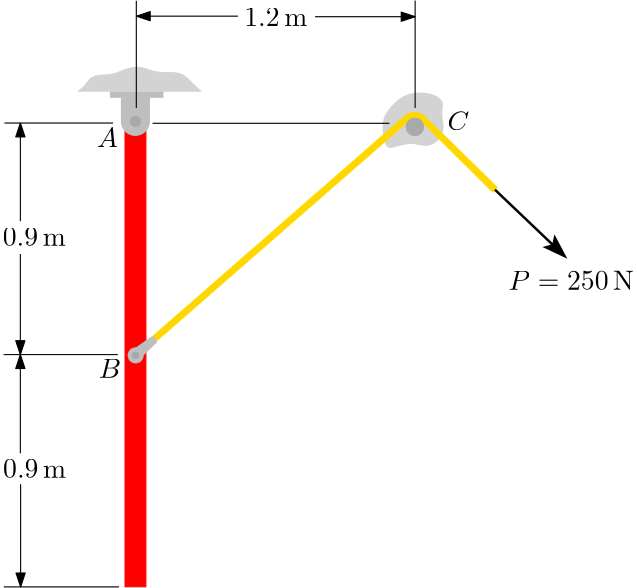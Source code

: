 <?xml version="1.0"?>
<!DOCTYPE ipe SYSTEM "ipe.dtd">
<ipe version="70212" creator="Ipe 7.2.12">
<info created="D:20200709210141" modified="D:20200709212017"/>
<bitmap id="1" width="1920" height="1080" BitsPerComponent="8" ColorSpace="DeviceRGB" Filter="FlateDecode" length="155172" encoding="base64">
eNrsnQdgTWcbx4tM9OuiqkMV1Spt1VZEhiREiEQkERlCiBGbWlWbUqM2QZZNRO2t1J4JsocY
Sc3aIzvfe++bnJx9Z6b/8/16v3PPee8573nPvTf3/u7jed95R4MwNa1a7+vG7cwdO9i6AwD0
iEUHl+8atXrv/eoyL8D33/+ovUXnwcOm/DJhPgBAj4wY87udvdtnn3/1DgKBQCAQCAQCgUAg
EIgSiq/qNoIkBKCo+aFxu0qVDIQvwJ/bWkMSAlDUdHPyNjQ0wl98BAKBQCAQCAQCgUAgijMq
VqrUuKk5xCAAxUPrtvamplWZF6ChoZGzaz+IQQCKB1+/se+//xH+9CMQCAQCgUAgEAgEAlFs
8U2DZlCCABQnLVt3Yl6A1rZOUIIAFCe9+47S499QYxPTL2rVJbRpZ0No9H0zsvxxjU/x6QKB
QCAQCAQCgUAgEAgSH3z4MWQgAMVPnXrfkxfgF7XqQgYCUPy0aWer41/P9977sGnzdt59R0od
YujIGZ3s3erVb4RPGggEAoFAIBAIBAKBeGujkoEhZhsEoKT44KMag4ZOhgkEoET4+GMtU5Tf
e+/DTvZu6h/Ib9DERt83w0cOBAKBQCAQCAQCgUC8hfHpZ3XhAAEoKdqY2cMBAlBSdOrsqsXf
zTbtbLQ7nFuvgSjKgUAgEAgEAoFAIBCIty1Q+RmAEsTKxg0OEICyUgXa2MTUsXtvXY44dOSM
r1GOA4FAIBAIBAKBQCAQb1M0a9EBDhCAEgQOEIASRP0/l++996FMqWeNaPRDc3z8QCAQCAQC
gUAgEAjEWxIWHVwgAAEoQfyHT4cDBKCkqFHjM3X+VhqbmOpLPkNBIxAIBAKBQCAQCATirQrY
PwBKlkFDpsABAlBSfFGrrjp/KzWabVDNQhyoBY1AIBAIBAKBQCAQCPhnFdhotQkAAP8MQNnx
z82amxXFof0GTcSHEAQCgUAgEAgEAoFAwD9LTJrWky7YdurVzbm3i7uvay8FZMHR2cfGrhev
GQBAb/55/Lyx4/+gkGVROA3gGAHQwT8bm5gOHTmjiI7epp0tPocgEAgEAoFAIBAIRJmLPFVR
Svr59OnTxo0bS20lm548eRIcHFwK/XO+Ve7o3t3Vx6uPn9/gEQOGjPTzH0EWfAcM7evnT1Y6
ufYhDaCgAdCzf9bCJ0NBA6CDf27Tzlb9vS1YHBK+8/Bv05aqX4XD2MQUn9wQCAQCgUAgEAgE
osz5Z623FmcEBwc/efJEVEEXm3zWwj9Tn2zTqZe7V3+/wSP69B/c09O3u1ufrk69Cb28+/f2
HeTVx6//oGHu3v1JMyhoAPSb/zx5xPRAl757Le2PtzK/9u0PcXW+ja3XILauknoNyF2ykmwi
DUgz0hiCEQBd/LNGyc9Pnz5LT0/fuGWv+g9p1twMn9wQCAQCgUAgEAgEogyZZ5WZz6XHP0sp
6OKUz5r653z53NHd3cO3/6BhHr37Ozh5M1tt7Xp5+vh59x3o1cfP06e/78Ch7p79bNQuxLEn
Kf3RxSDuyiOJ6emJe5XLSyMfpec3WHzxcfqjyMUiOwm6+Ei4E3lYh9AexXELQ7xv2rI3hbVD
7oEkD6doxj8p1gAWK4rjpuzhdiNdD2P+lvrnuX7j7lX7hLyLqQlpTB6i7v7P3U1Pfxa7s3BN
eNyz9NQIVpuIO8wT72lyOF25M/lJevqdc+L7PJvKebZKNZNB0QdF3D1bXEKS0+f801eeOGco
dEM5aE/iDutrV7yBVZyCxr09HPs0XRjyl0xxdZhnQnn0z1/Xb6TR3uig7T/4j/oP8e47Ep/f
EAgEAoFAIBAIBKIM+WeVW0uVfxYq6GKWz9r5ZycXHz//ER69/Tp18chf2dHd0bl3L+9+3n0H
ePXxo3j6+PUfNNzJ1Uc//plF6fLPAq+7J4mlW3VC0TdZoS3mmeXWy6EY1aQjReyf9WL7SwUx
MQmEbt192SvJXbq+6PzzxR+ak7ewrEoGORUr5lQooGIlBRUqcqhYkTQjjclD1Nt5xB22fFZa
zXSedD13l7GRHMN57q6UhCTNCi2rrKmWVuLFZ57zHWzhKR+OTS0KuRpxRzlcZHC0EPLiwpx9
mRTjrMugKQZBzY6ViH+eNTfgydNnZ89H8tYvXBxK1v994rwe/bOdvVtR+2cCSnAgEAgEAoFA
IBAIBPxz8Sjo4pfP72hef8PGrpdXnwF9Bwzpmp/5rBDLXR29+g8aRrWzd98BFNKM3jLTEZZH
/1x0QrXgXDj5zzKp0WXFPz++uLQ8+OeLFyPT09PZCprKZ7KSbCoq/zx+3p2aX1C3TN7Ict+p
wMl2Vq6k0E3UUd/6tJZaJaDP3WU5TEW6751zwvxnKTMsaSw5/nmC7A6ljlKcelNhbjkZ4EXC
uQhGDofvPKz3bvPGvPz558nTltIyF2wFTeWzFu5X3j/7DZpYDP650Q/N8REOgUAgEAgEAoFA
wOuqE/DPOiro4pfPWvjnbs69/QaP6OnZz8pGkdVsZeNGVjq79e0/aLhPv4E+/QYxCtrTx8/L
p39fP39H59768M+Fy/n+eW9KwT8QZ/RmvrMlu8oPrlAtXC+VkVtQHSKdldJMD7eH3ArqV0ib
8AI/LNibcmXKnsIDqfKx2khm0U3sM2XV8VDsnFPWI7+rop3n763wgZw27LPbW+CfWWObnq6v
FPESQ2GbYxMZBc3IZ7KSlxStR/88cfSsu9VrKsRyhYqF8rlChbzZs/MaNiy8W6CgSTOyQB5C
HqhODq1QOarwzyzxKNVSxD8XPIpV5oLx2NR70yofd5PyK28UpGHz5XBhwjbd7dmC9sojMqVC
OD5Z7KC8JHBR9apQsoUnonDv6axjadYH9sMLjyW6UosUaE7yM6teCut8+dKYL/kF/lnVyIcX
dp4zqqpGW3sWLg5lK2hGPp89F6Hf+hua7k07/9ymnS0+aiIQCAQCgUAgEAhEWfHkZdQ/N27c
mDp80ekIS5V/dnH3HTBkZHcXH/ZKewev7q59nHr4uHn4evcd5Onjp6S/Vx+/vn5DyEP0759Z
bll5l/rMfB3KsawFzRTymf2QfKnLKzHN2GD+4UTTqsX67C5SiIO9Z+p1GaWsuCuroKX8M6+u
sib+mT0Uey7m75yX/yzeeX5tEM5w5Q+F0jNzRXc5zH9mK+j4+KS4+CTt5LNm/nnM7Hz/zEp1
VvDgQd6zZ3lDh+YZGLDX02YK/zxmtmbFN1T7Z4GilEhU5vlnRpOyS0awdGi+eT4rult5C8qo
4HwXmr9JcSC28RY5qEi5aUH+MMc/n00t6CGrS2r2gZM3zjycfWo7k2PPaZcCrdht4YBzq50o
u5d/XD3753TuqBYcRZ3R1ouCvnotTmv5LO+fjU1M5R/727Sly1dtZkP989lzkbz18vuxtHbA
RzgEAoFAIBAIBAKBgH8uUvlMM59FpyMsbf7ZtVdfP/8RDk7e1sq71tytnbt6+g4Y0teP4E/w
8O5Hlt169VXTP4uGhH9mq1dmE0c4FyYbi9haRoRyrCxbJjM+VnA4LcpcsFryhbOqmiES/llW
fav2z8LHStffkNwbf7iU/WTL7XJcf4NR0PEJyfSJGh+fpIV81tI/V+D657i4/H+FEhGR16IF
kwWtoX8WyVAV+ueCjFaBrJaoOczxz8z8hvzGjM9U+GeO+1XfPxfqTW6uMnMsyYOKz+jHzUPm
7lNM1arVB4HazR8fXSs2F+wq9e4TMf0r21Xd/TNvVJWPVX+0dVPQz5+/KFC+Ws4OKeOfySa5
MtRzAtLVDvmq1G69BuEjHAKBQCAQCAQCgUDAPxe1fKZ3i19Ba+6ffX0HDPX06e/Ru78nwceP
LLh59LN38KLzDHbt3tvNw7enRz8nZx+H7t79Bw0nDymS+hsiglTgchn5yaomwTXbXHfNC+VR
dCg3zdknyz9zbLZ8ErWEf5YXuarqb+SPBqcbAv8s1nmZwtf5/ZS+BOXUP9PM5zLvnyX8p3z+
M0daSvvndGEJCFatCW7RCUH5C239c+FOmI5JHlRm6kNG4fL8s/L0uTtRqw+cghis0iIFO5Sq
2xzOKkUiWdtZqc0LtooIc+a3AP3X3xA+VtPR1tY/P3v2nOz5zZs3wukI4Z8RCAQCgUAgEAgE
AgH/LDrhYDEraC3qb/T1G+Lloyjy3Nt3IIEs9OnvTxbsHTyZZlY2inkJu7v0GThklEvPUuKf
RXOYOf5Z1APLFHnm5/ry62MwO+TlP+vsn2UmJVSr/rNEGRPmXKQ6r55/5qwvv/6ZqfkcH59E
s6DZ0xGWwfobGvlnGcUqV39DbO5C2fLLevbPGuYYFx6RpXMFmldT/yytYamd1jpPmL1zkTkE
i90/67nms1A+07IbkVdjhdMRFmP9jU1smGRs3nrU30AgEAgEAoFAIBCIt8Q/l5J5EmXkc/Er
aE1dmaNz775+/l59FBWeyS2FLPsOGNrDvS81z0r53NPa1r2np6/f4BHdimj+QZFkYIFDZjyt
eBFjyarI6k4yKLlbXjqxjH9WVcRDTDWrUNZqGmOuEGZ3WLLz8jZb+RD+MHLOt/z4Z96Eg7zp
CMvg/IOa1n8WWEr16j9L+Ez1/DOvk7zayyrdr+RB1RmWQv/MHRNN/bNUHQ81x1x9/yxXf0Nk
7kh5/6zuyLNaajPa2shnWnaDNx0h5h9EIBAIBAKBQCAQCERJ+edS1dunT5+KyudiVtCaajcb
u15efQZ49x1Abql8JsvevgP7Dx7u5uHLTn7u6kS2DCHNyEOKYv5BpjFLeNKSESJzCOY3KxS5
QReTROcfZDnVvSkSulvgmbkmNn/mPpZ35bShtS9EZkJU3z+LmmT1/TNz7hx/zumJROd58zYW
imX+BIucS1Au/fPFS1d5Ew4yCppsKiL//Mv4eXdqfpFToSJNbC5U0BRWUjTdRJqRxrc+rUUe
qE71YGFeLs+FFs67JxCPUtZU3D/zpuSbcDg2tXD+QWn/rCxSwSqIka6Rf5Y8KFeMs86CtVuW
N2Zl9tKyGJr4Z1YR7Pw93FUsn7sr7Y219M8i8w9yMskLNtFi1yr8s+zIp7NnZizsvOrR1pbJ
05YKJxxkFLSm7lfeP/sNnlgM/rnRD83xEQ6BQCAQCAQCgUAgyop/lo9S1VsZ+cw0+PPPP0uV
f6Zi2cnVp/+g4Z4+irTn3r4D3b372zt423fz6mTv2cG2J23ZqYuHR28/P/8RTi4+zAP1m/+8
h5aPSOdaZUX+8xGmcDF3h6IFjbkul10mumC3qhWxUlwXPo4txvPXHOHnPxceSLQqiKx/5s+l
qKLudIHu5mZ65wfbBlNXnN9/0c7z/HPi3vyHpAtrcTBnV07rb8TEJrLlM1tBE4rKP0+Yf/GH
5uSNLKuSAXXL+VSspKBCRQ4VK5JmpDF5iFo7P3dXqD15VpldhViVsVThn0VLKKvyz4UzAyr9
p4b1NyQPKqyAITxHTt4yU9T6SVyEhvnPgmGkw1t4XlrLZ7HRY++Wm51e2AeyXmX9DVUjf5a9
NxWXWA/Mmhvw9Okz4YSDVEHLV1rW1D/b2bsVg382NjHFRzgEAoFAIBAIBAKBQJTX0MI/29i6
u3v28x041NPHz6ffoJ5e/GoDDk7eHr379x80zN3D16aju5r++W1BshJ12UJlDjYoEv8812/c
vWqfcNKeZSGNyUM0rDWhORLFNwAo/cj756/rNypq/9y77yh8FEEgEAgEAoFAIBAIBPwzX0F3
6uXurTDMyuLP/Z1d+zg4ejs4eXd39enp6dun/2C/wSPcvfqTZpDP8M9Aj/5ZUXxgxPRAl757
Le2PtzK/9u0PcXW+ja3XILauknoNyF2ykmwiDUgz0lgzjayFgubWeQCgPPlnEsNGzlB/b7QG
yMYte9V/SLPmZvgogkAgEAgEAoFAIBAI+Gehgu7Q0d3JtY9XHz/fAUMG+I/08x9BGDBkpN/g
EWRld1efDsh8hn8GevfPalRy1sNDAIB/Log27WzV39uCxSE7dh75bdpSNdsPGzkDxTcQCAQC
gUAgEAgEAgH/LKmgldMROjr3dnH3de2lgCx0c+5t26kXrxkAQF/5z7+Mnzd2/B8UhVsWg9MA
jhEAHfyzsYmpRinQGtGmnS0+hyAQCAQCgUAgEAgEAv5ZEhutNgEAdPHPAIBi9M8kGqk5iaeG
+A2eiA8hCAQCgUAgEAgEAoGAfwYAwD8D8Db7ZxJ29m76Pe6wkTM+rvEpPoQgEAgEAoFAIBAI
BAL+GQBQpAzw/w0OEICSovZX36jzt9LYxLR331F6PG6jH5rjEwgCgUAgEAgEAoFAIMp9vPvu
B7B/AJQsvX3HwgECUFI0bd5Ozb+YelTQkM8IBAKBQCAQCAQCgXhL4tPP6sD+AVCyuLgPgQME
oKToZO+m/h9NYxNTR2cfHctufF2/ET5+IBAIBAKBQCAQCATiLYlvvm0K+wdAydKlW184QABK
Cu++IzX909mmne2wkTO0OJZbr0Go+YxAIBAIBAKBQCAQiLcnDA2N2lt2h/0DoMQZPGwaNCAA
JUXNT2tp+gf0vfc+1GhGQr/BE1FzA4FAIBAIBAKBQCAQb1s0/L41vB8ApYHOXXvDAQJQUvgO
GKfdn9H33vuwWXMzt16DZLSznb0bCm4gEAgEAoFAIBAIBOItjA8/rAHpB0DpoZf3SGhAAEqK
du076fIn1djE9ItadQlt2tkSGv3QnCyj1AYCgUAgEAgEAoFAIN7aMK38btv23WD8AChV+A2e
DA0IQElRp+63+HiAQCAQCAQCgUAgEAiE7lHry28sOrjA9QFQCnHzGDpq3FyYQABKBJuO3Q0N
jfA5AYFAIBAIBAKBQCAQCO3CxLRKsxbWUHwAlGbsuvgMGjoVJhCAEqH/wAmffV4bHxgQCAQC
gUAgEAgEAoFQPyD0AAAAAAAAAAAAAAAAAAAAAAAAAAAAAAAAAAAAAAAAAAAAAAAAAAAAAAAA
AAAAAAAAAAAAAAAAAAAAAAAAAAAAAAAAAAAAAMoZ7S27t2ln37K1bYtW1s1bWjVrYQkAAAAA
AAAAAIBSAvmqTr6wk6/t5Ms7+QoPjwEAAKBMYGnt+nPbzhDOAAAAAAAAAABA2dLR5Ou8pbUL
zAYAAIDSiYW1C/lThT/ZAAAAAAAAAABA2eXndvaw0AAAAEqhfG7e0rpI/wI2xccAAAAAAAAA
AACgOHKhrS2goAEAAJQe+Wzl0rxlB/yBBgAAAAAAAAAAyouC7kC+7MN4AFB6sLLpyZp2rVt7
C3vzDl2cPfovDdz49NmL5Bu3zp67vGr1Bv9hk5hm1h17YdxAOcDcyrlZC1R7BgAAAAAAAAAA
yhlWuito6469bO08bTp52ChulQsF2FLsFLcFKz0Vje2UW+08y6g6s+7oQXquKeSUdTqoTU9b
azcbazdbTaDtrVlWE5Ry+UxuLS3sWzVp/FPDes0bN2jToknbdmbmdt037diTVxCvX7+5EhE1
4dc5UNCgvDz53Vq0ssYfZQAAAAAAAAAAoPxBvvJbQU4CUOIoX4Z2dq4Denae6N1mrEvjgXb1
hzk0mt6n7Tz/LqP6OHZxdL8UEZWTk/vmTTojok+fudTHdzQUNCjrv7y0/Lkj/hwDAAAAAAAA
AADllVY/d9JOQVPlNXz0lJDQsBVrN4asCwsI2r5oWdiCBaFLlgQGhYSGBK8MDlwaEhoQHBIY
vHp94JqtQUFhISFhwSFbA4NCQ0K3jRw9qcypMy+fkVNnLp4yfdHUGYvZTJuxZGoBymXOVtJ+
5uxlffqN0dpMDmtvtf7nRptafbepdcNNrRoqFlo23NyigYLm321q1mhTcy7N8lnf/PvBbTvQ
DGoti7J2cDG36sFgZe1qyV1DGlhau5L1vJUQaxphb99zhI/jHH+7RUMsAkZaB42y2T6t6+7f
e+yf1/vYsmG/DvScNGNeVjaJrKws5X/Z2Xl5eY8ePR45ehoUNCi7tDPvhj/EAAAAAAAAAABA
6cfF1Ufrx5Kv/1pIAxs7RUGJ9Vu35+Xl5SizMe89ybtw+f4/x68nJyXn5T0nK/LybuflPc7L
e53HD4U627xlM9mDrZ1HmZAk1O/9NnVB6Mbw2MTb0fE3YxNuxyTcorcx8UpYC4Vb429Fx93c
f+jk73+soOU7NBtnazdyu7VlgxcNKqypWWHnpxV21CS8s/2TCttrkNt3wmtW+qumYdjHlbZV
rxhWveI2JVuVyyuqVXz4pcGGJg2Z/Wgun13btu/GhurlduaOZuaObc0cyK2ZhZOFlcJI81qS
x+r9KvgNHD/njxUOTr7lrexGJ7eBfTwn+HWZ7me5bJhlwAjL0PG2YdOd/prjtvcP78OLBu9f
OsZ/wIDzV66RF05mZmZ2dnZubm5GRia5+/LV61Fjpr+d6rKX11DylCiRQ3d38evq2LeYT3bk
6GkUsixsUKSvC9Ej6qXyRvOWKPsMAAAAAAAAAACowG/A8EWLlwcEBBLmzF2oiwrWDmtbx6NH
j7U166Tdw5u37GBlo7GctO6k8LGrgzdkZWZHxMesDtk+8dc/3V0H+XoP/mvrpsf3rmZkJGdk
xmdmxmZk3spMf5bx4k3Gy/TM9KyMzNfPXt7OzMwMCg5VeNFOvcqIf1bc/jp5flTszVNnI06f
izxz/urZ81cvXLq+c9/fwZt3rtu2J3TrHnIbtGln+J6jFy5HkQaUU2euJCSnzZi9TLErDc+X
euNNrb5bWqPie+9Xe//d96u++36Vqu8pqEL4H6Fylf+ZVn7X1LSqqWkVE4JJZWOTypWNTcny
gg8rbWqqvX+mVrmduaNSODtZdOix8M+APxettnfwIpvMLJzIbc9eg9YEbpy/YJWZshmFmmr9
XoLlK0LprxdJSTfLh4Km8tm55+CevkOG+nn/0rfTRO82072bze/ffPWI9lsmdflruuveOe4H
5/ucWj1u2YzR5y5G5ubmZmZmZefkR1ZWluKnn/sPPbyHF4XtLCLrqK8fI168eElOv0SOvnR5
yMJFa7q7+BXDsUaNmR55NZr3Gx55FbB/dzh46ETR/Qwxd95KckRyq/c9t2nX5e398LD7Vl7e
i0vz6d0DKXl5zy8txQeqEmB+xPPCC1FUDFoYvjnwd8fiP7vByzdvCScsGMxZ7zh13eYtywfp
81ijFwiOAooMxWivneqJoQAq3nYWjpbaqngT0PJNCU8/UHbeG51+X6v8I4hnLACgHNDVoee2
beFHjx4jhIWF79mzjy4HBARqbYO1YPyEKeSg5FbrPbRp10Xj/GflhHqrQ9dn5r0J2hDs6Ohq
2c7m58atBnh4R58/npt+Mzv7ZnZWbPbzS5lPr+VkPsrNepn95mVudlZmxtO0fyPJ9+6Q0HXM
fspK/vOkyfOvxySfOX/1/MXrp89Hhu85Grbr8NqNO5au3bx49cblQVsWr9m4ZM2mNRt2kPXb
dx85dS7i/KXrp89FxCelzvx9mRZ1Ehj/vO6Td9579/3v3333myrvfl2ZULWeadXvqr7rYmHe
s0OHhu+9X8fY9GsT03rGpnWNTGobGdc3NDY1Ng2qVnFT00a6+2czc8f2ls4HDv599VrM7j2H
b91KnTtvuZlF9+CQrXfupJE1yck3N23+i6ZGU/+s++yWPK5ejWHkW9GpNnKUyKvRMmwP38f4
T/Z67RJxO3b2PHn6wsRZC/t4e3o6WbhYN3Jq94WvTe1pbt+s8Gu5sG+z3zxbzOpvGzq937p5
469di87Nzc1S+Ofs3JxccpuTk5OZqciCjoyMtrXz1KN8pmqX3JZOBc3I54OHTpRIB34ZN6t4
FDQ5Qfqcv3fv4fYd+0PXbSe3ZJmuPHDwBNOmiF4UVD7T0LuCbt6yg3Z/s9pb2C/8c/mRI3+v
Cggmy/DPZYJdipOMmFeu/LO6HkZv/ln5VVpdzauQz+umOIn0oTT7Z6afioUtDKzeFvgEPoUj
rOhMwfrCERA+nHftuEcU8fZKPKcECvZZhGIfArCYx7b4z0LuGVX4kue+nCVe5pwnRmn0z4Wv
Pv65iPSW80oXXHr2VtHTLPj1TfblrPGJS/6ixx9Mdd+FJK8R6T97k+B0eA8vfPsSGUZeB2T7
xt7KOSmp616q3o64ndHoLyYAAJR6+Xz06LE9e/YNHzGOsc3Wto6LF68g60PXbSw2BR0WpnDg
27aFa72H5i07aOyflXUklq5ee//V7T8WzrRq27rdjz+YNWowprfb9eO7Eq7sOX8iMPry5tgL
Gy8eWXMv6nj2o+Sc1/eznt+9FXPmwL6g+/9dW7FqpRb1KIQZpBSVbfTjn6csiIpNOXtBkfZ8
8uyVgNCwFcFbCevD9ial3H7x8tXN22lbdx5cEbyNrFwVsu2f05cvXI46dS4yITlt1u/LlXnj
mp2vrdIbb27ZIPSTClWrvt+gyrv1Kr9b17Tq15WrfmpatYe5+co5s8JDg/o5OX9oUpms/Eoh
n02+NDSuZ2hsZGQSWK3ipma6+mdlkY3uXbp5x8Unde7qSQbTb+DYyKvRiYk3Tp2+4NZrIGnp
4TUkIjLKytrFzNypXUGljrLon/NUxb17D2nL0HXb2eu1U3MzZi0mj50+d8n4qTO83Gw97Rp6
daznaVlrdLe6KwY3n+xaf1iXetP8LBeP6RE4b1JiUrLCP2dlFaQ/55C75JbWgp4xa4keE26L
YajLrnwuNgVNxfLLl6+EV+G3KfOphb5770HRXSlGPjPGW48K2tzKWWv5fO1a1LnzFxf+uZzc
kuUyqaBL2j8rbHDKAfhnnfyzQgioJcRKxD/zDlpG/DOzn9ELCi2K55TAcNkOs4/O6YnSybAE
i3IAC+yEUrOwXI28r2NZIylbqOhnsXiYt9A/F/XY6jGBX2ZXgrNQ8Yxiic3y4J9ZI8N78yR3
eZ3hWFPBOwDnnZD/Qi4wqJx3DHK+ul1f1rXjGV3FXd67k+p3IenOs2Sy6rej/N2yribvOaa4
yz1x2b5xLq5y2Lm/62ntn1W/uxbBe2P5+NEKAAAY67tnz76uDj2Fm4aPGHf06LE5cxcWT/UP
mn1Nbr16D9R6P+ZWzlr45+VrAp9l3A8PD54+yq+ffftuTb4a3KV1yJwRgQuGzZvqtWfbrL/3
LQ5a4H9+67xXKafysm6/TIv4J2zpkgWjYhL/XrZyWdnLf56y4HrMDeqfT52LWLtxx6rQsIDQ
sLv3H7569fpCRNR/j59GxyUtD9oSsG77mvXhJ89cuXA56vS5yPikVF3886YWDUNqVKhS9b1v
Kr9bx7TqV6ZV6ld5933Tqr8OH97XocvcCeNWLfzT2KQyWfmlkckXRsZfGhp/bUTCZE31ipub
N2T2o6V/tnBqb9ndxc3vyNGTVjauZhbdLa3dQtZty8rKXrIskDRrb+ncxcH7SsR1B0cf0pig
F//MTryUCf2W4+jlNXTUmOkyMC2pf6Z1D7RLEu7q5BsXl/TmzZslq4MWLFvh26trl3bfeFjU
8bL8bKxjo81jOs32aTrKrs4YlyZrx7vs2rA8NS2VHDErKzOHG1lZWbm5uWRXehyEly9fUfNZ
2vKfS4l8LgYFTZ//9+49lHp6k/X0MhWRf2ZegNQ5MwVw9KWgtS6+MWPmvOvXo5m7ZJmsgX8u
/f65/NXfUP8LdYnU35A5aOn1z1JKX1a8c8909KDBkjqCPybCFHHJCyqfMSiVZwj/rCeKfGyL
xT9zzkKNZxTbJarln0t3/Q2OZGZ7UbERcxo9yEnyHYB/apxBUFpTvatOrmQmHWBLWsFoqHoX
kuw8fXNWlRrNP02uZGaNs2hitkzf+O0Fqlzrtx34ZwAA0N36Dh8xjlmzenUQuwIGuatLTWb1
oQdycfWhdT+03k9bs65a1N9Yu25DXl5GfNQ/kQfXrRnnPdahye+9zTfN6BseMG5r0KTrl7ZE
XdkaunDQsYDRTxP35ObdeHL77/2rxy/7w//+o+trlfWftc5/pinNbdt3q/FJra/qKlJ8La3d
rGwoPQvu9mzZutMHH1Rv9MPPzEN08c/K+s8pZ85Hnj1/9cSZy2s2/LU8aMvmHQfy8vJ2HTy+
cOW6PYdObAzfp0h+Dg1bs3778VOXzl64dvJMREJy2kxl/Wct859bNAj++J0qVd771rRqHdMq
hK8rV61hWqWXpfWkIYN3b9s8ffSYqsamXyv9cy1D41qK/Ge9+ef2lt0JltY9Ll6K7OXp7+Y+
aGXAuvT0jIA167Ozc+bOW+7u4T9g0NhTpy+0t3TWo39mJzzLR4nk6FL/TG613sPYCb9nZGQu
mP3HYP/hkyYOH+HbeahL09HO3w/rWn+We6s9k3usHNJ+fp9WK/0td/7uczx01qXtG9JfvKAJ
z7m5ufRWuaBIhSa70m/9ZzKqpa3OdqmSz0WtoGnKsUxdF6Y0R1G8Cpj0frZtZoz0shUhuh+i
VZuO2v21ClgdvHPnXubuxk3bCPDP8M/F7Z81EWLwzzrnuMrsX/7QfEvDcSCCHEtJu8K0lL7u
xSVY3kb/XPRjWxz+mXMWajyjOD/HlH3/rDgi9x810FFS7+KyDyoc4cKtRaUcuRnajH9WbxjZ
7zxynWePhoph4f+WwXoOMF1V648U/x2Se2X5PYd/BgCAEoEW2WDrZZ5/poKa3Or90C6uPi6u
vb16Dxg3fgqBHIV0hukSXUm2kjYE9Xfbqk0nzfyzncKjBq3bmJubfifx9NPru48u8t8+ofu1
0PH3Tq15mnzkxb3z2VkpTx9e+HvL9H9W+v93aW3u6zOPrm/cv3zI1rW/5eT+F7puqy75z3TO
xK/qNDQ2NvmpqYWonWYEtalpFTOL7vrKf74cGZ2YdPNadELgpr+WBW7ZtutQTk7OX/v/Trxx
Ky8391bq3bUbd6wM2bZmffjV6/GJybcuR8TEJd3Rqf5G8wYhCv/8v68rV6lvWqWOSZV6JlXq
mlSu++57y+fOvXz2jEOr1h8bm9YxqfyFkUI+f2loVM9A4Z/X6lx/o53CPzu3M3ecPHXef/89
iYqOS0m5nZ2dfeKfc/v2Hz19+mJ2dk7KzTvx8cl37z2YPvNPZbK0c1szB93rP5d7/7xp606y
h6ljxw4fMGDsYI9JvrbT+7Sb7tVkovOPS/pZH5rhuXuyQ/h4+91TXE4sHHwheNKphb89u3s3
Ny8vhwx6bmH9DWYiwnIwJ2PZks9Fp6B/mzKfnOnpM5fUlM/6fRUwOxemOjMKmpae1oWWrW20
+AvYp6//ho3bzp674NNnMIW5q/neFNY3ZbfSxNKg1SEUZjg/yFaBNGZCKC0PpLA2C3wye+ut
XbL+ed6lF9L7sZRoduDSc55Sljgi5yyUm0TbixxxqeAQnKoaiv4olln7YTUW1N9Q7k3Qkn1S
7EHO37lCF7OvDmsn7J0XWOVdrFPiX021WnKfJKzT4WqHfKXATl1jf09nqWCR3Dy+KGaXBg38
fRD7G7QgG4170ALVwKuQzJRTlq6/wS59LJ+6KdFSujNqjI9qpS+9SZVh4Ay4WP4z81j1KjxI
9oSjlfKfHqwLodxEywgIC6tyN8n8e/z8XakWQfm2J79mLHOO7Jxb9qBxjs7ZM6fqrNS/05cY
ahUd4JdplRgZSWUn1mGp9cwLltVAWDiXP/jiw6XVrqS9tJq/aGhdf0NibEXOQvA6knmxi07x
xjsE/zkgmv8sUrxClVcUGQrmuafOq5j7WhN2WPR0xPOfueJXnXchuc5rIGy5b2Xi+c+sJG31
+ib2z0xYB1Kz/gbnNVhQulykmD8n01v+JSD7/iDx3sjpBiw0AKCss3p10Lr1m5jlgIDAPXv2
bdsWThamTptNLbGOcwJKJV0LoWU3yK3oVjUdeMvWNlr45+DQjbl5r1KuHXx2eePZpb4Ri7yy
ItfkvjiVm5WQl3UjN+/fjFexscdXHV3sdTtsVF7kirt7p+xb3PfvXYvz8l6HhG5R+FU77fOf
CV/Uql+9+mfkroWVy9ff/PTlVw3q1vuhVu1v3/+get2vf2jaQlHX+qemFlXffa+NmYM+/PPC
q1FJSTduk6+hb9IzNu3YvyRw87ZdhzIzs46dPJ+dnX01OoHc7j50YsnaTeu27nn16o3iC+ut
1OiEW7Pm6OKfG4ZWr1i5yv/qmeab59omleu/+z9jk8pL5/xxbM+ebypX+cLI5CsT09pGJrUN
jb40MKpnYGhoZLymWoVNzRrq4p/NLLr7Dfwl+cato8dOnTt/+eCh46dOXwgM2mzdsecg//Hm
Vs7hO/YdPvLP8RNnjhw9eeKfc6Slr9/o9pbdy2j+s/rzD+run69dj83NzQ0JCBjcz/vXYd7T
+9ss6N9upmvDiY4N57g3C//Fbv9vXQ9OsDs0pcepBQNOrxx9ad2izFevs1mVN3ILQiGkc3PL
sXxmT4kYEhqmEu2mgxTS3cXPf+gklSxctIYq6K6OffX464ZUpQtydqQBD31VSmHk8/IVofJ1
OXRU0FpMPjhj5rwH0qF5FY58TZovG5Vi8/nzFxybyvKfSgPJ1aFsUamUuoWumGpSRlfSnTNb
8w2wuH9WHqhA//IeyBO/hZa4QMOqe0RB/jO3PXfnmvjnPMnOc/2zcvDZd/N3eyCFpZHZ3cjf
ecFWejmeP2cugXKHnNNnbxVcL65/lm6pvDTPXwgeyFNJyu+8gesKv4Mrv3GLlX1Q5Z+VD+Ro
TPZ3Z2HhUN5RuIZEvfrP3CKf3A7wLNnaQH7f1OuMivFR5VtkdKsqE8szKoL6z1LaRNJXSNhC
Xhpk/oUrWEOLrK4NlCj6Su0KT3ty5ZJwdkXV/pkMOD/ZW/QCcZ+TTr8v4LThVwaQ/sf4QtUv
0gGRA3GecryTlawJILUfvtMuaCb6UuJdfc7TXnK4NN+VfL6xlH/mrdfOP5NLwHvmcCozrFvL
ex9Q622Be+mlLx//OcB+MeY7UmF1YpnKPAWnKValhy0qVexw8HL+q573pBUfMdZZF7ho9QSv
4MSlOq++fxacJu9PTL71VSe/nb0rsaci63mrjn/mPzckS6aQlrw/T2JvufLPYZXvjch/BgCU
J/+8Z88+ujx+whRCWFg4TYGmvrco/DPdLTkund+QLFvbOvIakDVk/br1m+jciGRZzT1rOgUh
zVsODFmfl/csJXLfy0vBF5d6RC/qkRsVkJt9MTc3OTfjRlbm7dzsO//F7f5nqVf0qp7pB8em
bh18OnBgSmR4bm5OcMgG3fKfFRnONT+t/XGNz8mypbVr45/aN2zU+vsf2/z4k9m33zX/qalF
6zadyabGTcxNTEx/btdVlxIc1D//NnVB5PXE5JQ7NO/0wN+nF63eELb7cHZ2zoFjp+8/eERu
MzIy9h3+58+ADXsO/0MrJKTcSouOvzX79xXa++dm3wVXr1C58rvfKs1zHZPKXxmb1jWtWsOk
8tpFC6KvRLSv/+1HRia1jExqGhp/YWhU29DoawNDQ0PjNbrlP1tau3n1Hpqa+u/MWYssOri4
9Rr47NmLq9diHBx9zl+IIGd37O/TXRy8U1Ju3733wM7ew8LK5fe5S2/evNOz1yBLrY7IZvuO
/WoqaD36Z03nH9TFP9+9e588PRLiE8aMHjFioPtEH/OZ3o1/dajn2/JD/5/fXej8ZYBHw72/
2Oyf0PHobPeTy4bfPH+U1n9WPK9yCutvKCty5Ogx/9nByTcp6abea2vrpRyEmqHLdWHjP3TS
0uUh6kPa6/F8iz+xn110XeboOk67SdHiL+DCP5fL+GeyVRv/zEvQ5WQ1s7SwWJUGllBViFm+
JWZlOAuLXXDlNu9AHE2qbClQwSL94ZyOqiPyGwiSk0VLgqjjnzm9Ym+VWlazOAZ/5zzDzxso
MW8vflAVLflPEokyxSJzSLG/+artn0WS9zhfzOUnrhKWSFXHPwu8lnjhDr5kE0mNk+6MivGR
EYCy1XFVTgEpNrcXK5VO2h1RF6eGFZTInVaeHX/GMXZP+E8PsU5KCiuxayGWLy1IcedcVk6i
oJp5ubLJkAL/LEyxFvFpokVR2P0RmU9Naj/8MWE9t/lXRFA2fIGk0BOt8KDBrlRk16v3i4Yg
iTRcLHdU4J/Fnjm0b8KzkM8xlrj0cpdPpAOFZ6FYz5xjYQqrqHHlPeGlFG7BvzjQqI4Ke5zl
R4z/jlTQjcI8XnHfy30Xkum82v5Z7LeMwqRuzotaxbuo8IcwMf+c32E1/LPW5YkkHqjiiqh6
b4R/BgCUG+bMXXj06DG2/uXV36BTEKqvf9Wnq0NPRkEL60uTNWQ9lc+icyPKoKGPVdZ/DlpP
vg/ejtz34kJAXJBvzDLnF0d/ex4VnHxpy6244y9f3szLu5+RejwxbEzUapekILdrAW5RYb88
v/U3+T4XFLKRyaPWTj43aNjSyMj4x5/MFJm6ls5k4cuvGpCV9eo3/qpuo7r1vm/Vxo4m8X74
YY0PP/qkvaWzjv550pQFV6OS4hNvUvcSm3BjyZpNwZt3vklPv3Xn38PHz9y4mZqZmRm6dc+i
1RuvxSTQZglJt2MSbs/WKf/5u6BqFU1Nq35jbPqVsWltY9OvTavUNDZ1bNN28YxpK+bMGeXT
+7vqH9cyNm1Q/eN6Vf/3mYHhV9Q/f1RxU1OFf7bW3AbTU/5z8erzF64oR7g7GeTHj58GrFnv
1XsYI6AcHH127DyQmJhCi3WQlnHxSWPHz1D+uNBLL4mvtBBu8UxEqOn8g7p4zvT0jOzsbLKT
KxERw4f5jfKx+NXzp/EuDX5x+HJyl5qLvRpuHmW5f7ID4dCMHqdDpqW/ea0otZGdJcx/psv6
kpDkNEu2tomoEmd+jNi+Y78w+5fN8hWh+tLmney9/AaOl09+HjFqGpXPU6YtJO3LtH+mdT/o
tIby/pm2Ie2LM/+5KPyzrOktdLAFlSUkajiL1xBmHs4/kEz9Z5EDcVrKSGm2HBazx9z9cP2z
sIciqlnt+hvi/eRJXbl619wKIbRjgp2LFi1h+2d1Bk1lS/GuiqRyCaUHS+Co65/F5Imjqvob
cnVE1fDPQi0g/p1dDTUh3RkV46PKJEvaYDmnQU2XMJOWlyIuf1DhzkU9iWClQBDx1Y3s0HGO
LnaO6tXfEHSAexROyYLNcnmPoldNnfxnqYnM5MeTu2deAw32I5DGck8GkX/RIDFcmu5Ku9oy
Al+tdf0NtQdE/lkn7iFlL5+KuvcFj2X1RMTS59td/oR9OuQ/i1RKkf4lSFa6FhSXkH648F1I
D/nPqmuMFDyW9VQUHlfYNz3lP0tmMgtPh/urivDCyV8RldcL/hkAUG6g6c2LFhd+2506bTZT
6aKtWac9e/aFhYUX0dGtbR1phjNPQTPymWzVdOpDjfOflf45KGhjXl7mo9ijry6tTgj1/Wem
1YX59icXeQTO6Ldj09K7d2Ny8/7LfnTh5cUlSeu8TswyO7ugy92/57x5eCEvLzc4WOGfbTtp
75+//uYnAwPDps2tyLKZhVODhi1rfFKrTt3vP/u8bs1Pa39S80u6ydLatVr1T//3vw/aW3bX
sf7Gr5MX0PkH4xJS0jMyFdMOHvh7wap1B4+fefX6dUZm5uvXb47+c37hyvXhe4/m5ORkZGTG
J6acPhcZn5w6a84yXepvBFWrYGpa5Wtj0zrGporKz5WrGhubzp8ybWtwcM0qVccPHLz095nu
Nh18uzk4NG/R8KOPahsZGxoaBXxUgfpnrfOfPbyG3Lx5Z+4fyy06uLq6D3j8+On1qDgHR59j
f596+vRZ+F/7nZx9b91KffDgUfce/chQrw3aFBub2M2pj+75zwzLV4SqmfW6fcf+MlT/+fmL
l8onSQbZz+JlC/3czSd4N/Xv+NnwtjVmWdVa1rXhhl6tN/i22TbW5uBMl4jdgTkFyc9F7Z/9
Bo5nhlRfhSz0k5WdXLqysqmgnjl7ydLlIeRWX/KZec6r83zu5TVUX5U3eKVv5P0zaVP89Z9L
0D+Lp85yKipL+2dBSrOMf2ZXIZapNS3WH5YcVn1Ern9mFVXmRBH5Z9HucXrCSWMucf/M76qE
ctGDfxZTTEXsn7mlUGWqTxStf1ZpVMRssLRros6Kv0OR9nIiVzoPXCwrWCjr1PTP4mfBlcPa
+Wdh7QshgsLFUs8fbfwz3xlK6VORjklKVM2m4dPWP8sOlxb+WVUtBUHPxW1hsfln+bcFXpq0
5OVTWcFY2Uy8djH7aanipytOz1W/NHhCW8W/RJDYITOXIqcEB7dGtPi7kO71n6VnnOR3Q7Tg
tmbvkFrUfy588vD/QYHIO5LonzY1/bPq90b4ZwBAOSvBcfTosWHDx0llINOyzEUEOUpYWDhv
DkSyTNaQ9ZrKZy3qP1NvHBy8iXxRzHhwPSdhW1SQT9ioJrsmtN03123dvBH7woPv/xufm/s8
N+tGzp2/boQNPDitXeSaXpmJmzLSk8ijgoM2Mh5bawVd45NaTP2Nn5pa/PiT2fc/tm3SzKpx
k/ZkgSpQst7Y2KR1W3vd629MmrLwWnRybPyN+MSbFy5H3X/w34uXr7buOjR/RWjoll37jp5c
t203Wd7814Hnz5/ff/jfxctRCUk34xNTYhNu61T/uVnDoOoVTUyrfGNkUlvJJ0Ymzep9fXjn
zsO7d/k6OY3x8QlduvT38eN/qF7d09pm8dRptj/8YGBgtLa6waZm3+tS/7m9pbOv3+iYmISj
x05FXo0+dPjE2bOXtmzdRQa8/4BfzCy679135NTpC/+cPHfxYuSFixHk1sVtAFlv0cGlXPpn
0pm79x6QY9FbXfzz7dtpipdPRmZuTs75C6f79bIY4dZobPevx3f88o+OX6zqXj+sX8tDE+32
T3PcNcMjNeFabm5uVmYmWz7nFE39DZoHS06tlCQ/l1oFXUTymVpl+hxTOSCkzYsXL8uif27V
piPyn9XKfxZDz/5ZtIdSx9VT/rPY4QR+W+/+Wbz+hkxLka6KeRspvyqsvyHyhbpE/bOqfxat
SWqc5v6ZfV4qpvES0aESKdPizkpieGVOX23/LHJ2pSL/WZ3J70RtsIRl5Y6h8CcDWf+sZpXj
FvKF1jXdjx7zn+XeAVT5Z9nBV+8XDT3658L6G2L+WQ11rFa9BdX/PKHwrYP77yDYP9VJXmvJ
dxs1kq45j1XHP4tlsxf+fsf92YK1K8lEfbV+BZMaPclC4gLPzEhy3nrJvqn4UUlN/yyuuLmn
o7LqjqU6z2HkPwMA3iramnWiScgBAYH9/Ya7uPYmDBs+jhbHIIwbP0XTChgaQfOc6TKTek2l
tBZ7a9Wmkxb+OSR4c15ebsbr29m3D8RtG37yz+43d417Hrv1v+Qzz/5Lzcp6mZ3xOCcnLfvN
2eSDEw7Mtrm6bVj2k+MZmYr5+wLXbmTqeGg9/2CtWt9U//hzOv9g7a+++6RmbcKXtRuQlR98
UJ06Z8X8g1X/p5f5B2n95xs3U0n/Hzx6fOlKdHxCyqP/nvxz9vKqkG1/LA9ZEbz12KmLDx89
Tki8efFK1IOH/5GWN2//q6j/PGeFLvnPgdUqmphUrm9s8omxaaMaNQY5d4+LvHru+PHOzZo1
q1vvp5o1G9T8zN3Katpg/3/2H9i/bbt53boGBoZrqhts1CH/mZbUaG/pbGbuNOHX3589e37t
WkxMbEJOTm58fPLxE2cSE1MyM7OuR8Vevx6bmnp38JAJisYW3duaOZAroi8RR02v6vobyXpw
kqLzD54+c4ldnUBfdYYvX1Yq5ays7JzsrOys8cO7edvWGNm15jj7arMdP1za67MNA7/fPcF8
16SOp7YsyCaNlMGafTCnIPE5vxZ0OZ5/sBQq6KKTz+x5AOV/UiFbSRvSsiz65zbtupQh/yya
4ayioEThQyTShkXrP4unUotWqOA249RDVnlEnkkWrbahjvfmTCOotn+WOhx/PXsqQM39M++K
SBxURUuhfxZVSSJ1hvnOWWy58LHyNXWL0j+r+w1dpOYwX03I+2cV46PCgUvkjYvXx5BwfZrl
P0tsUl1qQ1P/rCK1W+QCic3eqMrbSJVNlrZbUrpeKpOfW+NaVICrL6/kf+tRdz+8+s8aSGO5
4dLUP6sQhkKFK5kRrbl/lk6iFqn/LP+sk35py/0LAukZRdlTForkP8tl+QquDruxfHV0seri
HP+sOu2c88uLeP6zXBkQ2c6rHj0V/1SE82QTzX+WLVEiWzZH45cw+xTk/TN3blPZ+s/857Dc
eyP8MwCg/CloWgiaTVhYuFfvgeMnTNGuCLNGBUDI0cn+abo1uSXLtD9aHLStWVdt6m+s3qBI
4Hya8jz2r/Prh50L9H12bW1ednRe3sO8nNd5udnZ6c+yM1Kzs66lnJ5/dLn79YNTs15fykhX
+NvAoE26lAi2slEI1S9rNzA2NmnWwpq31aKDi7lVD2pQP/u8rqlpFTNzJ93986QpC69GJSXd
uJ2bm0tOITMzKz4x5VJE9L17Dx88+i8++ea9B4/u3X90KSImLkEhZkkb0vLGzbQYbfOfqTfe
1KzR2moVjU2qfGJk0uXnn+eMGzf7lzGXzp6dPHRIFUPjjw2MPjEw/MjAsI5pZfPvf+jarm3b
+vXrVKpkYGAY8FGljU11yn9uq/DP3c0snMwtu1+8GOnuObirY5/5C1a9ePFyybLAp0+fz5j5
p31Xbw8v/9NnLrZr342MM2lMHkXHX8f5ByOvRpeG+QcZ1SacD1EX/xwYvFXx8snMyMrKIs+T
mb90dmtrPMj6vXF2/5vr8nFgn3rbh7XYM6799glWV3auyM1TmGoqnrOpfCb/y6HpzzmZmZn6
zX+Ggi5Z+Ux/eaE1lkNCw2TkM2mj90EoHv9sbuVclvyzwN/yp8NTliwu1Jg8q8nbml/fWMw/
U/nJ7sb8iJT8Tey58HjN6F2WX1VxRMHJ8torzjd/K+dMuc3yq4Vo7J+FswceSFEuK3fIcci6
+Ge+b+eeRf6ll28p9M/iObe06CX/XzeLTwXI/YKcX/eAY4b5+ylS/8wV4Pk9ZJUM5c29VehJ
lD3niC8V/llyfMTzh/n/dps/7NJJd9Kuj7cfzik4/b6A/0/IxcQF3w2K6yBN/LNwdkKerudd
oPzB1NA/i1jrQQsLErAlvBD3EvONJfciFvyje0n/LOhAwYAL1JPnlIWS1YBl9iNcz5+JTE4a
i1pB0eHSdFeqasuo94uGtv6ZN7scr+6E4HkleZf1tiCSYip6+ST9M2+9aP1nFb9Jsd+ahG8F
rDR+9kGV7TkvLt4brPyIiV8dsfrPKn5xkO+81r+viTyXROo/q/FriNTkkmrNP8h6F5VLRRbO
q1swJsqDcmaElLkiKt4b4Z8BAOXVQvsNGD5+whQCM+EgM0tgESloOr/htm3hjPSmC3QN2arp
Ds2tnDXzokqPGrRGUX8j63nam5tHz4X9ejx4yN2r67Ky4rOyH2e+fpmTlZXz5nXOq39zMmKS
zwccCvK//vfC7NfXM9PvK6RKyDZFfq+dTvU3fm5rX616za/qNKTFiilUTdM2LVp3fP/9at80
aKpL8Q1W/rPCPyen3KHWjxrIR/89uRQRExt/48nT5/EJCh398L8ndBNNTk25lRYTf1un/Odm
DYOrVzI2NrX8tsEIL08XS/PNq9esXjD/0/+994WRSV1jk9qGRoTPKhn8r5JBlUoG71eqVLti
pUoGhqs+qrChua7+2czCqb1ld2fX/hcuRNjaKUptK93pZnKCy1cE0+Lb9l29oqLjnZx9qazW
i38Wyt6k5JsHD52gUq6I/LPo/INMfV2qPfV16JGjp2VkZOTkZGdlZmXn5swaZe7R6h3vn40H
tjWe2NF0gXO1AK86m4c32/WrZcTWaVmKyGQyoLOVEjpbmf+sXJObnp6hRwNJ5f/28H2lXEGT
TpZIB6ZMW1ik8pkpxE2f7eQ05/yxgnpmspIs038UQLYWRYHu4vHPWkxBOGPmPBn/TLYWqX9m
0nELQrSSMH/WPG7GMquuskT9DY7X5R+I7Z9Zzjlfnwrye+WOWLC3PBHfS4PpD8+0sweBnKNW
9Td4HWAPF+ukSGNd62+wD8GX7Sz/LN1S8CSRsCL0az67aCrHFPFUcIH0yP/GLbOVfI8u6vob
zYRVoLmqnOWfyUnlf8EX1IhWp/6GxPiIKn1eAV7xOhgiHoY9eiz41lRkt7wjqlmtV6L+gGb+
mWVONou7Zd6wa1F/Q+Qceb8OiJ44dzzF5k0rHGHZ+hsiHeA9BwTTkKmYs09sP9wTlE9C5l8C
pg882SW4KJrtSmVtGfV+0dC6/gbv/YQ/IOyR518vibcFKd8rGHbpKeckn0h8eS5Tl551ULHX
grCENd92Ct9g5UdMtgx++GYRrS35LqSq8/KjJ5cWLlrSmX36qvvGftoL/gmDWEV0Xj0Wqfcx
5uGCqQfIU6vw/Vzgn+WviOx7I/wzAOCtokgV9OLFK9jp1mQNuWUsNNmq0d40nXyw0D+v3aJI
4Hz58PGN40e3TPtr9ciEcyHZL+Nysl5kK4xaXnZ6Rk7Gk+z0pIiTazauGHLu8JKsN/EZGU8V
/jk4TLkfTx0NhpWNm+hUd4xt1kshYmH+M1MFQZEInZWVmHz73MWrCUk3aSZqfpKq0j/rJf85
uFpFI2PTNp9/NnGA357NG0MXL2nb6PtqBoZ1DI2+qGRQq5LB55UMvqxk8JWBAVmjuK2gENAB
1SpuaKarf26nVNAd7dxj4xJdevqRgR06fNL167HXo+KuXo32HzqRrPHw8o+LT7Lp6GZm7kTa
F4V/ZjKNHZx8eQq62MoU0zkHmdAx9ZQ8NjExhTxHyPPnxYv/JvZt2M+iQp9WFbyavNO3yTuj
2leY5/LxppHND0y3vbJ+aFb6c2XKfaYiX5q8ulh1OGj6dFxckr5Ok4xn8Y+t1gq6RI5eDPKZ
UdDCH2KYtPwimh1S6oii/yhAF35u11nTv31Dho1d+OdyIWT9W/+pQ2Fu+TVA+AJc4MzLK+IV
uXVGUiWpV1xXK1RV+ywu1CjRLI3M+KicebBUo271bPC2jq3GZyFR1RzgKYcrAgAAQE0FPXXa
bP3umarm8ROm8OYfpHU/tm0L12hvP7frrKV/XqXIf371MPXqyW2hy0avXzkm+vzm7Bc3crLT
szNycjJysjOzc3My0t/cOnUicNXy4UcPrUh/fSMz8zV51Nq1W3Sp/8yTzHppJuufaflfRf3n
5JRUUSFDzbMwaP1n6p87dOyljX9u2iioWoXKRiZ1DYza1//6lz59zOt/85GBYT0j49oGhrUr
GdRWyOdKtSpV+rIipWLdChUNK1UKqFZpQ7MfdPXP5o4Ec0vnzVt2xscnHzx0PDEpZcasRRYd
XMhtUlIKWUNuA4M3k/ZmFk6kMXmU7vWfeRKMbXpp5YEScaSnz1xi5LPux50zdxndW8TZvYPt
qw7rWHlw2woDW70ztPU70+yrBPrV3zGu9d4ZNsfnd405uPL+3Tv5efW5eZlZ2ZkFGdHk/8jK
mbOXvFX+mSroIhKwKunu4lcM8pl9RQ4eOkFeERTy/C/S6zJ33sp79x7KyGeylbTR/UDknblZ
Cyt8VNCfcZWbQ1BsykL4Z82/C4ur4KLzz+qW7S2r/lkuna/UI/9v4QHGVuOzKDWvd9hOgCsC
AABlU0HrXT5b2zquXh0klVNN1pOtpI3ayc9WTMEKTeo/Kzxq4OrNmZlZL548irp8ZE/4kr8P
B6XduZCR8SgjPSP9eWb6s4yMl5mZGRlPnt+5FLlv554Vp8/vePr85ps3r8ijAgI2MnnFZYVJ
UxZGXEuMiUt+/vzls2cvCGSB4cXL1+y7TIO4hBSt5x8s8M8NF36oqL9hbGRsaGRsZGRiaGhs
ZKi4NTQ0MjAgGFaiVDKgGCrrb8z90GhDs8aK4+rsnwlm5o6TJs/9fe5S2049Laxc2ls4kVub
Tj1nzFr0629zmGbUP+ue/zx33kq28pLKQ9bLtIOaak992T9bO49r12JTEiJ/8fppsG2V4R0r
j+5oPKGj4W+dTRZ6fBzi/+22cS13/tZ2/4xOB2Y4TRvuMWbSnCP/nL//6Alz+hnp6Yr6DJHR
tnaeejzH7Tv2X70ao0t1awDUoW17B3xO0IoDKcJaFtyZ+wSlRYogH/hty3/WJr9X06/bgsId
pSQZsqjyn4FuufHyNQoAALCduCIAAAB0gJ3zrEub/JbtHbSQBjT/eUMIuxzBw7y8p9IZcxl5
eS+V5MfGzX8x+yn9UE8+yP/X67E34pNS4xNvxyfdISQkp+ZDVpK7SanMGtogTtkyKjZloP8E
bcZZ6Y03NGn44EuDZdUqbPm44pYaBmGfGpPbjR9V2lS90sbqlTZUU94qqLiRLlcjCwZLqhml
1TINbaJ9/rNFB9e2ymIaDO0tnc2tejCS2YymRlv1IOt5Lclj4dbUSct3duk3xKXpINsPh9h+
MMLGZFznyjN7fDjHrdqSPl8G+X+3ZXTT7b+02jnJdufk7iO9utRt7lC7WY+f7Qd6Dp7qM3jS
0WMnyUvp33/ve3gNw3iCsknPVq1t8Wddu2obeWLlmlnVNvLkqlXDP5dK/8w3iqWh8gb8MwAA
thPgigAAANCNlq1tydd/bXys8nb40N9CQsOCgraErtsaHLohOHR9SOjG4OBNQUFbQ4K3BRNC
woKCt64JXB8cuil03ZbA0A1rQjYEkq2hYSNHTytz+c+evUfMmL1syvRFU2Ysmjp9sTpMUbBo
1pzlvfuO0maclYpycFur9c2/39Ss4aZmjRQ0V942/V5593sW+Xc3Nmu0odmPG5s2Xt+s8cA2
yuLe2lYgsejgYm7Vg8Gyg4sld43oSr3U3H57FHRna5shnT8f1enD8V0+mmBrMsel2qLeXyzp
+9WqAd+s8/9hy/DWW36xWTe2cz+nDvVbO9dv17tmE+cajew/qGfl5uCQfHLrsFFTMZKg7GJp
7dailTX+HAMAAAAAAAAAAOUP8pXfSqu0WACAfrG36eTf6fM5PT+Z6vDRDMePl/s2XO7bYKHX
F6v6NdwwzGz10A4BIzq3b2f9RVOHWq17fdm6V53mzt+27mFpZe/RtSvzexAAZRSLDq7NW6IQ
NAAAAAAAAAAAUK4gX/YtrHVNUrXu2MvWztOmk4etnQe5tbFTLNh2UizbdvJUoNzKbLKhzRTt
PctW5jPrlD1IzzVFxzIj1jY9ba3dbKzdbFnYsBakIFutdZ57ERQ5ymvUqaPjYIcfZ7l9tsS7
7kq/Zsv7/Tiv55dLezdYNaT9goEd7Czbf/Kd+ac/danZtPunrXp90dz1xzZOZlbIMwflR0Ej
CxoAAAAAAAAAAChHZTdsLFGeF4BSVoiD0L1z53EePy/o33KF3/cLvb+d5Nqod6efmjT+8eN6
rWo27FCjUedPGnet28qllQXzswJ+XwDl5lXg1qpNJ/yBBgAAAAAAAAAAyjqtfu7UATmxAJRW
BU1w6Ozg3rlDF7NmzX749rMv63xcu3Gt79rX+dH6h5YOrcx7iD4EgPKBmblj0dXiaNrCAp8B
AAAAAAAAAACUHOX/a2nzlh3MLBzhNwAAAJTmROg27exRERoAAAAAAAAAAChT5tnq53b2mG0Q
AABAWaG9Zfc27exbtrZt0coaOhoAAAAAAAAAAChtwpl8YSdf28mXd/IVHh4DAAAAAAAAAAAA
AAAAAAAAAAAAAAAAAAAAAAAAAAAAAAAAAAAAAAAAAAAAAAAAAAAAAAAAAAAAAAAAAAAAAAAA
AAAAAAAAAACgkh+btAcAAAAAAAAAAAAAAAAAAAAAAAAAAAAAAAAAAIAyQZMWrQEAAAAAAAAA
AAAAAAAAIc90CwwgAAAAAAAAAAAAAAAAAPhnAAAAAAAAAAAAAAAAAPDPAAAAAAAAAAAAAAAA
AOCfAQAAAAAAAAAAAAAAAAD4ZwAAAAAAAAAAAAAAAADwzwAAAAAAAAAAAAAAAADgnwEAAAAA
AAAAAAAAAAAA+GcAAAAAAAAAAAAAAAAA8M8AAAAAAAAAAAAAAAAAypl/7tatG/wzAAAAAAAA
AAAAAAAAAP36524FAf8MAAAAAAAAAAAAAAAAQF/+uRs34J8BAAAAAAAAAAAAAAAA6O6fu4kF
/DMAAAAAAAAAAAAAAAAAXfxzN+mAfwYAAAAAAAAAAAAAAACgS/6z+oEBBAAAAAAAAAAAAAAA
AAD/DAAAAAAAAAAAAAAAAAD+GQAAAAAAAAAAAAAAAAD8MwAAAAAAAAAAAAAAAAAA/wwAAAAA
AAAAAAAAANAXQ0eMMrO0xjgA+GcAAAAAAAAAAAAAAIB+Wbx02eUrV6CgAfwzAAAAAAAAAAAA
AABA7/752bNnZUVBT/j1txP/nGRD1pTOrgYGh/C6KoS0gX8GAAAAAAAAAAAAAACUP/r081sb
FByfkEBVYZlQ0NSWs4OsKZ1d/efkKZV6lrSBfwYAAAAAAAAAAAAAAJQnXHp6XL5yRWgLyUr4
Z/jn8uSf25pb9h84mNyS5SXLVvz333/JyTf69h8obPn38ROkw+RW00OMm/Dr3bv3CGQB7y1s
yMjbdu5Sevpz7dp1cok3bd5K7zr2cD167NjDhw/JSrKA6wUAAAAAAAAAAACgr7TntLS0Z8+e
/fvvv4HBIfv2H2BsYamtZQH/DP/Mo2//gcnJN9g6kULukpWMZD556jS5e/7CxbLinz28fQ4d
PnLv3j3SmadPn6ak3FwTGET9ud5x7OG6ZVsYOQQZGZ6kFYZw3KQuASX8r52k/7Gxce6e3qXT
P9MePnnyJC4ubtv2cPxpAAAAAIC2CQ9Wu/fue/HiRV5eXnZ2dnxC4sjRv8i0nzBpMvkQIvPx
g+wtJyeHfoIFAAAAACiLmc9UPu/bf4BW22CMLls+k2Z2XbrBP+s41H36+clD2sA/F6l/3rtv
/5MnTw4fOVom/PNA/6EJCYmkG48fPyY7vH///lNl0P7rkWEjRp09d56MBjkWuWX75z379kdE
RLKh43zp8hWeBpf3zyHr1pM9k0d1dXLWSAsXm3+md3fv2Yu/CwAAAADQhb927c7MzLxw8dLU
6TM3btry4sWLmzdvOTq7SrXff/DQo0ePhgwfKbp11u9znz9XqGz4ZwAAAACUUWhS7r79B3hG
lyef09LSTvxzEv5ZC+y6dFu0ZJnKmQfZkPal0/aXA//MpvT7Z9qHpKRk5vtIwJq1pM/37t2b
OmOm3ofuwYOH/ymD7Z+FOdLRMTGkzcqA1WpeAh21cDH752I4LgAAAADKMZ69+6T9++/tO3cY
4Xzw0OHXr1/P+WO+aHvvPr7/3r178tRp0a3Oru5JyTfu3Ekln77gnwEAAABQFunTz4+W3WDP
M7h46TJe2Q27Lt1IG9KylGTnkm4sWrKMcuKfkzzDSf0tpcQ7zKSXaxrkUaUzF7qs+2e2Vab+
+ebNm+QDP1mg1S1mz/2D7X4vXbocHRNDyzJcuHiRvGSYPfsN8idrHj9+TJrdu3dvx187aXFj
oX/+dfKU6OgYsgeyn9TU1KCQUJo5zBwiMTGRbNqwcRO75/5DR9y6dYusX7dhI7PS3dObzhC6
dVsYY6RJt2leNFlgfn+hZxcXH3/6zBnh2bHp3bffocNH/pi/kJwRGSh5/7wyYDVpEBUVLUxj
lvfP9EJcu3adNyZ09Pbu209Gj/aZebYwY0i6Tc46fwDT0shAiVYgoSN/6/btY38ff/DgAdkD
abw2KJhpMGT4yIiIyCfKIEdness7rvwIAAAAAADI0NbcaszY8UNHjGLWHDx0OD09nXw3EW1P
PnWQTzhSdlrxZef5c9Lm/oMH8M8AAAAAKIsEBoc8e/aM3LJXsl00w9ZtYaUqtZj2Rz4YQVeC
sItpqxlMCW52Ujr8c9H5Z+obY2Jj6Y8s5Hbq9JlMS7qGbKUtr1695thDkcoy0H9oUlIy+bJw
+/ad6OgYKnj3Hzwo9M9Tps1IS0sjW0kf4uLiqPwMWbeefQgavJ7Pnb/gwYOH9+7dm/jbFPb6
QUOGkT3T0yH7IXsjR792/XpcfDw5CnnIvAV/ss/u4cOHzNmlpqXx9iYcQxn72tXJOSoqmqfE
tfDPo8eOS01NJfshfY68epWMFVk+euwYGfmLly7dvXuXtExMSjp77jw5WXI65KTIaZKziI6J
efz4MTOAov6ZlishQ00uDdktOX36xkUzt+nlJltpSW3aW95xyTJ9DgAAAAAA6Aj5JEM+usQn
JErV37gSESlVnWPV6jWvX7/evXef3yB/+GcAAAAAlFFo8Q32r/MyebzCvOjSrKBLg3wmUOmn
ftD5B2leelpaGvyzFv5ZfrI8oX9mhLNjD9erV68xW2lLRjiTNqQl42b37Nv/9OnT02fO0ETc
+Qv/fPjw4a1bt/yHjuD5Z/JNgbTcuWs37ee6DRvJ3ZjY2K5OzvQQN2/e/HXyFNFkGHI4+Toe
EZFXyR7+2rmLymGyW3J3/4GDwrMjp08Tp+lW7fwzPU3S4YH+Q3Xxz7RvCQmJHt4+5O7ylatS
09KioqJ79+3XRFAH4+ixY+TumTNn6V2yQJPGpfwz2fPylQHkrm3nLqQZ05hmbjMDQg4dFxeH
+hsAAAAAKCKSb9zIU0bav/8OHzVGtI3MzINDho+8d/9+dExsW3Mr+GcAAAAAlHX/zC4pULaQ
UtClRD5rZ2vXBgVfvnKlqG1tOfbPiUlJ7MnyyF15/8yu/0yfUdSR8uo/tzW3vB4VRf0ks8wc
izzk4cOHDx48nDt/Ads/9x84+EZKCvlaERsbR1tGRUU/fvw4NTV15Ohf5EtMq+Ofecif3V87
d7ErYGjqn8lZX7p8hZxL+F87NUpBF/rnqTNm3runyHm+dv16yLr1vPrb8h6YV8dD6J/ZI7Z6
bSAZbToI+w8c5Ilr1H8GAAAAQNExdMSoSZOnrtuw8cmTJ+STj98gf2EbqZkH25pbnTt/gXwq
G/XLuCbKsm/wzwAAAAB4G/KfFy0pXfnPUgq69Mjn0mxry7F/1rT+BtvQ0saJiYlePr5COUz9
5KHDR+ixlMUuHlDhSblz5878hYvYFpQuk5b3799nt7yRkjJ67Dh5/0zrb8j7Zw9vH9Kfu3fv
kkMwgyx/dlr75xmzfydnkZqWNmbcBB39M+GP+Qtp2Wqykvr5seMninpg285dwsJ30HodzDmq
6Z/ZgyB1QeGfAQAAAKBHOtk7jJ84iW2b163fmJGRQW55LR2dXW/fuSNqlSdNnvrq1as8QWRm
Zq5eE4hBBgAAAEAZQrT+s4zmLT31n6UUdKmSz6K2lvSQDKMQ0Vxu+Odi9s9q5j8zlS5En29s
C0rnECRHWbZipXy6shD62MePH69eW/gtgz3/IOnShYsXyTJZE7JuPTnc6TNnii7/+eSp0+Th
UpOza+qfmYes27AxKSmZbIqNjSNnJ/TA+w8epHW2yZqJv03ZuXsP8p8BAAAAUGoZ6D/s4cNH
cXHxbc2t5P0z+cRF5xaUktiTJk+lzJ2/4NGjR5GRVydMmuzs6o5BBgAAAEAZgqkzLDrnIINd
l26kDWnp0tOjdJ4I1YalTT6L2lqpaif0WsA/F79/1q7+88FDh8nWpKRkphLyilUBdD9sC0pr
VpCWERGRdD9kTei6DfRfWcr7Z6YB+ygBa9aSPty7d2/qjJlk5c2bNxm5TfZ89tx53tkx6crM
7Hva1X/+bco08iZAj6u7f+aVdOapcuqBaVFr285doqNj2K/u3Xv2sv2zu6f38FFjaBVuOvIP
Hz6cv/BPOiBUyKP+MwAAAACKE/KRLDs7+9TpM+RTR379jfv3hUU2ZGYe5IH6GwAAAAAo09AS
HHv37Zdp49LT499//6VT45VaSmFtEPjnMuGfyV1yGx0dc/v2nadPn6alpU2ZNoNpSYI8+a9H
RT148ICtkQf6D6VZu2T9tWvXb926RR4bn5Dg5ePLy8Ile6M/35D9kJapaWmk5YWLFzs7OKn0
z8xRHj9+fCMlhezhqTIOHznaRDnhYFRUNNlKjsXsWXh2tIepqalkmbSZ+NsULfwz9e2XLl+h
plf+EvBKcB/7+7i7pzfbP89b8OeDBw9Jb+Pi40kD2jcyJnTn1E4/fPjw8pUrw0aMonnX5C4z
zsx+yG5jY+OYktR05JkLSitvkwfSf7hBLhw5Fh0QckGZuUHhnwEAAACgXzrZOxw4dPjV69d5
eXnZ2dnko5FwsmmZmQfhnwEAAABQzqBumSpoYRa0XZduNOeZ3JJlDJcWep+BjrO8f6aenwH+
uRj8c1x8/PETJ8gC+QqQknJz9tw/2LnHx/4+Hh0TQzY9efLkwsWL7MtHvgicPXf+4cOH1I6S
ZVroT1gFgnzjiIi8+vjxY9Ly3r17hw4f8fD2USf/uUlBhWfyKNKS9OFGSsqawCBGAo8dPzE6
Ooaspy735KlTNGebNKBnd+vWrctXrpBD885OI/88euy41NRUsn5lwGp1LgEv6ODz6m+QnsQn
JJCeUyFMxpmOCWHkmLEJCYn0twByaDLmZOTpKZDTOXL0GFNSo6uT85WICHI3ZN16ZuRJMNcl
NS1tbVAw+1VGdvVEGdejos6dPw//DAAAAIASYdv2cPKB5JeC+S8AAAAAAMo3ffr5UTWalpa2
ZVsYFc5k5RZlUQuysrSV3SD98fHtrw6lquc01VzeP5fyJPMm5XFGxfKKsP5zuUdo/gEAAAAA
AAAAAABAKTG61I4ykwySW3qXrC9tmc9MV1VGqdK5tNszZ88RVeVkPfwzgH+GfwYAAAAAAAAA
AAAox4nQgcEhtJAyuV28dFnpnHCQdJJdpEIG0rJsaXP4ZwD/DP8MAAAAAAAAAAAAAAD8M/wz
AAAAAAAAAAAAAAAAAPhnAAAAAAAAAAAAAAAAAPDPAAAAAAAAAAAAAAAAAOCf4Z8BAAAAAAAA
AAAAAAAAwD8DAAAAAAAAAAAAAAAAgH8GAAAAAAAAAAAAAAAAAP8M/wwAAAAAAAAAAAAAAAAA
/hkAAAAAAAAAAAAAAAAA/DMAAAAAAAAAAAAAAAAA+Gf4ZwAAAAAAAAAAAAAAAADwzwAAAAAA
AAAAAAAAAADgnwEAAAAAAAAAAAAAAADAP8M/AwAAAAAAAAAAAAAAAIB/BgAAAAAAAAAAAAAA
AAD/DAAAAAAAAAAAAAAAAAD+Gf4ZAAAAAAAAAAAAAAAAAPwzAAAAAAAAAAAAAAAAAPhnAAAA
AAAAAAAAAAAAAPDP8M8AAAAAAAAAAAAAAAAA4J8BAAAAAAAAAAAAAAAAlFH/3KtX7x07/jp0
6PCWLVtDQkJ69vSoUuWDd94xJlSoYPL553X+/HPRlmKMuXP/MDZ+t2rVD5cuXUrXdO7ctUIF
4/+zdx1QUSTd+m1wzSiCWcGAIoKKCoqIKAbAQFTEnFAwoAIGzBlzzgEQRcyKYsQcMeesqJgT
omvc1f3fvo8uLa7dPT3NDO6+3X/q9PHgTE3VrZvv19XVjKScOfOtXr06C6fr1at3rlz5MX7V
qjUGDx66fPny2NjY4cNH1qpVh0+KP4oUKTl79mz6w1WrVkVGRrZv3/Hnn3OxbvyqUMEmJiaG
0onOw4eP+PHHnKwDVte7d9+4uDiFteCrtm07/PJL7p9+ygliRo8eA9owbHj44MqVqxHacpQt
W2Hx4sV0rsGDh9jbO2bLlhvfUsLwc6yuXLmKos9xOTvXX7lyJSVg5syZFhZWoDlHDiN392az
Zs1eKbTp02fUqVOPjQAysPygoB6YVNNC+vYNxXrRs3Ll6gMHhsfELFuxYsWoUaOdnOpxMvBt
wYLFMbI+wsVvQedPP+WCAoeE9MNKVwkNNI8dG1GtWk0+XfPmLUWLpW369OmlSpXDwkGVq2uT
KVOmCutetXTp0tat22ItnPNmZhYzZsxUoLlbt6Cff87N+v/4Yw5BuWLt7BxApIj//AI/O3cO
EJEHw+zevVf58hXxQyo7CCg2dgUkZWxcmKsEvwIDe4jGmTRpMiwaSytZskzXroFQYCjh1KnT
fH39IGUuCxhgv34DFGSqpk2bNr1oUTOsGmPa2FQFkelMXLUKM8LQihUzZwTjXzOzsgsXLtRN
9DAKmDAsDnymnDE3t8BXs2fPMTUtKuUMOBwX9w1nIiImFC9eCrYGq/H09IEqMqEvWbLEx6cF
3A4XOuaCa9JKLTrAl4KTmN3YuFCHDp2jo6MFBqyaO3eem1tTgeDsjD/sKly4BCxUdrTx4yfA
QNgC7exqYV2MmTCl/v0HCl99YWb58tagOWudpNYGbeH6g6t06fKaFqK11avXkJsMu2BEK1bE
yXYeMWIkPDP0GYYANYiMjAJDJkyY1KSJBzjP9TlvXhO4dFmTnzRpiolJuoY4OjrDwzOuosGj
duoUgB8yxkIBYCz8V4sWLYbnFxQmF9WukSNHY4Rhw4bzH0ovCLFGDUcoAyUDZIeF9be1tfvl
lzxUjWHXmBcChT7z8MEvb+/mUHKRsxVcQQ7ECAgFLgsOB84W7h2KzRkCTYMrkBo4FJX1QUxE
mIDZgiRbW3vpVbBgMUonXC7YLh0QbBQiUZ78+QvCjuAEsNL58+cHBASCBj4CloZvly1bro8S
gqXVq9dkyyxUqPjQocMwF5MmFgv/z/QKywe1TFJZovyYt2bN2hCc4JAr9O8/AEJh844ZM9bG
xhYuHSul7HJ1bbx06TcGAinDKUHKQtTOEDFGjoqKFk0HiyhTxlLUs3p1h6ioKBh+165BLODK
qh/sdMKEiUxSkA6CMlcMiaJmh6JStZdtyEwQU+A5QRIyAYwJtk+aNMnDw5u4zfScZ9CgwXD+
/IeIO82aeefPXwi/pdQiNWJKUqFCJZEroFESiRAdjTboPCiH1sE5IBfi4sDnQ4cOhYfk8bdn
z2B8KOtYuH4iUWHJD0bAUCEhYTym4F8YyMKFi5RZNHHiJCRpoBkXUhSkuFggxgNv/f3b5Mtn
+nW0HDA6sEXPyCvSFgcHJ+YMoZzwCbAyxo2xY8fBS7AskfK/UaPGUCRNA8Kxw0XnyJEPP4Fu
h4cPwidgDmQBDwbPD2lyr9unT4gse1U2uAtkJqamxaiGgGCIA98GBHQzMjJVcLNwjyI3iwZS
oYdQDygnNclffsnLhqUNSoggjjRGMGHqeFtgZCwcupE9u5EmAtq376Q1Dg4YEC6kSTnBLj+/
1ohB4CR0Y86cue7uTZkFYWqMBjnOmzc/qyI7NAGRglMLnyAaGf+FKiIXKlCgsMhCAwO7a/LV
yEzKlKmA/lCtCRMmcA8MjUKAhj1ynmNwhdwJwmU5LXIbOMYFCxay6gOeHNUQ02chfcrZrJnX
kiWRWZjMTJkyzcqqMtQM8b1du47I1rAKJIStWrVFfOSGDxrg7pCZk6xgUceOnUuWLCvyzDCo
xYvTU7KWLVtrSgzwoYlJkSlTpjApQBVBgybvh87QDYyZJesNDe2HFIiOP3DgICx5jaEZmqEZ
mqH91zRX98YVKlpXqGhjZV2pok1l60pVbCrbVqpStbJttSpVq9tWs7OtblfVrkZ1+5q1nOq6
NHRza+qhJ/784MGDW7duXbhw4cSJE8ePHz969OiOHTusrKr8z/8gT0BemtPIqCCSjWN/Sdu3
bx+yF8w7ceLkpKQk9iHCN8hg9BQvXgYUZtV0AwcO/umn3Mhhhg0bceTIET4j/sAs4eFDhJKf
8SEH8ordu3eLRkC36dNnCiloDn6hqpISmZCwRah6sITSSC+1rqJTp66gDXn+tGkzRLThv507
dyO0IdmzO3jwIOswatSYsmWtnJxcwCvON3bt3bu3eXN/ZDXW1rYYmX7l4tIIw/LZV6yIMzUt
jp/nzWu6dOkyUPt1/i8EVKxoywcHJYsXR3IKaRs6dATKQHAPrD58+LCIw/gWa+Q0gDPQPZ2l
GRExAXNhHGS2IvZiOszu6dn8xx/TRdClSze6WNo2b04oWbIM4+3YsRGUZibubdu2WVnZsg7g
QP78hWNilmmSJlSIkcS4tGvXLmfnBmzJ+G+ePCZciPTChyNGjKJjtmjRqkoVO8g0X75CVKaQ
Y2JiorV11Tx5TFGti0YLCel/+HDGMmNilpuYFMPPoZ979+7j4zNZLF0aIyT8X0aASi9YsEhn
Wzt06BCUkNGD5Hbbtu2Ujfh71arVUC2uwC1btsFPdJiobdsOUP7atV2MjYtQzpQrZ71zZ6Kt
bQ0wGZxhpsevHj160+lgj4UKoTLKCWHNnDlLKvSNGzehsuZCL1LEDFWCAnPwc3//dr/8YsS0
WtoZ/w0N7S/yG+i5Z89e6WhwO7BlNruZmQXWJWJmVFS0cFvkCzO7dg3i3uCvaXDXOXPm5wux
tLTZs2ePbkP16BGcPfs3rsnNrRnigrTnrFlz8udPN4cOHTrDs8FFUX3Gt0ZGpnwQGM7y5bEi
KUDQ0BMw1s7OEbYp8mDoHBkZzdxg7twFduzYyT6Pi4szNy9nY1O1cOGSIoubP38BvoV6iByv
6MK3fn5t6KKCg0MqVYIa1ytc2IyOidm3b99ev74bCIAa//JLXjqOv39bOgjcKfwAft6v30B8
LnW2uXIV4L8tUaJMfPwmkZ4XKIA6NEdAQBBU7qjmtmbNWtBJ1wh/dfCg2H7hzGGbCDcIFmvX
rqNRDINgXfiW+3+Q3adPyP79B3RWQrh3pjkIN3PnzodwqY3A49nYVON+AD6cC1SfBvdra1vz
55/TnXz9+q7bt+8Q2eb+/fvxebZs3wjO17fl7t3fGIi7ezM4K0fHuvCKlLGIy4mJu2hPHx8/
W1t79GTKz3s6OdXfuXNnnz6h0AEkUYhxU6ZMnTp1OjQNyiOK9SA7Pj4eDIF0ypSxCggIHD58
FLIgFxdX5rW4og4bNvLAAY3OZN68+cLNr5ytWrXDmKKYAikI5vNlNGSSS5ZEscgLUsuVs7G3
r421iJiDBAbph+C002lDaAgJ6de1a3fhzmmGG8dXW7ZskaUqMLAH3D68KxyjKNCDMLgmxAsW
l4cPx+oOSFM15ACMt4it+K9IpjNnzka44Szq2zdU1kGxBmOBOEA5WB0RMRHTiYxu06bNiOPM
EDAavEp0dLSm/CRTDUy2s6vFVgofsmXLVu4k2UL27dvfsGFjKnFcPj4tIUpNYR2KmiNHuqv3
9m4h1XbEHWhCrlzGbCgsOSysvwJzFNO58Ygj4AxSLOoSsZx169Yj64ZqKfhY5lL69w8XzQ7t
srGpXquWMyKpgO/l+Jrw5MOwIv/v4FCnWrWaNWs60eiGq0OHLuhcp059sA6eEAlV794hPXv2
Rt3E8z1csERp0KFt9uw5zJEi9Vq4cDHYS0MQfhgdvRR1B1NF/MscqWymrUPIpgyMjo4R0Qn/
jBgH/UHmKYrIgwYNlZUpCEN+iyBlYVER/BHRybI+IeCmW3Fc3EpNtCFtZpEIOSS6UcKYY5kw
YRInHlKGbsNIsySTiY2NExLXXLCLTZs2iRwavoXb4doIDzN+/CSWa6EDflK1KrSlDpwP9cww
KHiq9u07w7dDgoGBPVGhTJ48FWoj8sx+fq1hU8uXr7C0TE9Zhc49EFsHDx6KYWnJBhowgm45
s0goIp9vZVV5/fr1xwzN0AzN0Aztv6k192v5FWe2rybgzHY1HexrOtaoVbumo5ND7Tq1nJwd
69RzcnapW79RA7fGjZt56Yk/p6WlPXv27NGjRw8fPnzwtZ08edLEBPE9J7uKFSt97ty5+9+/
tW7d/ocfcnXq1C0lJYV/WKtWXU6JnZ1jSsq9LJlr9eo1QtmYc/jw0Xfv3pV2AA2dOnUFPWxq
/NGlSxAljLV79+6NGDH6xx9zcyKRdh47dlzULTg4FH3wFQpP/ESZNhQ4P/+MoiwnklJZ2vCh
q2tTStuwYaMYbXfu3LkrtOvXr1tbV+d9cM2aNTdnTuOFC5egD4rK6tVrsW+RLC1dGsOXdvLk
qRIlyrKvliyJli4ZDZUU4x67MFRycrKoz8aN8UIlknPgwMGYUToI+BAU1OunnzLGadOmo2xP
NQ1FJThcqpTlrVu3ZDuAIQImn6tv336ys1y6dKlyZTsmSmSJt2/flh0HaXWhQmacsSVLWpw+
fUZWphMmTM6WzYh1Q4HZunUHiBW8WrRoyY0bN0EDmDZnznxkvFRMuHLlKnDo0GE+Jpfp4cNH
8uYtyLsh3e3cuRsISEzchT5Ij4sX/yK4/PmLIGHmI8B+zc3L46v69Rtfu3ZdVhaRkUuzZ8/P
B7eysr169apushg9epxQs6SP4+/fTioRTOfu7slVCB7m2rVrOkzEOQPnaWJSjBNfsWLVrl17
gBtbt25DHxi7mVk5xhkjo0L79x/gbgTabmFhzYQ+ePBwqRqztmvXbgFz+DI+LOvixYuaqJo4
cWrOnKgscoIJCQlbNbkXX99WzMzZBQplGR4aOoAzs3v3YFlmOjrW5XZkbV1NZ8Hp1hYvjsqd
24QvBAW+zgQsWLCIDoXL0rLylStXRN0OHjxUtGgpCBQhQ3Yu8AQ+KleujKGcnRtdufJNz5iY
5XDI+GrmzDmyxo5BhgwZDlGi2/nzF7763hSIAHp348YNN7dmVIIY0Nq6KrS6RYvWmzdvuZre
ri1duqxaNQfqLXFB31auXM29EFfjc+fOly1rzaNJ4cJm/fqFFylSKjZ25a1byVBmKB4TNFRi
/fqNfIR16zYINXvOAQMGw9HJrqVHj+AcOYy/hoycbdt2Anm8AxaFoI9oq6DYrJujowtdTocO
AVIRQL3d3T3g/RBKICzZIAJHCsPnrg9M3rFjp6yxaG2wsgIFinGFkU1XEOjz5DHhEROVvm5z
0Sjs5dWC+Uzo/IkTJ2WjAPhZrpwNzRDat+8sUkWuAHFxK42NM/xYkyZeFy9eku0ZH7+JJmkN
Gzbp1SsE4W/8+EkQBxh+T2j4Y8eORB4X2NoRKWxtayJwTJs2EzrAO2PY5cvjqCN1cHCGTsou
/8iRo6VLV8C6mjdvfeHCBVmVmzJler58hflojo71uGhgcWwhcNTUTgcNGlq2bEVGG4JCyteG
v6FRv/ySj68CyYnUXcMqoQCgCgnS+fPylCP5KVLEHINMnz7z5s2bom9BD3dBsCZZ3ba1rcH9
be3a9c+elU+PkRggRjNjCQnpLxI6b3v37sN6uYAqVKgC09CaJWpVTm9vP2bvlSrZaRoQghPu
p2coZ7t2nWU9AFaNBJhZEJQHAVd2QPgHeEUupl9+MYqKitEUVRUa1IOp+tmzZ8Ft7nAw4LJl
sdAQyAiSSkzcDXeHzA3aYmFhQ5NJXMbGRZEaUedz584XA7p8+TLYwvuDUci4NGUXEydO4e4F
F5Iue/vapqYl+vcfDOtAB6aiycm3e/TokydPRoYG/ZEGL9bgf8qU+ZL4zZ49DwmhrAWBe8g2
uc4jazpz5myWhGw+LK6tW7dLXTS3UCTDdFHghmwOiUHgZ9AhPHyI7KqxHITaggVLos/u3Xs1
EYbILoQDk9Wr12oqHODMuUTAFuRFsi4oUw3uAgUmNM3Jqb6sveATuMdixcpwVpQvXwnOhPXk
qjV//sLChc1pUdOiRRtkZSjrRJ45Lm4V4xi78uYttGRJFEIJPBgSIe6Z8Q+Gnjp1JmMdu2Dd
p06d1nPJO3fuKlWqAjWZsLBwUcQxNEMzNEMztH9969C5s72DY41ajjUdnWrVruPoVLe2cz2n
uvXruNSvW79hvQaNXBq51m/k3tCtcaPGTd2aejbz8tUTf/7w4cPbt2/fCI1+jrSHRiUPj+av
Xr369Xu2yMilyAYrVbJ/8uQJ/Ry1GyXj9evX+s+VmppasWJVDIgy5OnTp5q6oeShhTb+RnYt
7fby5UtXVw8KIaJsxIe8w65de4RbzDmXL1+hlY1QgyJFSrEkH3Rq6ob8jUIfSMakCwkLG0gr
i+LFyyBtY4SBjc+fP58zZ36fPmHbtm1PS8ugytu7JftVs2Y+mgjATziyyjJAJC1UNJilatV0
fBtZ+oMHDzStAvwUttPk/ArSisdR2ZCJsXHKlKmIdWnqFhExCWQPHDiUSoe3jh27MZaiHEY5
oEDG/PmL6PJRgL948ULaDck2L8QYBD1+/ORnz57RkfE3BNezZ18qTVytW3eUHZPB7KwPKgis
evPmrWlpaWwolAxjx04YMGAIKl+qad2792YE79mzV5MG4nNbWwc+OGS3eHG0LKO0nypfzZGP
07Fj12fPZCQyenQEh1VxIfnX07QbNGjMy0kTk+LgzNq1G7i2oy6A9FEwHj9+gnMAn0PJGedR
9aB80DQ4eoJgrqtgDipNiFJWFTkuhD4K7iUpKYmWdSgEHj58JO0Glea+JSRkgOykAkad/yu2
mQtq8Otf2FasWJU7tylfSJUqNR4+fKjbUPv3HzQyKkwNwdy8AlyiSBY+Pv7wqLhOnjylSZ/h
B8BSCrvBUqg+w2yZeS5ZslTW1pg3NjMrD5JkdSMqaimVoJNTA1PT4qiaMTVXZvwBL9q3b7+c
OY3pumrVqovSUjpmu3aduCgxOGrSOXMWMKFjqEePHs2YMRtF4r59B1JTX/JwVrNmHYSnwoXN
rl27rsmO8BVFLNH/5MmTnHsQGcrbRYsiFfwnWt++/XPmNCF3Hh1v3rwlnXHp0uX58qXfrxkz
ZryCCfTo0ZfdqWFXly7dZU1Aa+vdO5SPg8h++/YdaR/U2hREmjt3oawpqW8zZ85ma8S1atVa
TSqENm7chDx5CvGpAwK6P3jwUFNmUqKEBe/p6dkiJeWepp0D1DPAAO3tnY4eTZJ6bEgHQSFv
3gyzgj47ODifOXOWBQ5RZ5DHmQnfeOnSZVkC2rTpBJXOli3voUOHpeNwG7S2rkZjipRR69Zt
oGqJMT09/a5cuSq168OHj1JgJzg4RJpaxMbGsdGaNvXR5M+xRgZ6L1iwWKSc4L+5uSWfYsSI
MY8ePZaOEBCQgZlDqUCt7CytWnVgnIRhnj9/QZNh4vPJk6fnz1+Uc6lz5yBNclevnFzb4Z8V
jHrcuEl8amaDKSkp0m5Ll8Zy+AvVwdOnGm3n7NlzJUuW4wNCS6Fp+gT3AQMGc+2Fz4fPgVLt
2JEocrOQFOKCyM127hyoSQ26dAnKlcv0q9YVOHfuvCYCIDtEAT4m0oBq1WodOXJUmh6DdZaW
lblVNmrU7Pr1G9IBoXWOjvVY4uHkVB+FhkLiAWXj4RUjI4dEFNA/ZLMqg10HDhxSKExWrVpT
tGhp3nn27LmPHz+RdkNywmL3yJFjNeX8WDgCHxZ+7NgJ6bdXr16rUKEK416HDgG3biVrIgk+
xNX1m9scsbEr9fTn4eHDmCGsXLlak72AS6j16F2wSZOmiWIWagdatMJRgNQTJ07KemZELprw
INzDcUEVpeLAJ3CM/A4ycpszZ87pqQZTpsygmDaudes2KgQyQzM0QzM0Q/tXtq5B3Ws51XF0
cq5dp55TXZc69RoIsLOrSyO3Bq6NG7o1adS4qWsTD/emno09vJt4+nj6+uk54+fPnz99+vQ7
ab8J7f379+XLV/6f/8nFrh9+yL1585bfvltDAp8/fxG2zUz0lZFRIU5GYGCvjx8/6j8dKvof
f8yDAYcNG/nhwweFnra2NbF2TsC8eQtl+yPtLFTInLIrJiaWkYpMBpzEJ2Fh4eCqVtrCw4cK
MFquRYsiFWjDV6amJfmMuDZv3ipizsyZc3/6KS/vgPoUOcy3g3zEOPRXkHK2bPlY/+joGE0E
IL0UnubOmP3WrVt0nCVLotk4/fsPfvfuncJ6HRzqUg5PnTpTDZdEbf36eDYdhkLypklJkFkV
KmQ2dOgIKUmnT58Rdmun04Cy8c2bNwrT4VsmUy7urVu3S3k1d+7CX37Jz5e2fHnc27dvZQcE
Pf7+7aiwoAM3b96SLqRly7a0W+/eYbBikWKIZAqbErYt5apVy0WkAKKGQo9LHxeqOWTIOtiX
UER8YU6HDl1RI0r7gGNCbf5lLvBf2RK1tvbtu1DiAwODX716rcyZnTt3CZVdev8+ffopLxbV
jbCN8Mu64ECSko5LafbzayNA/eiQ+8qVKwr+Cl/Vrt2AS7N0aavnz19IuxUubC5UZOlXSMhA
WSKXL18h7Nn70i05+XaW+EmVbc2a9cJG4i+zV61aE05Pt6GgBgKml+FYsPwnT57SPomJu4VN
lbnA6hcvUhVGa9euMzXAXr1CXr5M499Wq+bAPG3Hjl1TU19qGmT48NHw7Y8ePZZ+Bf1hlLAr
b96CCQnb3rx5K2vgAmaej8aIPXv2Sh0RqmBqF15eLaF4ymq8eHEU6lbB2Q5CkavAkDp1Gv78
sxEffPLk6dwhPH78GAFF2QzXrFlnbFyU/9zYuNjx4yel7hoeqXJlexgImHP9+g0FVYTfRtzn
A8K+7t9/oIPaBAR0Fwrz9EEqVLB9+PChrP0WLlyKz4XgqOwMlduTJ0/KlaskIKsIrHUePnyk
0Bn2WKhQKZrGPHum0UDs7WtznwCdwUSaejo7N+LStLS0vXbtuibZwVMVLJiRn+CHycnJmuSC
uE+lfPjwEamI9+07wBIeLy8/aI7C2rt160lTBfz36dNvzPnEiVNULh4eLe7duy9LG1ZnZVWV
8RxXixatHz8WMyciYhIzyQIFit+4cVMTVWfOnC1atExk5FKRDkBJSpYsz4kZMWIscgbpz2fN
msdZBMeLSC3ts3fv/iJFSn9ddS8FObIs0dq6OktKWXCBb9GULWhtjx49EhiVPlrNmnXv3k1R
6Awu0SXLkgouQcmZWpqZlVdgLItrPXuG8IiA4BUSMkDkwzPVpk+fJTwU8IVCc3NL6KRsVgnK
a9WqR10cyocLFy7JqtPIkeO484HLRQ2iiQAsv2xZGz5mlSr2Z8+e05SmNm/eivsiGxs7Wd1A
Zsiz92nTZilHMeiqmZklnx2KjYxOz/iOkM2VE9fRo8cU3D68ByVg/vxFsuHS1/fLwt3dve7c
uatptAULFhcsaHbmzDnpV6GhA3k83bQpQTkJX7t2PUyYU4Vofv36TZ0ZcunSZQsLG1YlKav3
mDHjIQI+b5Mm3rdv36EdoBgIfzxRdHZuCM+sSV7r1m0oXtyCj4aURiF5GzduoolJCdYze/b8
UAw9MzcUHTTZgDnIysXQDM3QDM3Q/t0tqGcvxzpf9jw7uzSoW7+RS8P0Dc8N3Bo3cm/q2riZ
W1MP92ZeTTy8m3r5NvNu7t3CX0/8+T/ftj9IQ55AcYAWLdp8/vz5j+/QEK+R3CJeR0UtE03x
+vVrnpPjGjlybJbQULOmM0sPkpJOKA/YuLE3RUcbNWr2+++/y/Zcu3YDBQaR3SEZxuedOwdh
CY6OLqgmtBKGwXkt8ODBA+XOSG4pbQEBPUS0LVoURUnas2e/Vu5hvYzh2bIZobhT6Dl9+mwO
eQUF9Yb20m9dXNzZOHv3Hvj06ZPCOCixqYjr1nVF9pVZgSKd5tijm5unAqtbt+44YsQYEbVo
HToEcF7NnDlX2kHUUIFStLNt285I4EV95s9fzOGvn37KA3NTGBAVaNmyFalA585dIEdnV15e
IQ1++PChVplivYzUUaPGKfMWMqV4XZ48BZ89e66DfXXq1I0TiVXITnro0BFhC9mXuU6ePK2s
J1pbYGAvLhFhw+odrZxBocSFHhe3Glm/cv9hw0Zlz27MaQ4NDUcVTDugLhY2OjIY1uHVq9fK
A3br1pNjkmXKWKWlvZL28fRswZm5cuVqWWbGxyfkzl2QE4YC6jv5atm2fn28sA2Y488OaWlp
ug118eIlYQ9SRtxBrfrixQsR04Qdwrng3xA7FEYbOHBojhwZ5VXp0lZ0KBubL4APRtu1a48m
kz9x4hSq76dPn0m/2r//YL58GdQifinQc/XqNV48sqtfv8FSn4AYJ+zKy8Wc8KlTZzRFHN4Q
ldgtj507dynrcMuW7amBw0unpqayr16+fNmrVyj/r7RBqUqVsiI33XLFxq6UXe/27YkML4Ir
fvEiVYGeY8dOFCjwDU+2bdupg/9fvDjKyKgId8WpqS+lfTAsxSumTZv15s1bnXUeTpVbenj4
UGVLhzGWK2fDWde9e++XLzUaSL16bkyauHx9Wz1//kJTz6ZNfbg0mzXzVfDVcFPCtt4va4dd
yLoa1pKSjtOb6UhspFLu3TuM3blDrHzz5o0io0azmyPsQnpz//43ic21a9epXJYtWyFyqrR5
e7fkHtjRsf6jR49FHUaPHi/sJ0zvEBwcJqsJaIg1SMnYHWGRpBo0aMLjyObNW6VhHS06ejnX
WwgrOfm2tI+/f3vufBYujFTmEpqAnGfci+nRo4/I72VGOcfyoaCcmpjAWWFlVZUrJ3I5pCKi
PjExK0xNzVgHxKPHjx8rE3D+/IUSJcoRxLhCcvIdnW1tzpwF3HMij9q7d7+Ci9iwYRO9nYFr
yZJoWeZPnTqTA4k5c5pcv35DgQZLy0p8wPDwYQqiGTp0JGe+qWlJuE1RB6hcjRp1eOKxf/8h
5WwTOomsjwcFXEg+taYWWkM2NTrEOIXs6/LlywidvPPChUtev/5VNlFhtgkZRUXF/PqrvMLD
WCwsrC9cuCT6/PbtO+XL23wFQotevnxFeQnQAXo7FQqckLBN1lrVtClTZrA7Av36DXr27Jly
rKEKhszn7NlzonTLwaEuly8MSqGSgtaVK1eJRiWF3AmumILV+/Yd0FqnKDTkHkiBqKXAo966
lfyHoRmaoRmaof2XtR7BvQXwOWPnc32289m9STr43MTDvVn6zuemnj7NvJt7+LTQH3/+X80N
SSaNTSjSkZf+73doiPg//pinffsABHHRVzdv3qLg5Pz5i//zn//oOd3duyk8N+jff/Do0REK
V6VK9nzzIa5SpSpIiWQNhHXs2I3ih4GBvVChI0FC8ozkSg3lhw4dYQkVUjhUuMq0mZmVp9M5
OzdCDklHE440ycCfkTQqz/7gwUMG7AjQROPff/+k0Bnq+uTJE9QCV69eE/Hk4cNHvEjs27e/
8iqqVXOkqyhWrAxyqszK9PDho7wSx2hgBdJ+WYYj0z5yJAnE0w9RTfB9sLgSE3eLOshqEYW2
8POnT5+JZlywYAnFn9+9e6885tChozjygKt589YfP4pZ0alTIE+5UcW8f/9BeUyQVKVKDWZE
Xl5+o0aNVZAFqnvhmdAMhb948ZJWVsi6jnbtuiC5hX2h2pLtc+zYCVpSHT16TIeJaEPBznGD
KlVqapqXt2vXrlNg5MyZs1oJAM0UaIWuoligHTp3DuI0hIWFoxpSHnDIkBHcUsqUqShroXAd
LVu2hSMaMWKsJhXaunUHJezq1at6MjNTDSU/nb1atVqvX7/Wbahz5y5QRBdXiRIWL19mMBks
NTOzZB4DOqaszw0bNqU3iXChEuRD4VtuSkZGhVHUy1rTp0+fUXK+f/9e1l1TtBz1oMgDiyyx
W7de9P5F9eq16dJYGzNmPLeLokVLP3/+QpljKSn3+Fa64ODQUaPGKTAEM9LNgebmlnR8BZ0B
2+vXb0y9Exy7pvwhODiM7aqqWrXW0KEjFOjp0yeMOgF2u0qW1coNIWPEiNGw+pYt2yUnJ8su
BPwvVqwsn2jSpGnv3r3TTUvBDUvLKnwjLqzvt99+V/4JRSTgqV690mggVGkRAlJTX2rqCX/O
44uHR4vU1FQFAuBAeCoVGjpQwUKvX79B90YihxH5MXCbb6/1928PziuI2M3Nk+o8ezqDBspb
t5IpFCadjjaOezPtoubM2qJFUXyvLCiEPty5c1dWHxDlEQKkBnvp0mU/v3ZIS6AhmlImEEnv
JcFFSxNXCsAiTfr9dy0acurUGcqHIkXSz4PSQTlhPhUrVuPKmZCwVZpFiJqTUwPuFrp37yNV
pMaNvbimIV2Xei1pciicEp+RS6xatVZrNNTU5s9fRLd9grcKnSHQBg0aU7ePlOnZM5nKZebM
uRR/Vh62QgVbPuDgwSMUOABquUNmJ7mJOsTHJ3BBIwO5fv2mVg4sW7aC3hJycXG/f/+BniGb
KtvJk6cVnD8cApIT3nnRosg3b2SSK0Q3fhM8Rw5jZLPIq2UHXL487sULsY5NmTKDSxkphBrl
Hz58NN0YDwKePn2qAzfgjr6eqpHLzc0DWZmCQ4NLEU6DyUXrBZF1w6C4t4dBoTTQNPXLly/h
S/lQEydOTUt7panz7t176W3EnTt3afUqCu3KlasU+mZQ+ZMnT//X0AzN0AzN0P7LWs/efQTw
ub6zi3Dac0O3Bq7u7NgNty/Hbng18fRp5uXr4dPC09fPx6+Vnvjzn3/+qUAPCjoanpAFZfmS
ExK2IVIjDoqQHNYOHjzME2lcGzdu1h9/RvJDn3NUvig0igsJkgLCgFxCeJtDrq+D52awzObN
W1TCQWPHTmCPhKuhjRLGyjERbdHRyyj+rHy7gWW5vAzp0KGrwkpp5iaViLAb2Ug3DoNjWssl
aUMaVqxYWXoghpFR4WHDRj1//lxEnizBmzZtodsCb926rUbNKleuQYlfsWK1CIfPLP586NAR
/uQmA1GlJVuXLt25jGrWdNaKPz969IgjPKA2U7LQBxb+/PkPtidE+tWzZ8/mzl1oZ+dEdVh6
UyCzrVevkEzhz4sWRfE7CDBVZfSGq1nJkuUolxIT93ChY8YiRUrxb1evXqu1OqAbqjXhzwIz
P2ti5qNHj2fMmFO5sj33G7hQWfxD8ee9e/fx7Yv8JgsF644fP8l3l+mgz7duJXPTnjx5GgU/
0b9uXdddu/ZI77v98Ye8Nzh8+CjFn/fvP6jsMxG/6OqwENiCJARM5FQVK1ZGK/68atVaPmZm
nW2BAsVlkRlpGzBgKOWVo6OLQqUPBWBxR6uApFFswoSpusHCbKMgmtRzv3//fsOGeB+fVhQI
RaWvM/68fftODpX88ku+lJR7Wn8iHAugCn92c/NUiT8LK1KLPwtn+2fgzwoEJCffpthUTEys
KAydOXOO7wDUwQbPn79IvdPt23eEV3qpwp/79RvEXQ2cHryflHh6lwGzFy9edvLk6cjN1GQC
7HMFfwtZT5kyw9q6Or2PI8WfkUpxDUFwUcY2OXBK7xHgWrdu48ePHzOrnFu37uDSyZmzADye
1p/QfaRS/Fk4SN+KHlwjCz+KWnj4MOrrOncO0urKNLUFCxZ/iz8na8uiJ1K37Ozs+vDhI2m3
2bPn82G14s/Cu7xzq8GfIyOXFixoxqmVwsuDBg3nIaxixWp376Zo5QAUrHTpivRwtrNnz+sT
4jOFP0OFypSx1oo/x8auovetoMkIBCtXrpF2lrW7Fi3a8nzM27ulrMhEbefOXfTomNKlrdQY
mmySXL58FZ0d2saNmz58+PitQTXi3l4Zf0ZRBh1QiT/v23fQ3LwCfVZIh706vCUm7qZotmDa
87RuUjI0QzM0QzM0A/6cJfizQgsKCqbhaeDAoSDyz6xryDGQKqOCO3nylOzIa9asp+E+Kem4
/pOOGDGWj3njxs2XmWlpaWnKg+/evZdCvmy7CEoZlbSxwzrYxolnz55lirbXr1+LRkPlSIl5
8+aN8uzIq8ld+97ISHXj8Pjxk3n2df78hZeZa2k6i5WWhCwBNjYuhmz/yZMnynrbv/9g+lu2
q0rrjF279qDsHTZsFEpI2mHhwkiKP79//0F5QPwcCTxXThTaqMRFfQICelD8GXmv8pgCpl2A
Pz6AWjJTwvj06XNWGTtYCvtt164L1gW+wfCpaR89egxViT7jBweHUvz53bt3yv07dAjgd0ly
5DDW6gxZ8/T0o6oye/a833//nX1FT5MWdqfs/vxZC/dE+POvv75Rz8x9+w74+bXFjIyZFLi4
evWanszMVNu4cbMIf1bJTGlbvDia8hBX+/YBVJSrV6/lc6GIfvYsc/pMfdq9e/dLlPjmbgL+
huOqV89t+/adXKwK7ciRJAp0HDhwSFnisD7RERzXrl0XSSoiYjLFn1+8SFWmYcKEqZxjJ0+e
Tk1NzVQ4U6MnqK+NjTNOvDQ1Nbtw4YKm6PDx40eOQnTo0PXevXuZEhDDHrNKM2/fvjN48PDi
xcvC0mEj9B7NpEnT3r9/r9uwiOlcRhAo4oXWn4jwZ5T5mnq6u3tT/FkhILZo0YZ7Dw+PFuCe
AgFVq9biyxf2P2sk4M6du6IDMSBT2gF2x0+fiI1difCaKRGLbCQl5R5FjFesWCWajrYBA4ZQ
/FnKeShP27ad6aNJQvDNa2ZWfuLEqWzXpQ4Sh7bDn/v4+OfJUwijFSxoRkM/OCbq37NnX26V
CC5376aomQWU0+NYJ0yYojVnk01m+HM9BQuap6Tc1/oTEf4sUiQ4Q3rgwJIl0WoMZ9WqtXTL
rpNTg0ePHutmbgsXLqH4861bt5X779mzn2oURC/L/3nzFlL8+datZIUxK1Wyo/hzWtorTT2X
Ll1O8ecbN26JOtADXuzsaiMMqQn39vZO1H0h5n78+Js+IZva+KlTZxQCAbwoxZ8XL456+1Ym
uULooeeKsHiK/2KN8BJv3rxVoAd6LrwRPhd/Awu8itZVPH36lOPG7EbP2bPndTDw48dP8I1D
KF7gkTLl0Ng2AzogUghqUMhSNE399u1bij8jKr169VpTZyQYFH/evj1RTZaiqUEo1EyEN9Ss
1DkmGpqhGZqhGdo/t/1/w58Ri2l4QvqdhbUhUvr69RsjRbG0rIKCCDWd9GrYsCnFB5AI6T8v
knw+Jtu5lIUSxGghIQMoFtS3b3/1WJCzc0NGG1IpfVIL1lA5Zgp/9vVtxSkPDOylHjaXYqQ8
Vb527XrWclhT++2331CDSzfU4RMjo8LQpcePH2uixNGxPv2hQk/axoyZQKFI5MwikWUWf0bz
9vanIpOCqF279swU/hwTE8v3yC1aFKkVEf1OoomLWw0mgxsgxs+v7a5dew4e/Ob856zAn8My
hT+XK1eJ+wH1+HNwcCjdKg/r5mjJjBlzKO5x8OAhrXdwdMCfUSBERy+rXr02yMid27Rt2y4H
DhzetGnLt+dv/FPx54EDh4iwo3HjJlI8avz4KTlzmvBHy0V3fDLrq7du3UEf4KUotKOjy+bN
W5SdcGbxZzT6ZC6u48dPipQEC+TIlRr8OTAwmD80IewszWK5JyffRm1OXruZe82adbBoTf1v
3LjJHz9v3z5AZ03Qp0H59+8/CIcMtYRjd3JqGB29PC0tjUIu+uDPzZr58mPbixcv++TJ0yzE
nxs39uaDK+PPcKR/C/48bdpsftr2qlVrFeBiNe3evftZiD8zVKp27fqim9EMhca6Ro+OYHv+
VZL3+vXrRYuiqlZ1AKuRSHTqFAirj4paRm8kSfHnGjWcuZkj5KnEn8PDh9EjoYKCgnW4He/p
6ccjPjttW0/8ecyY8fRgapX486FDR6hYS5SwQLL91+DP8DnsXXL8MGHZwoEe66ECf7bPEvz5
2bNn9FWG1as7qsGf0by8WtLHN5Bs6HBvQjf8Gepdtqx2/BktKek4TasoCl25cg1YjaYM58iR
o/QVh3Ddam7qgWbRQ4hbtmxTiE2a2tq1G7iuTpyohACrbC4u7v//8eeoqBi6X1046n+91oLC
0AzN0AzN0Az48/fGn+PiVtPw5O7ulYVY4tixExjop/DEkyiT0YopqWn0lYKXL1/JciGCSGQU
pGDPs2vXHpV8o7ssFCrE74Q/U7S/bdvOOmOVFMfWtLP9O+Gc48dPpjuIKAqNGmrKlBmygJUo
Z2aP02qdLiYmlh4z6OXlJ0p9dcCfO3bsRkUmzfMziz+jTuE0TJ06Ux+8ToeG6ZYsWVq6tBVo
zpOnYGhoeEpKCjuw4sSJU6Lzn/9K/BkEiIBHlUUHCgR6RkpQUDAXAQoNDhwJ+PPhrMWfoV2z
Zs1DIQ9m5s9fDFXwgwcPGTNRifw78OcmTXxEwNHWrTuoI6KvFIyLW6PnTTrhMIGzsCPRQyu8
aq5Xz02BmTrgzx07duXoEHuiR0/8mb5SEPTofNNQtn38+FF07HP//oOU4wjsmm+ORSCQPpXz
XRsEumfP3jp1GkJJ4HJ9fVsfO3Ycq2ASFJ3/rDP+bGlZhceL/0L8mb57MTJyqfQhnb8Xf0ZL
S0sLCRlInRLNBCCy5ctXaCX77du3SBhKlCgHj1SwoPnIkWO5v0VirIA/owPFP4WM4q4aVsye
PY9GpQ4duqamvsys/tPkM0vw5759+3Nx45ozZ4Em+JE2JFEUUTQ1LXnnTopuGpJZ/PlPYUcB
Nzcjo8LJyfriz1C2LMGfr127Ts/os7a2UwnLw2lQfZ4wYYo+BcJ3wp+hfjdu3PTwaC66iczj
afXqjsiLpFE7IWErrJJ39vb2V7lb3s3NgyZd69Zt0OF2GHJUvsN/+PAxOj+D+c/Cn+HYqQ6w
g0T0vJloaIZmaIZmaAb8WX/8edeuPTQ8eXn5ZRWWiCQEVS0ysQULFiO91HRVq+bIZ0camSWg
SqNGzXgmGRUVk+XoKDtUhPLN3NwyNTVVzW8rVLDltKlHrbMKf65f353PbmvroDNW6eXVkuPP
c+cu1PkcDx0aNOTs2XN16jSQboRmO6Cgw+w1mvRXpUpZUfz54sVLajifkLCNboX182un//5n
JKs8cUVeLf1JZvHnqVNnchr8/dvrsDlE53b69FkHh7rZsuUDb729WyYn32bFO8ep/kb8GXOJ
zhlWuek9MjKG3uDo3TuMZ+xgL8VOExOz8vwNOExb25psge3bB9y7d48O/u/An588eWpiUpwK
pWTJciLPGRYWzvF//K3/46LsfODRo8cbGxeVHu2ITwoWNFu/Pl620NMBf4aB021sp0+f0RN/
9vVtzQvw2bPnZe3+JdGxz3XqNBIOrFb6CQyZv9UL8f358xd/mR4+epT+2lNwD1KrXNl+374D
7Phc3iFL8GeIuHhxC/pKiKw9f+P/P/48ZMgIbu+9eoXouV3we+DPf349MQMJpHQjNMsEevYM
UcjKdu7cVblyDSaIwMDglJRv/K0y/gzfW7q0FZ3u8uUrahxybOwqE5OS/FeI9ZmFwhDf6UHB
hQplwfkbEDF/rxwzHDU7b0E5pQSuTOUm8CzBn+krCE1NS8ri/38L/nzx4mUKIYJFIuXR1IYM
GUl3oU+bNkv9aV1/Gf7M4imUcN68Rah6pEk4ezPLnDkLRMRv2LCJOgFXV48HDx6qWYi/fzua
j23atEWHFBcKxs+KQfGCCu6/AX9eu3YjDWT8JaEGHMbQDM3QDM2AP/+9+PP+/QdpeAoM7JUl
aO2LFy+QnKAcS0o6/h/FhjjOZ7ewsMkSUKVpU1+eSbZq1SFrgZpPnz6BZoxPn9f74YdcqIvV
PBlNnyYbOHConshtZvHnJk18eMYIMh48eKCbuFu0aMPH8fZu+RfvuWWv8tmyZZvwhjsZQMnN
zVOUZdGXywj7Kler4fzOnYkUfw4ODv39d73Of0YTXi/4RWRWVlWllXhm8edZs+ZxGlAWqdm5
lCUNhUCBAsUZV0eNinj//r1Il/5e/BmNnk4p3O7Zq0boMTGx/PwHXGPGTOD1TsuW7SjWsW7d
Bq2nZ6vEn5cti0PtKewgyjNz5hzpGbn/DvwZha3o8OfQUDHCHB6esf+5atVa+j8qyyEjFLxh
YeF588rsmUSFu3v3Pim2rAP+HBo6kNMPS5eWupnFn/39M/Y/+/q21v+pGSLWTXQ3ZuHC5pcu
XdaqVydPnub7n6Gx0gNGvlO7cuUqoiczQC+vlgheUlKzCn+m42TPnl8NVPJvwp9HjhzHj4mo
VKmGmu3ffz3+zDIBDAX6K1asJn3AASlK7979Xr16Jf3V3LkLTExKQntz5DBesGAJe4Ea7aOM
P6NZWdnSjGL9+ng1sNjq1Wv52TUCzjk8s+aM9VLoO1cuEzVn1injz+A5PRWkc+dArU7pT+FE
X0Q0/isISyWimCX4M1JZ7hWrVKkhuwn8b8Gfk5NvUwHBJM+dO68mWI8YMYbGGmi1Pvdevx/+
zOPp8+fPx42bhBAmvasLZQOX3r17TxOYEiUysNBSpSqokfKfwmmK9Bi3w4eP6hBuIiMz9j9D
dtev3/hvwJ8vXrxsYVGJymXy5OlZlVAZmqEZmqEZmgF/zqr9zzExsVkCD3p7+yMnQajVCm/S
0Ozk1OA//8kC9DswMJhnRMj2MxXBtXYeOnQUKp26dV1//fUNSk56CseqVWu1rpeeDWJr66D+
BAzke1KYN7P4c48efemOhZiYFSpRLKR8yNn46vr27cfnzZevSKZOTdH/1GuKQq9bt9HCwkZ6
Ht3YsRMob52dG9KF9+4dpgYz37JlO8WfUTiLUl8d8Oc2bTpx1rVs2U7Kjcziz+AA3W959GiS
emRSZ1msWrWGowTBwaGyeyr+dvy5QgVbensCKqEGIliyZCndb5OYuIcLHYU5PY8lPHyY1ocZ
1eDP8+cv5sxEESrLzH8B/gw2wm1yjI7Bs1ASkU3NnDmXqw3EB7ejfqVajRpz3b2bAhOjJsNf
YnX/vvh+nA74M7SU799GUS99vj6z+HNIyAAOaJuYlHj69Jl6noMhmkKS6NhnuK8NGzapcQgP
Hjzk8As7TlON39NKj4pS2ob5cAeHuppeIJsl+DNGLl36m+dlEhN3a1WtfxP+vHDhEq724MPZ
s+fUYz5SEX8//JmnRogFixZFlixZTrQhE/+NjV0piqFQDH7bZerUmbJZk1b8mYqbIZZqkGSs
ne5/XrcuPrPvmMNihcPEMta4Y4d2kEoZf46ImES9XJUqNR4+1I4kp6V9s/+5UydVqHVW4c+u
rhnHMvj4+Mt6xb8Ff05NTaXnPwsvfYtT4yHp/mcY8tmz5/UJ8d8bf+ba+OTJk8GDhxsbFxXF
U+j58eMnuN9ISjpubm5JU3TEVjVexd+/Pc/HELBu3kzWgRtbtmyjO4Hj4zPxbkfZmPWPwJ+R
q6CCoC4RpGYqfzA0QzM0QzM0A/78PfBnxOVvT7HLgtf/zZkzHyHP3d1LDcRHk3zUYlmy+xo1
BY25KCVUDnv9+g1HRxeFpAipfrZs+QoVMr93L/21hlevXqPb+UxNS2p91UifPv3oDuSDBw+r
pG3v3v3IxES0ZRZ/nj59Nu3funVHlQB4fHxCs2a+XKBz5iygG0EjI2NUvhXr7t0UZESiXcQq
UylZMAEJMJR8yJAR9MxVdmgnxSdFbxK0s6utBopcvz6e4s937ohPjdYBf65dO+NNiOPHT5Zu
oM0s/nzu3HmKl6IM/O03VSkrdMnBoW5y8u3MGt2DBw+LFCnFirXs2Y1Rq8qO8Lfjz716hVK4
uGlTXzV41Lx5izjclyOHMT1eYNy4SRS3hChRXKjHn1E9SfFn+BB+JEWBAsU1nWbwL8Cfly2L
o6eMCjBdX6kQt2zZTjfjobZVCW+CJHt7p2fPMsorDC515tBVfLh//0GsgjrDH35If32nyC2I
8Gf8SqvDDAjowSXeuLG39HjkzOLPs2fPp8wHkSqPcLx585abm4csvCk99nnQoOFv3rxViTlQ
4BrFNeW5lvynZ8iGDZsy+wA1eF6vnhunduNGjTh5Vp3/LGLOqFERWgEZCkgGBQX/o/HnxMQ9
dJtuWFi4ym268IdOTg0Q5WlEyFr8GaKH/kgjDtTy0aNHQUG9RU9YNGrUjKJDSUnHOTEWFjaa
Dk/Wij/DXqibcnVtpgbYiY5exp8dEKDLmzpkvA0bNqVxbdSocVq9McWfoZyim2KHDh2h+gA1
vnz5qlbCsN5SpTI2+iJu6vzsFcWfYRrKQDFrzs6N+Ir69x+clpb2/wR//jP9HdPfvEkwJGSA
mlO+sQp+YhiIuXtXx5c5fj/8+cOHD7LhD8n/mTPnUPHRF2fgGjZsNJcLTL5aNUdal82du1BN
xPHxacWH9fVtrfLUaFG7ePEy3avfsmU7leMgVfD29j927Lho4f8I/BkN/pC6qcqVa6jcdm5o
hmZohmZoBvz5++HPyDToBjD9MQ3kIcgWihYt/eSJ9o0rqCNoQtKzZ98swZ937dpDh0XiobIO
RbB2c/PUhD+jVClSpPQPPyAr2MkYBWpnzJhD50IOpgxQREYupaBH7dr11SQYmKhJE59u3Xrp
iT8jvaEwbPbs+a5evaaV56CwevXao0eP57MLh3vno5qj8qkupOLI3HQ4r+Pw4aP167tr4hUS
4KNHjxUqZE73BWGxXJ8vX75CK4Js2YyUa3kOs/NlWlpWkW5MzSz+nJqayqtj9L9585aU+ZnF
n6Hb9CF6FI8nT55SY8jr18fnz19Uoc7S1CIiJnG0H9LUtGoJ/pz0F+PPu3fvpQSgZlSDogwf
PpqrSt26rnSWtWs30EdBUSk/fPhI2Xwo/gwzkeLP/foN4sxs0aKNJk8lwp+vXLn6z8KfYW7l
ylWi29ERI1JSUqTcu3s3JX/+DH1G9aQSbJ89e761dXUKRLi6eu7bd0DWIWNeSLZTp270vpWn
ZwuRgET48969+7Xizw0aNOH2O2vWXCnUlln8GZNSGkqVqqBV61gLCxuEqCE9f+BPybHP9es3
Vj7GGZ6KHrDj7u7JLfGHH3LPnDlXzamSd+7cLVas7I4duzLr/8EBjiNBHxSgA4pzTpw4lT4A
nqkWGBhMb+o1aNBUK4JE8WdE6n80/vzgwUPaAbZ/5sxZNZsVFy2KrFTJXiSgrMWflyyJHjhw
qKawBSLXrFlH9+eD1VevXueqGxjYi2s+xCSLW0rxZ+nxwgcPHkI2SA8JV/OauQkTpvI9rrVq
uahJkmXTVIqxN2rU9OnTp+rxZ6xapMywx2rVHLny4Fq5co3WxOPixcslSpTjyYw+5/BQ/BlG
pBV/huuuUCHjDaFwKbKZ4d+FPy9YsJjevnF2bqTmZJIOHbpyzUQS+Pz58/9v+DNsB3Yh+xU7
CQd8o6HKwaEuNYqwsHAjo4wDrgMCemi9cYlhBdXN+/WdjFN1Oz4CCkPf/A513bJlm5rboFu3
7kDecuGC+H0x/xT8OS5uDfW94IDKhWtqN27ccHZ2BWF/5YtmDM3QDM3QDO1fhj936hRITzrV
E/1FMs+eDdy9e6+aAhnJCQVvR4+OyBL8GSGbpn+IuVim1tx4//6DyChQSsvmaUjR69Z1xVBD
hoykQ33+/LlBgybkIOjcc+cuVMj0kHFRxAP9hw0brXXzMEo20LZhwybR+SSZxZ+xCpqNsE2h
WtGASZOmYvZTp05z6eAnKD3o8detW3fUmiklJR3PkcN44sSpOtQphw4dQVmqUICDtm3bdtA3
Za9evZ5PBIlUqVKDPlK9Zs16rWS0a9eFsxeprxR6yiz+vGFDPJe+h0cL2RQus/jzn8K5xFQN
rK2ra33XnvCUqHWzZr46vA67cWNvPp23t78mCkX485EjR/9i/BkKaWZmSYW+d+8BrUJ3c/Pg
q4uOXk6t48WLFxTqF870mKich1P8uXjxslKHjBqNTxcQ0F0TjifCny9f/kvxZ3geffBn8NDP
ry21TXgM+DRZjwG9RYFD9Rn1+/PnL5T1+fbtO2BvUFAw1Qp45jFjxitAox8//kbL25o164pq
QxH+nJi4Rxl/hnvnoYdt5JOSnVn8GQomRNWMEANnq/VOyuHDR01MSmAuqVMSHfsMGrQi/NBS
+oa1OXPm011VRkaFDx48rMwZ/NbXt5W5ueWDBw8zG+UjIiZz9StatLRCsU+jG9auM/68Zs06
yiL4dgQg5QVS/LlLl+7Sfe//IPwZAhKIzEhUHB1dpKfTiNrduymIKci1RKBu1uLPixZFOTk1
VDiXA5o2bdosarYUGq1cuQbPOcPCwjVhQSL8OTn5jtSnIQbR9DU+PkErJgOB8s2cs2bNy9TB
ZbytXv0NwA6tQ+6qnMVR/BnKKX0tY3j4sLx5M17X261bT603XKA2pqZfyEDQVHNSihr8GaFB
6xkLiONco6ysqmp6A+PfhT/DvujJJLlymZw5c1bZwUI/bW0dmDqBAzt37tITePwe+HNAQI8+
fforuF94SHpcM8ZMTs7YbYvoyW9YCE8fVNJ6o+HevXvlylX+etBfUX3OJOnZsy+NWZaWtufP
X1AeDX6sdu0G7u5e0sda/yn4MzwMvCXddIQ4oumhD60NQa1pUx8EFz3fCGBohmZohmZo/+X4
MwpbvsVF/VO0mtJ+H5/0Y5+RyqpMEpKSjtMdcYsWRWYJ/vxn+haRYIo7Ia8LCemvAD0hIS9f
vnLhwqU0vSAMGelPP+V1dm4kLZ1u375Li508eUyvXFF6erFJEx8RbVOnzlRODkEY6ibpuQox
MbEUqFEDCvXuHUaLJlCC2RU4g9rNyKgQJCs6NKNv3/50aowJnisUQcjlsASUAwqvpFfGn1EO
T548/fPnPxQ0kL7eMSFhG+Wq9AgOZegVEkT+zEaDfB89kkF0M4s/9+jRl9EAtUfNKCt0JPmc
zho16qjBn9evj6e7u0Gzg0NdpMSalBDi7tixK2bZv/+QyoNTaKtRI+NMuUqV7DWBPCL8+eDB
w3q+pyw4OOM8DQhaTfEuOoKjWTMtR3Ag2+elJQoBqa42b96GahE6wzwVjJ3iz6amJaWgEIUW
69Vz0/QIswh/vnDh0l+JP69bt1Fn/Bk1abduvURP5o4eHaEgiFmz5lHNAX9Q9SiAbzBkSBZl
74ULFylbGjRoUqaMlfJz8XCh/FQQFJUi2FCEP2/YEK+M86xZs57DOK1adZCNJhERk/nqihYt
rebQ1LCwcLodF9bXvXtvTaHqT2G3OVxH0aJlUDiLlFN07PPPP+dNSNiqXOQK7+Mrc/NmxlkB
KSn3Chf+5uWeRYqUVt4AuWDBknz5iowdO0EHTLhfv8Ec08iWzUjhSHCKc44dO1E3fO9P4SwX
c/Nvbl1BwZQROYo/t23bRQFkcHf35k7J17eVAv7cokUbgj83V8afOX7FHvlXwJ9v377zLf4c
Kw2FCG30MQThrb4eskGQ26CfX1t4CSR1IqAe2kLlEhu7UiHy9u8/mLsaBBdZ/LlAgeLwSApg
74sXL8qUqcjFx92CcHRMxpERYL4m6xPhz7JPKoWHZ+4IDliZpeWXXbslS5aDFHRLd1+9eiV6
5wV0Q3lqij+3a9cZ/JHmV1Qlcuc21XroNzJA7jnh93S4kS2LP+M6f/6icnQbOXJsvnxFv26b
Ga9J1efNW0jw5wLKaCfdHzto0HAF/Dk6ehlPEn75JZ8Uf4ZYvbwydwQHSga45a9PWzRWc/62
ctuwYdO3+PNpBZZCFcuUsaaFmCb8GXqr/DrFxMTdHGS2tq6O7Ih/9eHDh+rVHenxg1qP4Ni0
KYGf2xwU1FsB5tXatm7dQdFvzA5i6E1VaZIcGjoQMQu6LU3CkaoR/FmJsDdv3lD8eeLEqerx
523bdur/upwVK1aLtkAL9xfeZnYcJMM+Pq1cXBrTNwEZmqEZmqEZmgF/ziz+/OTJE55xDRky
Us+Ywk5dLlHCQn3Rt3btBppFI2XKqrh2926K6BhA0Obi4n7s2EnpFCdPnrayqgpKkBvIZiPx
8QkoGI2Ni8liTfgExTUFdatVc1RAV06cOEXPlhSgy7w+Pv7IhaSDI50rWbI8aIuLWyOlDZkw
BYHV3EF48OAhfwKUz44cXlo+gJhVq9Zi1T/+mBs5p4g2jCN65wg4gDLn0CGZba5nz55n+45Q
OCgAyFrx58KFSylU638KzzAyhginW3yz+RBVm2gb4fr18QoV1r179/k5wKNGjZPFnTKFP6MM
52VLePgwTYll585BPLNFAa7mwXbU+7Vq1RPdVihb1jomJlY6y9OnT1u0aAN9btCgqfoXh4ly
b651mOjYsRNSiT9//hxFMVXOLVu2MW5DENAHHXDvnj37ctymfPnKak6bfPjwEeoXKnQBcle6
28LRj3nzFkm5d/Tosdy5C1K1h1dRwIVQpNNthFILrVIlYz8eVEj2YA3YGmpS+ror/hZ4SBM/
ofv8Fy2KcnCoV6VKTQF/e58l7jQmZgV1p+rx5ydPnjZv3kb0sr/Bg4crxwiUbHDIIn2GLWzY
EC+VyJ07d9i7qGD7oqqqQYMm8LTTps1SwEbOn7/Ad7pCwUSEifDn8eMnK9tjYGAwWyy06OJF
+XsE48ZN5PgzppZiQbKuAyWk6K4lnO2+fQekfunMmXN2dk7wISNGjBUpgPTYZ/TRakdYiIlJ
CQpl449+/QblzGlCxQpGDR8+BssRRQpMCv9pZFS4YEHzu3fv6hDihw0bTdVvypQZ0vAKxRg2
bBS1zYEDhzJwA9Zx9GiSylPxeRs9OoLecwHzFU6BhgcWth/n/YogNVGAm+j5vZ6efgrew9u7
JfcejRt7K0NYdDtu7979FPDn5ORkenZEVNQyKcCCldrbO317QHpua+vqq1atkZoA0i0PjxY5
chi3bt1RSqQE7l6hcFM1LGwQZ7uVVTVZ/BlW4+hYXxlx5QeGFy9elm5fRODgdoSJZHf+37x5
S/h5xo1LfvwIFBjGyAB20AaGUDxt06YtCqj46dNnixX7wofJk6erPG5dg3KOp1kcU05NPhku
Ag6Bi7JhwybS7YtgQkBAD3rXr3v33gqaif5OTg1YolK3rptup/Jqwp9RCCi8Hg4OBDGXScfS
0lYBxp81a16BAsU5UKy8rVooAbjrGKLpYJY/08/Qi+GJHEL2jRs3ZRMJ5O3UN546dUYh8YiN
XVmokDnb/LxpU4L+hxusWbOe2jiSNIXZsQR6PPL8+Ytl8UloCBxsWNhAhT0kyFUsLCp9fS9k
K5FixMWtplSB58o3BRCeWHRG+KBvM9ShwWbhTul9cFhNqVIVZs+eLz2i6vnzF1279sSkzs6u
sHjpaFB+blDoqeCLXr9+TfFnpBCyJ2KxhoBO8eeEhG36awLM39+/HQ3WMIotW7ZnamR4jKZN
fRwc6p47d0FBCidOnGzTppONTfW2bTsjbVD5diFDMzRDMzRD+/fhzwonj/Xo0YfFI1SyOr+p
hzUESvZI6eDBI9QXmKgQaU2N7D2r8GeMM3bsBLq5muUbSJjd3b0mTpy6cePm9evj8UetWvVQ
p+CrkiXLyd6Yvn79BktiV69ep+leufQUjtDQgZo6g7bAwGDJi9pzg4G+vq2mT58dH5+wbt1G
pF62tjVZhl+tWi3ZhHzhwkhaIUqPKZNtERGT6K8YmlGpkj2mRpKMfB6ZA/7msyOXkEVfp0yZ
QfeCcg43atQMWRaKCFyTJk1DqoZiAV8Jj07ruMee4c/sRolCVuPl1ZI9g9yqVQcpVLV79156
+Im5uaV0fyCFkhiXUOxoquwo/owrKUnjK/ZAjJubJxsQKqcADrRr14UjjcjVVUKIR44k0R2S
TBaYrkqVmrCyVavWQuFBrbe3f968hSBuTLFv30Hd8nnYOF21ra3Do0cZB9JipTExsWXLWovo
mTZtFrTo+fPnzs6Nli5dLn3xotaGPJ9jAjBJla/EQslDKYGeP3nyRFbo+BAVE1NpP7+2siUY
+lAyGJ89PVvcvy9WJPw3KmqZCKyGixNpb1BQb8pMGAtYxIf6+PEjpIZKFkugZ5uDgb///un+
/Qf29k4oVzkz2bvqQJIg/TyDBg3XZ1sabyNHjuP3YlTizzCEzZu3oqqlrgYltvRhf9km7Lgu
JNXnmjXrDh06Cq4YvmXOnPmNG3vlzm2Kr4QjasUb9thRzCVKWCi8ZBOOhW2lQ0/UViL7FeHP
WLhC6X3p0uVChcz4G+s0hVQ4dr6bF2aYknJPq9NGhylTpot0iTlbrHHcuIlgF8LZ5MnT69Z1
FVQld/HiZUWvgftTcuyzq6uHmhdjDR06Ek5DhAS+ePHC0rKKJIql34AODOwVFRUDh7N8eRyM
BZQwm9L5QAxkF/Q0DPxNj/vAGvfvP+Di0hhE0nTC17d1WtoruKPevcOCg0NVuguKG9CzGtjq
xoyZID1YA4Lu1q0nLfBNTErc0fxYBAfuhIMLPBVEgFyFuxoIWnmrvHDLJvfXN3v2Udhlh5SG
okDz5y+WvREJ+6XnmHEbhM8ZNGgEYgpscO7cBR4ezYWYkhuWCHuRRufjx08WLlyKD7JkyVKF
mzh9+vTj9xrKlLGWApsMfwYlAmwuPw78gHCgcbrnGTlyLH1SoE2bTtSVNW3qQxX7zZs3s2fP
QyqYI4cx1aW1azfAa924caN69dp79uzjqQU4QI/CgAhu3LgpmwNAGTp06MqUxMvLT88H2F+9
esUXyJVz9Ojx0l27UM6goGDqOkCw7HsPwQeq8EhH4VU0+eo1a9YzvBSKJH07m574c/v2AQrH
0a9fv5GpE1RuxYpVCrqE5JP6jWvXbmjqmZaWVrasDe8ZGjpAAXsHtdQuZJ92xCdwy3R2aNrD
h49kB0SmAb/NbpcgW1PzahKtbdmyOGp0yucjIeGnzwXMnDlX9ig/hj8jIB4+fFTTaFevXuNQ
NhyICOSEYXbuHMQNHCYGe9d0BxaR0dq6OvpAJxcsWKzP/Zqv6Oip0qWtpA6tYsVqffr0R2aC
mLV4cXSrVh0LFiyJ9AnRec2adVIFg3Dt7Jy4pXTs2FXBnLE6uAX65JfCrQ1UKGZmlrwzVD1L
8jfQgByV+j0oMLJ0lS8MPXo0qXbt+nAOJ0+eVtCiK1euWVtXA1uYyFAX3Lx5y4D5GJqhGZqh
/Xfiz0iYZd9kgcyNBVALCxs9T95AEs5vK0dETFL5K+TwyPNpMtC//+AsfK7n06dPyPNpEUFS
jjzIOoQrD+uQK5fJiRMyW6MRuNmRDsiplJ+Eio9PEJUDqFk0LQeplKOji5Q2ZNRfCcvL4jgD
bWTPEf1TeJ0fLZBRaqlBFMEZHx9/EXTAMjHUxezC32x25GYPHsgf/IhUpFWrDqJxJBz+Mg40
RHZrdGbxZ0w3ZcoM2Szo3r37PLNFqimdC6tAScK3/7FzKp4+fSpd3dKly9k+RqSOCmcpi/Dn
fPmKrF69XkobckgOWtaqVQ+FnqYBRZktrl279qiRKX44e/Z8SgxfI0YTyUJAg2fr/GTf+fMX
RMcjwJAnTJgCE0DlUqFCFXAY9dSmTQkUk0EthtLD3LwCeK6QgSu0OnUaURNLSNiqpuyFGoSF
hXPOgNomTXxevEiVigC6wZBqB4d6CgcOg3h7eyfR7lysbsyY8a9evf5foR04cLB+/caYVHgn
Jn3pXpnhw0ejxuzYsRvDJ/fu3S/aZlm2rPXUqTNRCk2ePB1FMYwRpevy5XEUQ0DV36lTIEZz
c/OkgFjVqg6UMMyucA6t+nt57u6e9E4TKDx27Lim/TOIJqjQUX1g+XTt8BUpKSkqb3lAaoMG
DacVk4I+s9OkpRtcGf6Mb6tWrYVSSNb5BAb2YpaOqlN6ooUIf2bH9csCy+AzxxW9vf0VHt/G
RNROFyxYorDZjzrtdu26iHaSa3K2CGeoZEU3DUXHPsNmb9y4oeyQIfrVq9cWKFAMKird4nX4
8NEiRUrJRbE8NIqxD/382uqMq3z48IE+usLeQtizZ8jatRvhqBs2bAI/U7q0FVxliRIW9CVT
mBSmWry4xenTZ3W415aUdFy67RwBUXg7WzooAROIioqxtKxiZFSY3fehByaPGjUuMDAYbpmi
7vAeIJJ3w9+IL7KzQ83oIRIKPf9Mfw7iGX3I2t3dSwGs3r49kQJomjZLQ/qjRkXQY4GVbXDJ
kmhZ04iOXkYVD95P4e4VnDN9pOjSpcsiFWX4MzsjAoKQxWcSE3czdBQ9r127Tj05sjLRy0EQ
4qdNm7Vu3cZx4yaB4QjTLVu2nzFjDkVEEbbatOkEbff3b0+ftQdtI0aMgfT5aA0aNJV9rSrU
gG1jQHzX+eSNb0GhY2Zm5aXKGRe3mkkBnAHn8QnSEnaTjionyIbrmzNnAXV6Bw8epmMWLGhG
wXbeLly4xO49YVg9X2cmiz9D7suWrZDVJWTCNjZ2zKsIpzQrJRJwmDQDUTigG+GMHs7g4dFC
AVEcMGAIl7hwb0IeJMRc0BlOALgaFBQsPagBfqlXrxB2kAtCpJ47yXkLDx9Gd8jPm7dI4cgF
2BG9IQXFkK0ZGf7MEgBERtlNKWPGTDA2Li6809Zdemzyn8KTcS4uGQ8XQJQTJ06VZilv3rwR
tiunJwCIuWruk6rJZOCuKSwv69B4zIKNyM57585dfio1e5Go7B5p1k6ePE33loOHCqoFFwon
wztHRChtls4sBO3h0Zxu/8ZK4ehQKGkqBMCu69dv9OjRB44L9g6Ho3z4GGp/E5NvXKtwdMmH
Pw3N0AzN0Aztvw9/FrZCWaA85zn/lStXkRexPZbIvRV2BWhtjx8/GTJkJH2xlLm5pdaXSrAf
enq2EJWuICkycmkWPrPz7t07VKDSAll0IShv2pQgrcSRZtja1mQ/z5mzwPHjJxVgQyRRIiQW
bEHRITo2meYDLi7uWmnLn78o4r4sSnDw4CH+dCGvylFGqSm0kYv6+raSQseiy9bWQXl7HrIL
JPlaxwEr1LzvTw3+zBKn1q07njlzlhKGXNfevo4A4OdZuDBSkxaBk/PnL+a7oMF/FFyxsSu5
dVy6dKlNmy8AkY2N/dWr10XvfBQp2NChI0VJXb16bsIDpB+ZYiQkbLOysmXAabt2AS9fvtTE
T9CGMkEEMcFCT548pQa3Rx9UzaKDdmWvfv0G6bOtAhMJm7RFZ8jk+Zq95x44cBjKB9SPtKhk
tQZS8Zs3b2b2NgT6wzOInvcvV67S0aNJapQKyjB27ATOWAi9QgVbWAqvyJCEe3v7M61wcKh3
546WUwLu339Qo0Yd/rYvvrrs2fOhuoHNgjngA+qm0NBwkUDhSaC9+/cfYgfRgDZUu5SZ7E4Q
u+ASx46d+Pbtu2fPnvETL/l00E+ReVao8M2xFXAIur0vnjeUP8OHjxFxnu28zZOnIJgAB4uS
qnfvsB49+np5+ZUqZQXboXc6TE1LBgYGw35Rj2cKdQFnBg8eIdpFL71++CHXpEnTZTdwMvyZ
m/nixVGoczkN0BzYC9tlXatWPVnUSIQ/M7b37BlC70nhD6yOP7APaUJYmjbYx8cniF5hWbRo
ma1bt2t9CSwDJDt1CpRC0KILaiwcsfsN0iI69pntxxs1KgI1o/QaM2bC0KGj+vTpV62aI5uu
YEEzKXKC5ezevdfcvILWKIZI9/DhI30wNzhtivlQlJvdUcICIdCmTX1pNoI+MAEBd9LlXhsI
Fs6/KkcXyMwzd25TCC5PHlNYKLzcxo2bwSt6Qg66FSlSesCAwTdu3KTH4yBefHu/Kf2caunW
PvTE5/R4YfSEaGRBJChGjx59+KZ6dkr20qWxskbx5MlT4VyafHQvnPRuBbeRMWPGSyFoqQ1C
Z2QPJE9NTeV7O9kFD4mURhqgwW34ZNGO6y5duouAdI4/s2X27t3v2rXrNAqcPn3W2ro6nHO+
fEUgFxHkCF65uXnSG0DE3+aBt5kyZcbr179euXJFdGgqdAleQhoaMDV93SF6IjAtWxaXlvaK
9Txz5hwcPhO6nZ3TxYuX9HwPAmfXzp27RUZNlLM0ZoRCgp/gqp1dbVGIgXL26xd+7do1KgiM
mZR0HMGRBxEoFTQWKT2j+fnz54ik4Aw6QO3hZ/R8cFIWf2ZRcty4SfQuMOiEIVepUpPdUgwN
HaD8OMDhw0copCx4ocayD8IgF4Ka0RN+4ENWr14ne0rMyZOny5evTJ+srFvXTdPNTeSHPXv2
5Q/ygGm1azdISNjKTnnCT+BeYIwsxvn4tFJ4HC9TDRYBIVLFsLGx42fISCuRhg2bUotAWQHC
pLAkx58xMiICSp5Hjx7zheOPuLg1zGoqVqymsFf26dOnHFtmqWPz5q0PHDjEklLMu2rVWmis
kEjk6du3vz7HPkv96uLF32C8mi4kLbJAMcgLCRlgZFSE7hoSTsyW8czI9mH7dLdG/vzF1q7d
IIvKQoscHetTVwlPgtRCTW6gEoIGM+ldCeFBSKPatesPGjQMPD9y5NipU2eQ88TFrQ4ODq1U
yQ6JH0TQvn2A4AG0JO1IFEUF6fLlcVniHwzN0AzN0AztH4c/c1gsV64CSJxQhiPAIe4g5xky
ZCSCpm4JDwqWOnUaZs+eT7qNFuPXrFn32LET0l/t33/Qx8ff3r4OEjzZohV0ojxp1KgZUp0s
ycSQAs2ePV904jG9LC2ryL6bo1evUCOjb57nzZHDGLkiChBRz+joGAeHuqITLfhyUCD4+raS
Tfw+fvxtxIixCgBLzZrO0sc5kQn4+bW1sqoqAgD5jFiRp6ffiROnlBkIzkyaNI3WwiLEGDk5
r6GUx2GvBNK0irJlrZOSjulZc1H8mSdOjo4uffr0Cw8f6uHRgj11XqxYmR07EpVvYYCf0F6+
zRi1DCvZkOyZmVmiMMfnyBhhHRSt0tSQlZ0/f6FDh668/Gc1YPbs6XtfhRow/XQXCwubTZsS
NO00SEjY5u3tX6KEhVSmDOuDJsBwtO5lxdIOHjwsKj1Edyiio5fphsZ8e//iXcuW7aTUli1r
s2XLNr7Mjh270T6eni0yC0Pt3LkLdRnkookz9vZO4IzCdmXOmY0bN/OtU0xGRkaFIfTixS3Y
+TDGxsUmTJjy5s0bNRTCtQYFBUs3nPOdY+vXx//222/0/YMlS5YfNWrcvXvpx4fSKdLS0po0
8ZYuENTu3p2x/QxGTfu0a9dFinMOHjyC4pNQS93yfxQjrVp1aNzY28SkhKxno7AMv9i5H+y1
es7Ojbp167lhQ/yvv76B7evmzGFcwiEe1prucCFYYApNu9o4/szN3NS0JPg2YMCQHj36QlcZ
Cgc6Nb2sU4Q/z5gxBzEUY8LbuLp6oEbr2bMv4iBKaXYGSETEZNknl48fP4k6FE6AoqPUaVeu
XAPWofBmPe5sFy+OAns1GTj0ed++A1I/IwWuv276krmoQFlnpA2yT8SDaQiIzZr5yq6L1eYh
IQNTU1/qGc2hQuPHT8mbVxytENknT54OY2TjL1kSTWO9tXV15CH61O8Y9tq163XrfnMaML1q
1HA+d+4CO4Gf48/4Oyoq5uXLNK75cD5QAERtKaPAcHhsD4/mO3emYz4w+TZtOiOIy/bE5+D2
tGmz2KPTsHfEPkQ9Cn1zpcKwTZv6sjMKwCLofL16buCP1Jrwc4QY5BXS/X5QyO3bE0G5Jj8A
X8f33NI2duxEqLSxcVHpdAiOtWvX9/ZuyfbUbdiwqW3bzkiiRPe5WKAvWbKcu7vXkiVL2TZy
ij+zDmBUw4ZNkQn07z8YC0Tsht7CoGC8sgH38ePHyDClrhspARJU5kwgOHpM91c8Sv7BJbBo
69YdSGsZdsSCC0ItMp8SJcphsSASbgTJnvR0dD0h6KtXr7EHbTQkkHVPnz4DDtP3D4LPYOaL
F6mybhmfIMMU8hlTzmGsy9zcskyZinBxwh2fdLD04sVLWYWMUfwZ7IKbRdoMgsE0RD242aCg
3lWq1GButkiR0jExsZpOY0hJuYe4jOgjPI8gjlaYBWKFl2bPp2AcWCU/IEhkPlWrOkCB16xZ
D92GA0dJ4uLinidPIZHvxX+R/SLWjBw5Vvp2kk+f4LGjETWY+TDdQH/EAgQv9ogQvOvChZGv
X/+qv2706zcIgQl8kxKJFBdsQTHCj2QcPXq8l5dfkSKlpKYNm4KeoDM9M4Tjz9wdwZk0b94a
k8L6Kle2Z5sfkMrSm26aNsBEREyC42J0IkxABGAI2AIZsXysUiV7uE2VZ0RkCoJGUID/0eTS
oTlwsNKt9WvXboBnhhXIeea8oBaeOTp6ORIe2EVo6AB4rUKFzKS85Z23bNn+/v2H27fvgHuO
jvVF50cxqYGltWq5oBqF89F/7RBKUtLx5s3b0LstfPs3ffqVRX9UWPBs7969U6OZ8Ld0p3ex
YmUvXbpseFOhoRmaoRnafyf+3KVL94oVq7FMjCVgLVu2Q5n24MEDfSDBy5evIDdgZ/xKL3wl
+4glsuX4+ASFH/KfHzp0NAvzDaT9U6bMQKLOi9NChcwbN/ZmdZNsiEQlIkuYFAM8f/4CFqV5
OZsTErZqisIQwcOHD0eNGocCgacEJUpYoDTbvHmL7I7Bly9fbtq0RZn5oIceyauQjaAbyiKk
mmzzJ/JAFE3jxk26f/+B+o3o4DComj59Nso6XhuampZ0c/NctmyFzvc4aLty5WqvXiGY5fbt
u6gaunbtiYqYVUO4cuYsgEph9ep10Dp1W4X/F5UpuPTVOtgTxLlBM6wjMnIpUnT1y8fq0PnJ
k6fz5i2C4PhD02AmiERlvWXLNuSZCoTdvHkLMoWqKMtUzYOuIObjx49IlVEX8GdpoVq1atUb
N24iSu8s2XwlFFafkMqiJKlZ0xn6A/5HRcW8evWKLhPGAu1ycmrg4+MfF5f+0HpmNSE5+fbm
zVu1ckYNygrCPnz4uHLlGhTX5cpV4kB00aKl27XrAkVFhp+phy8+f/7jwoWLPXr0hQqx0cBn
GPLEiVOfPn3K+Dxs2ChUEKh5UcaiZNaExIKZ+/YdbN8+oEaNOmAmqvvly1eKlPn58+fh4cPA
TD+/ths3bpLdwQ4+BAeHwS6yZTPy92+vCTDR2uCowfaNGxOUHTW90H/HjkSoBOiEcX1Ob3/o
fN4OlRocyNKly728WkJSjM9GRkVQSs+cOQdzKWzLge7t3LkrNfUlnPnYsRNQmMPtgzOsvCpf
vvLQoSMvXbqicBCNCH/GOC9epM6du7BePdfcuU3YOOjg7OyK8RFSNekPqngUm1qddmpqqlZ5
gSHoNnv2PJS3iObMwE1NzbC66OhlIgOkALhikNJygY2ablox7we5BwX1trGxY0AoaliU2FDF
Cxcu6XzOjzRa3byZPHToKIjezq62gCNNunPnDj1JHn2iopaBFYhEiPjPnj3TXwOxQCwhIWEb
QgPb+SkcgFPKw6M5nAm/XQUHi+yiY8euR48eg6MTzXv9+g1EAU0KwKSP0Ab679y5q6AqrCek
ybh64MAhIXAoKRU0HAJC7NixY5eyBmIo2Y15WMu7d+9WrFiFmILkhD33YWRUuHbt+lOmzHz0
SD6mHD58VCttiLMY/Nq164rWsRmO6Ny5CwztTEzcDcnCsyEFXbw4Gj7TwsIGjpdlAkg/2rTp
BGEpZAKQF7iBceD24W8dHV3gUVetWiP8JMP6QFv//oOgbBgQ5Cm/MhVzwSGvXx+PgMj3Bghg
afqRHZGRMffv388qtFaqnFCtVq3aFy/+RTSYtFmz5khu+Q10RCW4qQ4dAiAUxAitp+5AYc6e
PT948AiEG3Z2By5kWfXquSGLOH36jA6hXD3+jHQIzI+ImAwzx6TsjhgW5eraDL4XRq2Qw2DJ
cFbKeg5nxaInwjdURVN2wVT06tXrEBwc+PbticrDgreyW6bBbVAFHWjduoOAq38BosuUsQ4I
6I6s9fnzF1mVle3Zs1/Bz7MV8Tukhw8f0WqhFOefO3fB2rXrkdscO3Zi6tQZyHXZ7RX27ICZ
mWWfPv3AW00lldSfIx1FEEdkh3CZXxWe6qret2//rVt3gGn6e2+FJBlW0759F9Q77LZRrlwm
dnZOw4aNhvrJmiqSIlCl7JmhUfAtWBoEoZA+sc63biVjorS0tMTEPcqqtXv33qzC4Zl1Yy0o
czp1CkQmTHdcs/ITLmvBgiXoIw1kyiMjyRdyAKMqVWpu374zSw6vNjRDMzRDM7R/Iv78+fMf
iHGII2lpr5AY/P77J0QfxBQ9s0f8/D+KTbdf8Zblt02REghV2O+vXiGveY0/GB8yu0DdFqXM
SdCGIvrjx99AG5JDyEuZtqxlIJsdmTNmR8KA2XXbr/jHH/9hHH79WhWHM6tvLEVn3GZajcoL
Kv3rr2+Q8ukwFx8H1vHqVRZYhzDgZwz47t17NqBWUWbKLnSg5O3btzB8LtYsT+MZA4VVyi+T
aZfOmvD9OPP+fbrQIXoudJ3VUpD4O4wm8Pkz5TN0ALaADmp0gBGmJzPRB5OiWtHnICP1jvp7
+20qNdg73CPcFOxd4PN/tHo2xigmJsZe/BYSgbtT4+hE+POBA4cY8xkxMK7Xr3/9SozSUN9J
jUHDV2f7m27hTH1T6Qqge9z16bzvXdncmBzTb2/Ijc84w779HhrI0ip2h0V0rw36IHq0IVP8
Zz9U3zOznfWUssgGka4ox5TvtGT8/W0m8JllAm+FJpWL1kCgyaNyZVMfHeQyit+zJN9WrZxv
FJQTK1VPBs9LBYf5K37OMrosN2op/nzr1m0eWDEpFoWWKclmuflkSkWVZYRUQQhAHwTN+yNr
IVZQod7GM1u58E++jafpAmKqroNusKrh/9i7C/Aorj0M401CAkQIDsUqSGlxWrjQlgLF3Sku
xSnSAsUpbXEKwV2LuxZ3K8VDIMSJu69ruCdZ2G6REGA3LMn7e86lucns7MyZM5vZb0/+Yzh/
xdA1XqlaKHl+wUXyv0cknV14xZepzHtlfu0LPEPPx8XFBQeH+Pn5h4SEiK+N1xKvcZqLR4nx
YDhbM+EIAgCsNn+mzwEAeFXPzZ/pFgAwl2fzZ/oEyDQpT9AVAJAlkT8DAGD9yJ8BwKLInwEA
ACyE/BkAAOtH/gwAFkX+DAAAYCHkzwAAWD/yZwCwKPJnAAAACyF/BgDA+l28eMnV9d/8+dy5
C+TPAGBGy5atMubPDg6ufn7+9AkAAIBZkD8DAGD9zpw55+pa1Jg/nzx5hvwZAMxo0aJl+fMX
N7zG2to6+fqSPwMAAJgH+TMAANbv8OGjefL8mz/v339Qo9HQLQBgLrNnz8ubt5jxZdbD415K
SgrdAgAA8ObInwEAsH4TJ07NnbuAMRgZNWq8TCanWwDALFJSUjp06JorVz7jy+zq1et5mQUA
ADAL8mcAAKyWTqeLjo52c1uUP38xGxsnYzDi6Fhg2rRZgYFBarWaXgKA16bVah8+DBw3brLp
PV5Fe//9j5YsWREeHs4fmwAAALwh8mcAAKyTm9vivHmL2du72tm5mKYihia+KX7k4JB306at
pNAA8BoGDx7xopdZG5t/X2avXPmHkvsAAACvjfwZAADrpNVqVSq16mV0Oh19BQCWe5nV6/X0
FQAAwGsjfwYAAAAAAAAAWAL5MwAAAAAAAADAEsifAQAAAAAAAACWQP4MAAAAAAAAALAE8mcA
AAAAAAAAgCWQPwMAAAAAAAAALIH8GQAAAAAAAABgCeTPAAAAAAAAAABLIH8GAAAAAAAAAFgC
+TMAAAAAAAAAwBLInwEAAAAAAAAAlkD+DAAAAAAAAACwBPJnAAAAAAAAAIAlkD8DAAAAAAAA
ACyB/BkAAAAAAAAAYAnkzwAAAAAAAAAASyB/BgAAAAAAAABYAvkzAAAAAAAAAMASyJ8BAAAA
AAAAAJZA/gwAAAAAAAAAsATyZwAAAAAAAACAJZA/AwAAAAAAAAAsgfwZAAAAAAAAAGAJ5M8A
AAAAAAAAAEsgfwYAAAAAAAAAWAL5MwAAAAAAAADAEsifAQAAAAAAAACWQP4MAAAAAAAAALAE
8mcAAAAAAAAAgCWQPwMAAAAAAAAALIH8GQAAAAAAAABgCeTPAAAAAAAAAABLIH8GAAAAAAAA
AFgC+TMAAAAAAAAAwBLInwEAAAAAAAAAlkD+DAAAAAAAAACwBPJnAAAAAAAAAIAlkD8DAAAA
AAAAACyB/BkAAAAAAAAAYAnkzwAAAAAAAAAASyB/BgAAAAAAAABYAvkzAAAAAAAAAMASyJ8B
AAAAAAAAAJZA/gwAAAAAAAAAsATyZwAAAAAAAACAJZA/AwAAAAAAAAAsgfwZAAAAAAAAAGAJ
5M8AAAAAAAAAAEsgfwYAAAAAAAAAWAL5MwAAAAAAAADAEsifAQAAAAAAAACWQP4MAAAAAAAA
ALAE8mcAAAAAAAAAgCWQPwMAAAAAAAAALIH8GQAAAAAAAABgCeTPAAAAAAAAAABLIH8GAAAA
AAAAAFgC+TMAAAAAAAAAwBLInwEAAAAAAAAAlkD+DAAAAAAAAACwBPJnAAAAAAAAAIAlkD8D
AAAAAAAAACyB/BkAAAAAAAAAYAnkzwAAAAAAAAAASyB/BgAAAAAAAABYAvkzAAAAAAAAAMAS
yJ8BAAAAAAAAAJZA/gwAAAAAAAAAsATyZwAAAAAAAACAJZA/AwAAAAAAAAAsgfwZAAAAQBYW
ExNz++ata//8ExoaqtPp6BAga4uIiLh69eqtW7eio6I45QHAGpA/AwAAAMjCbt+6PXvGzF8m
Tzlz+rRSqaRDgKzt8sWLk8ZPmD1z1vVr11QqFR0CAG8d+TMAAACALOzcmbPf9+7TuX2HHdu3
y+VyOgTI2g4eONCudZvv+/Q9efyEglMeAKwA+TMAAACALOzcmbN9e/bq2K799m3b5DIZHQJk
bQf372/TslXfXr1PHD/OR04AYA3InwEAAABkYeTP1iwllV40fdp/BPoEb4j8GQCsDfkzAAAA
gCyM/Nmapeh1KRq1Tq1Sa7UqXYpWTwCNN0X+DADWhvwZAAAAQBZG/mzNUrSaFIVUK5fKVGqJ
Vq8if8YbI38GAGtD/gwAAAAgCyN/tjIpjx7pUvQajSxOEesf7nnn7qmLN87ddPcN901Sx6n0
ugwF0HqxEr1GrpZESiK8gu5evnn6wOkDO/eIY7xlx7at+3bvO330/N3L98N9IyXJap1Kn6Ij
2M42yJ8BwNqQPwMAAADIwsifrYz+0SOtXieTR3vHex67sfvPjZPcVkz/c8fJu+cjFA/lek1G
82eNRh4jDbsddmPv2Y3Tl43uNqZ7q/bNGjVu0KJRgy5tOo0eOGXD9G3XDt0KDZapk3UpGkpL
ZxvkzwBgbcifAQAAAGRh5M9WICWt0rNKp0xSJkXEhfkHed2+d3H/1T3zNk2fPKbj6NEDFy3e
ff1oiNxXqtfoX7Ke1JsWamU6eXhi2F3vq0fP7ly9dcHU+WP7jx3QtXfntu2bt2hRv1mzRp1b
9xjXY8KamTsuH/GN84xXJqu0+pRHRNDZAfkzAFgb8mcAAAAAWRj5sxVILZehUyaqY31jfS7f
ObP/8J8rN82ftHhSz9E9e7b8alDn7+bP2HLtSLDcJ2P5s14WpYm6FnRz/8FN6+fPWLLIbcWa
devXrV2xfqXb0lkTpo/oObxr63bN29dv2b/75DVTjvjuf5AQLlFpmQKdPZA/A4C1IX8GAAAA
kIWRP1uB1HIZWlmsLMwjzP3k1cNbd65YsPL3kXNGthrQrv2XVb9v0mbeL39e+ytD+bNOrEod
H5Ds+df94+v/XLH215mblm88+telGxevX7tz4+LVE1uPrZuyfEKPga0a1q9Rv3GvqR2XXVt8
Mcw3VqHSp+g5FNkA+TMAWBvyZwAAAABZGPmzFdA9eqRWyRKSQgPCH7j7ut+4fe3ipQMrTi4b
OHNIn0a1BjVtOz/D+bP60SOpJMQz8NSeazv/PLDv2JaTt0/d9vMJiQyNjIiOCg0PuPnw1t6L
O2YsGtppQJ2v23Ye9c3kY1MO+NyKkKZWgX5ECY6sj/wZAKwN+TMAAACALIz82QpoHz1SKuXJ
8eFRkYHhsbEJSfLEWJ+TEUcnb5k6vG294c3auWU4f1Y+epQQ73fXY9fuy5t2Xbzq8U+0PFCm
VetTHtMkpCi8It13Hp8+YFaz2t06DKk8ZNeITe6XQ5NjdSmq5+TPaQWl9Tq9VqNVK9VKuUIu
lUqkyUniP3KlSqFUyeXSZGlSYlJiYkJCYmKSNEmqlCnVKrG8Vq1RyVWy1KWTUn+WmJCYnCRV
yFQalVav1aekEHe/DeTPAGBtyJ8BAAAAZGHkz1YgtWiGVq2UJ0slCRKZTK5QSZL8Tkcdn7L1
1xHtXi1/Tpv/HBUc+M91r0s3fPzDgqSaeE2K3pjz6iWPtMFxPkcvLx6xomvd/r1HVBu578dt
HldDk+N1KernBMKptUE0ikRZdEC07y3vG2f+PnXwr91HN689e3D/5Wu3/7l588y5v7bv37Bi
4/KlSxetWL5h3/oDN45f8/UJCw2L8A1wP3/75M6jW9asXbxo2eI1i5fv+HPvxeO3g+9GyKKl
GkMEjUxG/gwA1sbK82eZTHbz5u0tW7ZPmjS1Q4euu3btfaWHnz9/8dNPq9Wp01CtVnOsAQAA
gGyI/NkKpM0xFvSpE41T9FqdWir1Ox39Ovlz6lRqlVySEBUbFxmfLJErdfr/3FgwRfEoJSYx
6MLtDeO3Dm08ctjoGuMOjd55/3pocuLz82exQoUyMTjG87znyY1H101b9tuw0d+PbddoxvAh
C1ZvWrFx47SZo7oOaf5lq9o1vqj25ZfNBzf9Yd34VSeO3bp+686J8zvmbJ7c6+eODRtVq16r
WoPqtbq3HjhvwparO9xjPGOUKh3581tA/gwA1sYK8+dz5y5MnPhL+/ZdPv20qrNzody5C+TM
mc/e3tXOzuXBA69XuMRJSalTp6GtrfMffyww442O1Wr19u27evb8vnr1L0Xr1avfkSPHdTqd
lR9osdlhYeGhoWFmbBERkZxBzyWTyfbuPSAGSY0adapWrVW/fpNZs/4IDAyy3A23Y2NjxfE1
48WV2AWxwri4eLNvs1arvXDh0o8/jv3664ZVq/6vVq16ffoMPHv2vPi+GZ9FoVC8aMDHxMRk
fKfEIE//LIiNjeM+6gAAWLnn5s/i8lgqlUZHRwcEBPj6+gYFBYmvxXf0eu5QZ2mp9xDUa6Qy
/9Mxx6dse+X8OW0qtUYll8rlUoVKrdGm/PeugnrZI114QsCZa6sm/dm/zYQxv7ZfcGnOqcD7
0XKZPkX7nPw5tTa1RhaVHHo78J89ZzdMXf3zd8M79qr7xQ+du/0+bfm6FdvWrV4xe/Hvo34d
2uOHTs06te1at82ILiPn/rZ2x5q9+3fu2LhrzfyVM8f+PrLv0C6d2tdv0aHbqF4z9k074HXW
Nz5BrVenUILDnMRbb3Geikv64OBgHx8fcf5GRUVJJBKVSmW8LCd/BgBrY4X588aNm6dOnTZ9
+uzGjVu9956jsX388WevFPMeOnTEzs6lRIky4peRubrL0/NBjRp1cuXKnyNHHltbZ9HEF+L/
duvWR6lUWvOBPnz4aLlylQoWLOnkVNBcrUWL9tYfvGe+ffsOfvTRp6aDxM7O2cEhr+ixoUN/
lMnMf/1z+vTZQoVKifXfuXPXLO+YYmNja9Wq6+xc+LffZmg0GrO900hJ2bVrb/nyVR0dC9rb
uxo6x3AS5c6dv3r1L0+cOGWuEbV69fpSpT5xcir07Lh9//2PY2PjMrIS8Sa0QoUv0s6a56wn
X75iH3302Zw58/nzCgAArNxz82fxHiE8PNzd3f348eMHDxw8d+7c3bt3IyIizHjxgxddFb5Z
/iyauObV67Q6nVb895kay3rJI01grPeJiwsnr+nRZfokt592eW66HRuYqFbrU/TPX6der5Vo
5cFxAWdvbv9920/NR7ZuXqNSp8btJ4+cv3vZ4cvHr1+/cfPs3weWHnMb9Fv/dg1q1/26Ubem
A2cMmrNj6b6LJ67evHbttMelrQcWj53ZpcGATj2aDlnaa+HFrddDQ5VaWcojPtIwI3HtHRkZ
6eHhceHChf379ovz986dO6GhocnJyca3QuTPAGBtrDB/1mi06lQa8ZuifPmqxvx56NCRGZ9n
qNPpqlWrLR61fPlqc81OFBeoH39cwdbWuWbNOp079/zqq29tbB5vW44ceaZPn23N0yC1Wq1M
Jhf9f+TIsYIFS5oG+6J98kmVypVrPtUqVarx2WfVy5Wr/OGH5XPkcHnqIaLNnevG/JCn/Prr
DCenQjY2Ts92l2j29nm6dOmlUJjzo4p//rletOhH4hlLliwrlZrh70nFIKlfv5kY0mKDz527
YK5DrFQqhwwZ4ez8ws4RZ5b46fbtu8wyEVq8cxS94e8fsG3bzpo1vxErNz6R2ID16/8UrzMv
f2uUkiJehUSHXL78d8WKXxhXUqJEmaVLV0ZERMpkMsJnAACsnyF/bt2i5bKlS728vHx8fO7e
vXv+3Ll9e/euXrVqxvTpv0yeMnfOHPH17l27z5w+c/H8Bdobtps3boSHhemef133Jvlzetdu
hqZXxWgTboXc3HNg/sxZ/cb8MW/r8suhZwKl0XKtLp03bHrlI12cNOKG14FZhyY0/7l9q8+r
9Gzadc74tWe3XQu4HR4TFR8c7Xkk4K9p68Z2a/959Xpft6///Zzv5x9de9b7dnBMRIx4ghv3
DrntHNVsQo/vGnaZ2WbCXyvOBHjLNAn6f/Pn+Pj4ex4ely9eYoS8djtz+vTePXvWrF4zb+4f
UyZNnj5t+qqVK3ft3Hn0yJGLFy/edXcPDAxct3Zts8ZN+vTsRf4MAFbCyus/V6pUw5gaHTly
LOMP3Lp1h52dc5kyFRUKhVk6SlyqNGvWtly5yocO/SWXK5RKlVjzlSt/FyhQwrB5RYt+ZOVT
oA10Ot0vv/xuGsfly1csISFB7NTz2mNJSUmnTp2pX7+paXjo4XGfygOmtm3b6ehYsEKFz//8
c2tERER8fMLx4ydbtGgvhqKx03LkyLN9+y5zzfK9d+/+Bx98Yjgo/foNefMsVIzh1q072tu7
ihUWKlTKXDcMFeOkV69+uXLle27ybNpcXAqfO3fBXP0jnler1SYmJrVv38WQqBvaN980EsM7
4+vR6/UbN27OlSu/eGyRIh/evXtPdDWDHwCAd4Uhf278bYOJ4yfs3LFjw7r1c+fM+Xn06D49
e7Vv27ZZkyZNGjZq0axZ+zZtu3b+rk+vXt/37v197z60N2mTJ048ffLUC96LWS5/Fo/UaZMD
5f5HHpxevXL+0uGjV7ttunD6YaJPklqi0enTKYWRonmUIpHH3Ht4wu3MzHaTe/SoUePnjkM3
LTnheSEsKVimlMvjlBFX42+vOzBr+NCaX3Vu3LvzxC3jdt494hEdmSyXKxPUsqDgK39emtd1
3pAeLdpMbTVo54LDXreT1VH6R8ZL27vu7m7z5g3qP4AR8tpNnLbiPO3Qtl3LZs0bN2jYrHGT
dq3bdOncuWf37oMHDJw9c9bePXt//WVqva/r9O7Rk/wZAKyENefP8fHxxmm3uXMXkEqlGXyg
SqUqV66yeNSmTVvNlRHp9frVq9d7eXmbJmPim9OnzzGkf+LfsLCwd+Kgz5+/yDR//u67nhmJ
+8Qycrli3LjJhseWLl2BmZ+mPD0fFC78QffufaOiorXax7dAEZ0mrrpHjhxjGn5++20zlcoM
XRcQ8FCMc+Oh3L177xvGthqNplu3vg4OeQ0r7Nq1tziVzNI5q1atdXQskLbvzefMmX/kyLGj
R4+Lb9ar18TO7ump9U2atDb7RzmJiYkVKnxu7CvxpHfuuL/S1O6DB/8Sr0LisYsWLTPL4QMA
AJnGkD83qFtv1I8/rV61as6s2SOGDevYvv1X/6tV+bMKn5Qu82nZctWrVP269pdimWaNGzdv
0pT2hm3wgIEHDxx8QfRn9vzZcHNDfYpOlaKVSMPuhl3afGn7YrclW0YuOLP+lK9fkipem/Ky
2QO61LkYcd4h55Zccfvut/6Dan45o8eYQ1tvhN1TaON1j3Qa6aPke8rAfWcWTZjwZf2BrYf0
n3tk5qnQv4OkSq14rEqvjY9x33tv/ferRvVp22xSi56b5+29fy1JHa5/ZJwFfv3atSmTJrVt
1ZoR8tqtaaPGDerVr1P7y8+rVC1fpqw4eStXqFijWnVxOjdr1PjH4SPWrV037uexYgHyZwCw
HtacP2/dusM427ZFi3YZT5JXrFhja+tcuXJNc6VnT9I57bPbcOXKVVtbp7R5rS7JyZJ34qBP
mPCLaf78559bMh7EiS4tW7aSOC5Dhoyk+LOp1q07durUXSqVPjtIFApFmTIVjYPZzs4lKOhN
70UYHh5Rpcr/jDOrc+bMGx0d/SbrFGNg8OAROXP+O0V5w4bNZimFcfeuR8GCJT788NNDh47I
ZDKNRqNLI1auUCjFGfTxx5+azqsX/ePhcc+8pV1Ez5QtW9n0WUaPHv9Krw/r1m3MlSt/sWIf
x8XFMdoBAHi3GPLnZo0bz5ox8/Tp0/v27Vu+bNn4ceO6fvfdt3XrVa5QsXrlKh3btRs7Zsz8
uX9s2rhx25YttDdsRw4f9vb2fkExbUvlz3pVnE7iHeZ+5uzGddvc1qzZdGrtab/zvnGxSq1S
n6J7yaVyWv4c7xN6bsmVBYb8eWaPMYe33Qy/r9DF6x/ptdJHkvuqwH1nFqfmz4NaDx0w9+is
06FXg2VP8ueEWPd999f3W/0kf/7jmfw5PDz83NmzO3fsYIS8dvtzw0a3+fMnjBvfuWOnapWr
VK9StUnDRj279/hp5I+zZs7csmXLpUuX5s+b37D+t9TfAADrYc35c/fufY1h0bJlqzL4KJlM
VrJkWfGQffsOZEIHnjhxyhBqtWzZXqd7N4ohN2rUwhjE5cjhEhkZ+UoPHzlyjK2t8+HDR6g/
YCSuaoYN+yk0NPRFfTJ58m+mU6Bv3ryt179+78XHx9euXc905nCDBs2Vytf/tEVs9rhxk3Pn
zm8SAjuHhISY5RB369anfPmq9+8/eG6ardfr3d09ihT50DQcnjDhF/POrr9//76zcyHTWdZF
i36UkJDwCi+VQ3+0t3ft12/IO1FmBwAAmDLkz21btVq7evXDgABxYXD+/PmNGzf+MmVKn169
6tet26RBw4njxx/Yv/+eh4d4N6HFG9OJt0YvnE5g5vw5deZzing6jVYSqAw7d+/U7vUz1rr9
sn3nYfdr4fIQmU6jz8hFbWbkz+Lq2jANA69NIpF4enr+dfjw1Cm/NP62QeOGDQcNHDhnzpyd
O3deuXLF29s7Kipq86bNLZo27Uv+DABWw2rzZ/F7uVChUsawKCAgMIMPnDvXzdbWuXbteplz
6+oRI0bb2DjZ2TlfuXL1nchjFQqFi8u/QVydOg0zciM2U7/9NtPFpXBSUjKnj8lFb4pKpUpn
AOzYsdtY10K0u3c9Xnu0SKXShg1b5MiRx7Ss9B9/LHiTucqzZ893dCxousLateubpXa62Ko+
fQbevn0nndny4r3JxIlTDUWnDa1Ll15vEqc/a+HCJTlz5itVqpzhrxUMBXO2bt2RwU4TB8tw
/8H9+w+aZU44AADITIb8uX2bNps2boxOExAQcOPGjePHj2/dsmXRwoWLFy7ct3fvrZs3w0JD
M+dNRDa/djZz/qzXpWilOlV0rN8NrxM7z27fvnn9kc27r19wDwtK1iRqUnQZmviRGfkz3px4
2xUWFnbzxo19e/ctdFuwdPGSnTt2nDt79q67e1BQUExMjHi7tGvnzlbNm/ft1Zv8GQCshNXm
z9ev3zTWiKhQ4YsM/jF+QkJC4cIfiIecPHkmE3ovPDyiYMGS4unmznV7V1KpU6fOmM6bnTnz
j1ctdDBmzISWLduTwr2SrVu3Ozg8zlfFmHnt9F5cbrVt29ne3rVu3caGRPTNA+2VK9c6OxfK
n794ly69jRXXf/11urnefCmVypeOsQcPvBwdCxqHZZs2ncw7zbh583Zi2IujULBgCeNE68aN
W2UwY/f3D3BxKeLiUjgmJpbBDADAO8eQP3do227b1q0SiURcx4rrHHGxIZPJ4uPiQkNDAwMD
xb/RUVHip5SYszyz58+aFHWMTuLlf+no0XmLdy3ZvPOk+wnfeN94pUKr16WkZOw6mfz53ZB2
e/HEkJCQwIeBAQEB4syNj48X57J4o2Qo9Cfeeuzft691i5bkzwBgPaw2f542bbaNzeMwasyY
CRnM1qZM+c3GxqlhwxaZkI6KX3DiicTTDRgw9B36k/xRo8aZFn9+jdyyffsuS5euNG953ixv
3LhJxvobw4aNer1oV4zqnj37OTjkrVat9u3b7sbAtkyZSq99WbV9+y4XlyKOjgVOnDjVuHFL
4xTov//+JzMPsXiucuX+rc/cvXtfMxZvFy87+fMXc3EpHBsbO3jwCONEazs7l/v3H2RkN1et
WpsrV/7mzdtx+QoAwLvIkD93bNd++7ZtMpnsqesrhUIhlUolEon4V1yBcJVreebLn1N0j/RK
rTI+OcQj7PrRa4f371m7e9/e8+c8Qu7FKmMUutSZz2KZFLVGo5LL1QqFVpNWjON573/In98N
hju8J6YRp6342njzd6OD+/e3admK/BkArIfV5s9fffWtMSM9e/ZCRh4SHh6RJ08RsfyVK1ct
fs2UkjJ8+KgcOfJ06tRdJntnfqOJzS5fvqox5StdusJrVNmNj4+nBO4rSUhIKFr0cX3j3Lnz
u7u/zlxl8VZo2LBROXPmK1eusp+f39atO4wFPX744Ue1+nUC7aNHT+TL9769fZ5du/bGxcW5
uhY1rLB48dLiHVgm91L16rWNn4zMmDHHjH/6evjwkdy5C7Ro0U5cnf7zz3XTidYTJ07NyCnQ
oUNXcbIvWLDEvFWpAQBA5jDNn+X/zZ/FJZZpPV7xf7nFSSa8KTFf/qx+pEtUJT0Munri6pol
R7bs3H785rE7oV5RkgSVVpk69Vn/KEX5KCVZLkuKiZbExSnkCs0LjjH58zvzllacs5o0L6o0
Tv4MANbGOvPn+Ph4e/vHk0Xz5n0/g2mnoRRzmzadLf1Hc+LX3IgRYxwc8nbr1ueV7qj41vn4
+JpW2R02bFT6fSV+p5ulCHA299tvM4zdvnz5qtdIVsVV1qRJv+bOnb948dIeHvfFJVbfvoOM
tTIOHfrrNcb8xYuXCxUqZWvrtGbNBpVKdejQkZw58xlW2KfPAJUqs4PWTz+tZvxk5OjRE2Y8
i4cPHy36f+HCJYa/yPvf/+oag+6SJcsmJSWl/3BxyVq4cCkbG8d79zyZEAUAwLsonfwZb0PG
82d96pJqmSopPCncL9DP/7ZHkE9QXLRULVVrNTq1RhEvi/KJ9Lx869j+Q6vWH9x/+qh7yI0I
WZQs9bOElBStXitXSyJlUZ5hwQEe/jE+odIEiUanJ3/O4sifAcDaWEP+rNFopFKp6afQu3fv
NSZRHTt2y8gkhICAh46OBWxtne7ccX/pwmq1Oikp6dkYUPxuemnWLRbo0qWXg0PeCROmWOJ3
mU6ns9wcy0WLlpkW3zh27GT6ffvDDz9OmvSrTkfm9vpWrlzj5FQordqD87RpsxWK15k6Pm/e
QkfHgvnzF7969Zphik7JkmUN54iTU8H4+PhXXeHt2+7Fi5cRa5g7182wSYb5/IaBsX37rkyu
fKhQKAoUKGGcfZ2YmGi2tzcpKZ9+Wk28MhhLbSxbtsqYtIse2Lv3QPrlek6ePC06v3z5apk/
JxwAAJgF+bOVyXj+nJrrqpJC4r1OeZ/auGvD5imz967Ze/Pvh4lBErlUlSSL8Qu9euLOnk0n
9h/afPSf4zcDPCOTo2RaeWr6rE3RyXWKmKTAW6GX9968cuHwzaDzfpLQJI2W/DmrI38GAGvz
FvPnqKioRYuW1axZx8WlsLNz4UKFSo0cOdqQpPXrN8SYkW7YsCkjO9Knz0AbG6fu3fumk5uJ
Z1ywYEnNmt8YnjFv3qKNGrVct26j4Uk9PR+ULVt5z5796USyCQkJjRq1cHIquHr1OjPWpzVa
tmxVqVKfuLoW6datj3gus6+/adPWxmBfdIJUmt7l961bdxwd8x87duKt/xHi2bPn//hjwdy5
buZtQUHBFt21xMTEkSN/FqNF9HblyjXFXiiVrzNm1q7d6OxcSKzn5MkzhqT02rUbuXPnNxzH
5s3bvepQ9PHxLV26gq2t8/jxkw3XY6IfjOWXHRxcIyMjM/mgHz9+yrhH06bNer1yIs/l6ekp
eu/TT6tJpY/T49jYOMNtQw2tdeuO6X8oMHbsRAeHvMOG/fR6hw8AALx15M9WICX1klOvS9Gq
dWqZUpEkSQiPuL3fb9foNWP7t/q6f6OW035efnq7R+TNiOR4iUKu0qh1em2KJiVFrojxDL+8
9u81P08fM6FR+1kjZh/efSfiTmRMdIxPuMfpv/9csuO3ycuXrZt94Oq2S/dvevr4+vv7BwQ8
9Pd56Ovhe+/vm6f2nl6/aP+eg39eDjjqKwlMy5+f2Ta9XqfUqeKTQm/7Hvnj5PR2E3v2+aLm
lO+G71p7we96rCRcrlDIYhVR1+PubT48Z9SoWt/0bt6/5++7px7yPu0dFyeVK5SJSklIyNUt
/yztsWho15YNRzf9bvX0zdfPhiX5yzVyXcZvgwgzIH8GAGvzVvLnpKSkESNGu7qm3vWsbdvO
a9du2LJlR79+g11cCpcrVykkJLR48TJPZic6hodHvHQv7t27b2/vam+fx8fH90XLXLx4uUSJ
Mjlz5itS5MOffhq7deuOjRs3d+rUPXfu/PnyvV+9em2xPTY2Tt7ePi9aQ1hYeI0adUqWLHvu
3AUzFqc1unTpSu7cBQwZYI4ceQYPHmHeP/YXnW/IQg2tXbvv0snq4+LiKlSo7uxcKDlZ8tZH
6dixk0TP5MyZ17ztzJnzFiqnIEb42rUbS5eu4OCQN1++YlOnTouPj3+9GcV79uxzcSni4OC6
d+8B46ibNm2WsaDH4sXLX+lum+L8EkfW1ta5f/+hxgm99+97ih42rLB+/aavN0n7TRhKZIhn
/+CDT8Qpb8aL80WLloqzftiwUcaUXqz8++8HGyv8ODjk8fX1e9Eziu9Xq1ZLdNfBg39lwl1N
AQCAJZA/W4HU/FmvVmiTI2WRvqH+d+7ePHdhl9uB6V1+6dH828+bffntwO4TV0/bdWnHOY+b
7gF+ITFRMnWyVq3RS2SR7sFnlp5bNGTyoOFfNZ7Uf+rOTdcfXvTy8L62+5/tM5eP7Te0fese
XXt1Gjy6/48Txk2Y/MuUKVNFmzxp6uRxUyaOHzdu2shRC2evObbrdui1aGWUQqd7+sJPl/oH
svIYSeS9oOv7z68as3rIt4Oat6pauX/LHgt+23hhz3XfO4FBoaGeAbf339o/c+Xont2qf9G8
bsdmQ9wGLTu54fyDWw9DHwY+iPQ+f2PP3J3jWk3o2KzB/3rUbT51xJz9Gy/5XA6Mi1BopdoU
LflzZiF/BgBrk/n58/nzF8uWrWhv71qmTMVr124oFMq0+wZolUrVsWMnHBxcy5evYpyjW6PG
1xlJCNu37yoWHjRo+IsWvnvXo2DBkmK1xYqV9vHxValUhjuMiGe/dOlygQIlDFUp8uQpIjbm
uWvw9HzwySdVatWq6+fnbxoknjhxavr0OWaJy6ZOnW7ccdFKlSpn3hoIBw4ctrNzMa5/7doN
ev3zN1sqlbZp00ks3KJFO2vI3FauXNukSetGjVqat926dce8kxBEX505c65fvyGFCpXKlSu/
OJpduvQOCwt/7YIqx4+fypevmI2N47p1G00LMtep09BYR8Xb2zfjexEdHS3OKXFkO3Toalr3
2M1tsTHQnjVrniU+XkmHUqksXbqi6C6xp2aPeVu0aC/296kS2RcuXHJ0LGA8F377bcaLjpG/
f4B4WXB2LhQTE8vvCwAA3lHkz1YgLX9WJmlifOJ9Lnv8/dfRgxs3uf3sNrjx0JZf1f/iy9p1
27ccMHXQnC1/bDx+4MjVv90f+iYootUqpT5ZEnE78OSiM/MGTuo/pE7D8f1/2br+H++TN85d
3zfr4IxuIzvWrV2lUpXPKlauUKlKhUpVK/63Vf1f1XrfV2m3bNiiC0d8YgKUOoku5Zl3jOLi
U6FMDIrxPnfv6Io9MwZO+65Oj3oNa1Tp0KzD5BGz9yw7cOXsrVv371/85/iaQ0t/nDawXeua
NerWafVNtwldft00Z++lv27ev3Hzgs+lrSdWjFvYv/GQJvW/rdG6XqPhfX5eM3vblUO3gn2T
NbGaFLWeADqTkD8DgLXJ/PzZySl1im/t2vUiIiKeiot1Ol27dt/Z2v6bwf7yy+8v/SV99eo1
e/s8uXMXCAoKetEynTv3MES7c+e6PfOk+n37Dhp++s03jZ6bYO/cuadQoVK9ew+Ij08wZn1a
rXb9+k3FipX+448FZokx16zZYFqc+euvG5h3du7AgcOMfSu+CAsLe2oB0f9eXt7r1v1ZqdIX
hlLAixevsIYbrhlug2h25tq1kJDQH38cW79+kyJFPnB0LGCcWCuavb1rmzadX6+cxZUrV8UK
xcicN2+RaVnyqKgoQ0Fp0SpW/CLjN4hMSkqqW7exOLINGjSPjY0z3aSmTdvY2T0ee7dvu2fy
QZ8/f5GhILMYoua9PhQvOPnzF3N2LiT29z/vMbRaw6xmwy6XLl3hRbWdV61amytX/mbN2nLh
CgDAu4v82Qqk5c8ahVYaLY8OCH9439Pj2rVzB8/uXLF79aKl8xcuXLJ+9Y6jO0/dOHPtwd37
gQ/D4qLlGolWo9Erlcmh8d4XfM/uPLJj9+Llh7cfu3ktKNo72DfY/aTHyT/3rl/sNmf2nJmz
Zj+3zZk/e/G22esu77ng/yBGGidW95wQOHX+s0YRL43yDfe85H5y54mNizcvXeY2d/3K9Uf2
nHK/5PHQNyQkIjIg8MHf9y7uO7Fz3Ro3tyWL1yz+868/j1477R5wPzgiONg/2v+m1+VD57ev
2LVSPHjN0hV7tx38+/Sth/dCEqKVOqkudf4z+XPmIH8GAGuT+fmzIe0JDQ197q/f5ctXG7M7
0f755/pLrmNSUho1aiGWHD16/ItCs+DgEAeHx3M7Dx8+8uwCWq22XLnK4qc//TT2qa1SqVSj
R48zlMUoXrxM6dIVy5RJbR9//FnBgiVz5cqfP3/xuLg4sxwLiURSq1Zd403lzpw5Z8YrFNE5
JUuWM3asnZ1zlSr/q1attqFVrVqrQoXPixb90MmpUK5c+Yy5XDp1CWAUExOzbt3GESNGf/pp
NdMZ7IaWI4dL+fJVb9y4+Uqh7t27HoY7DE6c+Itc/p+EeevWHQ4OeQ0rF8M+g3OVxXVX8+bt
7O1da9T4+qkCF0lJSa6uRY1JrCxz35QFBDx8//2PxJ6K08q8lTeEw4ePipO3efO2z6b0xtDb
8HGMeGV47p8bdOjQNUeOPG5uiy13V1AAAGBp5M9WIK3+c4o+Ra/Ra9UatVKlkMtlydKkuKT4
2LhYISE+KTlRKpem3hBerdJotXpDzWR9ik6tU8lU0iRJUlJsnCRJIperNSqxiEKqlCYmJcTF
xqQjNiY2MSZBliRTKbUvKsL8uDa1XqPSqGRindKEuMQ4sdqEuPjkJKlCplSp1BqtRq0WP5Ul
SRPj42PFNsfHJiYnSORShUopdkij1qrlKlmyLFHskXiw+F9SYrLYHbVSrdOKnaD+cyYifwYA
a5P5+bOzc6G7dz1e9Mt348bNxuCuaNGPXvqX+CdPns6RI0+ePEUiIyNftMxffx0zpoKLFi17
7jLDh48Wy2zevM10w8TW1q/f1Jj1pdUH+LcZvjlx4lQzThZNTpbs2bNvxYo1AQEB5i2+cfu2
u2FKs7HZ2jo/1Z7KTsuXr2rG28Bl5YvplBSNRqNSqWQyubu7R9++g3LkcPlvVzt9+OGnL/rM
5Vm+vn5lylQUR2TQoGHGu+YZ9e7d31hHRYz/jAw/sXnffddLjGRxTB8+fPjUQw4ePGxMYgcP
Hp6ZQasY5M2atRG7ky9fsevXb+p0Zp53PWLEGHt71wULFj+b0otXjLx53zceo06duptOMjcQ
F6uFC5eysXG8d8/TGv4QAAAAvB7yZ6u9jn6U8l8vueh+dqGUjHmU8tpb9ZJtfqWfIpOQPwOA
tcn8/Hn58lXpJDlz57oZE6Fevfqn/ztbrKdWrbpiyalTp6Wz5IEDh43JarlylZ5br2D//kNi
mQcPvEy/mZCQsGDBknnzFqbToqKizHtEtFqtRqMx+8XKzJlzTYt7HDhwKDAwKCgo2NACAh56
eNzbvHl7v37/3pdtxIjR5s3AswMxJpVKVdrNLsua5vni6++/H5SRucphYWGVKn0hDlbHjt2T
kpKfHR7Fi5c2rDlv3mLPLvAscRAHDPghZ858JUuWvX//wbNn3w8//Gj8bEKcCJl50H/9dUau
XPkdHPIeOvSX2YtOi5Pos8+q2do6PXevxU+7d+9j3PHcufMFBgY+dd6dPHna0bHgJ59UlUgk
jG0AAN5d5M9AtkL+DADWJvPz5/RnV3bu3MMY2e3cuSf9jd+7d7+dnUuhQqUSEhLSWezmzVvG
JNDW1rl//6HPhlFXr15zdS361LYZ5rWm7135VPvrrxsYO6FgwZIKheKpOQGiTwx3gVy3bqNh
eu3Ro8f5zP716HS6u3c9PvjgE9MI2sHB9aWFoGNjY2vWrCP6v1GjlnFx8c8uLAZqrlyP5yp3
6NDV9KaEzyXWMGbMhNy584uDfu3ajWezZXHcy5atZNhOR8cC5iomkxHbt+9ycSlia+u0YcMm
lUpl9vV7ej5wdi5UvnzVZ+eQG5w8eTp37n/vQjh79vynJvyPHTvRwSHvDz/8JM4LRjUAAO8u
8mcgWyF/BgBrk/n5czobo9frS5Qo++TGbXni4+PTWVij0VSs+IVY8qW3/9PpdOXLVzW9Jdzv
v8986iFKpdLLyyerHuWYmBhjFRHRvvuuZzpzXFUq1UcffersXCg5mTmfr08M5lOnzph2u2g7
duxOp+cN9V5y5MhTs2adiIjnJ9W//jrDOGV39ep1Ly1QM2PGHEfHgi4uhc+cOffchT087hkz
2GbN2lgiB36u69dvFCpUysbGSZy/Gb+F4itZvHhZzpz5hg376UU7JV5DPvusuvGmnOJrqfTf
N6Si/w33KDxw4PBL+xkAAFgz8mcgWyF/BgBrY1X588mTp43zRb/5prFen16qvHHjJjs75xIl
ymTkT+M3b95uOhM1Z868a9dueCrfy8L1Xbds2S76yrj7GzZsTj+xr1+/aYsW7awnc1u5ck3j
xi0bNmxu3nb79h2LTvDW6XQtWrQ3LXsydOjIF1WZUCqVrVp1sLd3/fTTas8WgjD68stvDSu0
sXF8+DAw/e1ftmyls3MhMdr37z/0ouedP3+heFLD5i1YsCRzDnpoaJjYTbEj48dPttztDkV/
2tm5HDx4WKt9YeY/c+Zc42cEYntOnjxj/IDA3z8gT54iTk4Fo6Nj+EMAAADeaeTPQLZC/gwA
1saq8uc2bTqb/i18OksqlcrSpT8Tiy1fvjoj0ZBarfn222amM1EdHQucOnUmm8RK3bv3MalA
4hQeHp7+8jVq1Fm8eLn1BPJjxkxwcHC1s3Mxbztz5pyl93Hjxs1iy42jrmPHbs+tP6PRaLp1
6+vgkLdUqXKeng9etFUREZFOTgUNq/r88y/Tnza8Zcv2PHkM1S02pzOruXHjVsaE3NPTKxPO
iJiYmK+++lb0//jxk19UGePNSSSSAgVKiO4ST5fOYsHBIaKXjAeoZ89+xrsQrly5Nleu/E2b
tuaSFQCAdx35M5CtkD8DgLWxnvzZz8/fWFhANA+Pe+ls9uLFy21tncuWrZTx3ybBwcGlSpUz
jaCLFy8TGBiU5Q+xRqMpVKiUca9r1qyT/hxXtVqdJ08RHx/fV48itTHuR1bNnDJy2NhfV50P
VIrHq+P8bhzfseaP1ed1+tcPNs+duzB//qL0bwT5Gi04OMTScasY1cZyzYaKzc/Nn+fPX5g7
d35bW6eZM+cePXr8xIlTz22//DLNeI60bdv5yJFjhu/fvHn7qchaHL78+YsbFjt48PCLVvjX
X0ednQsZVli48AemS6Zfp/21xcXF1anT0N4+z5Qpv1sufBZE5+TOXaBp0zbpp/RiAIiDYuxV
0RuhoWGGUdG+fer3xcCzUFcAAIBMQ/4MZCvkzwBgbawnf/7xx5+NMd2HH5ZPJyOVSCTFipUW
i23atDXj+aFY8u+/r+bOnd/4LDY2Tl991SDL/z66dOmKabA/Zcpv6U/61Wg0d+/e0+lebWKw
NuKiW686JfKWLPNN1+8HDelYu1LVgQeC7/xRr1ARp9wFyg07o9G9ftKr0+nUFqDXW3yur9jy
AgVKGDu/b99Bz62D8dVXj6tq5MqVz9GxwItazpz/VpMWx9T4/YkTpz61Wje3xYaqGvb2edJZ
oWimp4PxmxUqfG6JmswJCQn16zcVGzZt2izTSsuWIF5PxBPNn7/4RYVHjA4d+sv0ZWHBgiXi
IeJlIa08taOHx/0sXJkHAIBsgvwZyFbInwHA2lhJ/nz7tnuuXP9ma4MHD08nWJ4xY46trVOV
Kv971Xul6XS6P//cYloI2s7O5bffZmTtKhwTJ041LUH8999XX7q/rxi46ROuLf/us2JOBWp/
v/ZGpFSuUCoVCbdmNWs9cnhj5xxO79mW6rojTptdM7zixcsYh9yKFWuevf9gWFi4o2NB05n5
r9qOHz/11CFr2LC56UF/1TZw4DCzT/pNSkpq0KC5vb3rrFnzZBZ+3ydGuOHGgvfuvTw9VipV
ZctWNB6jqlVric07efK0o2OBcuWqZKS8PAAAsHLkz0C2Qv4MANbGGvJntVpds2Yd0/jr8OEj
L9rg2NhYw4TS/fsPvsb+ajSaUaPGmUbQefIUiYyMzMKHuGrVWsb9LVz4A2N5W3NJujqvScmC
Di61hu0PkKiNs5y1D91aFnLJb/ueo02e9mvDNdl2CmnBgiWNg83fP+DZ8H/duo3GOwC+RnN1
fT8xMfGpc8TFpfCbBNp79x54Nid/E+LEb9KklYOD6/z5C2Uyi18Benl5OTsX/uSTKhks8TF1
6jTTuxBeuHBp9OhxYmuHDh1p9vMFAABkPvJnIFshfwYAa2MN+fOsWXPLlKmYN+/7hvwnd+78
6fxt/rhxk21snGrXrv/a8zPFL6BGjVqaRtBLl67IqlOgg4KCTe9/16PH9+bNFXWBW7uVLeRg
V7LR/NtJ6v9kzNLNXfPYp9WUqLfYT6VPyZbnV0xMjLG2Q+XKNRWK54SZCoUiLi4uNvYlTRw7
OzsXw6q2bt0RHR1j+H58fMJTo1cc4ri4+JeucMeO3cbQtWvX3hERkcYfvbRmxSuRSCTNm7fN
mTPvkiXLM+fyTzxRzpz5hg79MYN/IuHvH2Csgy1av35DypevamvrvH//wfSLpQMAgHcC+TOQ
rZA/A4C1eev585UrV52dC86ZM98YCDdt2uZFWxsaGubikhoTnTx5Ov39Onz4aLdufV6UKvv4
+JpWfG3ZskNWzZ9Xr15nWodh8+bt5txTtdeSFmVy2znlrb/wjlT73/Xqo1e1dcrh/J5Nni9+
vavQZc/4+dGePfuNGe8ffyx87TBTr9d//PFnhnNEDN3Y2Lg3P46jR48zFgbftGmbhYJWmUwm
zi9HxwIrV65Np6a0ePaoqChzDc7WrTvZ2bmkpce6DHZvy5btjfG+2Fpx1jg5FYyOjs7axXkA
AMgmyJ+BbIX8GQCszdvNn+Pi4sqUqThy5JiJE6caM9LFi5e/cGuHjrSxcWrUqOVLs7JJk36t
UuV/L8qO9Hr9Tz+NNSbeFSt+kVVvMda6dSfjbtraOpm10oguaH23ErmcbRw+H3U2UfN0T6v/
HvtFbjun9+yrjbkky67x86MffvgpRw4Xwy014+LiX3s9d+6458r1+BOTJk1avWrl82eJU6Ni
xc8NY0NsYVhYuCWCVnG+t2rVMV++Yrt27U2/kMWaNeu7dOlllmIX4kkLFCiRK1e+V0qPxRYa
e/jJB2GtuVgFACBrIH8GshXyZwCwNm8xfxa/CJo3b9e4cSuZTFalyv+MsY+Pj69hAT8//59/
nmisFyG+nytXPrHAlSt/v3S/xJodHQuk87vm/n1P48TgGjW+zpL5s+ht06oCX3zxlTnnuCad
HFa+gJ2NU/4Wax8qnymvoQtwq18oh42jXamhR5Oy6b0HJRJJyZLlDBnvrl173qTyyaxZ8+zt
H89VdnNb/ObH0dvbx3jTw6+++tYSVY4jIiK/+aZRsWKlT58+m361nOvXbxYu/MGuXXvNMj73
7j2QO3f+r79u8EqXmmLhDz4ob1qWZ968RWa/CSMAAHgryJ+BbIX8GQCszdvKn+Pj4+vXb1qp
Uo2oqKiwsHBjFPzhh+UNUXBsbGzlyjXGj59inMHYo8f3YoG2bTtnJMcrXry0jY3jsWMnXrSA
RCIxPuno0RPeyl/ZJyYm/vzzhHr1Gk+cOPW5lbHf0J49+40lBUT7+eeJ5ovZdcGrOxSyd3rP
rnSvvXHP5ss630X1XV1s3nMq2GV3XJaLnw8fPjpp0q9uboufez9Bo9mz5xtuLDhgwA/plJ7I
iLp1GxuH6/37D958uC5evNxYGPz332dmpODzpUtX+vcfOmLE6AcPvF86kLy9fSpXrlm2bKUb
N26mkypHRkYtWLCkSJEPPv74s8TEJLMcne+/H2Rvn2fkyDGvOkt83LjJpsXSPTzuZdU/iwAA
ILshfwayFfJnALA2byV/DgwM+uKLr4oW/ejBA++UlJQtW7YbM5/WrTs9Sgtmv/22Wb16TaRS
qWE779y5a2/vamvr5O5+96U7FRUVZQjrhg376UVJnZ+fv2GZnDnziu15K53fqlUH8ex2di4O
Dnk7depu3rBL7HjTpq1N53OuXr3ObE+h85tfv3Dq9ObiAw8lap/pYvmlsf9zsnN6z6ZIyzXh
mqyV4a1fvylPniLikOXMmc/Vtcjw4aPCw59TvMLT80GBAsUN4XNysuRNnjEmJsbJ6fFc5XLl
Kr9hlG3QvHk7O7vHgfa1a9dfOjAuXrwsdkecgw4OrsWLl/Hx8U0nA7927cbHH38m1i+29ttv
mzZq1OLZJk7wypVrip4U3ShG6e+/z1SrzXDTw7Cw8EKFStnYOM6YMedVZy8/eOBl2s/GFx8A
APCuI38GshXyZwCwNpmfPw8ePDxv3qJOTgXPnDlvSL1mzJhjzEgrVvzi0KEj1avXrly5ZlBQ
sHE7W7fuJH7ao0e/jEx+PnnytCF3dXYudOeO+3OXGTdusmGZn34a+1ZmOQYEPDTemS6tBm+e
4OAQM67/6NETpusXbdasP8y1p7qglY3zpE5vdm23JfaZ6c1anxXNirjavudok6vxfD9VFiv+
3LRpa9NbOjo4uBYuXGrKlN/FcDVEsuLfTZu2vv/+x2KADRky8g3DZ2Hbtp3GebnDhv2UkbnK
6ROnoatrUcMKS5Qok5GgtWfPfsabFYr9mjTp1xdtxpEjx4sW/cjW1imt5LiznZ3Li5qxG3Pl
yvfwYeCbT+oWaxg0aJhhzvno0eNfdf6zODsaNWpp+JMBceDevMg2AACwEuTPQLZC/gwA1ibz
82d7e9fixUtfuHDZmCSb3nzQ1tbZ0bFArVp1Q0NDjXnUpUtX7O3zODi4env7ZmSn5s51M877
LVXqk2PHTpjmrmK1GzduNpSS7t17wNv6fRQUFGxaHEO0f/65bpYyIHFxccuXrypa9CPTlYtW
sGDJFSvWhIWFv3mVXfm+fkXsnd97L0/VSbeUT+XLWr9VbcvmTosf7T+ffluR1e49+OOPPz91
4GxsHB0c8jo7F/7886+aNGldvXptMYZLliy7efN2s4wuMUqNz3j48NE3/xDh0KEjOXPmM6yw
b9+BGZkn3KpVB9O97tatz3Pj2Q0bNufL977prPuMtO7d+75hAWpx4ty/79m//9DcuQsY1pk/
f/E1a9ZHRUW9Undt3rzNcBfC/fsPmrNYOgAAeKvIn4FshfwZAKxN5ufPbdt+9/DhQ9NpzLt2
7TUNo777rmdMTIwxiRVf1KvXRHx/8ODhGYySunbtnTNn3n79Bvfq1b9IkQ8dHQtUqvTF+PGT
Z878Y/z4KZUq1cidO3+JEmX++GPBW/xlJPalZ89+pkmd6Xzv19OlS+/ixcu4uBTOlSv/sxmg
+I74vrNz4bx5i86d6/YGMabu4fzGjnZi/a513YLU/7n3YPLVGe2/+ryyY2r+7FJ+1CVZVouf
H8XFxXfr1uepCNr46Yn4/qefVps3b2F0dMybT1QWxEqKFSttOJpOTgUTEhLMcNYP/dE4mXn7
9t0Z+ZsCcZIaI2vRfvjhx2dT67i4uPz5i79S8mxo589f0OleczTeuHHrs8+qFy78gbNzIcPM
Z9PRLs6FokU/fG6BlOeSSCTFi5cW/RwdHf1WasIDAABLIH8GshXyZwCwNpmfP4vX/6eCHbVa
PX367AYNmvfq1f/y5StyucJ0gbNnzxcoUKJIkQ+DgjJapblv30GHDx9RpElMTDx27MS0abO6
dOnVpEmrVq06fv/94EOHjiQmJr1qeVizE9tQtWotQ7T46afV3ny+ZUDAQy8vHy8v75e2N4sx
tZ4z6uZOzZ/zVBh/3WT+s9xzbZ9azWcvGlApl63Te3Yf9d6fqNXrww7Ndzsbr8sqVaDF4BTj
6vbtO0uXrujZs1/Dhi2++aZR48ate/bsv2rVOm9vb4lEIoaWudJLX1+/Bg2aff11A9FGjBht
lky7d+8Bdeo0FCsU/0ZHx2RkUzUarZvbYmNFl5MnTz+bWosB7O3tm5HhZ9q8vX3Eyl97X8RL
io+PXzrD3sfHNyMBu/Hg/vzzxI4du5mlyDYAALAS5M9AtkL+DADW5q3cf/BZKpVKJpMrFIrn
hlrJyRLRMh7oifWYZrlarU6sX/zekaWSP/XTt2vuXDdDFdy5cxe8eWKp16foM+bNnksftbqd
S460Chsf99nsK9enPNIneu6Z2Pqzmj/u9rk3t15BOxtHG6c2q8LV0rsrOjUaczhCnbVuQpg6
fV2tVouxJEaUcVxpNBqz1xIXK3zyFLI3LFJheoLInnil0ypv3vcN9+aTSCRvOAJNB+Ob7IvY
/vSf9FWHulKpSvsIjF8OAABkHeTPQLZC/gwA1sZK8udsa+LEqTY2TpUr13xRoGedtN4L6rm4
2Lzn+J6tq3Pxz7+u922FUsUKVx+65X6yWn5i8AeutjaONjlr9p0+qc3XnWefj1bpifPeeaGh
YY6OBd97z3Hbtp1arY4OAQAA7wryZyBbIX8GAGtD/vwW+fsHFC5c6v33P/L09HrHis3qEy/8
8m2BtCnQ79k458hVskoXt1NB0tRZzqrzI8rmtbVxfO89Z9fy3eZfjFBoCZ/feXq9fsCAoTly
5Bk2bBSXcAAA4N1C/gxkK+TPAGBtyJ/flhs3bpUrV6VUqXL//HPd7EUbLC9Fp4q5vXvBz0OG
/zh50dbLQUly9ZM60OqHR9x+GjTi57m7r4fLVDrC53eeSqUaPXq8o2OBAQN+SExMokMAAMC7
hfwZyFbInwHA2pA/Z774+PiRI8fky/d+376DgoNDMn5zNCuToteqlYJKrflvyJz6fYVSqdZS
dSMLuHXrdt26jT/44JOdO/fIeL8GAADeQeTPQLZC/gwA1ob8OfMdPnyka9fe16/fVCgUKdzn
DFZMpVI1bdpmwoQp/v4BGo2GDgEAAO8i8mcgWyF/BgBrQ/6c+TQajVyueAdrbiA7kslkSqWK
D0oAAMC7i/wZyFbInwHA2pA/AwAAAMjCyJ+BbIX8GQCsDfkzAAAAgCyM/BnIVsifAcDakD8D
AAAAyMLIn4FshfwZAKwN+TMAAACALIz8GchWyJ8BwNqQPwMAAADIwsifgWyF/BkArA35MwAA
AIAsjPwZyFbInwHA2pA/AwAAAMjCyJ+BbIX8GQCsDfkzAAAAgCyM/BnIVsifAcDakD8DAAAA
yMLIn4FshfwZAKwN+TMAAACALIz8GchWyJ8BwNqQPwMAAADIwsifgWyF/BkArA35MwAAAIAs
jPwZyFbInwHA2pA/AwAAAMjCyJ+BbIX8GQCsDfkzAAAAgKwn5YmzZ8706dmrQ9t227Zulclk
KSboJSDrIX8GAGtD/gwAAAAg63lu/iyVSvVpyJ+BrIr8GQCsDfkzAAAAgKyH/BnInsifAcDa
kD8DAAAAeEcZYmS9Xq9Lo9VqNU+o1WpVmhPHT/Ts3qNd6zab/twUFxevUChFUypTf6RO9Xh5
8VjDSozpNAE18C4ifwYAa0P+DAAAAOAdZQiftVqdWv04cFYqlXK5XCaTS6VSiSS1/XX4rx5d
u7Vt1Xr9uvWRkVFJScmiJSdLxI+kUlkauUKhMMbRYm1MkAbeXeTPAGBtyJ8BAAAAvBOMs50N
E54Ns53VarVSqZLLlTKZTCqVincciYlJCQmJ8fEJcXHxsbHxB/Yf6Nala5uWrdasXhMcHBIT
EytabGyc+KlYRiwplk9KMuTRhixamZZF/zsp2rRkB6E0YOXInwHA2pA/AwAAAHgnGEttaDQa
w1TnJ5mzJDExyRA4x8TERkfHREVFR0REhodHiLZ7154unb5r1bzFimUrfH39Q0PDRQsLS/2R
WCYyMjoqKiYmNZKOi4tLiI9PTExMnR2dNjfaMC/68aRoY2UODgRgzcifAcDakD8DAAAAsDbG
ycb6J0wnPCsUCplMJt5cJCQYMue4qKgYQ+AcGhoeEhIWHBwaFBQcGBj08GHQtq07vuvYqWWz
5ksXLfG8/yAgIFA08X3xU7GMWFIsHxoaFhYWHh4eGRERlRZHx4rVJiQkJiUlS6UyuVyhVBpm
RGsN1TmemhFNKA1YD/JnALA25M8AAAAArM2Tqc56kyIbSkPsLJE8nu0cExMXGZk6zzksLCIk
JCwoKCQwMCggINDf/6GfX4Cvr7+Pj5+3t9/mTVs6dejYommzRQsWurt7eHv7iiZ+JJpYRiwp
lk9NpAODAoNCgoJDQ9JmR0dERImVR0f/G0RLJNL/VufQGmZEMykasCrkzwBgbcifAQAAAGSO
lAwz3FVQo9GqVGrDLQWlUmlSUuqE59jYuOjomMjIqLCwiLR5ziEPHwb5+z98Ejj7enn5PHjg
7enpdd/T6979BxvWb+zYrn3zJk3d5rndvHn7/v0H9+55Gpr4WiwmFhYP8fbx8/H19/UL8E+b
HS1WK1YeGhoeEREZFRWdVjI6NYhOK83xeEa0IYI21IdOMRMGCfCGyJ8BwNqQPwMAAADIHE9V
1Uib3myoqvF4krOBSqVSKJRyuUIqlRtqOxvqbERHx6bGzqlFNsKCg1NjZ78nsbOXt++DB96G
JNnL28cnLUwWX9z3/Dd/XjB/wa1bd0zz53v3H4j/e9/Ty1M08XAvnwepD/d9PDU6bV50YJB4
KvGEqdU5IiOjY2LiTGZEy2QyRVoWrVSp0m5YmFahI43OpGmfzOL+txkX1un+rSxN/gy8OfJn
ALA25M8AAAAAModJ8qwzmd78OG2WpZFIUuc5m9xPMCYqKspYZCMwKCTgyWxnb29fzwfehknO
Hvc8PdLy5Ade3t4+vv5ioeAQP/8A8VND/tyiabOFCxbdcffw9PQyLJxOezw1Oi2R9vbxM50U
HRoannbjQrFR0bGxcWIjjdU55PLU+xWmZdGpJTqMTXzDUDxELCCTPW6GhU1LeZA/A2ZB/gwA
1ob8GQAAAIBZmBRtfnyvQAO1WpOWxKoMUXNaEquQyeRSaWranJwsSQucExMSEuLj49PKa8Sm
3U8wKjw8MjQ03HAzwcdFNvwCvJ/MdvZMS56N4bMxf/YRCz0MDA4J9Q94aJo/L1iw8PYdd9Pl
04+g7xmmRj9JoX18/Pz8AlJnRAcGBwWFhISEmZaJTqvOkSD2IimVeN8jMbbExOS0KdyJ8fEJ
xmZYOHU5idTkFodqw9xp4/0NGVTAqyJ/BgBrQ/4MAAAAwCz0+pS0Wc2aJ7OaH8/4NYTM4r2A
IYY1JLFxcalRc0xMbHR0TFRUdGRk6iTn8NTaGuEhIWHBwaGBgWmZc0Cgr1+AT9psZy8vH2Pm
/NwYOZ38uXmTpvPnud24eTsj4fNT6zQ00xnRPo+rcwQFBoYEBYUGB4eFhkaI7Rd7IfZFNLFT
hmYM0k2bWNKwsFhAdIKxoIdUKkubFK1OmxGtI38GXgP5MwBYG/JnAAAAAK/KtJJzWgXj1AnP
arVGqVSl1W2WSSSSpKTHk36NOXNkZHRExOOcOSwsPDQ0LCQk1HAPQUPaLFpAQKC//0M/Y+bs
7fvAy+e+p5ehbvNL42KxpCGBDngYKP5z7/6D9U/y53nz5l+/cfNV8+dn42jDpGixYd7efr6+
AeK5/PxSs2ix8WlTo4MN9y4MDhb/hqTtmvhRoNgvQxNfP1nSOIn68S0ORV89SaFTi3gYqkOL
Hma8ARlH/gwA1ob8GQAAAMCrMobPabFzam0NuVxhKN0cH58YGxsfExNnWkPDdEqzacicevdA
X39vHz/v1DjX1zDJ+YGX9//Zuwu/qPa1ffz/yu/7xNllS0l3d0iHQajYgkWHIigiNtiE2Ep3
d9f0wBTdOT34WzOz5fi4DYwdeq73uTevYZhZs2YNa+2zL2/vj3Kws7I+1O38gXyY1E/6vVGZ
+Erc823z59WOaOW+kUjyXZXH0RQ65c1boCmGddBoxA36m/dFky+MqCjiNvXNEofEQVCMleZw
ubyhoeHR0bHVFJo4mHw+nzi2UqkUv28Aa4f8GQDgnwb5MwAAAAAArN3bbc8SiXwBweVl+YSN
mZm5ycnp8fHJkZGxoSH5GA22PHDmDg5ymAMshmJ0M02RM1OUIbNigPPv8bJy3rKier91ffP8
+RNTo9dW8mkeJIoijqavBtEcDo84dG9S6FniqAoEApFIvDoOGmsUAnwS8mcAgH8a5M8AAAAA
ALB2b7c98/nynufZ2dmpqemxsQllqzObzVV2OCsCZyaVyiDLW5rl3cikNy3Nv8/T+JzG5u8i
f/68pFo5yoNEIcvbp+VBNIMxsJpCj49PLiws8OUEBLFYrBjFgUUJAT4B+TMAwD8N8mcAAAAA
AFiLd2ZuLC/z5+bmFcnz+PDwKIczJG91ZrLoirnNZMUAjb4+8t+e9P4z8+c/xtH98sUTaTR5
LzSLOJIjI2PE4VUs4LiknMWhXJRwtREav5AA74X8GQDgnwb5MwAAAAAArIUifF6RSKRCoWhp
aXlubn5ycmp0dFzZ8/x28kx60978T4h2v4v8uZ9EUYTPDKZ8MjaLwRhksbmjo2PEEZ6amiZq
fn5hefn3cdDKBBq/kADvhfwZAOCfBvkzAAAAAACshUy2IpXKxGLJ0tLy7OzcxMSUvO2ZOzQw
yKYzBigUGkne8PyPi3a/i/yZRKbSiIM4yOJweQMDbPlShjR5Fs1mc5UToScnp4hjThx5kUg+
iAP5M8CHIH8GAPinQf4MAAAAAABrIZXKRCIxny9Qdj6PjIxxOLxB1u/LCzIUywuSSBTkz1+W
P1OodDqDSRxMGp0pn5VNpionQrNYHC53SBlBKyZy8BURtBRTOADeC/kzAMA/DfJnAAAAAABY
C4lEKhAIFxYWp6amR0fHuPJOXRaTOcgcYA2yOBwOj83mUmmMf8jYje8rf+5dXY5QMTf796Ec
/WQymUqnMwcHWVzu0MjI2OTk74M4xGIxpnAAvBfyZwCAfxrkzwAAAAAA8BHKNQcJIpFocXFp
ZmZ2bGycxxsaHGTT6UyiGPJ8lEPcw+HyaHTmF+fP/SQKhUonU6jfNsH+XvLn9x+TfjKFQqPR
GMTRVnRBjxPHn/gUhEKhci1C/H4CvAP5MwDAPw3yZwAAAAAA+IiVlRWpVCoWi/l8vmLs8+TQ
0AiLxWEoZj4rp0YMDLI53CHin6/pf6bRmVweb2CQRSJTkT+/HUG/6YJmj4yMKvLnReKzEIlE
EokELdAA70D+DADwT4P8GQAAAAAAPmJlZUUikQiF/568weHwmMxBKpXe30+WjymmMZRL5xH/
UKj0L8ufiWcRTx8fn+DyhihU2uc+9yMv+r3nz/I32EeiUGh0OpPHGyI+AuK/qhYXF5eXl0Ui
kUw5hgMpNMAbyJ8BAP5pkD8DAAAAAMBHrKysiMXipaXl2dnZsbEJHm94YIBFozHIii5l5dRi
sqIRmqgvbl0mtsMcGBwZHWVzuGQK9fOndtA+FEH/APmzfIFCxUFmDrCGhkfGxyemp2feGgQt
Q/4MsAr5MwDAPw3yZwAAAAAAeC9lY61MJhMKhfPzC5OTU8PDo2w2l05nksnUvm8dsSr7ewfl
8zcoa3+WIpUdpNGZq8v2/ZD5s7IoVDqTOcjh8EZHx6am5BG0QCDAFA6AtyF/BgD4p0H+DAAA
AAAA76UMnyUSiXLys2I4xvDAIJtKY/STKN88f6ZQaEzmIE2x8c9oDJYPAKFTqH9F/zOZQmUw
B4gijsBHOq7/xC5oMvFe5dO2ebzhsbEJ4kNZncKBX1cAJeTPAAD/NMifAQAAAADgvZQrD4pE
osVF+eTnkZExFptHZwzKo9c/adDxRyc5f+RZf836gzQ6c2h4ZHhklMXm0hkDxHH4i9+4ctQJ
8dJsNnd4eJT4UBYWFoVCIfJngFXInwEA/mmQPwMAAAAAwHvJZDKxWMznC+bm5icmJoeGhgcG
2FQas59E/Y5mVnzT/JnB5fG4vCFlE/gXD7v+Y6qs6GpmMZgDihnalI/E1MSDiZdmDrC43KHx
8d9boDEFGmAV8mcAgH8a5M8AAAAAAPBeMplMJJKvPDgzMzs2Ns7l8hjypl/6O526X9a0/D3m
z2QKjcEcJIpCpX/WkJBPbpYjD5MnFZ3VHDqD+fHjqWyBZrFWW6AXBAKhRCKRyZA/AyB/BgD4
x0H+DAAAAAAA71CuPCiVSoVC0fz84uTk9PDwKIvFodEYpDfNz8peXDKFRtxJpdH7SX9RBN3X
/7flz8r3+3uRqcobXx9EExthc3jj4xPDI6NsDpdG/0T+/L4WaL5IJJZKMYUDAPkzAMA/DvJn
AAAAAAB4hzJ/Vqw8KFCuPMjjDQ8MsChvLbqnWPiPMcji8IZG2BwuhUrv+/OT534ShUSmyFc/
XHPH9TfMn5WpuzxypzMHBgYHWWwWi03/VFy8tvkbDObAIJ0xsJaxHsp9kLdAszkjI6PT0zOL
i0tCoVAqleJXFwD5MwDAPw3yZwAAAAAAeIdQKJyZmRni8QYHBikUak9Pb3t7R1Njc01tfVVV
TWVVDfG1rq6hqbm1o7ObRKL09fW3trY3NjY3NDTVNzTV1TcSP5U/uLq2UvH4b1K1tXWNjU3N
zS2/v1B9Y63yVT76rEsXL9laWZsYGkVFRhUVlXzlPijfeFt7R29PL/Gue3v7Wtvaa2rqqr5u
m+/UJx9fXVNHvP2W1rauLuL4k5kMJpvNJj6vqakpPp+PQdDwH2Xl/3r5/Dlxyvt5+xQVFi4t
Lso+YOV9cDABAP4MyJ8BAAAAAOAdQ7yhvNzcC0nn42PjYqKiI8Mjwk6dPnn8xPGQ0JCjIceO
hhBfj4ccP3niVHhYeExkdMKZsynJF69cvkJU6qXU5OSLSYlJMVExJ4+fVD7+m1REWHjiucSL
F1MuJl9MvpB8PukC8W10VPSJ0BMfeRVvD69tauqqm7c4OzgePnj463cj7FQY8bqXUy8Tu3Eu
4Vx0ZBRxKL7h2/xkEa8VGhJKvOtTJ08Rx4TYgbiY2DNx8Qlnz2ZnZVEoFLFYjN9h+M+xsrKi
jJSlUqlEInn+9JmtlbWPp1d+bt7MzIzg/xAqiAjEaUI8/p04GgcTAODPgPwZAAAAAADe0dXZ
FXrs2JYNG3/510+//O+/3q6fifof+de379RUU3e2d9jh40uUj6eXm8t2B1s7Ax3dTevW/6J8
/LcodRVVK3MLF0en7U7OxFdHewc7axs9bZ0Nv/72kVf56b//53/+33/9z//3//71X//98//8
79fvxtaNm8yMTYg3aGFiqrNNU2XT5t9++vnnb/c2P13/++7xJz6mXxXl7elZVFjI5/PxOww/
pPc2La8mz2KxWCgUPnn8xMbSytvD88XzF2OjY3Nz86s1P7+wsLC4uLi0vLxMnCYikYh4llTh
I03RiKYBAL4S8mcAAAAAAHgHl8N9+uRJbHR0RFjYWirhzJkbV6/du3OXqDu3b6fdvHnt6tXz
8hboT2/h4P4Dlmbm637+xcTAMGC3/4Hg/R+q4yGhcTGx5xLOJZ5LTEw4l3Am4UzcmbBTYUcO
HT744We5ubhqqKipbNpsb2O7b8/ej2x/jRVy9Fh0RNTZ+LPRkdHELjk7OK7/5VcDHd0gf/+w
U6fWeMT+pLqdnt7X24v+Z/hRvRM4i0RigUDI5/MXF5fm5xdmZ+emp2eyMjKtzC08XN0ePcwZ
GGCNjIyt1ujo+NjYxPj45OTk1DTx0JnZubl5RSK9uLT0eyitbJImTiJlNI38GQDg6yF/BgAA
AACAdwgEgomJCTabzVobDoczPDw8Njo2Nio3MjJCfMvjcjlr2EJNdfWxI0dUN2/ZExD4/NmL
ysrqqveNRCaqtqauob6xsbGpsbH592poqqutr6mu/dBTiLqUkmprZWNiaBwdGV1cXPKRR66x
iJerr2+UD6CuaygrLQ8/Haa2ZesOH99XL1/S6XTW34o4+EtLS8jK4Ee1Gj6LxWLiMrW4uKTI
nKfHxydGRsZ4vGEOh3c7/baFqZmrs8v9u/f7+kgMxsBqMZmDAwOswUHi2sblcnlDQ8SFirhc
jY2NERc8ZSg9MzMzOz+/sLy8rEyhMZoDAODrIX8GAAAAAIA/Wh2pukbv/Uvxa0Gn06OjojRU
VY8dOdpQ10Ch0Gg0xjesjAeZLo7OVuaWl5JTurt7v+3Gu7t6EhPObVNTD96zt6WpSSgQyP5W
CMrgh7wWvR07C4XC5eXlhYWFmZnZ8YlJeew8NMTmcAdZnIEBFpM5mHbjppmJqYuj0+30252d
3WQy9d9FoRFXGCqNQaczFHH0gDKOZrE5HA6Pyx0aGhoeGRkdH5+Ynp6Zn19YWlpa7YVWnl/4
OAAAvgDyZwAAAAAA+BsxmcyY6OhtqmohR481NjTR5NEQ8xtWZkaWi5OLtbll6sVLPT1933bj
xAaTziVqKvLn1pYWkUiEDxTg21KGzxKJRCgULS0tzc3NTU1NjY3Ju51ZLA6TOUijM6k0OoUq
L+LGjWvXzYxNXByd0m+mt7V39vWT36l+EoUoElFkijKRVjyRQWyHzpAn0mw2d2hoZGxsYmpq
erUXWhlB4+MAAPgCyJ8BAAAAAOBvpMyf1bZs3b1jZ1ZGVn5eQUF+4TesxIREK3NLI32D0ydP
PX/24ttu/PnT56FHj6lu3oL8GeDbWv07FBKJVCQS8/n8+fmFqalpRfI8NDjIpjMGKFQ6mULr
J1H6+kl9/WTiWyZzIP1mmrL/Oe1memtbR28faS2ljKZJZCqFQqPTmcoUenh4ZGJicnZ2dnFx
UbleoXKlQgyFBgD4LMifAQAAAADgb6TMn7ds2Gigq+fn7RO4O+DblqOdg+qWrZvXb7S2sNy9
Y9e33fguv50Wpma//fTzvqA9yJ8BvqGVlRXlwI3lZXnyPD09MzY2zuMNy5NnOpP67+SZrAyQ
idtMxWqD9+8/sDQzd3F0/qz8eTWFJrZDJlOJ7ROvQrwWjzc0Ojo2OTk5MyNPoQUCwdspND4m
AIC1QP4MAAAAAAB/IxaLlXz+vKGu3jZVNS2NbdofLg0V1S0bN23ZsFFty1biturmLZvXb9y8
fsPHa90vv/703//zr//6799+/mXTuvUfeSTx043r1m/49TfiKcQNYvvELmmqa2h/dK801dSJ
nTkReryzs1MsFuMDBfhib0+Pl0qlIpFoaWl5dnZufGJyaGiExeLQ6UwKhbaaOb9d/SQKi82Z
mprOzsq2Nrf4svz530F0H4lEolCpdAZjgHhdZQqtGMcxrxjHIRKLJZi4DgCwRsifAQAAAADg
bzQ9PV1bU3Pj2vXLl1I/XmGnTvl4enm6ux8+eCjidNj+vcHurm7bXbZ/vEyNTTet37j+198M
9PSdHJ0+9DAXZxdHe0d7GzsLU3N9XX1ba5t9e/ZERUYmnTuXmnLpk/tWmF8wPDQklUrxgQJ8
sbfXGRQIBAsLC8T1YXR0nMMdYjIHqTSGsuf5Q63LNDqDw+HdvnXH4vPnb7x3gyQSRbkiKnNg
UDmOY3x8YmZmZmFhkc8XiERiiUSKodAAAJ+E/BkAAAAAAP5GMplMJBItr0FLc/OllJTzSUkF
BQXt7R3Pnr1ISEiMjY3/eAX4B+poaqurqHp7ekVERH3oYdHRsWFhEaGhJ/bu2evh4XXsaMij
nJyenp7h4eHFxcVP7ptQKET4DPCVVpcaVEx7np+cnBoaGhlkcWh0JolMfW/b8x9D4yuXr5oa
Gbs4fG3+/O/O6n4ymUKjycdxsLhc3ujoKLFjc3Pzy8t8kUiMEx8A4JOQPwMAAAAAwHeht6fn
2tWrl1JSKioqKBRqdXVtRmb23XsPPl6nT4WZGBnramkf2H/gZtqtDz3s1u27ly5djo2NP3Ys
1H93QGREVG5uLp1On5mZQX8jwJ9NOchCOXNjeVkxc2N8gscbGhhg0WiMNYbPyrr8rfPnPsVw
DzKZSqMziP1RRNDjU1Mz8/MLighaPg4aUzgAAD4C+TMAAAAAAHwXent6rl+7psyfGQxmZ2d3
eUVVaVnFx+vC+WQbSytjA8PwsIi8vIIPPaygsDgjI+vChYvh4REH9h+Mjz9TUFDAYDBmZ2eR
PwP82ZSdz2KxeGlpiTjpxsbG2WwugzFAJlNJJErf58TF3zx//vdEaDKVRmMMDrKHhuSDOKan
lRH0skgkwlUCAOAjkD8DAAAAAMB34e38eWBgsL+f3NDYXFff+PG6cuWavY2tmbFJXExceUXV
hx5WWVXz6NGTlJTUqKjow4ePJCScKywsRP4M8KdaXXBQ0fksXlpanpmZHR0d43C4yqUG+9fc
9vxn58/K4R5kCm1wkD02Nj45OUXs6tzc/NLSkkAgkEgkWIsQAOBDkD8DAAAAAMB34Y/5c2NT
S31D08fr6mr+HBtfXlH1oYdVVdc+evz00qXLyJ8B/jLKzFY5BH5paUkZPis6n5mfNXPjr8mf
iSJTqBwOb2ZmRhFvLCwuLi0s/LsFGvkzAMB7IX8GAAAAAIDvAvJngB+MsvNZIpEoZj7Lx26s
dj5/Wfj8Z+fPJDKFw+VNK/LnhYVF4svc3Pzi4qJyBVKZDPkzAMB7IH8GAAAAAIDvAvJngB/M
ysqKRCLh8/lzc/IFB7lcHoPBJJOp/V8aPv/Z+XM/icJgDvJ4w/IRHFPTU1PT09Mzc3PzihEc
yJ8BAN4P+TMAAAAAAHwXkD8D/DBWJ28IhcL5+YWJiUkeb4jJHCBTqH1fET5/Wf5MvOLaX5RM
odEZAyw2d2h4ZGxsnNjz6emZ5WW+WCyRSmWYwAEA8EfInwEAAAAA4LuA/Bngh0GcVso1BxcX
l6ampoeHRwYHWVQqvZ9E+coW5c/Nn8lkKp3BpNIYa5w4Tezh7xE0i8MbGh4dHSP2f2lpmXgv
xDvCCGgAgD9C/gwAAAAAAN8F5M8APwzFmoPi5WX+zMzc6Og4m82l0Rikrw6fvyB/Jl6Xy+Wx
WBzK56Tf8tSaziSeNTIyOjU1vbi4JBKJkD8DALwX8mcAAAAAAPgufFn+nJ2dc/rU6dCQ0Fu3
7lRV1yJ/Bvh7KSdvSKVSPl8wNzc/Pj7J5Q4xGANkMrXvW4xofvzk2emTp+Ji4l68eNXR2f3x
sRv9JAqLxZmcnBobm+BweQzmAIlMXeMgaCqVzmKxkT8DAHwS8mcAAAAAAPgufFn+XFZe+eLF
y2fPXxQXl9bVNSB/Bvh7Kcc+i8US5eSNoaGRgYFvM3lDWcRlgTjZy8oqmppbu3v6Pp4hU6j0
4ZHR5eXlxcXFyckpDneISmOscQoH8mcAgDVC/gwAAAAAAN+FL8uf6+obFdVAfP3Iw5A/A/w1
iBNKIpEIBMK5ufmxsXEOh0unM6k0OpXGoHyLFLqnt7+7p4/4StRaJjkPD48sLcnz56mpad7Q
MI3O/Nz8eXp6htiCWCzGtQIA4L2QPwMAAAAAwHfhy/LnNRbyZ4C/hmLys2hpaWlqaorHGxoc
ZNPpTObAIJfLY3N4a2w//lbVT6KwOdyp6Zmp6WlFGM5be/8zjcZgszmjo2MzM7N8Pl8qleJa
AQDwXsifAQAAAADgu4D8GeAHIJVKBQLB/Ly8+ZnF4jAYA1QqnTkwyBsa5vKG6AzmX5k/E8Vg
DgwNDw8Nj3C5PGI3yBTaWnaApFh/kMPhEu9ibm6OeEfEheKPwzfko65lEplUKBIs8Oen56bG
J0aGR4eJf8ZGxifGJyYmJ8fHR0dGebzhIWIXRobGJ4cm5sdm+At8sUSxOYzzAIAfAPJnAAAA
AAD4LiB/BvgBSCSSpSX+9PTs8PAIcSLTaAwSmUqh0hiMATpjgEyh9vWT/sr8mUyhMZgDRNHp
zDUOAOlTPIvJHOTxhiYmJufnF4RC0fvzZ5lkRbwoWRyb5pJY3TVt5bmFOVlPs7IfPnn56FVB
bmFBSXFu3tOcJ3duP3xwL+vJw8zcoozijpeNnD7O3JJYJkX+DAA/BOTPAAAAAADwXfis/PnN
2OfG2roGZWH+M8Dfa0VBLBYvLi5NTk7zeMPK5ud+EqWvn9TXT15j57NytrNyznNnV097R1db
W0dLa3tLa1tzi7xaiGptb23rIKqtvZOojs7uru5e5Vzo9+TJipfuW1teTTyMuPgQuz04yB4e
Hp2enl5aWiLe1JvwWdmzLO97XpFJpMJF4RxvntdNby2ofX7zYeqZ88ePRhwNPRERf/ps8rmL
yZdTE5IiT4bvCQwNDjp0/EBwTMLepGeRGV1FnaMzAonk9WtcfQDgB4D8GQAAAAAAvgufmz/X
1NZXVtWUV1SVlVWUlVdW19R9JIJG/gzwZ5Nnsorhz/PzC5OTU6OjY0NDwxwub5DFodGZJDJ1
7SsMdnX3tnd01dY15BcUPsx5dCv9dmrqleQLFxPPJSadSzp//kJKyqVr166np9++e/d+Zmb2
q1d5lZXVxBWjs7P7k+sSfjJ/JpEodDqTzeaOjsqHb/D5fIlE8lb+LJNPuRYtiud5M6w2SvWT
yqzL2elXL167eyUt4/697JycZ09zi3NLKssqK2uqSsvzn+Tn3Mq6HH85Ym9sVPjRS8+in5JL
+qfmhFL0PwPAjwH5MwAAAAAAfBc+N3+uqqopKSkrKCjKzc3Pzy8sr6hC/gzwN1Lmz0KhcG5u
fnJyiqipqZnJyenxiUkOl0eh0tfe/9ze0dXU3JqXX3jjZlpUZNTeoD1uLtttrW3MTEwtTM2s
LCydHBx9vH32BO05dOjwqZOnUy9dfvrkWXl5ZWtr+zfJnxmMAS53aHx8cmFhkXhHf8ifpZKl
Mf5IK6vhQd6Fw+d2OR0MDnWPyonJbirr4dJGZ8ZnF+YXl5aWl5eX5pcWRhfn6Iy6hxWJe+5F
H4tJe3mmlFXOnF8UyTD/GQB+DMifAQAAAADgu7DG/Lm6pi6/oOjhw0fXr904G382JjomNibu
zJmzF84nX7t2nbi/pLS8qrq2tq4B+TPAX4k4lSQSCZ/Pn5mZHRubGB+fmJiYJL6OjI6x2BwK
9WML/3V29TS3tFVX1+blF2Rl56Sl3UpJSY2KjD6w/4CXh6e1haWulramuoa6iqq+jq61pZWT
g6Pbdld3VzdXl+2uLq4Bu/xPhByPj42/lHLpzp17z1+8Kq+oampu7e7p+9z8mbjykMnUgQHW
0NDI1NT00tKyWCxWXCV+H7shE81JFjjj1Jru/LRXl8OTQg8eDDx0LOZ6dHbjwyYWaXRhii8R
SOXTouUHZUW6IltekU1P9pf33o0ouH7m2tPyq02j9dxlvhhXHgD4QSB/BgAAAACA78Ia8+fy
iqoHDzLj4+KDAgItzcxNDI2tLCwd7OydnZx8fXzj4uKfPXtRUlJWXVOH/Bngr0ScSmKxeGlJ
Pvx5eHhUWbyhYTaHR2cMfHz+RmtbR0VF1ePHTy9eTDly+Iifj6+DrZ2ZsYm+rp6mmvqWDRvX
/fzL+l9/27h+vaGBgYe7u5+vr4ebu72tnYGunurmLRoqqjqaWsYGhsTVYOeOnbGx8Q8yskrL
Kjq7ej47fybJF0tUDt+YnZ0TCARSqfRN/ixbWZGIFzh8Xg2p8Grmaf8wH7edu096nLobn11f
ThujTi7N8MUiqUy6ulLhiuz1ivj1imBhsH2o4Hrbi1uPq9uy+mY6xkUCKXqfAeAHgfwZAAAA
AAC+C5/Mn2tq68vKK589f5mcnLI/eL+Xh6etlbWttfV2Z+ftLi52NrZ2trb79gVfuJCcmZld
Wlbx9jgO5M8AfzapVCoUihYWFsbHJ3m8YQ6Hx2JzBgbZdMYA5fdVCMnEV+UN5fKCXV09DY3N
JaXljx49uX7tRnRUTFBgkI21jb6unpqK6qb1G9b/8utvP/38288/r/vl180bNqpu3WpiZOS6
fbu7m5uDnb2psYmWxrYtGzZuXr+B+ErU1k2bjQwM/Xz9wsMjbty4+epVHnHut3d0fWhpwj+u
VEim0OiK4RsTE5Pz84sikUgm72UmSFdkfJl4Zo7VxKq6UZByNNzd2dvay+vAxeC0uvsNbNaC
cF4iE8tW/m+sTHwnff1aIhhjzrblM5tKavsZFZxF+pxYMX4DAOBHgPwZAAAAAAC+C5/Mn8sr
qp49f3kz7dbpU2Henl57goLCToedOXPm/PkLsXFx+/YFu7u5e3p4+vn6xZ85+/JV3tsjOJA/
A/zZJBKpQCCYm5sfHR1ns7kM5iCFSidTaGQyVRk7k8hU4lsqjaHshe7o7G5paXv1Ku/SpdRj
x0J8vH2sLaz0tHVUNm/Zummz6laVLRs3/fbTz7/+66ctGzZqqmvoamsb6OubGBubm5kRX/V0
dbU1tfR1dAz1DUwMDU2Je3R01FVUNdTUDfT07O3sAgICoqNj7j/IqKtvJF5rLbM4+vrJxD6v
Dt9YXFxSDt+Qx88y0Yp4SrpMZzVml1/Ykxzg6mnmZWN/an/ii2u1rFr2/KxQKiYe9U78/Ga9
Qsn8FJ9NmmJRB0Yn6HOiCYEM7c8A8MNA/gwAAAAAAN+FT+bPRcWld+/eP3v23OHDR319fMPD
wzMyMnLz8goLi3IePU5MTAoODnZ2dtbT1T1w4ODjJ8+QPwP8BVbeEIslS0vL09MzQ0MjAwOs
txcc7CeR5WMt6MyBQfYgi0MiU9vaO6uqanJz8y+nXtm3N9jW2kZLY9uG39at+/kXojauW6+6
ZevWTZsUYzd+3aamZmRgYG5qamVpaW5mZmxopKejq7Vtm7amJnG/lYWlnY2tk4MD8QBNdQ2V
zVuI5xI/NTM1dXdzj46Oef78ZU1NHfGKn2yB7idRiJ1ksTgjI2MzM7PLy/w3Kw+uyKR86eKA
cLSy/cmZa/5m+yzMjYyCzXfciM5qKecuDCxKP9DPrFxjcEUmFEjmZgRzs/N8/qxYxpeuIH4G
gB8G8mcAAAAAAPgufDJ/zssrSL10+eSJU2Gnw2NjYm/dul1cUlJX39DQ2FxWXpH9MCcx6byf
3w6VLVv9d/vn5Dyuqa1H/gzwZ1OsyScnEAjn5+XDNzgcHp3OJJOpfW9yXTKFymAOcnlD4xOT
Y2PjPb19xSWlaWnpp0+H7d65y87G1tDAQE9HR1dLW09bW09Hd5ua+qb1GzauW7dl4yY1FRUd
LS0jA0MzE3n+bG9n5+Ls7OzkZGtjY2FubmpkTPzI3NTMzsbGyMBg66bNGqpq1hYWLk5Olubm
Bnr6yrHwmZlZxAXhky3Qq/nz6OjY3Nwcny9Q5M/EJUIqE87yh5qmWm/kXdxz0FrT1thWzyNu
e0zBjXIGeVo4LV75QD/z7/nzilQij6CFAqFYIpCuKENtAIAfA/JnAAAAAAD4Lqzmz+Xl5Uzm
QH8/uam5taGxeTVDfvky9+yZhIP7D56JP5uZmVVUXNLS2tbV3dvd09fW3lFVXfMwJyc4OHj9
L7/6eftkZ+e8mz8/epKSkhoZGXXw4KGzZxOQPwN8E/LJyAp8Pn9mZmZ4eHRwkEWh0PrfND8T
RaXRORzexMTkwsLC1NRUS2vrvfsPjh0LMTc101BTV1dV1dHSMjc1dbCzc3JwcHJ0NNTXJ07k
db/8oq6iqq+ra2woD5+tLa0c7R18vL2D9+3bHxwcFBjo7eVlY21toKdvbGhkZWGpp6Oz4bd1
Oppau3fuPHzwoL2Nzcbf1unr6nl5esXFnXmVm9/S2k5cMXp6+z/UCC3Pn2kMFos9NjY2Pz8v
ECjzZ+nrFbFkeWy2/yXr2ZH0EDtLjS2qRtt1D98KeND9vGdiSiAVK1LmTx6p18peavzSAMCP
BfkzAAAAAAB8F5T5c8rFiyUlJRSKvHOypbXt7RboV6/yzp+/cOxoyJn4s7dv38nLy29qblXm
zy2t7WXlFQ8yMvYE7Vn38y++78ufc3IeJyennDx52n93QFRkVFFhEYfDWVhYQP4M8DWU+bNI
JF5YWBwfn5A3PzOYpLean5X9z8yBQaLIZApxWqanpe0P3u/o4KitqaWpsc3IwNDG2trd1dXP
x8fT3V2ePxsYKPuf1VVUTI2MvT29jh45EhURmXju3JXLl2+l37pz586t9HTi9tn4+BOhof67
djvaOxCP1N6maWdje+L48bjYWB8vL7WtW7epa5gam+zw3REZGXXr9p3iklLlcoQfz58V/c/z
fL5y/obk9cqSaH5guOFe+yXP8ztMDDdraZoHOMU+iyocqGTOz4txEQGA/2jInwEAAAAA4Lug
zJ+Tk5Pz8wt6e/t6+/rbOzqbmlv/PX8jvzA19crp02FxcfGpl1KfPHla3yBfVqyru5d4WH5B
YVp6uv+u3b/99PN78+fsh4+SzicfOXLMw83jxPETJcUlo6Ojy8vL+HvwAF9DMflZvLzMn56e
/ePk59X5z2QKraOzq6io+MaNm0EBgeqqapvXb9i6abO+jq6jvcMOP799e/ce2L+fuGFvZ2eo
r6+6dSvxU7WtKtYWlidCjz+4f7+osLCpqam9vaOrs6u7u4fQ2dFRX1ub9+rVuYQET3d3W2sb
a0urXTt2nk9Kun7t+v59wXraOqpbtm7ZuEl7m5alhUVwcPC9e/cbm1qUXdAfyp8HB9lv5j8v
K/Jn4euVGf50L63wYnGoabidjs46YwPb0D1Xy2+2jneMCvgSXEQA4D8a8mcAAAAAAAKHza6q
rMzLzc199Qr1N1Z7W9v09PR7W47JJNK9e/euX79eWFjU1dXd3d3b0dnV0tq2OoKjuLj07r37
iYnnI8Ijjx09euH8hcdPnhYVl5SVV+Tm5t+4kRYeHr7Db4eJodGRQ0eevFl/sK6+kbhRUVmd
kZEVfyZhT9BeGyvrgwcOlhSXcDiczvaOgvx8fC4o1JfXy1cvnj1/+vhJdlb2vbv30tNu3bh+
8/atO/kFhZ1d3cpct7Wtvaq6ljhhzyedD94XbGdto7Jps6a6hrmJqZODg7enl5+vr7eXl6vL
dnsbWzNjE21NzU0bNmhv03Sydzhy6PD1q9eKi4qbm5rlXcskMplMoVCoNBqNuEVcKRobG3Ny
cs7Ex+/bu9fJwdHT3ePUyZNxsbEB/v4mRsaGevrENcFAV09rm6aDvUN4WERmZnZ5eWVXV88f
8+e+fmLTNCZzcGhoZGpqenFxUSQSyWTLK9KxpYmWnkfxj3y1jhFb+tnO1DE29G7DQ9IsaVos
kiJ+BgDkz8ifAQAAAOA/XXlZ2cEDB5wdnRzt7FF/Y11ISqJSKBKJ5I+fEYPBePbsWUZGRklJ
ibzFsaunq7u3ta1jNX+uqKh68fJVevrt0NDjDvYOe4P2nE86n37rVmZm1o3rN0JDQj09PH19
fAMDAhPPJeXlFazmzzW19aVlFXfu3IuIiPL18TPQ1Qv0DygrLaVQKOk30zzd3PG5oFBfUXYO
trb2Nra2VtbWFpZWZuaWZuae7h4pF1OaW9qUuW5VVU1mZnZsbJy3p5e+rp6WxjbtbZq21ja7
d+3aExQU4O/v4e5uZmyirqpKlKaGxtbNm3/510/EPSePn7h3925RUVFTU3NHR1dPT5+yenv7
+vr6ia89Pb1dXd2NDY1lZWXJyclu27dbW1r6eHsHBgS4u7lZW1o5OTr5+frZ29qpq6oRL+q6
3fX0qTBiZ9raO9+bP5PJVBqdyeHyxscn5ufnhUKhVLq4IuEujlS33Tp9y3LL3k3a6v/tbuly
Ifphe97gImNBIpYhfwYA5M/InwEAAADgP11VZWVoSIi3h6enm/vay9nB0drCwsrcwt7Glrjt
6uzi4er2WVtAvVOpKSl0Gu29+TOHwyktLX327FlRUVFdbV1bW3tPb397R9fqCOjq6tqSkrJH
j57ExcZ7eXrt27M3OioqKTEpJSXl7NmzBw8c9PX2PXT4yNmEc/fuZ5SUltfVNxLPqq1rqKyq
KSgsTku7FRYWIW+QNjLevy+Y+JUYYDLv37u/y28HPhcU6vPLzX27K3FVdHF0crJ3cLSzt7e1
Iy6VyvLz8b1y+UpTcytx/paWlt+9cy8yItLP189I32DLxk1aGtsszS28Pb0OHzx0YP/+nTt2
2NvZEXdu+PU3dVU1edOyvoGmuoanu/vl1MslJaVNTU2dnfK/E/HH6unpVWTRpP7+/ofZ2cF7
9zo5Oro4Obk4O9vZ2lpbWnl7eR89csTX20dbU1N1y1Ziy54enjHRscSVpLyiqq29s7un7+1Z
HCQylUpjsNic0dGx2dk5gUAglSyuSDiLw5Ut6afSTDfv2aCj/l9eli4psY86CzlLzCUp8mcA
QP6M/BkAAAAAgMvl1tbUFhUWFhYUrL0yHjxISkxMPHfuxvXrmRmZz54+LcjP/6wtoN6pzo6O
mZmZ987fGB0dbW5uLioqysvNKywobGho7CeRu7p7VvPn2rqGquraoqKSBw8ykhLPnz1zNj4u
PiY6JjIyMiwsPOx0WGRkdOrlqw9zHucXFBGP/D21rqkrKSl79uzF9es3iQfs2xfs5uoWER7e
2Ng4NTVFIpFKS0rwuaBQn1X5efn5uXmvXr56+vjpw+yHD+4/uJV+Oy0t/cb1mzeu3yDq7t37
hUXFrW0dr3LzLianHDp4yMnB0UBXb5uauqa6hqWZuZenZ6B/wMEDB/x373ZydDQ2NFRXVVXZ
ssXCzHznjp0E4gHHjx/Pysyqra1va2vv6up5b/6sjKD7+uQDpokdIy7X+4OD5Z3PVlZmpqbE
1nb4+UWERwTv20e8qKaGxjZ1DUN9A9ftrsQuXbt2g7hQdHR2v70cYT+JQqHSBwfZw8Mj09Mz
AoFAJl1akQ4tjtV13I+456i6X01X43/dLF3ORz1sz1X0P4uQPwMA8mfkzwAAAADwH08mk0nE
EvFnYjAYhQUFeXl5TU1NxO2JiQmhUCiGzyESCUWCJeHy3Pz0zPjw1PTUwjJxCGUrfwxspqen
KRRKdXV1Tk7O/Xv3S0vLqFRab19/81tLEBJVU1tfXFL28mXu/fsPLqVcOnPmbERERFRUdHLy
xdu37z5//rKqulbZ+aysyqqa3Nz8jIysS5cuEw8MCQk9eOBgampqd3e3SCSSSqX4jAA+l0Ag
5PP5CwsLExOTPN4QkznQ30/u7unr7Orp6Owmqq29s6m5pbKq+vq164EBgdYWlhqqalvl6wBq
mpuaum93DQoICAoM9N+9283V1czERF9X18jAwMrSaoffjhMnT546ffr48ePJycmvXuUSV4CO
jq4Phc/KUubPtTW1WZmZcbGxO3fssDA3N9DTJ8rLwzPs1OlD8vlL8pRbR1NLU11DW1PL2NDo
yOEjOTmPq6pqWlvbV7uglSM4mMxB4n1NTU0Tb1MqXV6Rji9PtPY9OfNkl/YxAz3Nnx1NHeOP
32t8RJ4jzYiE0veuP7iiWJtRJpOKZWKBWCQUiKRCsUwqw2KFAID8GfkzAAAAAMDvqFRqTk5O
xoMHJSUlPT09Y2Nj723chY9YkYlWBBPiGcZgZ0/Vk9amGjpzfH5KssJfef1OCLO0tDQ6OtrY
2Hjl8pWI8PCHD3OoVBqJTGlr62hsal7Nk5Vd0GVlFXl5BY8fP8nMzLp37979+xmPHj159Sqv
pLRcOfZ5tcorqh4/fnr9+s0z8WdDjoWGh0UkJSY9e/aMwWC8dwwIAHwScSUUi8XEOTs9PT08
PDI4yKJQaP395N4+UndPX1d3L3HOPn/x8nLqlUMHDlqYmevr6BJlbmLq7Ojk6+29e+dO/927
3V1diR8ZGxoa6RvY29oF790XHR1DVHh4REREZHR09LVr1wsLC1ta2j40fGO1env7+/tJTY1N
+Xl5169dO3zokJODg76uruqWrWbGJr7ePn4+vsTLbXd2JsrBzt5QT19tq4qjg+OJ4yfS0tJL
yyraO7qUXdB9/WQSmcpgDnC5vImJSeI9ikTLMum0YIY0WHqlMsIm2tlQd4Opnk2If2rp1abR
1hE+X/Kh/Fl+nCTL08LJwenxIdbYPG9auMBHAg0APxrkzwAAAAAAn2vlja7OzqtXrpxPSsrM
zKypqWGxWFKpFMdn7ceRKJlkQTpHWWKX1z16fj74/u0rlbXUsUGhdE628k6UL5FI+Hx+e3t7
bEyMj7f31avXKBQahUrr7OxuaWlbXYVQWXX1jUTV1jXU1tXX1MqLuK28853HlJSWP8jISkq6
cOrk6b179sXFxmdnP2xubh4bG8OnCfBliHNHIBDMz89PTExwuTwGY4BMpvb1kXp6+5XLhpaU
ll1KuRTgH2BpZr5p/QYNVTUbSys/b5/9+4KPHjkSvHfvDl8/CzOzTevWb924yUjfYPfOXdeu
Xi8sKrl3/0FUVDRRCQkJt27dLi4uaWlp7ezs6u7u+XgE3dPT29raRlyos7OzIyMjvT29DPX0
1//6m+qWrUYGhva2dp4eHgH+/gf2H9gbtMfS3GLdL7+qqahYmJsfO3rs4cNHxBVjNYLuJ1He
5M/yJQgFgiWJZFG0wB5rzexN800JMjNW1dK08HeKeRJVwKxgzC0IpdIVeaasLOWlT975LJNI
RUv8SdYco3GQ0ttMGe3iLI3Pi6WY1wEAPxbkzwAAAAAAn2tlZUUqlUokkuqqquPHQoICAqIj
ozIzMnq6u8ViMY7Pmo+j5LVsWTTPmujNI71IvBuduMv+YmRMQW73MHlZMi19N39WjsKgUig3
rt8IDQlJu5nW1NjU1dXd19ff2dXd9H+ncKylqmvqSssqnj1/efNmemxM3P7gA26ubtFRMcXF
xQwGg/iPF3SzA3yZ1fx5fHycw+Eq8+ee3v6Ozu6KyuqMjKyzZ84G+gdYmJrpammrqaga6Ru4
Orvs2rEzMCAgwN/fw83NxtKKuHObmjpxY/++4OTkiy9evCLO2ezsnLi4uOjo6Pj4+Js30woL
i9aeP7c0t1RWVGZmZkZFRgUFBu3auWuHr5+Ls4u5mZmZqamluYWry/bgffsOHzy03dmZeGl1
VVVtTc3tzi4nTpy8fv1mXn5hc0tbV3fvav48Pq7Mn5clEoGEPzk/UDlUef7p2d17LfXszZyt
dp7dlZifVk7tGlkaW5KIZStv8mfpa5lQIphZHGeO0tr6Wuoqi6uqG3pa6BPUCcE0XyJF/zMA
/FiQPwMAAAAAfK6VlRWJRCIQCF48f+7q7GKkp+/p7hEfF1dTXS0UCnF81komeC2dXBxto+Rd
yA93PeUeoL0tcuex5xkt3O5FyaTk3fxZ2XPO5XJzX+VeTk29f+9+QUFhY2MThULt7ye1tLa/
0wL9ySqvqHr5Ku/+g8yLFy+dOhXm5+tnYmQcGR7R2to6MzNDfJQrSIEAvogyf56bm3s7f+7q
6mluaXvy5NnJk6fsbe20tmmu/+VX1S1bDfT0iW+JE9B/t7+Pt4+zk5OpkbG6iqqOppapscne
PXvT02+VllU0N7c2NbU8fvwkISEhJiYmOjr66tWreXn5zc0tHYo1Aj+ePxNFXC5Kiovv3b0X
FRl17OixhLMJN26knTp5ysHeXl9XT11V1dTYONA/IDQkZIefn7mpKbGHWzZu2qauYWpiGugf
SDy4urq2vaPrD/kzXyIRyyTLkjk6n1va+jD28g6TIFMjQwM/U6/EkLSqx32TvZMCgfRN/iwT
vZbOC2YHRvtKegrvPM96ePZqyb383jb2zPCyZEmKP/cCgB8N8mcAAAAAgM8lk8mI/2c7NDR0
984dKzPzLRs3Gunr7wkMfPHsGXG/RCJBbvnJQ/j6tVSyPM4f7eS2PCy+cijJz9DLZPuG9cfc
9mWn1Q62zIhHRTLp+47i9PR0R0fHyxcv09PSE88lPnr0uLu7h0yhKv9Sf2NTyxo7n8srql7l
5ivD59Onw/ftDQ4KDAoMCExPT6fT6Yo1xTB8A+ALrebPY2PjHA6HSqV3dfWUl1dkZWXHxcV7
eXob6OnpaesY6OpZW1i6bXf18fLe6bfD28vbwd7B3MzMxMjYxNDI3dXt8MHDl1JSCwqKiLNb
fo63tr98mZuaeiU2Nu748eOJ5849ffqsvr6hra2d2P6Hk+ceZVVXVT9+/Pja1WvRUdFRkVHp
6bdy8wrS02+fPHHSw91DV0ub2CU3V9egwEA/H19nRydbGxtLcwtjA0OtbdtsrKxDQ0Jv375b
WFTS0dlNpTE4HO6b/Fkgv+zLRCvCSek8ld38tOLqyWshQQd89/jtOH4oIvXMrce3n5cUVDVW
NzQ3tTS1tjQ2NzU11FXXluVV5D1+8ark7ouO4hYOc2JpVizDn3sBwI8H+TMAAAAAwOeSSCTD
w8MdHR3JFy4YGxr+8q9/bfj1Nzsr61vp6WNjY4gu13IIX78WCCZpE+1POrIiroVu97XUMFSz
+fl/9zr7371czqwdFw0L3p8/E4d3fHycOPiXUi65bXc9E3+moaGRQqES1dvb39beuZYu6PKK
qry8gozM7IspqadPh/vv9nd3dT8eEnorLb22tpbYPv4QAeBrvJ0/s9mc/n5yU1NLxoPM4yHH
3ba7GRsZ6eno2Nva+u/atT84+NiRo8H79vn5+jo6OBgZGOhoaVlZWPp4+URFRmVlZZeWlTc1
t3Z19/b09rd3dBUVl969e//MmbPB+4LDwsIyMjKrqqpbWlrXkj8XFRXfuHHzXMK52JjY8+cv
PHr0uLauobSs4vHjp5ERUdYWlloa28xMTJwcHT3c3Yn9CfQPOLB/v4ebO3G/prqGo73j0SNH
b9263dDQRCJTOBzuxMTEwsLC7/nzimxFJpSJ5xfHqKN9ZR35t59cijofuvfYbp9dHu5+u4J2
HAo7eDIyKiYiLi4+MiYlLunutQf5T0qbK9rpXQOTnMmleYFEJFvB8A0A+PEgfwYAAAAA+Fxi
sXhgYKC8vDwmOtpAV++3n37evH6DvY3N9WvXiPtnZ2clEgmO0vv8vgCXTLwg5Q9NDTT2Fd/N
u3wi6cj2XY7aJlqWv/y3r73ftcQCSilPwF6SSt4Xw0ilUqFQyGQyzycmaWtq+e/2z3iQWVNd
093V3d9P7urubWvvbG5pa2xqaWxsbngTONfWNdTU1ldW1ZSVVxaXlD1/8SojI+vSpcthp8MD
A4KcHJ3sbGzjYmJra2pYg4NLS0sInwG+hjJ/Ji6GQ0PDZDKlsqIy40FGeFi4o4Ojrpb2NnUN
Az19dze3o0eOhIaEHDt6NMDf38nB0czU1FBf39zEdIffjqjI6Pv3M+rqGpTJc28fiajOrh7i
LH7+/OW5c0nEY/YHB1+5fCUvL6+mpratraOzs/udFJr4liji/vb2jtbW1pycRxHhEaEhoWfj
z95Kv11YWNTe3klcMYhrxZ07d4P37nOwtbc0t7C0sHSws/d0d9+7Z0/Y6dOB/gFG+gbqKip6
OrrOjk4nTpy8f/9BRUUVhUIbGxtbWFggrkirf2IlX1VQtCBd4k0NNPVXZBfdOns1/OCJQL/9
e4IDjkQcPh0dExcVfyYhKv7q2ZRHt543FnWwe7gzU3wJX7pCXPFw3QGAHxLyZwAAAACAzyUS
iagUSm5u7ulTp/S0dVQ2bbYwNd23Z8/t27e7urqGh4eJB+Aovc/K75M3FniCoTpmW+7LJ4+u
pF65Gnfg0jHr3XY2G39ysvZOjHza84K+yJiXSGTvCWOUiz+y2ezEc4kqm7dYmJrtD95/9crV
iorK3t4+MplCUixz1t7R1dra3qRIoesbmmpq68vKK/MLip4+e5GRmX3jZvqF5BRF53OAk6Oz
mamZlYVl8oULdDqd+G8WLCIJ8JWUf040PT3NYDBqa2uvXbse4B9gbW6hrqK6deMmTY1t5qam
nu4eB4L3BwUGent52Vpb62hqEWVjZe2/a/eZM2cfPX5SXlFFnMir4TNRXd29Tc2tFRVVF5NT
3La7enl6RkVG3r17ryC/oKGhURlBv50/E992dHS1tbUTP62srLqcetnb08vP2zcxIfHF85c1
tXVd3T3ENjs6u4uKS9LSboWHRfj5+llZWskHgBgZebi5hxw7ticoyMHOzkBPT3ubpp6Orp2N
7e5du1MvpRLb5HA4yivG6lql8iH1MtGKZFEwPzrFpbD6mrvqK2pKCspLy4or6ipriSfVNzU1
1Td2NrVTemjDA2PzEwtCgVQmWXktQ/oMAD8o5M8AAAAAAJ9LJBLRabTCgoKIsDB9bR1dTa3A
3f7JFy48f/68o6ODx+Nh6br3Uvz9dNGKdHlptG+840lLcVb6w4KEWy8zb54pueQZvsNe5TcL
M4/oYxltWX3zlGmR5MNxDI/LTTp3bvP6DSqbt5ibmB4+dPjB/Qc1NbUdHZ39/eQ+RU71pumx
vaWlrbauoaCwOOfRk1u3715MSY2NO3P8+MmAgCAXJxczE1NdbR3i65XLlycnJ2VY+wvgq4nF
4sXFReJi2NTUlJWRefjgIU019fW//rpx3ToNFVUTI2MnB0cfL++A3f7ubm7mZmbEOaiuomqk
b7DTb0d8XPzDnEctre3dPX2rybOyenr7O7t6Wts6btxI8/bydtu+/cD+AwkJCcTpX1RUXFtb
R5zs7e2dHR1diuokTv/GxmbiylBQUJiTkxMZHmFjaeXh6n750uXKympiO6vhNnG7uro2K+th
WFi4m6ubkYGh2lYVS3OLoIDAwIAAD3d3GytrQz19DTV11S1b1VRU9gbtUQyf756YmCT+jfCH
68aK4nInlUklEuJYiEXi30mI73//RyKVED8nHoV/WwDAjw75MwAAAADA55JKpZOTk1Qq9dqV
K+bGJjYWlslJ52uqq/v7+3k8HuZvfMiKTLoinlnhs4b66hpysnIzHj/Mb3xc0VSVe731TsCZ
ICe1dcZG20/tu914u2O6b0Io/kj+zOMp82d1FRUba+udO3aEhoQmJSY9eJBRVFhcV1vf0dHV
09NLIpHJZCqZTGlta5cvNHbrzvnzyRERUfv3H/T28nFxdnFycLK2tNLW1NLT1rmYnDw1OYko
CODrLS4ustns+vr6tLS0QwcOOjk4aKip6enoEDd8vX0C/QP2Bu3ZvWuXl6ennY0Ncb+5qZmn
m/uRQ0eSL1zMefS4vKKqq7v3nfBZmT939/R1dHY/f/EqISHxyOEju3ftDgoMio6KJl7oyZOn
paVl1dU19fUNRNXV1VfIJ73nZ2c/vHgxhbhEHAjevycwKDIi6lHO46amlk75ReLfkz1aWttL
S8vv3XsQHRXj6e6hoaqmq61ja2Pj4uzs7ubm4e7u7urm5OBoqG+wZeMmOxtbYoNZmZkkEmlh
YUEsFuPSAQDwIcifAQAAAAC+gEwmk0qlL54/t7ex9XL3yM/NW1xcJO4h7kcK8R7EMVlZkUlF
smWudKaptzL/7pkH6Sm5hfXUTjaT3ppDfXQoef92jQ16es7Hdl6rudI43jXCF314Ia7f8+cN
G7S3bdtOcNluaWHp7OQceizk2tVrL1+8bGpq7u3tYzCYbDaHw+ESt58/f5mcnBIWFnHgwEEP
dw8TI2NTYxNnRydHBwdiIxoqqsQGJ5E/A3ztub5CXAYnJyba2tozMjKDg4OJ80tdRUVr2zYX
Z+cTJ04kEM6ejYyI2BMURJx9JkZG29TVXZycoyOjMx5klpVVtHd0/bHz+Z0Uur6hqbCw+OLF
S95e3pbmFn6+vmGnT1++fPnRo0e5uXklCkVFRcQl+s6dO4mJicRrEae8j7dPwtlzOTmPq6tr
/5hvE5vt6OhqaGx+9vR5yLEQXW0deavzVhVjQ0PX7dsD/P0PHzp8cP8BR3uHrZs2qauqGhkY
Hg8JraioGB8f5/P5uPgDAHwI8mcAAAAAgC+W+/Klg62dj6dXUUGhUCDEAfmgFdlrmUAqmJod
bOfWPKp9/vTu7eLslx3N1BHuxNA4KZdbEHbtmKfuBi19+4PuKeVJ1cOtQ0vCNeTPulpanh4e
nh6e9nb2DvYOfr6+Bw8cjIqMSkm5dOPGzXt372VmZGZnP7x3735y8sXw8IjjoccPHz4cFBTk
4+3j7eW9e9du4rl62joaKqqJCQnInwG+0szMDJVKLSkuvnwp9eD+A7bWNiqbN6urqOrr6m13
djl08GBoSMi+vXt9vLyJHxno6llZWBLn4KmTp+7euVdcXNrY1PLx8PmtKRztL1/lnj9/gTip
jx49duzosaNHjhJ1PCT01MmTp0+ePHn8xMnjx0+eOEnU0aNH9wfvj4+Lz8p6WFZW0dzc2vO+
V+nq7m3v6KqoqLp5M+3okWMebu7GBkZG+gYWZuYuzs6BAQH7g4OJO40MDHS1tLU1tVxdtkdH
Rj1+9Kinu3t2ZgaTlwAA3gv5MwAAAADAF0P+vFYr4tfSGdHCILu+oP7Sudy7mRll3fn94/Sp
5aWFCeFg2VRN4p0wP9NN6vo2ex0SCmNK2I3sRaHk0/mznraOj4/Pzp073d3dHR0cbaysLcwt
bG1snZ2c3d3cvb28d/jt8N/tHxS0Z+/efQf27z9y+PDx0NCTJ0+ePi0PqEJDQ4mfGhsYIn8G
+CaYDMbLFy9io2NcnV22qalv2bhp47r129Q1TIyMnR2ddu3Y6SPvWDbXUFXbtG79hl9/c3Jw
jImOuX8/o7ysorWt471jN/6YP5PJVAZzoLevv6a27vHjJ0lJF/bvP+js4KSprqG2VYU4nYlS
V1HV09J2dHDYE7QnJib21q3bL17m1tTWt7V3fuhVlPM9iAdUVlY/e/Y8LjbOxdnFUN9AU30b
8dXd1TUoMHCHr5+Lk5OZsQnx7oiXM9DTC9i9Oyc7m81mLywsYIA8AMAfIX8GAAAAAPhiyJ/X
QPb6tVQmmhdOk6doJfWP0q4fO5macOXqs8qcht6GXiq1t41am9n5+NT5Ay4GGzZvs9xtEv0i
NJdZPTC/LPlglLOaP+vr6Pr5+u7evdvb29vJycnC3FxfT19XR1dPV8/E2MTW2na7y3Y/X7+9
e/eGhoRGRUXFxsaeiY8/e/ZsQkICcTssLCwoMMjE0Aj5M8CXUQ7cEIvFs7OzXC63qLAwLibG
z8fXwsxcT1vH1NjYzsbWxdnZ08PTi/ifu7uDnb2Bnv42dQ1jQyNnR6cTx0/ev59RXFza3Nz6
yc7n1aJQaAODLObAIJlCbWpuefL02cWLl46HHPf18vF081itnb47jh45evbM2Tt37hUWFtfV
N7Z3dK3OfP5QEbvR3t5JPDgjIysiPNLPx4+4ROjp6FpZWrpu3+7h5u7u5uZo72BhZqano6Nc
AvXUiRPPnjzp7u6en58XiURSqRS/GAAAq5A/AwAAAAB8MeTPayB9/VosXhyepRUzSpIfnA/f
5XV474HYmJT0K/cfPnj4KCfrbs71qPvxOw66G6v/+vNmUx/1k4+CHlNK6TNLn86fN76dPzs7
O1taWhoYGGhraaupqRkaGjrYO+zw23Ho0KHo6OjLly/fvXv39u3bN2/eJG5fuHAhPj4e+TPA
V5LJZBKJZHFxkUajlZaWJiUmurq4mBoZ21rbeHl4BAcHh50+TdTx0OPEuebi5GRhZmZkYGBl
aRm8L/hSSmpOzuPKyurmlraurp7eTyXDq0UiU2l0BnNgkM3hMpiDnV09VdW1eXkFDx8+ysp6
uFrExl+8eFlYWEz8tLm5taOja4391d2KQRzEs16+zD2XkOjh5m6or6+no0Psua21tbubm4+X
1w5fX0d7e00NDQ1VVSsLi+A9e7IyMpRd0FiOEADgbcifAQAAAAC+GPLnj1qRt0ZK+TLhxMJI
D73mYcXtmNSzsf6HE0Oir6am3b+flZ398OHDjNsPb8beOxd4zMvM6Lef1AzdNx+473u3O480
OSeWSRRb+aP35s8uLi7W1tZGRkZaWlpbt241NDR0cnIKDAw8derUxYsXMzMzc3Nznz59mpGR
kZaWlpKScubMmfDwcOTPAF94his6n/l8/tDQUFdX1/Pnz5OSknbv2iVfcFBVzcbK2n+3v3zB
wbMJ0VFRoSEhO/12WFlYmJuaOjs67t2zNyUltai4tL6hqaOzu2fNybOy+vrJJMUIDi5viDc0
wmJzaXQGcWdXd+8fq7unj9g+USQyhUpj0GgM4rmffhXFLI7Ozu6nT59HRkT6evsQO2+gp2dm
YupgZ+/t5SWfYu3tbWYiH8ShrqpqamR08sSJ/Ly8/r6+mZkZkUiEWRwAAErInwEAAAAAvhjy
549STN7gT4gmOod6CoseZqYkpF1Je3Yvry6vtr25q7e3v59E6GkltbzoKE65ddLXf8s6cx3n
rb7X3VIbn3SOjImk/K/Inw0MDJT58+nTp1NSUrKysvLy8p49e5aZmYn8GeAbnOGKzueRkZGS
4uKkxMQDwcHOjo6G+vpbNm5S26piZmLq5uoW4B9w6MDB3Tt3OTk4mhmb6GhqWVtaHTl0+OrV
ay9evGpsauno7F772I13ImgKlT7IYrM5vIFBFo3+6VSZwRwYHR0fGR0jbhBP/9jG+0j9/f8/
e/fh1+TV/g/8T3nqAEH2JhAI2QkJ2SFh7z0VZalote4Nbq2zddXaat17T9zKkCFQtmEGsmN/
B/O0vz7j+7RNW+P4vHu/eIWQBDj3dQ7lw+W56168qK+vb7x7597JEyc3bdxEvhGJWMxhsRm0
CKlYkpGekZ6aqoqOFvD4NGoYlUIhPw7yc3N3fvllXV3d0NCQ0WjEegIA8BPyZwAAAACAPwH5
8//w5o35jVVvGGgefHH86ekvt2/8umThiS+PPX3ep+3Vm8ZNZrPlLcOIZfSFtu2HS9WzFoV4
x4RIAmSr5F9c3Heno91g0b5B/gzw3rFarWTujo2N9ff337t3b/WqVXKpNJxK9fX08vXynrjw
X1h4JI8nk0ijlUqVMlrAjwylhIQGUyLCaUkJiTXra86fv3jn7n1b8vzsed0vxx+KoF/UNbx8
2dzc0vqyqbm+ofH5i/r//fi29g6tdnxkZJTc+L8eTL6Gn5Pnhqam5lev2traOtrbO+7cubt5
85b8vDxJlIh8IxwWOzYmNiUpOTUlJTYmJpLHp1JCAv38/X18CvLyT/zwQ2Nj48DAALqgAQB+
Qv4MAAAAAPAnIH/+H96YtW/0XZrGW4+PfHmipnrr1u9XHnp84kF3t9Y4bnlj/iXmtYz/ZGjW
9128tbVyLc0nJUgYzF4kKfthx9XWRp150PrTf81ukD8DOJDBYBgeHq6rqzt+7NjK5SvSU1NZ
DCabyYyKFKiV0ekpqdlZWeRIS0lVyuU8DpfL5pC3ifEJcyvnbNu67czpsw9qHz558uzZsxd1
9Y2NL5ttR8PbnTF+fwr9/HldfX1jQ+PL+oZG8jrkuc9f1D9/GyD/1zS7vePHsbHx0VEtufFv
+bPt8eRO8joNDS+bmlpevWr78cfOnp7e1681g4ND7e3tN2/e3Ld3X3lpaZRASBYN8i2LBML4
2IkUOj42Ti6VMiPo/j4+EpGIPGb3zp1379zp7uoaGxtDBA0AnzjkzwAAAAAAdkP+/D+8MfS/
GXny6sb333++fGPRsq27zu9/pqnt048ZLdY3b/5/zGsd/8ncrh+8cW/nvK0sn5wAHoUyR5z7
zebzTU/Hza+RPwO8f7Sjo12dnWTdm10yi8fmhAZTQoKCpWJJYX7BwgWf11TXEMuXLSMfVcrl
5ENkiqlVqiWLl1y8eKmhobG5ubWpqaWh4eWLF/UvXza/amtva+8gR0vLq4bGpt9sY/7PXTJe
1DXY8ueJg7z7NoX+o/nzRPg8cVnDZvJltLf/2N3d09//emhoSKsd07+l1WpbWlr27tmbmpzC
YjA9p7tRAoMUMllmenpBfn5ebq5cKg0KCAjw8wsODExLSdm3Z8/TJ0/IqmKxWFAzAPApQ/4M
AAAAAGA35M//xRvrT1bDT1attuth99191w5sqPliwxeLD+w7+ehW11ib1my0/GvA+0b3k+VH
w9CdB3s/3yn0LwjihPqXCFP2rTtZd2/E1G1+Y/lveTDyZ4B3z2olE1vb19d37+7d/V99PW/O
XLIABvr6+Xp6Bfj68bm85MSkwvyCivKK0tmleTm5CXHxIqGQw2JlZ2bWVFefPn2moaGxp6e3
p6fvxx+7WlvbJnbPaG591dbe2dXd39/f29vX+qq9vuHl/9UCbUuJJ9LmuoaGhpcvJ7Li1lev
2l5NbJHxo+1oa+sgB7mzpeVVU3MreUxjYxN5MHlZ8olev9b0979ua5+4XiG5c+JyhC+bbV8G
+XrIE8kXRr68/v6Jnmfyzep0OoPBYH67XZDJZBoYGLh9+/aX23fMnlki5Eey6AwBj6+QyZIS
EtJTU9XR0TwOhxYWFhQQIIyMnFFYuKGm5tTJky9evCCDRl4EJQQAnybkzwAAAAAAdkP+/F+8
sfxkGfnJ3NPz+FjtlyVfragoW7lv1u57R2u7usdMY5Y3ln8LeN/of7J0GYbvPz7wxV5F4IwQ
FtU7XxC3Y+XRp9c1hg7jGzPyZ4D3g8lk6unpefLkyc4dX6YmJ9PDaT4enq5Ozu4urmQy0sLC
xVEipVyhjlbJpDIem02n0TgsllImX7tmzdOnT/v6+kdGRskxNDTc3/+6q6v71av2t0dbT2+v
VqsdHdV2dfe8bGr5r1cS/CV8/nl/jPYff+y0dSm/fj0wMDBoOzSaAfIuubO3t498io6Ozra2
jtbWiTiafKL29o6Ojh/b2tp//tTt7e0/kseQR5LHk2eRVyBf4djYuF5vIN+vLXl+8zOj0ajR
aJqbmg4fOlxcVCyXysggkFUoSiCIVavjY2PJW2FkZFhoKCUwKIwSIpdIq+bO/ebw4adPnhgM
+BkBAJ8o5M8AAAAAAHZD/vyzNxOtkRajWTeiG+rUdDzseH7m6v5l22cq5+ZlJC/Ylrvr9v47
Ha8G9cMGi9k6kfBOHFbzG/O4ebx39PXTzoaTFzaVrhX6pftTg6fHMsWLy7acO/Sk437XcJ/W
NGa0Wqz/EgsjfwZ4l6xWq8Fg0Gg0d+7c2bVzZ8mMmRwmKygggBpMYdAi+ByuOCpKLpWqlNFS
sYS8y+dyJSJRfGxscWHh8qVLz545MzAwYDKZyaHXG8bGxoeHR16/Hujp6e3q6v7xx05bNE3u
7O7ubW5pbWhsqqtv/OWof9uo3NRka3bueBsX9/T1TWTF5Cmjo1qtdmz8Z+TFtdqJTTbICw4O
Dmk0/8yie3r63rZe977VR55uO16/Jt/WAHmk7aXIK+j1eqPRaDabyXf9bwsCucdkMpHP9+DB
g927dleUlStkciadzmGxREJhjEqVlpoao1YL+Pxwapivp1dIUDC5c/68qqNHj7a3t4+OjpKX
xSIDAJ8a5M8AAAAAAHZD/vwz608/mS2GkfH+5tcN156d33l2R+WakvhkHk0kUAjzlqas+2Hj
2ed3Woc6Bg0Gs/Wf+bNZ92a8Z7znWdvTk7dObtxZmTqT6ilx9fGdwqTQsxLnbF185PqRey2P
O7Xdwyaj+V8CaOTPAO+SyWQaHBxsaGjYtWtXUkIin8OlUkLIxIlTxxTk5ZXOmj2nsnJWyay8
3DxVtIpOixDw+Xm5uWvWrPnu6NGHDx50dnYaDAbrW2bzxEYWb7dTHhsaGh4YGOjr6+/re93f
r+ntndiX49Wr9tbWVy0trc3NrbZtMcg9P2fOfZqBgZGREfJc284YRqPR9Jb5Z29T7gnkQ+QB
5BONj+t+jqb/v7d3Thw2hgnGn1/JYkue3/x6p/q3yLu2CLq/r7/uRd3hQ4dKZsyUisVMstzQ
aHKpLDsrKzMjIykhQSSMCgkK9vPyJgMlE0uWLlly48aNtrY28qmxyADApwb5MwAAAACA3ZA/
/+xt/qwfGett7Htx+dGp7T9sKltVlpmmjo1LLsyo2jh319m9l+tutwy1D+h+lT+PvxnrGu9+
0vLw1PUftu5dWjo/Vp4TJY+OTIhLLpux5MtV31z59nbTww7tj0NGgwn5M4ADmEymsbGx7u7u
Rw8fHv3229klJUH+AV7uHv4+vjw2JzMtfU5F5cLPP/9i0RflZeU5WdlxMbFRkYLU5OR1a9ee
P3euqalJr9f/upHYFuGazWaj0ajT6bRa7fDwyMDAoC1/7unp6+7u6erq/vno6ZlInftfvx4Y
HBweHZ3YkNmWEf9nc/J/sn0uwvKzX2Jqy7/6JXD+PWNCHka+hvHx8UePHm3ftn1mcbFCJmfR
GRKROCU5OS01NSU5RSFXMGgRAb6+nm7ugX7+ZEA2b9p06eKljo4OMp7oggaATwryZwAAAAAA
uyF//tnb/TfMBtPYwFj/q56mhy9rL9y+ePKHo999d/zsyav3rzxuftr2+sdB/bDO9P/337CY
3hhHjdreoZ6mjpcPn9y8ePW7b08fPnL04PffH794/uaj23Vt9Z0DPcPGEb3FbMH+GwAOMDo6
2traevny5Q3VNTlZWXwO122ai6vzNG8PT3o4TaVQpqelZaSnp6akqKKjhfzIWLW6qKCQzK/z
58+3tLQMDQ1ZrdZ/WSzesmXCti5lvd6g0+nGxsZGR7Xk09n2iLYdtr01xsYm2pTJw2zdzr/E
xb+9MP0r66+8+W9+73r3c4Te09NTe7/24IGDZJFRq9QiYVQkjx8lEMgkEnFUFJ/LJQuUv4+P
l5s7g0YjI7Ny+YprV692tLeT7+rfhgUA4COG/BkAAAAAwG7In//Vm7e5jMVqMVvMb4OlibjI
aDSZTeQOiy3x+bdnkKdYbU95+wyD0fDPf1I/8ayJmIl8+Kf/jIWQPwP8vZP5zRsy/8hsbG9v
v3L5yqaNG1OSkgN8fD2nu5GDTL1A/4CJ6+5FCqRiiYAfyWIw6eE0Wig1PTV144YNFy9eJE8k
M/l/T6hfx8K/bk7+dZfyr+Pi922UbM3hjY2N+/fvL509O1qhpFJCyMGIiLDtgB0VGRkeGurt
4eHu6uo2zSUhNm7H9u23bt3q6uqybUiCSgOATwHyZwAAAAAAuyF/dhTkzwB/KzIRBgcHm5qa
Tp86tWL58qzMTLlEymGxJCJRUnx8WkpqRnp6WkpKfFycXCbjc7ksOiNWHVM6a9a2LVuuXLnS
3Nw8PDz8m/nq/+hP/rcu5fdzlGxd0BqN5vHjx98eOTK/qkoiEjMj6NSQEDaTqZDLY9RqqUTC
ZbPDQkP9fXwjubys9PR1a9ZevXKls7MTXdAA8IlA/gwAAAAAYDfkz46C/Bngb0UmwqtXr86f
P798+XKpWBwcEMhlcxITEirKyzfU1Gx5a+nSpYWFhWqVis/lclnsstmlPxw//vzZs4GBAaPR
+HuS1Te/23s7SrZGcfL9dnV1HT50KCc7WxAZGRQQQI+IiFGrszInkDVKLpWxGExKYJCXu4dK
ody+bdujR4/6+vrIc1FsAPDRQ/4MAAAAAGA35M+OgvwZ4G9iMhonrjb46NE3hw9/sXBhUnxC
aDDF3XV6cGBgJJ+flpo6b+7c+VVVcyorCwsK4mJjo5XKzIyMeXPm7v96/7Onz/r6+vR6/Sc4
j7Rabe39+7t37ybjEx8bKxGJxCIReSuTSOQymVKuUCmjuWyOr5c3i87Iz83dtGHDxOUI2ztG
RkaQQgPAxw35MwAAAACA3ZA/OwryZ4C/yZhWe+/u3W1bt84oKuJzuf6+vq7O05wmTXZ1cvb2
8GQzGHExMbFqtUwiEfD5TAZDIZOTqXTu3Ln6+vqhoSGDwfBppqkmk2lAo2lubj7xww+Lv/gi
NTmZGUEP8PGd6IWmRSjlirzcvBh1TFgoNdDPPzSYolIo1qxafePGjY6ODqPRiMIDgI8Y8mcA
AAAAALshf3YU5M8AfyHb5f/Gx8e7Ojsf3L+/a+fOwoICpUxODw8PCwkhb1l0BpvBYDOZfA5X
JBAIIyMjeTypRJIYnzCnspJMq5aWlqGhIZPJ9MnOIDKG5NsnY1hfX//D8ePLly1Lio9nRtBD
gylhoVSlXFEyY2ZaSiqfyyP3+Hp506hhWRmZNdXVFy5csO0FbTabsf4AwEcJ+TMAAAAAgN2Q
PzsK8meAv9AvOxhfvHChZv36gtw8HpvD53BlYnFSQkJhQUFZaVl5aenMGTOSExIjeXxhZKRc
KivML9hQs+HsmTP19fXDw8O/c8/nj5Xt+olkJIeGhtra2i5cuLBm9erszKwogZAeTouWK2YW
z8jKzFLIFTwOh0alhoWEcpgstTJ65YoVt27d6ujoGB8fx/oDAB8l5M8AAAAAAHZD/uwoyJ8B
/jxbZGo2m4eGhl69enX1ypV1a9akJadwWWwvN/cwSohcIsnOzCTTZDmxdNnn8+dnpmfwONxo
hbKooHBDzYZrV691dnaOjo5aLBbMnV+Pant7+7lz56rXrc/JyhYJhGTEsjIykxISZRJJlEBA
Di6bHRwQGODjm5qcvG3r1itXrvzY0TE2NvYp95ADwMcK+TMAAAAAgN2QPzsK8meAP49Uu8Fg
IL+nP3369MD+/QuqqhLi4ujhND9v72lTpnq5uYcGBQv5kSlJyfl5edmZmWSuKeUKPpdXVFC4
d/eeWzdvtbW1abVaRKb/aXR0tLW19dLFS2vXrMnMyFApo8XCKLLUhAYHs5nM2JiYhLh4DpPl
5+XNiqAnxMaRBe3SpUvkKeR0fMpt5ADwUUL+DAAAAABgN+TPjoL8GeDP+GWziMHBwdbW1qNH
jxYXFXHZ7CB/f8/pbu4urm7TXNxcXMmNQD9/DpMlFkZF8njkAcJIgUImX71q9ZPHT2x7bmDK
/F8jTIa3q6vr5IkTXyxalJKUPBHse3m7OjmHh1Iz0tLJgCtkskA/Py83dzLOceqYzZs2Xbt2
raOjQ6/Xo58cAD4myJ8BAAAAAOyG/NlRkD8D/BlWq9VgMAwPD9+/f3/P7t0V5eVyqZRJp0dy
uXKJVKVQxqpjYlTqaIVSIhLz2BwumyMVS5ISEysrKjZt3HTxwsXurm7yCujU/d9GR0fr6+pO
nTo10QWdni7k8wN8/Ri0iLSUlIL8/GilMpwaFhIcHBpMEQmjMtMzVi5fcfrUqZcvXw4ODlos
FgwgAHwckD8DAAAAANgN+bOjIH8G+DMsFsvo6GhnZ+eB/fuTExMZERFBgYFMOj01OXn+vHnL
lixZvXLVyuUrli5ZUlhQKIyMZNIZcTGxVXPnHTlypKWlZWhoyBY+Y7785jiTgerv779y5cq6
tWtzsrLYdAaHyUpKTMzOylJHq3gcbiSPLxVL2ExWgJ8/+YGyfNmy8+fPt7a2mkwmDCAAfByQ
PwMAAAAA2A35s6Mgfwawj9FonLjaYGvr9WvXvtq3r3TWLBad7ufj4+vlTQ0JkYhEqcnJBXl5
pbNmzy6ZNaO4OCszKzYmJi0ldcnixWT6PH78mPxebzKZ0J37++n1+ubm5gsXLmyoqcnNzo5R
q2PVaqVczmVzwqlhEpE4KyNTKVcE+QeEU6nJiYkTQ33kCBnq7u5u7HACAB8B5M8AAAAAAHZD
/uwoyJ8B7DM6Otrc3HzxwoXVq1bFx8QyIiI8p7u5ubh4e3j6+fgE+PpRAgPZDIZULJZJJKIo
UYxKnZeTu3zZstOnTrW3t5Nf6s1mMzqf/xCLxTI2Ntbf33/92rWa6urioiK5TBYeSvX18vbx
8ia3582dm52VRafR/H19gwMChJGRs0tKdu/efe/uXXK+MNQA8KFD/gwAAAAAYDfkz46C/Bng
jzKbzWNjYy0tLadOnVqzanVGenpEeHhoMCWMEkKn0XgcLp/HY9IZYSGhYSEhVEoIj8OJViiL
CgrXrl37w/HjDfX1BoMBE8Q+tgs+tr16deH8+Yku6JycSB4vKCDQ19tHKZcvmD+f3EMPp3l7
eHq7e1ApFHLnrJKSr/btq6ur02g0GHkA+KAhfwYAAAAAsBvyZ0dB/gzwR2m12s7OzkuXLi1e
tCharuBxOHQaTSyMSklMysvJmVE8Y0ZxcW5OTmJCAvkQmVzkQxVlZTt3fHnt6tXWt3s+42qD
f9Lo6ChZu65euVJTXZ2XkxslEFJDQpVyRXlpWUpSckhQsI+HJ5USwmIwWHRGJI9fVlp65O1G
HIODgxh8APhwIX8GAAAAALAb8mdHQf4M8DuRktbpdIODg42NjZcvX960cWN8bKyf98RWG3Qa
TSmX5+XklM2ePe+t8rLygoICtUrFoEXkZefs3rnz1q1b3d3dJpMJU+MvORdWq/XHjo7z587V
VNcUFhTKpbJYdUxOdrZcKvXz8vb39hHwIxUyOT2cRtY38tEF8+cfPnz4xfPnAwMD6IIGgA8U
8mcAAAAAALshf3YU5M8Av5PFYmlvb7929eruXbur5s5NSkhgRtDJ3PH38Q0NpjAiIiK5XKlY
HKNSx8XGxahjYmNi83PzFlTN/2rfvnv37pG5NjY2hubbv9Do6GhLS8u1q9d2frlz7py5WRmZ
CpksIjzc3cU1JCg4MSEhLzdXIhKTExRODSM/Yspml+7ds/fO7Tvd3d1msxkDCAAfHOTPAAAA
AAB2Q/7sKMifAX4TKWaz2azVau/cubOhpiYnO5tBi/Dx8PTz9gnyD6AEBlGCgvx8fNxcXD3d
3AP9/KkhoRHhNHGUaOHChRcvXnz58uXoyIjFYsGk+MvPCxlVjUZTW1t7YP/+8tIyLotNToqr
kzM9nFZUWLhg/vzE+ARyjjzc3N2mufA43BlFxbt27nr8+DE5mzgjAPDBQf4MAAAAAGA35M+O
gvwZ4Dfp9fr29vbbt29v3bIlOyNTEiViRtBZdIZELI6LiSWHOjpaKBDQqGEhQcGUwCA2k5WS
nLxo0aKj3x5tamoaGBgwGo2YEX8TnU7X2dl5//793Tt3zSgqVshkYaGhAj6/uKhoTmWlOlrl
6+3j5+1DpYRw2Ry5RFoyY+bevXtra2vRBQ0AHxzkzwAAAAAAdkP+7CjInwF+E/kF/NatW5s2
bcrOygoNnkiYI7m8xPiEkpKSRQsXLpi/oLK8PDc7Wx2tEvD5NGqYXCpbsXz5pUuXmpubx8fH
zWYztt34+5CxNZlMQ0ND9+7e3b1rV0V5uUIuV8rlRYWFJTNnikUiTzf3kGCKTCqL5PGD/AO4
LPbMGTP27tnz6NEjvV6PAQSADwjyZwAAAAAAuyF/dhTkzwD/ldVqtVgsQ0NDjQ2N58+dq16/
nlS4SCgM9PMPDghkM5kyiSQxPiErIyMrMzMzIyM+Lk4qkcSq1fk5uSuWLT918mRzc/Pg4CB5
EQzmO2A0Gjs6Om7fuvX1V199vmBBQX5+RnpGjEpFD6d5eXhyWOyszCyVMjrA14+cQalYUjpr
9t49ex4+eNDd1WXE5QgB4AOB/BkAAAAAwG7Inx0F+TPAf2WxWIxGY3NT06GDhyorKmOiVVRK
CCUwiLwNCwkND6WSt6HBwSHBwWTucJgsUvxMOj0nK2vPnj3379/v6OjQjo5i2413xmq16nS6
gYGBJ0+eHDt2bNnSpbFqdUhQsG2bboVMPnfOnIy0dHKPm4urv49vJJc3o6ho+7Ztt27eHBkZ
wWkCgA8C8mcAAAAAALshf3YU5M8Av0bq1tb5rNFo6uvrjx87VjVvnkIqY0REBPkH0MNpYpFI
IhIL+Hw6jRbo5+fl7jFxPy1CKhanpqSsWbPmzp07AwMDer0ee268+3NHkMXn+fPn3xw+PLtk
VpRAEB5KDQmmxKpjFi1cmJeTE0qhuLm4+nn7kFOpVCiKCgp37tjx+PHj3t5ecsqwagHAew75
MwAAAACA3ZA/OwryZ4BfI3Vr63x+9uzZnt27y0pLlXJFRDiNzWSJhVEJcfGFBQUF+QWZGRnq
aBWHxQoNprAYDJlUWlZWtm/v3ls3b3Z1dRkMBmy74Sh6vX5gYODp06dHvvnmi0VfJCUkknUp
IT7h8wULsjIzQ4ODyXLHojOkb/+IwONwCvMLdn755c2bN/v6+nDWAOA9h/wZAAAAAMBuyJ8d
BfkzgI2t89loNGo0mtbW1iNHjhQVFAp4fGpIKCUoOJLHi4+NzcnOLp01a3bJLPKh9NQ0pVwu
jopKSkiYNWvWvn376urqBgcHDdhM2NHnkRgaGmpoaDh16tSSxYvj4+JSU1JnlZQkxMdTAoPI
ES1XpCQl89gcLzd3PodbVFi4Y8eO2tra/v5+vU6H0wcA7y3kzwAAAAAAdkP+7CjInwFsLBaL
TqcjpXv9+vXNmzYVFxYKeDwqJYQWFs5msaIEAplUKpNIJSIxWazkUplKGZ0QH5+Xm7t69Woy
Ix4/fqzRaND5/J4gJ8K2g8qxY8dWrlhZVFiolCvIAhXkH8CkM9JT08g9YqHQ3cU10M9fwOMX
5ObVrK8+e/bsq1evTCYTBhAA3k/InwEAAAAA7Ib82VGQPwPYOp9/SSy3bN4sk0iCAwI9XKf7
eXtz2GyFTC4Ri/lcXmgwxd3F1cvNPSQoWCQUZmdlrVi+/OLFi8PDw2azmbwIyv69Oqdarfbl
y5fnzp1bUFVFC6X6enoF+QdECYTFhUWVFRVKmcxtmovLVCdyohnhtPiY2GVLlt64fn10ZMRi
seBUAsB7CPkzAAAAAIDdkD87CvJnALPJNDY21tHefvHChZrqmtzsHDotghIYRA0J4XO5cXFx
mZmZ8XFx4igRLSzMcyJ8DpKKxUUFBTXV1adPnWpsbDQajRjG95BtN5X6+vrDhw6VzZ4dp1Kz
mSyRMKogP3/27NkyicTdxTXAx5fP5kRFCgQ8fnpK6saaDdevXWtvb0cXNAC8h5A/AwAAAADY
DfmzoyB/BtDrdP19fffv3iWlO7HhMyUk0M+fHk6TSiSpKSklJSUVFRW5OTkqpZLDYgX4+UXy
eIV5eRs3bLh65UpXZ6dWq7VarRjG9xBZhcxm89jYWENDw5nTZ5YvW66UK0TCqKzMzKLCQnLD
w3U6WbXysnOS4hPCQ6nkpKenppE17fr16+Pj4xhAAHjfIH8GAAAAALAb8mdHQf4MnzKDwTBx
obr6+jOnT1evW5eWkhISFBwaTCGVLBYK1SpVYkJCanJKSlJyjEolEYkUMnmsOqZs9uwd27Zd
vHixpbl5bGzMbDaj2t9n5ARpNJrGxsbjx44v+nxhfm5eVmZmQnw8l80O8PWTS6RzK+fkZGaF
UUL8vLx5bE52Zmb1+urLly41NTVptVqcXwB4fyB/BgAAAACwG/JnR0H+DJ+ywcHBly9fHvv+
+8qycrEwiswCSmAQl82JU8ckxifExcRKJRIWg0mlUMJDqeRGWmrasqVLv/nmm0ePHnV3dyOc
/CCQE2Q0GsnJamxsPHv27IbqmuysLD6XSwsLI0dKYhJZsmYUFdHDwt1dXH08PBnhNHLq51RW
klWOrJAGgwH97QDwnkD+DAAAAABgN+TPjoL8GT5BVqtVp9MNDAw8efz4u6NHFy1cKJdI/X18
KYFBpIajFcrc7JzM9IwYtZrH4ZL7Pae70cNpsTGxXyz64tixY0+ePNFoNEiePyzkZA0NDbW0
tJw5fXrh55+Tkyvg89lMZkpy8pIvvigqKCCnmJxof2+fMEoIi8GUiEQLFy68fPnyq1evRnBF
QgB4PyB/BgAAAACwG/JnR0H+DJ8gs9nc1dVVW1u7Z/eemUXFMokkIjw8lELhc7gxKnVmekbJ
jJnZWVkKuZwRQff28PTz8k6IjVuzes2JH07U19eT8tbr9ajwD47RaBwZGSFn8NixYyuWL89I
T+dxOGqVqmTmzNTkFFv3u4DHj5YreGxOaHBwfGzc8uXLT5w40draqtPpEEEDgMMhfwYAAAAA
sBvyZ0dB/gyfiDdvmc3m8fHx1/2v7929u2/fvtmzZpOi9ffxDaFQuGy2SqnMSEvPy8ktKihM
SU4WCYWMCHp4aGhUpGDh559fuHDBtiEwcsgPugaGh4cbGxtPnz69dMmSWLVarVKRc62UK2hh
4SwGIyUpuSAvXxQ1cWnC8FBqfGzcimXLL1+61NHRMTo6ilMPAI6F/BkAAAAAwG7Inx0F+TN8
IqxWq9lsnsgeGxovnL+wsWZDbna2XCpjRNAZERFRQmGMShUfG5sQF69SKEUCIY/NZtDpUomk
uLCwev36M6dPt7S0DAwMmEwm1PYHzWAwaDSahoaGkydPrl+3rmTmzGilksfhRoTTxFGiGUXF
8+bOVSmj3V2n+3p5M+mM1OSUJYsXf3vk27oXL8bHxxFBA4ADIX8GAAAAALAb8mdHQf4Mnwiz
2azT6TraO86cPrNyxcrkhEQ/L+8AX18WgymXyVJTUnKysskUILcj3l6HztvdIyQomNz/1b59
jY2NtuQZ16H7CJClybYB+I8dHXfv3l23dq04KooWFsag02NU6qp581auWJGUkODhOt3VeZq3
h2dYKFUkjCqdNfvkyZP9/f22yxHaWqkxmADwjiF/BgAAAACwG/JnR0H+DJ+Ivr6+Wzdv7t29
Z35VVVJCIo/N8fP2CQsNlYjE8XFxmRkZExccVKn5XF5oMMXTzZ08oCA/f+uWLXfv3NFoNNjw
+SNjNptHRkba29vPnDmzfNmynOxsUVSUTCotKiycU1kZFxMT6OcfEhTM43DIwYiIUCujly5Z
eurUqYaGBnRBA4CjIH8GAAAAALAb8mdHQf4Mn4gXz59Xr1uXEBfHotP9vX0CfP2CAwL5HG58
XFxGenpWZmZqcrJEJKJRwyiBQYF+/plp6QcOHHj27Nnr/n50Pn98bJuBT7TEd3Tcv39/65Yt
pDYEfD6pB1IMSrk8IjxcJBRmpKWpo6NDgymhQcEqhbJqXtXJEyc1Go3RaERJAMC7h/wZAAAA
AMBuyJ8dBfkzfKysVqterx8aGmppabl39+6unbuyM7OYdDqVQqFSQlgMhkgYFa1QJiUmJsYn
qJRKcVQUj81h0RnRckVB3kTn84MHD9D5/NEXiVar7e3tvXzpElkJC/Ly0lJSY9UxIrIA0ukJ
cXHz5s7Nzc6mhVK9PTwiwmkJcfErli0/e+ZMfV3dyMiI2WxGbQDAu4T8GQAAAADAbsifHQX5
M3ysLBaLRqNpamo6duzY5wsWkOWFQYsIDgjkMFmqaFVKcnJOdnZGenpifAJZfEj9k9INp1Kj
hMKqeVWnTp588fwFKWO9Xk9eB4P5sfqlC7qtre3G9es7v/xyRlGxOErEZrHYTGZ2ZmZNdfWc
ikoOg+kxfbq/jy+LwYiPjS0rLT108GB7WxspD3RBA8C7hPwZAAAAAMBuyJ8dBfkzfHysVqvR
aBweHn769On333+/cMHnEpE4OCCQ1Hmgn3+UQJiWmpqbnVOQl5+akiKXyjhMVkhgUGhwsFwq
LSkpOXToUEdHx/j4OLpbPxHkLI+NjfX09Ny8ebN6/fqsjEyZRMJmMjPS0teuWVNZURHJ4wX4
+lIpFA6LxeNwhJGRC+bPv3L5ckd7+5hWiwgaAN4Z5M8AAAAAAHZD/uwoyJ/h42MymQYHB5ua
mg4ePFhcWCQRiQL9/L3cPSYuOBgSKo4S2fbceLvNQhQ9nBYeSmVG0FXR0Yu/+OLEiRMvXrwY
HR3FBeY+tZoZHx9vb2+//s8u6CIOi6WUK0pmzszOyooSCLgslkqpTE5MJLdDgoIS4uPXrllz
/tw5soSazWYMIAC8G8ifAQAAAADshvzZUZA/w8fEarWaTKahoaGXjY3nzp6dX1UVHkr1dvfw
dHMP8PGNoIZFcnlymSw2JkYmkXLZHHo4LTQomNRtfGxs1bx5J0+c6Ovr0+l02HPjE0SWLL1e
T9aux48ebazZoFZGy6WyuNhYVXS0SChUyuWFBQXlZWXRCgUpJzqNlpqSsnHDhqdPn5KCQQs0
ALwbyJ8BAAAAAOyG/NlRkD/Dx0Sv12s0mqdPnx48eHDunDkxanVQQGA4NUwcJYpRqZITE1OS
kuLj4lRKZSSXR6WETOwFrVCWFM/YuGHD2TNnGhsabOEzqvfTRE49KYDu7u4rl69s3rS5bHZp
rDpmovmZzY5WKMpKS5cuWUKqiCyY/j6+TDq9vLT08qVLpOQMBgNqBgDeAeTPAAAAAAB2Q/7s
KMif4ePw5q3h4eGmpiZSn7NKSsKo1EB/f3JIxZKSmTMXzJ9PjvLS0sz0dLlEwoyI8PP2FgmF
ZaWl+/bte/r06djYmAUbPqOQ3rwxGo0DAwNNL1/u2rkrLjaWzWQyIiKUcnnVvHnV1dU52dkB
vn6uTs7TpkyNU8d8c/hwe1ubFrtAA8A7gfwZAAAAAMBuyJ8dBfkzfBy0Wm1XV9ft27f37N5d
WV4hk0r9fXwD/PyoISFyqayosHD2rFn5eXnJiYmSKBEzIiKSy1XK5BXl5aSe792719vbiz03
wIZUgl6vH9AMXL9+vaampriwUCoWiwTCzPT0GcXFCpnMy93DefKUKf/4LJLHW7pkybmzZ1tb
W00mE4YOAP5uyJ8BAAAAAOyG/NlRkD/Dx6G7u/vOnTvbtm5NTU4JD6X6+fh6e3hSgoKYdLpC
Js/KzExPTVPIZOTdQD8/Hw9PuUQ6d87cgwcP1tXVDQ0NYf8E+AWpBKvVajQYe3p6nj55smfX
LlJUbCaLz+EKIyNDgynTpjpN+cdn5CC3UxKT1q1ZS2pPp9Nh6ADg74b8GQAAAADAbsifHQX5
M3zQLBbL6Ohod3f31atXt2zeMqOwiM/lBfkH0MLCBXy+VCxRKZWxMTGJCQnRCiWXzWFERERF
RpKlZtHnC785fLi2tnZgYACdz/CfrFbr+Pi4RqO5dfPm+nXr83LzouUKFp3h7+Nra34mh7eH
J5vJysnO3vnllw8ePOjq6jIYDOSJWP0A4G+C/BkAAAAAwG7Inx0F+TN80IxGY1tb240bNzZU
1yQnJPA4HDotgsfhJsTHzygunjljRnFRUVpqqkIu53N5EeG0KIGgvLTs66++unbtWnNzM64c
B/8XUhVms5mUR3d394Pa2v3798+aWcLncAN8/X7Jn12mOnm7e5B1LzcnZ+OGDVevXh0cHDSZ
TNgLGgD+JsifAQAAAADshvzZUZA/wwfKaDQODg62tLScO3du08aNuVnZYZQQP2+fcGqYVCzJ
y81dMH9+ZUVFUWFhfFwcn8fjsjkiYVRubu6e3XvqXrwgJYpWVfhNpDxInYyMjDx58mTb1q2Z
GRkcFsttmovTpMm2CHrqZ5O83D04LDb50JbNWx49fNTd3T0+Pm6xWFBaAPCXQ/4MAAAAAGA3
5M+OgvwZPlCDg4P379/fv3//ggUL4mJj2Uymn5e3n48PLSxMIhKlp6WVzJyZlpoqjopiMRjU
kBBxlGjWzJId23fcunmT1KdOp0OTKvweFovFaJzYC/r2rds7v/wyNyvb38dn2tSpUz+b9EsX
NKk9svrl5eRu2rjp8uXL5MG2v25g9ADgr4X8GQAAAADAbsifHQX5M3wo3vzMZDKNj4+/bHxJ
SrFkxkyydPh6eZMaDvTzDwsN5bLZMokkIT4+NSVFFBUV5B8QHBgYEU7LSE/fsX373bt3u7q6
yCugPuEP1Z7BYNBoNI8fP16/dq1IIAgOCPByc3d1njZtylTnyVOcJk12m+bCojNSk1M2btj4
8OHD/v5+2984UGkA8BdC/gwAAAAAYDfkz46C/Bk+FKSirFar2Wzu7e198ODBwYMHK8rKpWIJ
j81h0eniqKjE+IS0lJTUlJSkxMTYmBiFXM7jcsNCqepoVdW8efv27r1z+zYp+NHRUTSmwh9l
sVh0Ol1PT8+1iStdbi4vLY2JjuYwmSGBQd4eHi5OTs5Tpvh5+zAiInJzcrZu3Xrl8uWOjg69
Xo+NOADgL4T8GQAAAADAbsifHQX5M3wobNeD0+v1z58/37t376ySWUJ+pJ+XNzOCHhcTM3PG
jOXLl69csXL+/PmFhYVqlYrDYrGZLC6bUzWv6tq1a11dXVqtlrwCwmewr/xI5ZhMprGxsb6+
vosXLixdvDgjLS1KIAgNDvaYPt1p0uSpkyY7T54SER6ekpRcvX59bW3tyMgImu0B4C+E/BkA
AAAAwG7Inx0F+TO8/2zRn9FobG1puXTx4tYtW2bMmCGTSKgUire7ByldpVyenZVVUV4+e/bs
9LS0aIVSJIwSCYVZGZlLFi859v2xlpYWW/iMsoQ/w9aBr9frm5uazpw+vWfXrjWrV5eVlsaq
1RFhYT4enk6TJvv+cy/onO3btl2/fr2trQ1d0ADwV0H+DAAAAABgN+TPjoL8Gd5/v/SdXrp0
qWruPHW0ipSrr5eXp5ubj6dnWEiokB8ZrVSmpKSooqPpNFpwYBCTTo9RqdeuWVtbW9v5Yyd5
LsJn+PNsO5CTghwfHyerXFtbW11d3flz51atXJmUmEhqz2Wq07QpU91dXFl0elZGxvp1627c
uDE0NEQKGI33APDnIX8GAAAAALAb8mdHQf4M7zNb2/PI8HBLc/PNGzeq16+PVcewmSwGLYIR
EcFls6MEAplYHK1UKuRyqUQijBSwmUzyNjM9Y+mSpadPnX7d/9pgMKD7FP5av/Tka7XalpaW
06dPr1m9OiM9PZxK9Xb3mDZlKllUuSx2TlbWtq3b7t6529HejssRAsCfh/wZAAAAAMBuyJ8d
BfkzvM9MJtPo6OirV6+OHzs2v6oqOTGRRWfwudzE+Pi8vLyZM2eWzp49o7g4NzdXrVKxmaxI
Hj8+Lq6ivHz3rl23bt0iT9TpdAif4W9i245jZHiYVNrNGzc21NQkJSQwI+jurq6uTs4+Hp5s
BiM3O7umuvrK5csDAwPoggaAPwn5MwAAAACA3ZA/OwryZ3g/WSwWg8FACqmuru70qVOLFi6M
EgjCQ6mBfv58DjcrI7OysnLBggWfL1hQNnt2bk5OjFrN5XBi1THzq6oO7N//8MGDwcFB8gqI
++Bvr9W3O0JPXJTw4sUVK1akp6TSqGGebm4uU5283Nw5LFZGWvrmTZtqa2t/7OgYfXtFQpQl
ANgH+TMAAAAAgN2QPzsK8md4P+l0OlJFDx882LN79+ySEoVUFujn7+PhSQ5Sq9EKZUZaWlZm
ZmZ6elxMjEgolMtkCfHxVVVVpDKfPX3a29uLbTfg3bBaraTSxsfHW1parl27trFmQ1pKCovO
8HL3cHVy9vPyZtHpmRkZq1etOvHDD00vXw4PDxuNRlQmANgB+TMAAAAAgN2QPzsK8md4r9i2
1TWbza/7Xz9/9vzwwUOF+QVhodSJqw1Od/Px8Azw9aNRwwT8SKlYLI6KiuTxWHRGeChVrVJV
Vlbu37+/vr5er9djo114x0jJkcIbGRm5fu36yhUrUpKSwqlhbtNcpk2Z6urkTA0JUchkXyxa
dOH8+Zbm5uG3VyREiQLAH4X8GQAAAADAbsifHQX5M7xXrFbr2NhYX1/f7Zu3tm3ZWlI8Qy6V
0sLC+FyuOjo6IS4+JSk5NTmZvI1RqSN5fCadHi1XFOblr1616rvvvnv48CGpPYvFgpGEd4ys
eKTwjEZja2vrhQsXaqqrM9LSWHS6j6fntClTvdzcQ4OD42JiPp8//9DBg0+fPh0aGjIYDFgn
AeAPQf4MAAAAAGA35M+OgvwZ3itWq9W25/OeXbviY2MpQUEhwcE8DicrM3P5smXr1qytXrd+
+dJlFeXl6WlpPA6XRg3Lz837at++O7du9/b06PV6hM/gEG/eIgWs0+mGhobu3LmzZvXqxPgE
GpXqMtVp6meTnCdP8fP2ZtEZM4qLjx871tHertVqsRE0APwhyJ8BAAAAAOyG/NlRkD/De8Jg
MHR3dT1+9IhU16aNGwvz8unh4R6u0329vCPCw2NjYkpnz66sqKgsryguLEpNTomPjU2MT8jP
zduyafPdu3c72tvHx8dRdeBYv3RBt7W1nTt7dv3adZnp6fRwmo+Hp9Okya5Ozr6eXlKJ5PP5
8789cuTpkydDQ0PkwUihAeB3Qv4MAAAAAGA35M+OgvwZ3hPkl9w7t29v37ZtVkmJWCAMCQxy
c3GZNnWqu+v0QD9/LputVqnU0SqlXBEVKWDQIiRRUeWlZfv27L19+zapN51Oh85ncLhfuqDH
xsa6u7tv3bpVvX59cmIiqVhbF/S0KVMD/PyEkZEziosPHz7c1tY2OjqK0gWA3wn5MwAAAACA
3ZA/OwryZ3A4g8EwMDDw/PnzfXv3FhcWKWTy8FAqNZhCDw8nFcXjcIT8SHFUlEwiiRIIOCw2
eVelUM4sLt69c+e9e/c6OztxKTd439i6oElxnj93bs3q1dmZmQxahJ+Xt8tUJ1dnZ3KDFPOC
+fOPHz/+7NkzdEEDwO+E/BkAAAAAwG7Inx0F+TM43NDQ0JPHj48cPlxZXi7g87lsdpRAEB8T
U5SfX1ZaVl5aOmvmzMyMDLVKJRIKWQxmYnzC8qXLbFcb7OvtHRsbQ3AH7xtbF7RWq21ra7t5
8+bWrVtzs3MEPL63u4fz5CkuTk6Bfn4ysXhWScmB/ftbmptHRkbwZxQA+E3InwEAAAAA7Ib8
2VGQP8O79+s9Cnp7ex8+fHjgwIH586qi5QpSiqEUikgozExPn19VtWLFimVLly6YPz8vN1ep
UCjlihiVekHVfLJQtLS0DA0Nmc1mVBq8t0iRGwwGjUZz8+bNLZs3FxcU8tkcP2+f6c7TXJyc
/by9uSzWnIqKM6dPN9TXDw4Omkwm/DEFAP4H5M8AAAAAAHZD/uwoyJ/h3bNdo81kMjU1NR0/
fnzVqlUFeXlSkSg0mOLi5Ozl5k4JDBJGRqalpOTn5eVkZ6ckJ8skUjaDkZGWtmbNmhMnTjQ0
NAwNDRkMBpQZvP+lrtPpyEpbW1u7/+v9cyoqVcpoSkDgtKlO052n+Xv7yKWyyvLy/V9/Xffi
xTCqGgD+J+TPAAAAAAB2Q/7sKMif4V36pfNZNz4+ODh44cKFuXPmyKTSsJAQLzd3dxdXt2ku
5CA3gvwDOCxWlEAgiIzkstlMWkREWNicisrr1693dXXZ9txAjcGHUva2P7g01Dd8e+Tb+fOq
xAKhp5v7tClTnSdPmVh+w8Nnz5p1+tQ/u/rRBQ0A/xfkzwAAAAAAdkP+7CjIn+FdslqtFotF
r9c3NjaePn161cqVCfHxfB5PEBkpFUuiFYpYdUxMtIrcEEeJOCw2m8kSRkaqoqML8vKXfPHF
999919raqtVqse0GfIg0rzXPnj478s2ReXPmKuWK0KDgaVOmujo5+3h4yqXS+VVVB/bvv3//
fk9PD3Y1B4D/CvkzAAAAAIDdkD87CvJneJesVqvJZBoeHj537tzcOXNi1Gp6RASbyUxNTibV
tXTJkrWr16xauZLcyM/Lj+TySFlKxOL8/PydO3c+e/ast7dXp9NZLBZUF3yIbH98aXrZ9N3R
7xbMXyAVS6ZPc5n62SSnSZP9vL1ZDEZBfj5ZYJ8+fdrf308ejBEDgH+D/BkAAAAAwG7Inx0F
+TO8GxaLxWAwkMJ4/OjR999998XChUq5ghYW7uftTQkMFAmFqSkpM4qL582dW1lRMaukJDU5
RcCPlEmkZaWlu3fvvn37tkaj0ev1COXgQzcwMPDkyZMjRya6oMkPPkpgkMtUJ1dnZx8vL1Lz
ZBZs3bL1ypUrnZ2dtlZ/jBgA/AL5MwAAAACA3ZA/OwryZ3g3jEbj8PBw3YsXX27fkZqcwmVz
/H183V1cbcmbt4dHSDBFwOfHxcbGqNQyiVQkjIoSCHJzcvZ//fXLly8HBgbIK6DzGT6audDY
2Hj026MLquZHK5QertOdJk2eNnWql7sHNZiijlatXbP2zp07nZ2duBwhAPwa8mcAAAAAALsh
f3YU5M/wd7NYLEajsbe390Ft7YH9+0tmzGTS6SHBlNBgSlhIKI0aRg5ygxwR4eFsJlMYKVDK
FanJKTOKijfW1Ny7d0+n02EvXPho2K7COTIy8vTJ02+/OVI1d15UpCDIz3+68zSnSZPJEejn
n5GWtmXz5suXL//SBY0VFQB+Qv4MAAAAAPAnIH92FOTP8HczGAzDw8MPams3bdyYnZklFYsZ
EREioTAxISErM7MgL78gP5/cnxAXz+NwA/38xcKo4qKitWvXHj161HYtNuy5AR8fo9Go0Wga
Ghq+PfJt1dx5amW0v4+v06TJU/7x2fRpLuGhoTEq1aqVK2/evNnR0YHLEQKADfJnAAAAAAC7
IX92FOTP8DchBWAymcbHx7u6up48fvzVvn0Z6ekhQcHBAYG0sDC5VJqTnV06u3TB/AVEZUVl
QV6+XCoLC6WmpaRsqKk5d+5cc3Pz6OgoeRHUEnyUE8Rqtep0uufPn3975Nv586qiBEI/bx9X
J2enSZOdJ0/xdHNPSkzcvm3b9WvXyEJNphK6oAEA+TMAAAAAgN2QPzsK8mf4m1gsloGBgebm
5tOnT69euTIzLZ0ZEeHuOp0cpN6olBAeh6OQypISk1JTUhPiE2JjYsltUkXV69dfvXq1paVl
eHjYZDKh7RM+Ymazub+/v76u/tsj386bM1elUFICg5ynTJ3yj8/IW7IsJ8UnrF656srly+3t
7VqtFtMB4BOH/BkAAAAAwG7Inx0F+TP85WyNnXq9vqmp6eLFi8uXLBXyI73cPaY7T3N1ciYH
uWE7/Ly8w6lhLAaTSWeIJrbdKN6yecvVq1dJ/SB5hk8EqXOz2fyy8aXtcoQSkdjLzd158pSp
n00ib8l8USujt27Zcvv27e7ubqPRiHkB8ClD/gwAAAAAYDfkz46C/Bn+ckajsb+/v66u7tsj
336+YEFacgqPzWFERAj4fLlUqpTJFVKZSCDksFgMWkR4KJXH4SYlJs2bO2/3rl3Xr19vaWnR
6XSoH/ikaF5rnj19duz7YyuXr8hMS2fTGS5Tnab84zNy0EKpmWlp69asvXTpUkdHx+joKCJo
gE8W8mcAAAAAALshf3YU5M/wlxsdHa2rqzt+/Picyjn0cFp4KFXAj0yIj59VUrJo0aIlixd/
sWhReVlZbk6OSqmk0yJkEim5/8SJE8+fPx8eHjYYDIjX4FNjNpt1Ol1nZ+e9u/f27tmTmZbu
Od3Nlj+7THXycvdQyGQ11dV3797t6uoiD8aIAXyakD8DAAAAANgN+bOjIH+Gv9DY2NiPHR13
7tz5at++qnnz1NEqP2+fAF8/Fp0hl0hTEpPycnKLi4pKZszMzc5JSkxMSU7OzsxatHDR0aNH
X7x40dfXh2ANPllkzbRdr/PO7dsbazaQ+cKMoE+f5jL1s0nkCA2mZKVnbKiuvnD+fHt7+8jI
CCYLwCcI+TMAAAAAgN2QPzsK8mf4C/V0d1+6eHFDTU1eTg6HwaQEBvl6efv7+IYEBVNDQqmU
EBqVymNzJCJxVKSAy2ZnZ2Vt3br18uXLL1++HBoaMhgMKBv4lFksFp1O193dfevWrd27dufn
5Pp5+0z9bNKUf3w23XkaJSBQKZeTBfbq1auvXr3CNjUAnyDkzwAAAAAAdkP+7CjIn+HPsF1q
0Gw2DwwMtDQ3Xzx/vnrdurycHJFAEOTnH0qhcJgsPofL5/JYdAYlMMjfxzc0mMJiMKRicVJC
Aqm9q1eukCIcHR21WCyoGQAyC3Q6XVdXV21t7eaNm+JiYsOpVA/X6U6TJpODzKDkhMT169ad
OnWqsaFRo9Ho9XpMHIBPB/JnAAAAAAC7IX92FOTP8GdYrVaDwTA2Nvbw4cM9e/bMmzMnMT5B
wOdz2Ww+l6uOjs7LySnMz8/PzU1NSpaJJRwWm81kCXj84qKiHTt2XLl8ub29XavVmkwmFAyA
jdlsJnOqt7f3xvXr27dtK8jLDwulOk+ZOuUfn7k6TwsLCVHK5PPmzD106FBtba3mtcZisWDQ
AD4RyJ8BAAAAAOyG/NlRkD+Dfcj5NZlM4+PjPT09DQ0N+7/en5+XJ+DzQ4MpQQEBLDpDJpFk
pKWVlZbOqaysLCsvLixKSkhUyhWx6pjMjIwtmzc/fvy4r69Pp9NZrVZUC8B/zq/u7u5Hjx5t
37YtIS6OEhDoNs1logt68mRyQySMqiyvOLD/wPNnz4eHho1GIyYRwKcA+TMAAAAAgN2QPzsK
8mewj8lkGhwcbGlpOXv2bE11dUF+AZ/LpQQGBQUEhgQFk3LisFhCfqRULFYplPExsbEqtUwi
jVGr51dVHTp48N7du7bw2Ww2o1QA/pPVatVqtbYu6E0bNubl5DIj6C5Tnab84zOnSZOD/APE
wqiy2aUH9h94+OBhXy+u3QnwSUD+DAAAAABgtxPHj6sUyrTklLOnzxgMyJ/fHeTP8Ee9eWt8
fLy1tfXq1asrli8XR0UFBwa6u7h6uLlRgoIjwmnh1DByw9fLe7rzNB8PzzBKCIvO4HI4KcnJ
+/fv12g0JpMJbc8AvznXyDTp6+199PDh7l27khMSvd09nCZNnvrZJPJ22pSpfA63vKz84IGD
z589J1OSPBiDBvBxQ/4MAAAAAGC3Z0+fbt+2bd+evS+ev0AT17uE/Bn+KKvVajQaO3/sPHXy
5JLFi5MSE0ODKf4+vv4+PjRqmFgkUker5BIpn8MNCwklpRUaHBzJ4yUnJlVWVHy5Y8f9+/fx
NyaA329sbKy7u/vmjRsbqmsy09NZdIaLk/OUf3xGjkBfP5lEWl5admD/gcePHvf29OIHKMDH
DfkzAAAAAIDdxsfHe3t7X/f3kxvILd8l5M/wR5lMprGxsSePn6xYtpzH4Qb6B3i6uQf6+TNo
NIVMlpOdXTJjZm5WdnxsnEggpIWFRfJ4CfHxCxcuPHnyZEtLy9DQELo0AX4/2198yI/Ie/fu
7d2zJysjk8w4W/48bcpUj+luPDbHthEHmZV6vR4jBvARQ/4MAAAAAGA3278yfoN/j//OIX+G
389oNI6Ojra2tt64fn3H9u3pqWn+Pr4+Xl5B/gE0ahiXxZKIRLFqdWJ8Qqw6JlqhJIc6Orqo
sHDVypXff/ddfX29VqvFhs8AdhgfH+/q6rp7586WTZsz09IjuTwy+6Y7T3OaNNnP20cukVaU
le//ev/z58/7+voMBgNmGcBHCfkzAAAAAAB8cJA/w+9Hfg9tb28/f+7cksWL42JiSc14THcL
DgjkcTiRfD6fy2UxmeGh1NBgyts4mh0fFzdr1qzt27bdvHmTPJE8HeEzgH3I3NHpdL29vQ8e
PDj67dGqefMEfL6/j4+rkzM5/L19+Fxe6azZBw8cfPjg4fDwMP6VAcBHCfkzAAAAAAB8cJA/
w2+yWq16vX54eLjuxYvTp06tXrkyPjaWGhIS6O9PCQyK5PIS4uJi1GqJSMSk0/29fbzdPWjU
MIVMVjp79o4dO65du9bT02MymVASAH8GmUFGo1Gj0TQ1NR05cqSstJTMMjIHpztPmzZlqpe7
h1QktnVBv3j+gjwMXdAAHx/kzwAAAAAA8MFB/gy/yWQy9fX11dXVHTxwcPasWdEKBZ1GC6VQ
OCyWQi5PT0ubXTIrLyc3LiYmks+nBAWFBgerlNGVFRV79+6tra0lNYZ93QH+EhaLRa/XDw0N
PXv27MSJE0uXLFHK5YG+ftOdp7k4OQf5Bwh4/Iku6P0HHtyvJesweTwGDeBjgvwZAAAAAD5p
b9789Mb60xuL1WQw6UZ12mHyv6xDI6Mjo9ox7ejo8OjQ4MjI6Pi40WywvLH8niTq5xe0mAzG
sVEdeaWJl9GS/8bIiw8PDbweHBrSjo4bdSar2Trxioi37ID8Gf4HW9ilea159OjR9999N6ey
khkRQapl4mqDEREKuTwzI2NGcXFleUVRfkFifLxMKuVzuXKptKK8fN++fffu3RseHiYvgmIA
+Ot+2JKfixbyE7arq+vUqVMVFRVioTDIP8DVydl58hQXJ+eoSAGZkvu/+vrx48cajUan02EO
Anw0kD8DAAAAwKf9K7H1pzemn97oxzWvNPU3Gu9fuXbj9rkb92/du/v44e3b126d/+HGrbsN
dV3DnVrzmMn6278Kkxe0Gn6yjIy9ftX97E79nWt37ty7eu/B3drbTx5cuXHxwg+Hz549X3u7
obvxtX6A/Hr9BvmzPZA/w/8wNjbW2tp67erVbVu3zigqlktlwQGB5OCy2XKZLFYdkxAfH6NW
K2VyqUgcJRSqVar83NwlixcfOnTowYMHnZ2d2AEA4K//eft2Iw4yPevq6r47enTxokUxKlWg
n//0aROXIwzyDxALo4oLizZt3Hju3Lmmpqbx8XFE0AAfB+TPAAAAAPDJ/io88duw1fLGOv7G
MjTQfPPlqU3n9q6r3vTl4k1fbd+359tDX+6o2bq0ctO2L8/8P/buwyGKLF0b+J/y7Y5xxkzO
Oeecc85JUEAUARVBJCigIiAiIEmSiEQJIklyzjk2TXfTuSt0fwXMzJ3d1bsz3l1ReX/WINJd
RXGq6vTUw+n3VPev9G+yScStMM7//L3wbxtEd/m8NdJU+2B5Vk3Ww6ys5w+eFz7Pzyp/mfwo
Pi7UKzr69ouMmuG6aco8hcsjvj/cXP91kD+DT1+Ee5cgvrW11dbalvYw1cXJWejCxfNnzohc
uqSiqGhtaenm6mpnY2tkYCgvK3f29M9C5y/IycgSp1ByUlJDQ8PMzAyMugTgv3qFEhgMxurq
alNT0/WICA1VNaELF07+dOzE3386dfyEjKSUlYXl7Vu3iEcPakHjOH6wFrQeAN8vyJ8BAAAA
AMCRvQ8WCDAcZXF3ZhgLLX1NpXlPnjx+8jyrpLaw4UNj+/uPnU3NlUWVjx/mPi14kNua3zDV
u0AhcTD2Z8tw4AIBimMs9tbYzmhVd21e5qPM5PS8Z2V1lW2dLR2tvR1v64uy8uKiU24n3Ugo
SSjoqh1cW9hFaDzi7hoOx18D+TP4JCqVOjU5Vfv2bWLCfTdXN20NTaELFyTFxNRUVMxMTNzd
3Ly8vKwtrTTV1KUlJM+fOaOqrOzm6pqQkPD27dupqamdnR0oPAvAfxuCIHQ6fXJy8lVp6c3I
yP1R0Hu1oI//7e/nfzkjLytnb2uXeP9+fV0dcVXCKGgAfgCQPwMAAAAAgKMKJ26CMQ6ZPvtu
4929kqwHnteeX33YUNY1O06ibNCou5QN8lTr2vv0isy0oODM8PjaVx0L47s8MvK5uBgTCDgY
Qt4Zq5kpvVaQdsst+rlXWnNhx8z0NmWTRtmlbmyO1M9WxxUmRLo4xtj5PksuG2xdYy8y96pw
gL8E8mfwSQsLCxXlFdE3oyzNzCVExUSFhCXExDTV1W2srDw9PIICA319fc1NzRTk5KXEJcSE
RextbVMfPmxsbJyfn2cwGAiCwAkAwH/91RfHURSl0WjEdffu3btbMTEaampCFy6e/OkYsfxy
8pSMhCRxzRJff/v2LZlM5vF4xCrQbgB8vyB/BgAAAAAAR/UGGBFgNO7u3Ep73sdUj/Q7MbaR
pVdz+honSCQeysZxDGEh5EHuTGFTbnKYw/XL/o9TX/XWzu/O0HjIJ+cN5CMCnIqyZheac1pi
bJMjQmyii3xyB6tHSGQuysExDOVw13vpA5l1jyL9Tb2sTCND0+qfDZB6Nzk8DCYi/Gsgfwa/
XnZ8Pk5crRhGJpOnpqZeV72OiYq2s7ZRV1GVFBcnTg8tDQ0TY2N7W1snBwfiVLG0sNDR1FJW
UDQxMvLy9ExJSWlqapqZmaFSqTDyGYCvicfj0en0ubm58rKya+Hh5qamEqJiv5w6feKnY+d+
OaMoJ2drbZ1w715Lc/Ps7CzxTBRF/7V/PugBiIeQfTBSGoBvE+TPAAAAAADgiMI4AmSdtdUz
VHy/yF37TnC4U2Ldreq5rsVdJorv3eXiXJw9i1PefSxKSbZ0jLANvZFWm96x3rXK5H4yLsaJ
Da7wqN2DRQm51tpRrv6u8a9vVM+1ztGIDe7dEuMIvjuFrFZ358fGmpq7azq73ci7Vj1XM0Vl
oXtDu+Ce+c+D/Bn8etntR08cDmdoaIg4xBHh4aZGRopycipKyrraOuampsTpYW9nZ21pZain
r6ygKC0pJScto6WucS0srLKysr+/nziXiBtVHo8Hhx6Ar3zxIghCXH2Tk5ON9fV3Y2P1dXVF
LwmdPnHy1LHj5345IyMpZW9rS3TURNe9vLxMXOb/OgoawzDi4mWz2Yx9MHMoAN8myJ8BAAAA
AMDRxEfpfObU7vzblvTrceryVz3CvDLaU96vD62zDkYj741nRtcE3P7Rioe5NobR5s7e0QWh
5VNvJygMFMf+NS7GWALODHer4UPGzQQlxRALX8/EurtNq93LTN5BfQ0+JuAsC2jtI+WJTyx0
A5UNrXxTHbIH8/s2aTwM3S8I8vveEf/i4yjKZXLpZPr2OmltYWVhYXZyeWZqbW1tg7yzvrE6
vzg1Oj06PDI0PDI6NTazNru6s0XdZXEYdOoWZW1+dW5yau/RkeHhydHJpfm1nU06b5e7P4Xi
9591Q/4MDvB4vI2NjZGRkYKCgpDgEFNjYzlpaUkxMS0NTWsrKxdnZ28vbwd7B2NDI+IoiwmL
iIuI6mhpeXt5vcjNnZ+fP0ieDyY4g8YE4OtDUZS4DFdXVqqqqkKvXjUzMZGXkb107vwvJ0+d
OXVaXlbWysIiPi6upaVlYWGBTqf/0whnDoezs7OzvrY2PzdHPAFKuAPwbYL8GQAAAAAAHE18
LgUjf9wZyiuPDfESU/Fyvnk5tzerd2dim3tQXkPARwU4SYCNT9U+euWpd8vayjr4scPT3oK+
DTKCcf8hLj64i2YIGOOcldfND69FSsv7GPm436+Le7fWvfKH/BlZF3B6J948eGGrfUVJy8gp
Tj/xw5P3y1tcjLNfP/o3e7WpcYTOJM2TJ7smPlS3VuUUP3ueFl+cmlRVUVXb8bHmbfnT3IQb
yZFh16+EXbuZFJVamV7+8d3g5OLW7NTQu76qzPLHcYk3wm+EXA8NS4i8l/e06mPdFGVym8tG
foSx1pA/gwN0Ov39+/fJSUk+Xt7amlrE+SAvK6euompqbOLk6OTu5u7t5W1laamqrCwrJS0j
KaWnoxMWGvqy4GVvby+VSkUQBOrKAnCIiAuQx+MxGYzx8fHq16+TEhM93Nw01TVELgmdPn7i
wtmz0hISDrZ28fHx1dXVc3NzbDb7jxE0cRVPT093d3XV19U1NTbOTE8TW4NWBeBbA/kzAAAA
AAA4evbG/+LsLXSleav94fNwP8NftOwd7lwrGn45ujtLRdCD+QX5qIC/I+DPzTU/rQnRu21v
oueRoBv77nHb4ioXY/IF/zxpIMoQ7I5wFssbk0LDxWXd9b2c4mtuNyx3LjG4vw6oxgX4lgAd
nqlPL3LSDldS1bGMUr7ZkNQ4t8IlVhag/7MtTCDgYlzK7vLgak/Fh+KkF3G+kV7eVtqhFoZ3
omIf5pWnp94PvuGg46KjpCUjo6hiomx5w/pabkppXctge1NNTlVKSKK/lbOuipasspyUgbKe
v8utoriGxYYZ2g4HRfkC/DsPWSF/PtIXMJ9/8KZ74gZzenr6aUaGmYkJcSYIX7wkKSaurqZm
YmRsZ2Pr6uJKLM5OzsaGRsSjSvIKBrp6gf7+hS9fzszMUCiUT5aTBQB8/Ssax3E6nb62ttbW
1paamurl6amhpn7+zNnTx0+c/OmYrJS0laXl3djY5nfviOcwGIyDCJqwurra3t5eVFj4ICXl
8aNHxOf/OkYaAHDoIH8GAAAAAABHD04sGGOdM/tmue5O2mV3pdNa5g53I0pHi8fpc1QEOxgO
uZc/UwX8xYW27Ppr+nftjHStY9SvvE6pnZ5moxRcgP5r/syc4K6+aUkNi5GR9NRzsYgqC62c
bZ6lHZR33s+fSQJ0ZKY+vdhJO1xBRdvkukJYzb2304sclP4P+TPxdBRHGJydWdrCh8Hq1Fe3
7G/amxrI2auqhHhfS3tQUppd9LzwWUrG3Stxfpa+Nia6ujaqpgHOESm3csqeFpZUlOYXP3uQ
nXj9brC7j4mhlY6FhV+SY3pnVvvy4i6XifNRyJ8hf/5uIQjCZDIXFxebm5ufPH7s4+UtLyOz
P9WgprGhobWlpZ2trZ2NrY2VtamxiY62jq62jr6enpuLa1zs3dKSkoH+fgqF8slasgCAQ0F0
vHujoJnMhYWF9+/fZ2dnBwUEaGloiAoJn/zp2IUzZ+WkZRzt7O4nJNTU1ExNTRHPPAiZJycn
CwsLb8XEeLi5B/j5Fb58ubS0dBBQQ6sC8O2A/BkAAAAAABw9e+kuSltijBbPlIXd83EQOaWt
7xgf8WqsdJIxT0N/G9hM3L0S//u6uvThefNNo3s2+np6YSquL+PKRgYZyCYuQP4pp8RZAu4s
b/tdx9OIJCVRbz0bnav5XgWjbyd2dhFsb5wlH+NjW3xkeLourchRK0xeWcswXO7y67jqqTkO
uvsP+fPBDTnKR3dw7sJCW3bjbfNYKxUdCW1JWXer4Kcxxd3lvVOz26tzw7XjZTEvI60dNGRF
heXEdTxV/R6HZjVV9i/1T0+szb8fqUt/GWYVbqRqZH1FIqDsRsnIEJlFxvhc/vddggPy5yOI
/xs2m00cqY6Ojrt37xobGMpKSZ/7+Rc1FRUPN/fAgAA/X183V1drKysDPX1lRUURISENNXUn
J6ekpKQPHz6QSCRidSj4DMC3eYHzeDw6nT42OpqdleXh7q6qrPLziZPH//b3kz8dkxIXtzQ3
vxUT09jYSCaTiWdiGPbx48eEe/fsbW3lpGXUVVWJ14XBwUHiMkcQBJoUgG8H5M8AAAAAAODo
OcifF3cHX04WBd/1tL10SlvPMf5a2Sfz57X9/Nk4wUpXTz1E2TY3tmiol46sfyJ/5grQdWS3
b/jVvQIH5VALK03nROu4hucfFmd2eVQEx/gYn7fGZ/aMVyfl2KoHyqtomkcp36hPrJ9b4aDM
T+XPApwuwDZXewo6k22SXXT15G1k1SO87lZkd8x/WNre5jCpa33bPZlNaf4h+qoaIkqq5qGG
MZXxlcM9i9QV8haTNrvaV9r8wPOhm7aNZaCIVU5IVk/nJnMd47Mhf4b8+XtzkE0xGIyJiYmq
qqr4uHhHewdFOXlpCUlJMXE9XV0Pd3dfH5+98NnSUkdLW0leXk1FRVdb28/HNzU1tb6+fmFh
4Z+KxwIAvq2XZxxHEGRzc7O9vT0zMzMoIEBdRVX0oBb0mbNEh29nY0P01a+rqvr6+tbW1ohe
3d/HV01Z5eK58zKSUpcDg8rKykZHR1ksFlzmAHw7IH8GAAAAAABH8AZXIEAR6gKtP28sP+C2
u/WFU9q6/zZ/ttDVUwhUNs2+nT/QRUdWcQHvn25t+YiAT0PZ8wvNma3RxnedLTR0Q3S9nsWX
D71fZy0xMRTH+OwlPqV1+FVsmrmqu5yahsNdjYT2tLYlEhfj/cP8gwcbxAR8NrHNraGyoUzn
JwGWRupBqsbpN591Na3RZ1g8NoYhtFnecnV/8Z17FkYOUno2XknuzwdzezbWdrkcHgtDKZS5
lrGi8JJrph4W/iJqqQFJbY2r9HmEz4T8GfLn7+66/a1CbHV1dXBQkJaGhrSklKiQsJy0jJaG
prmZmStxHjg7W+2Fz1pS4hLCFy7qaGr5evtkPMno6en5Y9lYaEwAvk0Ho6A5HA7RG4+OjDzP
yfF099BQUzv/y5lTx46fOXVaQkzcxMgo5PLlrKys7u7ujMePDXX1Lpw5e/KnYyIXL9lYWd2L
j29qbKTRaHClA/DtgPwZAAAAAAAcPb/lzwP54y8D73jY/Nn8WfmykvmzOwWDPZ/Mn/eez0Z5
xD3z28mSG/nRfh5WPtYOkcH38h9WtFW09n7sHxjsrh1uyyxNDLyqqWgup6vtlWLxtP/5xw0q
D0MF/xoIE/vJFQgY2yOVo89ds4LtTLTC1C2e3S0c7NrlrWD7BahZS4LtprHKxIfW5p6yRi6B
j/xLZ0pGqFQOyucjAgGTvtw5WxVZHW3pY+EvIp/sd6+lfpU+i/AZkD9D/vwdXbE4flBzY2ho
iDiIsXfuGBsaykhKKckr/Fbz2crWxoY4E6wsLfV0dTXV1TXVNYwNDEMuB2c9zWxrbVtfWye2
ABMOAvBdOJhglEwmd3z4kPHkSaC/v4aqmsjFSz+fPHnm9M9773fQ0SG+mJ6WHhwUJCspdfKn
Y8f+39/26vAoK3u4ueU+f768vHzwZgdoTAC+BZA/AwAAAACAo+fX+hv04cKp4pC7XnZ/qv6G
tZ6e5hVl+xexJcN9n6y/sRfoYjjGZm9PUCequ0sSn1z1uOpgZ+fgY+4W7ht2+869+/fvXk+O
8briZGIgIauiYG54JcuvdKpidIeB7E2E9qn8mScQMLdHKseeu2WF2Jtohatb5NwtGureD8B/
y5/fjVUmplqbe8kauwY99n81WzpCpXGIBxHiYfpy11zVzTcxlr4H+XN8Sx3kz5A/f28O3o8/
PDyc9+JFoH+AiZGxopy8sqKSjZW1v58fsfh4+zg7OR2Ez0qKiloamh5u7vFxceX778Tf2Nhg
sVgw8hmA7wVxqeI4zuFw1tfXh4aGcnNzfb19iOta6MKFg1HQwhcvqiopmZuaaajuDY0+/re/
H/t/fyMeunjuPNGf346JGRgYIPpzLpcLVz0A3wLInwEAAAAAwNGDCwQYSl9hTZTNVV1P8nOS
OK1t5BAX8Wq0ZJI+R0Uw/OAGGBPwdwX81cX2nKZIo3t2BnrG11W9ShKqxkaZ6PZB/PuJu2YM
5+3gjNmVvtfvn8VkR/pd9vKzcQryDrp2PSr6ZphvlK+Jq4m2nIiajJqH7e3Su82rzQuMvdHK
kD//FZA/HxEoirJYrI31je6u7oL8/KshV9SUVSTFxKUlJHW0tL08PG9cvxESHOLh5r5XdkNb
W1NDg/jo7OiYdD+xrq5uamoKZhsE4Ht9qcbxg5LvPT09jx898vPx1VRXJ7r9n0+cPPHTT2dO
nb547vy5X86c+PtPx/7f3w6W43/7+8Vz53y8vKurq6cmJ+m7uziOQ0sCcOggfwYAAAAAAEcP
n7ivxRgb3Pm3q41xj0M8VU9rW9jfjSgZKR7/p/yZJuCvLLx/1njDMM7JWM/hjkZ4zcOGmTk2
SuMLsE/nzzgf4/ARKmNzZmXo/WBrbf2bmrLK2je19U3vamsKkl7F2d90s1BTsFcyig56/C5/
jDK4zeXhkD//NZA/HxFMJnNxYfH9+/dpqWluLq46mlpiwiLiIqKK8gpGBobEVwIDAhzt7bU1
tRTk5Imv62hpBfj5paelNTY0zs3NUSgUeAM+AN/rSzWfT1y/CIKsrq72dHc/z8kJ8PfX1tAQ
vSR08qdjJ/7+06njJ04eO34w+Pn35czp05bm5slJSe/evdvc3IQeAIBvAeTPAAAAAADgiN7Y
srex9bbtrkcvIvxNz2g42N8OLxwqGKbNUHjofhq8lz/jFAG+MN+aWRumf9fZ3Mg3ST+hLfPD
8joPY+2nw5/btoCP83EUQ3gIj8PlcthsFodNZdNXV7qL+zM800LcDI3C9dyy418Ntm1yFlkY
+unIE/Lnz4L8+YeHYRiXy11dXX3f9p44Xu4urqKXhC6dOy8mJKwgJ6+rrWNhZu5o70Asulra
xENC5y/szT5mafU4Pb2jo4M4Q3g8Hgx9BOC7f7Hm89lsNoVC6ezsTLx/397WVk5a5tTxE3tp
8z8mzwfLzydOqquq+nh55+bkzM7OEt0I9AMAHDrInwEAAAAAwBG9peVRcUo/dbSw6m5IgJii
t+P1wJyejJ7tMRIH+TV/RgXYlgAdn3qb/spT/5a1tV1ohnN2f1H/FgXBef9b/vwP32d/TDQX
56zzyAPjbzLKQx1iffwdA5/4prQUdizN0hEKwschf/6LIH/+4VGp1Onp6dra2sT7iZ5u7vo6
ulISkppq6rZW1q5Ozu6ubi5OzrbWNsaGRmoqqpJi4oZ6+gF+/o/S09taW5eWluh0OoROAPwI
L9Z8PnE5E31+Y2Pjndu3rSwsZCSlTh07/q/J88Fy8qdjYkLCRF8RczOqs7OTTCZDFWgADh3k
zwAAAAAA4Ije0qJ0Pmeavljbmhp+T1HqilOI+6O2xNb1wXUWDzvInxEBuirg9Y2WpTw317tp
7OAVlX+1YqZ2kspCPzld4Ke/z97dM8rEqGPshdetGbdi9YyDHa4EPahNerfctcRgITj62fti
yJ8/C/LnH97S0lJtbW18XJyFqamYkLC0hKSGmrq7q1vc3bsJ9+5FR0UF+PlbmluoqagqySso
yitcCQ55U109OTlJJpNh5DMAP86LNZ9P9MzDw8PFRcVhoaGGBgYSomInP58/E8uJv/90+vgJ
Z0fHqsrKhYUF+G0UAIcO8mcAAAAAAHBE4RwBusHe+jhccr/UXftW4FXr2OqIssn387RdFEf2
6k5ycMYUtlXb+eJ+nLHTFauwiLS6R10bPWt0Lo/NoSzvLvROD35sbh1s7ZkdX6FusTHmP0TJ
e1WmcYyNsbeZmxNLPVUfi+/n3Y2+5h5xM+bZ4zdDb6docxTer2OtP7OLkD9/DuTPPyoMw1ZX
V7u7ul7m50dHRTnY2SvKy184e05STFxTXcPZ0enG9ethoaFurq6mxibqqmoqSsq21jbXwsNf
FhSMjY2RyWQOhwMHEYDvGo/H29nZWVhYGBwcbGttLSkufpCSEhIcbG5iKi8je/HsuT/OOfi5
xdjA4OGDB21tbWtrayiKQqsCcIggfwYAAAAAAEcUHxHwGTz6/OqH3P6HDinREfpXCryedL8Z
I20iGJvPx1EWSurjTuTUPYn3Nwr3dk5PLumrXaTP7rJ43B3aTOtyQ3Ll06Qr4Y/DEqpfts0O
bXO3OPgfKmnge1kal8LdGdscrWl9lpDh53o79FZwfGlKWW/r1NYSnUfnYfj/lgND/vxZkD//
qHg8XmdHx734eDdnZw1VVXER0YvnzhOLtKSUhpq6pbmFl6enrbW1soKCqJCwyCUhFSXl69ci
mhobp6amqFQqsTpMNwbA9253d3diYqK+ri7jyZNrYWFODg6a6hrSEpJC5y/8cur0v845+MlF
VVn5cmDQixcvxsfHiZ4BWhWAQwT5MwAAAAAAOKowgQBBOdu06abVhrhXmYn+kRmhD6rym4e6
Zpanl5fXlqfn+2rHah4WpT68GvD05t2a0vb5ESqHxGPzOJvk4crpwuCsm0FmFtctA3JSXo+8
X2MtMREUQxD2LoeySV1fWJufnB3rHelt7GgoLstIfXQ9KjU1L71q4PXg+iyZxUT56GdD4P2x
0zgXYW+zqXNzrc9aE60SXI11lbyV9JOuPWp+M701uk2lMXdp60PbY8Vtz27EmOjZSGibu951
fNKR0TY/Q9ol07YZ1MXVoeqenKDnQXrOek6XJCNdIsryexd7thgbbJSN89HvNmuF/PlHQrQ5
iqIsFmttbW1wcDDz6VNnR0cdLa29whpy8mrKKtpa2gb6BqYmpuamZhZm5no6Ogqyskry8iaG
RkEBAS8LXi4sLNBoNARB4PAB8AOg0+nT09ONDQ2PHz0KCgg00jcQunDx5E/Hjv/t738meT5Y
JERFTYyMbsXEtLW2UigU6B8AOESQPwMAAAAAgKNqP+NF2VzKLHOpZaDpZUFacnpK+sOcV09f
1VXU1bY2Vr4uyM5NiHvyMCc5p6WgYbp/gbrN4bExFsJZ2+otGc32TA9209UONHB9dLe0v2GJ
MUfnIAiDSZojjbePtVY2luYUP8/Mys55/KzoeWH1q9etTZ1j/XOkhW3mLgdFcAH+2VvhvZHP
GEJjbE1sTTR2FtzODdQK1ldSFjWRUgpxvZ6fVjPQMDS5uD4zPVTbV52QF+PmraGgLiSnbBSo
fS3/5sv2hrGloenxhYm2wZpHr2LsblvIG8vpnr/oYuKeGlvUUda/NLrN2ObhbOx7vRuH/PlH
gqIom81eW1tramp6kJLi4+WlqqSkrqpqYWbm7uIa4B9wJeRKYECgt6eXlYWluqqauoqqno6O
u6trUlJS7du342NjdDodQRAo8QrAj4HD4Wxubo6OjFRWVMTHxTvY2okKCf+Zmht/XM6cPi0m
LOLi6FRcVARVoAE4XJA/AwAAAACAI42P7U1EyF3fmnw/VJ1dm/80K7coPb+yuKK8vqakJPfF
k4SMF/m1ld3zXYu7G3QegqO4gI1yN8kjb6eKI/PvXvN0u+0dkf+kdrR9jbnM3MufGZtTm0ON
g/WF1bnpzx+lpz7OS819W9o83DlLnttmMbgogvPxf1P+AhMIiOdRd9dH14ffdhTefxHhdNPZ
2t7Y3dL25pXYwsdVH+t7R+ZXJsb7azsqH+TfCw51srI1trL0uOEQkxdX1FozPN87Njw71NT/
5mnZvYAEDysvCydD/cveV5/cL3hf3j03vEnf4uIsyJ8hfz5UOI4fFHqdmZl519SUlJjoYGen
oaYmKiSkqqTkaGd/JTg4Oirqzu07YaFhnu4epsYmxBHX09H19fJ++OBBa2vrxsYGk8kktgMH
DoAfBoqixHVNXN29H3tLS0pjoqItzMyIPkFOWkZCVOzi2XM/nzj5b+Po43/7O/EcXU2t5KSk
rq4uqAINwCGC/BkAAAAAABxpfFyA8wQ4k7WzRJrunx3u7RsY6R4aHxkfm5kaGRkY6GnvHRye
nVynru7ymHvlmnG+AMVRBmtzmjzaPPy+qbqq7U3TUO8MaYmO0HgohnF5jG36xuz6zPBkf1d/
d3dnz2DX4MzYAmmVyqWyUWQ/8v13Sdle7Wgc43DpW/SN6aWRD4NNFc0VpWVFVSVlzfXvh3sm
VmdXNyk0Emltemm8a6i9rqGi9FVhacnrpvKWwfcjC9OblLWtjZ2NufWpj+Ptb9tfl1SXVBS+
rK2u//hhaHF8ZWeTwWWg+P86++E3DfLnHwOHw6FQKIODgy9yc8OuhlpZWBIHVEJMTFRIWEle
wcTIyNnJKcDPLygg0N7WTlNNXU1ZRU1F1dPdIzMjo729fXFxkcVioSgKRw2AHwmO4wiCMJnM
9fX18fHxd01NeS9epCQlRUVG+nh6GujqiouInP355z8zIlpRTj7kcnDhy5cjw8NcLhfaFoBD
AfkzAAAAAAA48vbyYD6O4SiCInt4xN8oYf9zHvEBRTEc4/8x4tqbnhBHuQiPy+HwOFziKXtP
2K+nwd/7G0Oxva3xiPWJLfAOtvDvhz3/8479uiliA1wOl8Nms4n/uFxig8TmMXzP3jci/s3d
f5R4nHge8WwMJR7Z+7O/GzxiF9l7f9icXx/Ffh0t+v1mdpA/f9+XHHFmE6cohu3s7ExPT5e9
euXn4yMnLSN84eLFs+fEhEVkpWVUlVV0NLWMjYysLS2tLa3UVdWEL15SUlCwNDe/Fxff3dVF
oVC4XC68oR6AH7WXIBC9BPEaTKfTNzc3J8bHW5qbc7KzrwaHGOrry8nIXDp3/uzpn08fP3FQ
GvqT+TPRn1hZWN65fftdU9MujUZsEDp5AL4+yJ8BAAAAAAAA3x3In79rOI6z2WwKhdLf15f3
4sW18HBjA0MZKSkNVTULM3N7WztnRydnR0fiyFpZWBjpG+hqaRsZGBCfXw0OeZSW1lBfv7y0
BOEzAEcB0ScjCEL0GGQyeX5+/mNPT2VFxaP09OibN/19fYluQU1ZWUxY5Myp05+MoM//coZ4
mSC6lGfZ2VNTU1QqFapwAPD1Qf4MAAAAAAAA+O5A/vxdw3GcSqUuLi6WFBd7uburqahIS0gq
KSi4OrvExcUl3k+8n3D/VkxM6NWrLs7OmmrqxFF2dHAgHqqqrJyent7Z2eFwOFDzGYCj4GAg
NHG9H7wricViUSiU5eXl3t5eoktPvH/f3dVVQ01N6MKFT5bjOP63v586dlxRTv7mjcjW1lai
2yF6D+g6APjKIH8GAAAAAAAAfHcgf/5OoShKo1KXlpbaWltznj0LCQ7WVFMTFRYWExJWkJOz
sbIKvXo14tq1iPBrAf7+xJE1NTEx0NOz3n/7fE1NzejoKJVK5fF4GIZBYwJwBB0E0SwWa2Nj
Y3x8vKmxMTcnJ/bOHX9fX6Kj0NbQlJWSJl4aTvx07I8ptKiQsIuT85PHTzo7OnZ3d6GfB+Ar
g/wZAAAAAAAA8N2B/Pk7xWKx5ufnW5tb7t+7Z2psLCsldeHM2bM//yJy8ZKctIy2pqalubmt
tbWdja2hvoGstIySvLyVhcX1iOvl5eXLy8t0Oh1BEBj5DMCR9XtdaA6HQ3QIJBJpaWlpoL//
bU1NZkZGRHi4jbW1koLC6RMn/5g/n/vljJaGpr+fX0lREbEKlO4B4CuD/BkAAAAAAIAvRtzG
Dg0Ojo6Mkre34X72a4L8+buzN4nY7u78/Hxdbe2DpGR3V1dZSSkJUTEFGVk1FVVdLW0DPX1D
fWIxMNDT09XWIRZ9HV0ne/uY6OiiwqLBwUF41zwA4He/1+XAMGyXRltYWOju6iotLU1KTAwO
umxpZq6lrkF0L6KXhH45eernk6eI3oboYVKSk6cmJxl0Ooqi0J8A8NVA/gwAAAAAAMAXI+52
Y2/dTrqf2NfbiyAINMhXA/nzd4dOp8/NzjY2NMbFxlqammmpqyvJyxsbGvp6e1+9cvXqlSuB
AQGuLi4WZuZ6OjoqSko2VlZRkTdznz9vbm6empoik8lQcwMA8El7v96i07e2tmZnZ/v7++vr
6vPz8uPj4vx8fIwMDMRFRE4fP3Hm1GkpCYnQq1dbW1qWl5dZLBb09gB8NZA/AwAAAAAA8MWq
q6rMjE2cHRzr3tZyuVxokK8G8ufvCIfD2dnZmZiYIC6TB8kpdjY2QucviAmLKCso2tvZ3bwR
eS/+HnEswsPDiYNlZmJqZGBgaGAQevVqWVnZ6Ojo1tYWj8eD9xcAAP4Xv4+FJjocoiefm51r
aW7Ozs6+HhFhY2WlqqQkIyklJyPj4+2d9+LFx54e+JUWAF8T5M8AAAAAAAB8saqKCkM9fTtr
m7dvargcyJ+/Hsifv6+D1dramp2VHREWbmNpJS8je/r4ifNnzkiKietp67g6u/j5+Hq6u9vb
2unq6CrKK9haW9+MjCx8+XJoaIhEIrHZbDgoAIA/CcdxDodDo9H26kIPDDQ0NBTk56ckJV0L
C/fy8LwcFBR182ZJScni4iKKotBcAHwdkD8DAAAAAADwxSB/PiyQP3/Lfq/LyuPx2Gx2T3f3
wwcPPNzc1ZSUL549d+b0z7+cPHXh7DlRIWF5GVltDU09HV3io4qikrSEpISoqL+vb0VFxdjY
GIVCgRqtAIAv6IIOxkIjCMJkMrdJpKmpqYb6+ownGdFRUT5eXmmpqRMTE0QHBd0LAF8H5M8A
AAAAAAB8McifDwvkz98yHMcPyrFOTk421Dfsh89uBnr6asrKKkpK+jq6lubmNlZWNlbWZiYm
utraGmpq6qqqeto6Tg4OEeHh+Xl5w8PDW1tbMOEgAOD/CMMwLpdLoVBmZmY6OzuJV4HnOTl1
dXXLy8vE16GwDwBfB+TPAAAAAAAAfDHInw8L5M/fMgzD2Gz2+vo60eDhYeEWZuZyUtKyklK6
WtpODg7hoaGJ9+8nJiTEx8UFBQQYGxqqqaioq6raWFmlJCd3d3UtLS0xGAwEQSAaAgD8Hx2M
hUZRlMvlEh0LiURaXFxcW12l0WgcDgfeYQHA1wH5MwAAAAAAAF8M8ufDAvnzt+lg5DOZTO7v
6yspLo6MjDQ2NJKVljl/5qzQhYtKCgpmJibeXl43Iq5fj4gICw11dXHR1dYx1Dfw9fFJSU5u
bGhYX19nMBgQCgEA/hsd1EEKzWQwOBwOj8eDKQgB+DogfwYAAAAAAOCLQf58WCB//jYhCMJi
saamprIyM52dnDTU1IUvXjpz+ueTx47/cvIU8bm8rJy+jq6NlbW1paWFmZmejo6KkpKjvUNW
ZtZAf//62hqbzUZRFEY+AwD+434fC03AMIz4HDp8AL4OyJ8BAAAAAAD4YpA/HxbIn781B6kO
iUQaGhoqLi4OCgxUkJMTExEVuSQkKSYuLyOjrKC4X2dDTUONWNR1tbWNDQ1trKxcXVzi4+La
29upVCpMBwYAAAD8eCB/BgAAAAAA4ItB/nxYIH/+1hyMfB4YGHiUnu7p4aGjqSkuIiIvI6uj
pW1jbePv6xscdDkwIMDd1c3IwEBeVlZPR9fZySkmOjo/L+/Dhw/EAYW5wAAAAIAfEuTPAAAA
AAAAfDHInw8L5M/fCKK5MAxDEIRouumpqaKXL12cnSXFxC6eO3fp/HkleQVTYxMfb5/bMbfu
xcXfiokJCQ62srBQUVKyt7WLjooqLS2dnJwk7hNh5DMAAADwo4L8GQAAAAAAgC8G+fNhgfz5
G4HjOIvFIpPJHR86njx67Ofjq6KsfPb0zz+fOPnLqb2Cz3LSMob6Bu6urj7e3u5ubo4ODrY2
NvZ2dnfvxNbU1IyNju7s7CAIAiOfAQAAgB8V5M8AAAAAAAB8McifDwvkz4fuYCYvHo+3tbU1
OTmZnZllZW4hKSZ+/szZn0+c/H355eQpUSFhNWUVbU0tLQ1NAz19VxeXm5GRr6uqiBWJ1WEK
MAAAAODHBvkzAAAAAAAAXwzy58MC+fOhQ1GUyWSur683v3uX+jDV38dXS11DUV6B+Gikb2Bm
YmphZmaor6+prqGkoCgjKaWmompjZR0SHJL68GH169djo6MsFgtaGwAAAPjhQf4MAAAAAADA
F4P8+bBA/nzouFwu0VxDQ0Mpycla6hryMrIKcvJGBoa+Pr5RUVHx8fGJiYlRN28GBgSaGpuI
CQkTjRx8+fKL3Bfd3d3EiiwWC8MwaEYAAADghwf5MwAAAAAAAF8M8ufDAvnzIWKxWGtra4OD
gzVv3qSlpbk4OV86d/78mbOiQsKqyipWFpbeXt5Xr1y9cf168OXLbq6udja25iamAX7+z7Kz
uzo7iWOHIAi0MwAAAHBEQP4MAAAAAADAF4P8+bBA/nyINjc2PrS3Z2dlBQcF6WvrSIqJnzp2
/OSx4z+fOHn+zFkxYRHioOjp6FqamZsYGuloark4OsVERxe+fNnX10cikdhsNjQyAAAAcHRA
/gwAAAAAAMAXg/z5sED+/PURLcNisYgm6u7qyszIuBwYaKivLyEqKi4iKiUuISMpJSctQ3wk
/kksstIyasoqxNVhbWkZHXmzrPTV4MAAiURCURRaGADw4/WPAj6GoTwOg8Wg0FlMDg/DUb4A
ejsADkD+DAAAAAAAwBeD/PmwQP789REts7q62tnZmfn0qbeHp66Wtoaqqqa6uqmJibOTk5en
Z4Cfn4ebm4WZuZamppKiopKCgpuLa3Ji4uvKqtHRURj5DAD4cftHVMBnc5mUzfnlucHZ1aUt
Kg9l8QV7ETQ0DgCQPwMAAAAAAPB/APnzYYH8+esgWgPHcRRFmUwm0TgdHR2ZT58GBgSoq6iI
Cgkp7k04aODs7BwSEhIZGRkbG3vj+g0vT08rS0sjQ0NTE5PYO3dampvnZmbpu7sYhkHbAvDD
9A0HCx9HcYSDsOmsXTKNvEHaWF1ZXl5eWVte21rfJG/vUPZtU7a3trZIaxvbW+RdKpPL5GEI
zj/YxFfu0QR8XMDHcJTY510WbZtC7OYqsbtLxJ/llfW93SbRdugcBhflYTj+T+kxsS6OYFwm
m7pN21jdWl1e2Vtxf1mcX16cmpkY/fih/33DwMjo8hYHYfD5CB/HUB7KYXAY1F0abYdKp+7S
GYxdokuk7tBoVCaDzeOgRCN+rnPcb2T+fjv/ts9U0sbm+urKyiqxtyubtG0am7Xfnn/Yxq9r
Ed8b57F5rP21tje31jdWV7c2tihkGmOXxWUjGILxceiWwVcB+TMAAAAAAABfDPLnwwL589dx
ED7T6fTR0dHXVVWJCQnurm76urpyMjJiwsISYmJy0jLqKqqG+vpWlpauLi6ODg7mpmbWlpYh
wcGpD1Pramvn5+cpFAqPx4OGBeAHQlzOuECAoWwam7xImu2d6qpuf51TlPUw6d69+Pvp8WkF
T/Kryt821jfVN9WV11W+LMwvepRZ8bK6693I2tgGY4e9V4sH/9p7zRfgPAHGYFMWSdNd422V
DS+fvnhwLz3+7r27d+PuP4pLK8wsba35OD+wvLtB5/Hwf9xDnC1Atxkbw9MtZS3ZSQXJcYnE
WrEHS1xcbEJC4tPU53V5deMdE1s7HJTLRzE+l7u7QZ3rW+xv7u5or23taensGRjo6unoaK5t
b2sdGpzeXKRyKVwc43+unfd/DcihodSl7Zme8bbyptLM3MfJifeT49Ne3n/RXtY+O77F2OZi
nP+JkveODp+PISwKizS3OdU19r7iXVluXsazByl52QV1lW1DHRMrMyTmNgtjQ0kk8FVA/gwA
AAAAAMAXg/z5sED+/N/PafagKMpms1dXVyvKy6+EhJgYGokJCQtduCAtKSlHNPLFS7+cPPXz
iZPEInThopyMjJKCgrKCoq2VdcaTjLGxMRKJxOPxcByHVgXgB+shBAJMIEC5u+u0+Y+zbS/f
5UQ8CbdwN1aUEhYSktAQVnfTc7oWHJ0QlxiXFBsSG+bu6eypY3zZNSwrrqy/amhjbofNQvGv
+KaIX4NcPsrAuZuUhc6Jpqw3D6/EuhnaK4triF0Uu3hJWEJDSNXV0Dc5IqftZdfK8DqDjmD7
6exvg71RKp8ztTVa8S45MNlUzlVOSFroovCFg0Vc+IKyoqabQ3TB3frFhlkGnYfxcQ4fo9HX
hhfbXn4oTM55+uR2Wn7qs/xXpTn5WZkptx6lPigtbhz9sLi7SEO4GH7Q635it3EUpa9zV3vn
2vJqH1+5H2Bspy0jLS4trOIkZvPQN/Xd67Gt6V0eDcEPtvFr/owjHMoydbZjounZ28dXki/b
OhpYKso7mbncuZpekdkw2Da7M0dFaFyiUeB8Bv91kD8DAAAAAADwxSB/PiyQP/+34TiOYRiZ
TB4aHCwrK4uJijY1NtFQVSMaXFNd3crS0sHOzszEVEtDQ05a+uK58xKiYqrKypbm5oH+/g9S
UlpaWg4KPhPbgcYE4Ifz+/hnKos0tzFcP1wZ/yrOwd9MWfTsJWEFc1nnu663cx+9fF1V87r2
dV5l3oNHd8LCPV39fSPcw7NuP2upHlidIHN2OJ8b9/vf2GGMj7I52zPUicbRlsKql48zUmLv
3bhyw989yM3W3c7E0shQW03fwNTbxi/tWmpjacf8+A5nm7cXkv/6wzLW2MutC+05lelRdwO9
rnq6+7h7eP26+Hm5h4Zce5hY2PZqZHtoi81BEYS+xlrpmu6qqsx/lpGemZFX8eLt+zdtH3p6
3rfXV9Y8z3iZ8ezRs7dPK4beDW+sMHh0lI/hn8yfMYxDRSgLW5Mtw41Z5akh0U6alrJCcpKq
ZxVcdf1Tr7/sLu5bmyCxdhEc+TUwx/k4ijB3WFvTa8N1wzXJpQ9CQ9yCDfQifMJzntT01I0s
jW8xtpgw/hl8JZA/AwAAAAAA8MUgfz4skD//t2EYxuVyZ2dnX+YXBAddNjEylhAVU5JXMDYw
9HBzi7xxIzY2NjIyMjAw0MrSUl5WTlVZxdjQ6GrIlcKXhQMDA+vr6zweD2o+A/CD+r3+M4Lx
WOyNMXJv7sfcy9EuhjIXZRVMLpvfr4+rmeya2tjc3trZWdmY/zham15/3+G2u626ioeZZ2ps
2UD1zO4cDUG+0uhbXCDgYjwKdaploSq+Njs27sGjm2kvHueVlrwqKSvMLM6KTbnmGmysaKms
qSjtZmCbEvOis2Z+d4qOcfGD/BnlkqYpvUWj1akFedl3MovT8isqKqvfVL/ZX+reVLc0NPd/
nFyZpbDJHB7G57LXB7Y7M5tfJkfGZvrEVmW8Gepb3V6m0mi7VMrSwGZPfltx2p2ojICI0icV
Qx83WWscnPfJ/JmAoXyUgzDXmeSh2c786liXWCMRS8nz586KCWl7qIQUhBb0NU5tr3NQ1l7N
kN/rPxNHh82lzDLm34405TyKy/L1yU/O+tC1tL3I4NCI9sD4OIx+Bl8F5M8AAAAAAAB8Mcif
Dwvkz/8lBzU3OBzO2tpaX29fUWFh2NVQ4iRXVlSSkpBUUVTS19WztbL28vQM8Pf39/Pz9PCw
trLS0dJycnSKvhn1Mr+gv6+fRCKxWCwY+QzAEYAJBDwOaZzcndX91CfSwUT6kraW/W3f/IGc
fvI0mcNFEZzP4dIWtnpeDGe7JXqbyIvqq5hd93valt23PUTicr/OAGg+IsCoCHNhqa++PSfl
1dPHjwteZ7/5UNs12D8yPDLYOdT5pik/Pu+6Vbilvoa4iZpWqF9STVY/6ePW3jx9ApwjwKm0
ud7psoyWjKTneSUp1V2lHSNDE1PTMzPEMjMzNzOzNL+4tb5Dp3IRDsrko9vbY3UjedcL710L
iHrm8eD9i/dLiwwuA8dRYtmd5y69Gap5nHL1VoBzfGx6Xcnw1iCJw0Swz0/LyBfgdD66Qpp4
+yEtKMNGxkPxvOSlcxfk9C4ZhVlcz0uuHmqaJi9QOWyMj/3PzIl8PnsD336/8LHseVrx1StV
mYVD4xQ2Gedz+QL49SD4aiB/BgAAAAAA4ItB/nxYIH/+b4U0fD6bzd7Z2eno6HiY8sDT3UNb
XUNcRFRWSlpDTV1dVU1FUUlJjriHlFNWUNBUU9PT0TEyNDQ3Nb1961ZjY+Ps7CyxLofDwTAM
zlIAjgBEIGAx1/qW6xMa4myvmBmLX7I08kiNqpmummGs7KLIXoENBGWsUYdKZ4sC0gJNFEQU
ZfT9rBNrE1rWulaYbPSr/KIK5wi4K1xK/0h7Y0Hqq8LcxqauycHFzSUShUylUCkkytbi6uCb
ycqYFzdc7JT1NFXdHaKLYpuWm+aZTB4qwGkCdHGtv6n1fnLhtYSs7OqcD1MtM5sblF0qnb5L
JzDodCaDyWHzEB6KYMg2nzu90Pai5rpTSoC3/+284IKRiqFtMhtF9opQ8/ncDZzWPdPyPD84
8KaJZ8TNZ7F1szXTuztEc/AFn30R4rME/M2dmeaPTyNeuKiH6IpryF8Sk5Q+I6ohaxZsd7ci
/s1k6yxlh4vx/rARPmeTT/6w1F+Z97gsPOxNTvHIFJVD4Qt4/8s3AuA/DfJnAAAAAAAAvhjk
z4cF8uf/uL13eO/X3FhaWur48CHjyRN3Vzc1ZRVpcQkpMXEtdQ1baxszE1NNdQ1ZKelL585f
PHdOTlpaX1fXxdn5Wnh4SUkJsSLMNgjAEes4OAJ8hzrfOlYYURxs4K1jIiriZRWUm9q+0rrO
3WRjGB8TCPYqIVOHSmeK/B8GGCkIy0nrelskvIl7t9qxxGQjXyd/Zgu4yzxK/2hvd2FuV03N
5NQSlcJFORiO4XvV7nGUzdscYA3nND26EqijZ6Ribx/xIrJmvnaGTucgOGcNo3ZPNuTnBYXH
2obE3Hx0r7Cu4F3vh6Hp0bm1hQ3qFo1NPI27tzU+jvH47GU+rXO48sFTJ9Prdu7+cSVRNfP1
xKb262vs9Y/YjoA3vtL9sjrM456hWVDQfc+c/mc9m2t03l5A/dkfgy0QkChz7/uy7xT5mN92
0nN20NPTUZYVFpFRNFF2uuucUJP1bmpwg7HJ2ht3/uv34m4KdjqXB6ryM8qvhdc8LxmdpnGo
AgFPAPkz+HogfwYAAAAAAOCLQf58WCB//s/HMzjOYrHIZHJDfX1MdLSjvYOmuoainLymmrqp
sYmbs8uVkBA/H18HO3s9HR0pcXFJMTF9XV0fL6+UpKS3NTVjY2PE7R4kzwAcsY6DIUBXtsZe
d6T6PLFTdVCxFJWJcLpRUTC0NUBDdvYm78MEAi5vd2mr58VQpnOih57cJWV5gyCnhw0PPmx+
XGNz0K/SaeA8AUJGmQtrS/M9PUsj49skKoezX6fi90LWOG0SXSzvyo2OMjR1VHPyvJF/q26x
fpZO53AQyiRr5lVnXsxtWwtbOS0THXNTRx/HoJjA6KcJz94WvxvtmNhY2Nmb/o+3N+8fG9+d
xFarO3LvEJvyMvUNvF+V2LL6fpHFRH7Ln3GaAJtbH3jVeMs9xUrPwzvK8F5zQsP8DIXD4vPR
zybDB/lzV3/2w/LLfhk3gu8+uHk1xNlVS8pYXlFO2VbT8c7l9LrnXasfV5kMBMc+kz/P7OfP
COTP4CuC/BkAAAAAAIAvBvnzYYH8+T8ZzOA4giAMBmN5ebm/vz85KUlLQ1NMRFRSTFxZQdHE
yNjV2SUoMJBoq6tXrvh4e9tYW2tpaOjp6Ph4eackJzc2NGxubjKZTBRF4cwE4Ejhozt8zvjq
x/w3Ufa3tWVNFexFNZO8E5pr5igzHGx3bzwwD8doLNLYfFNaa5xpjJ2urKihumXU5WftLwZ3
Rv6n/vPBHH84jnIRFp29S9ml7vx11B0qg0LnMDkoujcN3x/yVT4mwFg4j8pg7G5ts3ZoXA4P
w/m/f+u9/JnPmOVv1PQVJsSb2vto+YTcLk1qWWlZYjI4HN7WMH0otzX76jU7PX0pCQUREUkx
CTFZHVE1JyP3O1eSXj2t/tg8tjZNZu2wUR6PiZL6kcnnDWnh3qqm1vpBgcm1jzu3eta47N/D
dj5DwF/ZGqt8n+SR7qTl5HJV/mplROnY0DaTivM/XxnjIH/+2J+dWR0aWZKeWtBYlpkVm+yt
H6Atqy4sJ6tgbeifFpLbXfxxdZnGZaI4ulfrY5MP+TM4bJA/AwAAAAAA8MUgfz4skD//B3E4
HBKJNDo6+qq09FZ0tK2VlaiwsKiQsIqSsp6OroGevqG+gYmRsZmJibmpqYW5ua2NjauLS3hY
WHZWVltb29zsLIvFQlEUBj8DcNTwOev4Tsfsu7TcQFNfBVktdU9xh+fB2R8/rO6uIxgbxzBk
F9mdI0/Vd+XeyHZX8zM2ktUIMLucnfR29N0yY4mB7o8IFuxHoXulpNmUpc3Rjom26vc1FVXl
ZeVlf2WprCmv63nTMd8/v7PDRbj7kyP+tqO4AEf4GIfH47LYCJuLYtjvVS4O8mceTpvEFsu7
CxKjLAO9TKKiUuvzBrf7SVw2gqC7y9yV9xMteUWpt+Ou+IV6OnjamVga6GkqaWrrWBrbBnhc
S4153pzfPt+3TN1hUpmrHczeh5UJgXaKJoZ6wf4P6jN6tns3eH/In5kC/jpporrzoVeGi5aT
TYC0a15ITl/XBmMT47P/Tf7c25+dVR1+pyy74FVv7+t3ZQ3Prj8NsfZQV9CSUFXT8THxexz1
/H3NxPYEmUvnYTgH8mdw+CB/BgAAAAAA4ItB/nxYIH/+z2RHfD6O4zQabWJioqqqKuRysLiw
yC8nT506fkJSXMLEyNja0kpbQ1NKXIJoauLrwhcvKcrL29naRkdFFRUWDg8NMRkMSJ4BOHr4
v8a29AVspWa0/Faio66ZmIycXpDklarrZePDJAYNRbgYwmNusNY6lz5kV9x2D1eTsNKylrd7
4J7U9GpgdYaB0FD+r/Hz3tY4AgGFstgz8fpJ7YPwh9eDQgL8/X39/sJyOSIgJif8SXvh+4UF
OpfBF/xjIYv9Hf7VP/SDAmIvMC5GHuFN5LU9T7pqd8vN4Uli3seGZcYcC+NhuABj8nlbuxsT
8wNtPfWvagvT8x5ExPpZeWiK60lcEj0rLK5kre6V7vv4Q3HPygJle3v+3U7r7aJbHoZyRup6
IT4PGzJ7yX2bvD8UG2EJBJvbk297Hvlmu2k6G3lKGD/2f9j+bmV3CeETe/6ZEtC/58/ZbyLu
VeS9qZra7JobXRst78i7keCgYSsmIn9WWUzaxfLKszv1s29ndzcYCMrewHc6IH8GhwvyZwAA
AAAAAL4Y5M+HBfLn/wgWi7WxsdH78eOL3NxrYWFmxibCFy+JCgnLScsY6Om7u7l7eniaGpso
yMlfunDxxN9/Ir5ub2t7KyampKSkv6+PWBfDMDgbATh6DsplYMj2OHPkRWfO5euWqqpCEmIa
bpI+T/3T37xu6+7u6+772NrZXFVfll30+F7y9dBwV9/QsKRrjxqyGqf6VmjbXIyD/97hHox/
ZjK359b6m4bqiutK8gqIjun5X1nyS16Utxa9m+qcIpE4COeP45//tx8FF/B5OEKjz7ev1Se+
fRJ/LTTjyu2a/KaZETJnm7c3paAARwQYk8vYpqwvrE4PTw28722prCtMz08Mjw+09zVWtdAx
VjcOMQvKii/pbpxaGhus3aiPLIhy0ZM1VP10/swWCLa2p2o/PvbLdtV01nWT0Hrgm9Bav0yb
//P5c/7bqhly78Y6eXNwtj2vJskv3knXRl5JTkhbwzTMLqbsfuVQ+zxlhbzK3Pqw2A/5MzhM
kD8DAAAAAADwxSB/PiyQP/9HkEikgf7+vNxcb09PoiUlxcQlxSU01dStLK28vbzDw8JDr4Y6
OThqaWiKi4ie/OmYga7e7ZiYyoqKifFxKpXK5XJh5DMARxJ/P9xFOKu95PfJDcmOPkayYheE
LyqYSdjesA9LTEzLePok+emDm4m3QkIDgrw8QgOvJkUmlmRVdDWPrU9sMchshIfj/xM//xZo
Yzw2l05hkLfIWxsbG+t/zcbWBomytcOiMXk8DMf/ZL7KxwR8Fsbd2Ox/PZARUpJ0Kyq98m75
aOM4mcRGufj+aOm9jBrDUQTlsrksBotOpVM2yetT63Nd/W+eVN1xuuNoaKBsqqIb7HmvLL11
orG1avF1+Ivrjjqyhsr/Nn920XTWcJFQSvSOfVezSJ1F+PS/kD9T+oifl0WjLfcutmbUpfre
sFDXuSAmI2IspnHNObo0u2Oxa2lxc619AfJncKggfwYAAAAAAOCLQf58WCB//j8lRzifRqMt
Li62trRkZWZeDQkx0NUTExaRk5bR0tA0NjKytrJ2cnB0d3VzdnI2MzHV1dYx0jewNDOPjrxZ
UV4+NDhIJpMxDIPwGYAjan/MsIDP3J1tma+4XnrDzElTWVREU9E0wCoy43r6y7zisvLS/LKC
xy8yUx7cfxh3LyvtWU1B7XDb6NoilU1DcB7+me7joDwG/sX4vwbGf+7HEAhwPspC6UvM1e6R
psJXSbez0p8+quoq7t8Y2WCxUBz7p5D29wIeOIqjDJS7RZ5qmqyKK4728NM1MFZ3cIjIiijv
La55NVd1LS/SSVfWUOXP5M9arhKqST5xzbWLtL+WP89S+2nILoJyacv0+XfjdQ/zI51D9JQM
ZdQvCZtr290OetKU3djZO1zb31GelV4WDvkzOCSQPwMAAAAAAPDFIH8+LJA//19gKDYzPfOm
+k1C/D1He3tNVTWiGYlFX1fXztbWytLS0MBQS0NTWUFRXkaW+LqOlnbw5csvnue2tbTOzc5S
dna4HA6EzwAcXXv5M0vAJ5NGXg8+9c7y0rNSMJSS8bS5khn/pr+ib2Z0Zn5hfmZhdnxmcnR0
eGxoaHJsemVulbJBZTF5KA/nY99EB0LsA4pxdljLXZvduQ2vnt1Jykt68e513+LwFpPEQlH8
83u5l3GjfIzNpUzRZmt6iu6mOZv665o6Xk5xe9b29FXR7Jsb+VGuenJ/rv6GvruETqpvYlvj
Mm3hL9Xf2Muf0V0UwxA6ylgiTb0bKI0rumETbKImc05KUsFOxSnZLyGvsLbwbWPJg4evQsMg
fwaHA/JnAAAAAAAAvhjkz4cF8ucvg6IolUpdmF94U/0m9vYdJwdHJXl54mdXlJPT1dGxs7Hx
9fGxs7XV0tSUlZK+dO68yCUhDXUNdzf3rKeZY2NjW5ubbDYbh5HPABxxOCbAaAJsaaUr/91t
m/sWmkay9vKatwOTGsqmdkYovF0uQvQ2GLoPQZGDf2F7tZQ/Mzj5oP4GinIZbOoWdWN5Y2Vp
afGvWllcJS1v0cl0Lhf7l6HL//zt+Hyci/MobPLMav/bgfLUkvz8WzltT+tnepdpZB7Gxf9E
PMvH+QgJZ43Mt+WUX7G5Y2HoFnzf9nFzWknJfMOdklhvU3ljLb0Qv4f1Tz9u927w2L/nz3vp
/a/zD2a5azmb+UhZZgY+6mxbpa+ifNZfy5+xXRTH+SixTQ5lljRY/v/Zuw+3qNKDAfv/y/e9
SXaT3awd6b333nsvCoiiFMECqNgbCkoRCyJKr1LEgr1hwYoKNrrIwPQZvkHfN98mMRudZB3Z
vX/7yIUwZ+acM1zDzr3PPudW+dr8FV7+RgtNdCznmETZha5eu3vLnkP707OPxK+sL6y495j+
jK+O/gwAAACojf6sKfRn9QgmJm7evFl2rCwzI8PDzd3KzNzU0MjC1MzJ0dHP1zcmKmrF8uXB
QUGWFha6i7Xnz5lrYWa+YvmKo0eOXLlyZWRkRCgUcsFBADPX45MOTIvuPjm9r2KJY6qlhbVJ
rLFv/uqSq+feTvaJlaIvnt/88fqDgsnhp69utN5uLGsqLz1yqKSkuPgLxuHyQ6c6y9oedj0c
GhJKRcpp2b9MrDPrVysk7yRjD4cfn73cVHV0X+nh460nLjw9/2T05XuRUK6Uf84BqI5SMT4t
e/7qekV7dtjeCM/41TuCDpzLr617dXF33bblwSburg5JCTtbCq4MXXvz8/48Oa18O/yg8fLe
2ANRtqGBSXoxx1cevnVtQDAkV4r+5foh/6o/K5Uf671oVDh4983t6rNFq/dGW0c6mGgvttQx
d/UICwlZnuy9ZJd/Us2einsP6c/46ujPAAAAgNroz5pCf/6CrPOBVCqdnJzsffr0+PHjyxIS
nB0dF86bp7NIy9rS0sPNzd/PLzw0dElc3PKkpMCAAAszc2NDI3NTs4iw8COHjzx+/HhsbEwm
kzHtGfjd+zhzWKIUvlC8O3fn5MZ9XhZRuuam1qvM409uqu65Oy4eUUxLlWrcrep36Lvx/puP
W0raC7IPbFi9Ji01NSXlC0ZmTtqWsqxDV6ou9/cLxJOf6M/K/91/pVSpEInfvxzvPff4wsnq
Y5Wbtzcdrb1z69X4W5FsSq6Qf1iDWqmQKxQzc7Y/rCn9yVnbymmlYFr5euBOXdf2uJJlAanZ
e2MOXz7U2j50p7Rt/+p4S/cAx8Rl2xvzLg5ceSWakio/7sHMVopXg/fru3bE5EfYh0WlmqTX
Z1Y/vDcy9V61c9Nq9OcPVM+LfFw09qi/6/CVvKgdUdYOOvO15s1bZGCgbeel67XeLr5qS8W9
B/RnfHX0ZwAAAEBt9GdNoT9/PoVCIZPJBgYGLl++fLi0dGVysoOtnZmJibGBgY2llZeHR4Cf
n4+Xl6e7+8fh7OhobWkV4O+fmZF59MjRGzdujI2NiVjwGcCMD/1WLpa/65G+qOwqTl3jaOKp
b2fmu9F945n8zhcvJqVTymm5Ov1ZOj0tFI71D/ZcenSh6UJLXX1NTU31l4y65tq2a02XX9x+
PjYmlql+Jcs/tfMz+y+bkE/1j7y40X2msaX85MmK9rKGu2dvv3n1XjQpV0iVSoVcppRMyYUT
QpHwvVg+cyFCxb/qzxPTipdvb9efy11+KCE6Z1tJZt296mvXx/oaLh3ZkOPsutQ1Jj63Kre9
/+zzyUmp4n/788ys6d43N0+1rY/c5eMUE5flvv3c9o6+Z+9EQtXZ/Zdn6d/1Z9WmSrFMNPT+
xcWXFw427IrP8DHxNpqnrzX3Jz3rvzqkGS09lV1x7z79GV8d/RkAAABQG/1ZU+jPn08ul4vF
4vv37u3fvz80JER1sD/++S/6urpuLi5BAYFRkZFhISHurq4WZmb6OjqLVOfNwMDBzj4zI6Oz
s3NwcHBmwWeFgvgM4IOP/VYoHbguvF3Qsisu2tLIwsTNMn5/eOmd8lvDYyK5Qs2w+XFmtVwu
FUtVv1BFwi8nEookIolMMrMe8r9aZXpmKMQD8tFrL242VRdX7N1SVVF381r/+74JqfD/NlRK
JUrBqPTd2/Hxd68F0hGRQvLJaxHO9Of304rnr2/Ut2elHVqyYk/eqbyuF529TyffXblXs6vI
3znTOyQuu2x1fW/L4/cTkr/159Fpyf3+S8dqV4Tn2rskJmyNKb196PrwgEAqV/7C2ft3/fnj
Mc6saz0ofX/vcXtB3WrPda5aNgu+//Mc/f+xXL4o7mRmxb179Gd8dfRnAAAAQG30Z02hP//7
lKNUyuVyiUTy/PnzMx1n9uXlxURHW5pb6Ovoai1YaGlu7uPtHRoSEhkRERgQYGdjY6CnZ6Cr
a2JoGBwYlL0+q6qq6unTpyKRSKFQ8PMG4P/MrDOskIxP9nYMtq0/sT7Y19jC1CLEPeNYekNv
888T6zf2ivjxRVEhm1AI347233l4seV8fV1leWt51dVzN/tejIvGpAqpQnUTiULyXjj8evD+
vd4r1x49fPhgeOBR/4veO91P7j548PT107fvhwQfrm+oVCgVMtlkv3DgwoPO8uObtu/JyCs+
ca7+4dC9oQGR8MmL80dbMkN2xkdHZxbHldw4cWNgUCiVKGdW81AIX8lHzj9sPVgUn5jiFJuS
Wbqp9Vnz04lRoUzxC/1ZKZxWDo72Xr1eeKA2ddOp0obqx2PX38nHpcq/m52tlE8rJhXSgeEH
rfdO5hzPCEh01LHSN5pvt3zxkpMZ9GdoAv0ZAAAAUBv9WVPoz/+WQqEQi8Wqt2BnOs5krF7t
5uyip6M7768/6WnrWJlbuLm4zpy30FDV8PbyMjM1XbxokZmxsbur66aNGy+cP9/f3y8QCORy
OTOfAfz8pWV6WiwXDY3erXl6fElhkoejnoOJTWL4lvo9F99eeiWckn3L/VmqEL6Rjdx8crW1
+mD5kfza2tO3Lz4Z6h2dFEhl0g//p4dCMiGf6B95fPN2fXNbyamzHZ1X+u9duHqmrbS47lB5
ef3lumt9d1+/H5fKJUqZQiESDd4ZvX30Us2BnTuOZO0+faLz8b2RqSHxlEw+NtLTcv9I8rGN
SeGp+3w3txecedYrkAiUStWrqnz8qbi36mblrk0xmRHuG9ftbKm4P3J7VCKQ/uLsceXUtHJg
9Onlawfyq1flVJTUVz4cuzYmH5f8Q39WTn/YN/G7JxO9rTcrcw8sdV7iYGnhlqy7lP4MzaA/
AwAAAGqjP2sK/fkXKBQKiUQyPj7++NGjzjNntm/b5uXhaaCnb6CrZ2ZkbG9r5+Hu7u3l5evt
4+Xp5e7m7uzkZGdj4+zgEBMZuXHDhvr6+lcvXwqFQuIzgL+Z6aZykUz8bnL85dDzm3cb8lqy
PbJ8Lc0WWBtYxIVmlW9ve9T6cPjlmEggkskUym+rQs9MCRbJxcPvXlzuO1/ccnBLTmJmSsLG
3F2lxdXNVafb2zo6znzU2tBRX153/EjJvmMFeZW1pztv9d+6eK6yduuag2sy1+fkZe07WVJz
pu3Kzcu3um93d9++3H699UhLTfnB4x2F9ffPPRgaEEmnZmZSi6Ze3xq4eLCzbFvWpryETeV7
KrvO3H9290X/y9d9L+5deNBe3FS8e2P6/lVpFYVV3VffTr4UykXyT7zmzlz7UC5RSgSi9/1j
b2/2nDtZk712b2ji9g0Hd52+W3N/4NHg5OikVPz3q47MXEBRMqoQPHl9s/ps/qp9yZGRsRuc
lldtOnmvh/6Mr47+DAAAAKiN/qwp9OdfIJVKx8fHnz17Vnnq1KqVK708PAz19I0NDL08PKNU
pyMiIjQkxMfb29HBwcrCUvV1KwsLPx+fVcnJh4qLr1692t/XNzU5SXwG8HNKuVgpHhGNPXn9
6MKt9mNV25Zv8TUINVyk/b3+YgN/j6SdaYfbS88+uPR45MXwlEgi/6V1JDSw95Jp2bD0fU/v
udK2TZFbw5x9LSwtjWzsHNzdffz9AgKDA4NCPg5//2Bf35DwhLC0guSCjvJz13vfdN/pPNqw
IXZrpFewu7ezR3hQbErS2s1rcndv25G//+CRkuM1Fc0Xmq89ufJ0pG90Zga4bGY+slw2+Ub4
5urTq9UNh/cV7Ni5u+BIXnnT8frmM2camiuPlO3ZUbAjf/eBxoM1dzrvDrwWSAUypUzxyUWm
FUrxe+XEy9Fnl+53ldUfWJ8bFhBn4RwRmhK9tWJz9bXG7tc9bwRjU9Kfv2rPbKUQKWXjk2+7
X10pO39iz7ZNxUvT6wsq7z16T3/G10Z/BgAAANRGf9YU+vMnfbzU4Mjw8L27dxvq69dmZlpZ
WGhraS1asNDSzDwiLDx1VcqyxMSI8HB3NzdTYxNDPX3VCXRzdkldtepwaen1a9cmKc8APkUp
FynFw1Mjj/rvn7necvjUjowt4Z6J7q5edr7e/suXZhVsLGs7dvb++YfDvYNTwm+tPysk07Ih
yfjdJx2HGrMit0W4hbs5OtvZO9o7ODk4qn6POzs6uXwcDs7ODm5ewYlhG45lVt1p6H46PPr4
xbWaCwUZB1eFL/X39fYMDIhIiF6xZkXGpvU5O3fklx+sulR/pffuq3eDU9KpD5OQ/+8VeUop
GRp/eftRZ8XZ8gNlh4/mHak9fKq2paWy9sSxkr2FxYWVJ9u7Ox+NPB0ViWTKf7XyhlJ1l+J3
yvcvhp9e6D5ztPbAhm2JsUk+IUuXrk3YUrbt1MX6m/13Xr0fmZTIFH9/IcKZxVIUcuGQZOjG
y7vtjafa9u+/0NDxtF8geU9/xtdFfwYAAADURn/WFPrzJwmFwsHBwVu3bpUUFccvWeri5KS1
cKFqGOobONrZh4WEJiyNj4yI8PXxsba0WjRv/odJ0R5pKSnHy8pu37o18PatXC7npwvAP1Mq
pErZpHRqeHzw2avHt+9f7LhQU9FcXn7y2KmTlS1NZ6+fv/v0zvPBF8Mza0FIv7VVoJWyafmk
XDQw+uzWo87artrjNeVHy44ePXbkn8exY0fKyiubqs/d6Xgw+HhwTCgcHX/zsO9Gx83WmsZT
JyvKT52qbqxtbm9uP3em8+LFq/euP3j5+PW7IYFYODPz+We/QlQPqhBKJgbH+nr671+/2919
5faD2/cfPHly/8G9Ozev3Lx580HP88G+MdE7kezjhp/uz0qFUiZUisemRvvePrv94Pq5rqaG
5pPVDY1nGrvudN3ve/h6fOC9eOofm7/yf1e9lgkVwoGJ4RdPHzy7cb3/yfPRcYlc9e8rvNbj
a6I/AwAAAGqjP2sK/fkfyOVyiUQyODjY3d1dceLE0rgli+bNV52fhfPnGxkY2NnYerp7BAUE
hgQHe3t5Odk7mBqbLJq/wMnePnXlymNHjty9c2dqaor4DOBf+3gJP4VCIZPLpFKJWCycEk1N
CaeEQqFIJJaIpTKp6jsKpeIbfRlVTivlCtU+ioWqPRdO/SKhSCieWVFZJp+5JqFCLpNLxBKR
6quq7WaOVygSq45ZrDpqiVQiVX1b8amj/nDGFHKFXCpX3Ur64Y9UKpPNfJTMmAn1coVSofyc
nVfdTv6/Z14kEn046SLVTn54dPkvnfQPB65QPaxMIpHL/n6ZaODroD8DAAAAaqM/awr9+R+o
3mo9f/68s7Mzf9/+pMREF0cnrQULzExMPD08AvwDggODAv0DfLy8XZ1dbK2tLUzNPN09lsTE
bs7NraysvHHjxsDAAPEZAAD8GujPAAAAgNroz5pCf/4Hr169Onfu3O5du3y9vVXHorVwoZGB
QYC//5rMzDWZa1Ymr4yKiHRzcTUzMdXX0dHT1l66ZElF+YmbN268fftWKBTKZDJ+qAAAwK+B
/gwAAACojf6sKfTnj2Qy2cDAQHd3d1VV1ebc3KiICAtT0/lz5mhraVmamwcGBKxauTJp2bLw
0DB315kLDhro6jk7OERHRu7fv//69etv3rwRCoVcbRAAAPx66M8AAACA2ujPmkJ//kgkEt24
fv3AgQPLlyU52tnra+toLViweNEiY0NDe1tbH2/vyIgIf19fW2sbfR3duT/+VXuRVkx0dElx
8aWLFwcHB1Wbs+wGAAD4VdGfAQAAALXRnzXl99yfVXsok8kEAkF/f//Vq1eLCguXxsW5ODnr
6+jqaetYmZu7ODl5uLl5eXqqhreXl6O9vbG+gWrYWduEh4Tm7d17+fJl1bYikYiZzwAA4NdG
fwYAAADURn/WlN9zf5bJZEKhsK+vr76+Pic7Ozw01MLU1NjQyNzUzNXFJSYmZuXKlYkJCZHh
4T7e3va2tqqvG+obuLu4rl2z5mRFxfVr1wYGBiYnJ5n5DAAAvgL6MwAAAKA2+rOm/D77s2rf
FArFu3fvep8+bT19Ont9louTk4Gu3k8//Ki9SMvayjowICBl1aqsrKzkFStCg4NdnZ1NjIws
zS1cnV1WrVxVU1Pz/Pnz8fFxmUzGzGcAAPB10J8BAAAAtdGfNeX32Z+lUqlQKHzQ03Ps6NHU
Vas83Ny0F2nN+2nOnB//uniRlpmJqZvqeMPDl8TG+nh5W5iaGujpaS9a5O3pmZ2VXVlZee/e
PdU7MolEQnwGAABfDf0ZAAAAUBv9WVN+V/3547RnFYFAMDAw0NzUtCwhwcjAYN5PP/3lT9+p
ToKutrahvoGpsbG1lZWrs7Ork7OxgeFPP/wwf+5cfR2dpMTEpqamFy9eqN6OyeVy4jMAAPia
6M8AAACA2ujPmvK76s8KhUIikQgEgvv376sOYUPOBk83dx0tLd3Fi00NjVQ/gaozEODn5+Xp
6ezkZGttbWlmbm5qZmVhGRYSsn7dupMVFQ8fPmTmMwAA0Aj6MwAAAKA2+rOm/N76s0AgePv2
bX1d3aqVK91cXA319HUXa9taWQf5B6xIStq0cePazMzEhAQ/X19zU1N9HV1He4eY6JjCgwfv
3r07NDQkFArlcrnqfvjJAQAAXxn9GQAAAFAb/VlTfif9WS6Xi0SikZGRGzdunCgvX5OR4ers
bKCnp9pb3cXaNpZWvt7ecTGxGatXJyYk+Pv6Ojk4WFtaqm6zMjm5pLjk4sWLqm0lEonqfviZ
AQAAGkF/BgAAANRGf9aU30l/lkgkY2NjDx8+LC4qDg4ItDAzmz9n7pwfflwwZ67uYm0zYxMH
OzsfL6+I8HAPNzd9XT3VcLS3j1+6VHWwjx8//hifFQoFy24AAABNoT8DAAAAaqM/a8pvvj/L
ZDKhUPjmzZtr166dKC9PXrFCdaS6i7UN9fQtTEztrG0c7R2cHBxVw9nR0cXJ2cHWzsrC0svD
Q3XLgwcOXL16VbU55RkAAGgc/RkAAABQG/1ZU37z/XlqaurNmzeXL1/el7cvJirK2dFJV1vH
wdYuOiJyxbKkFUnLlyUkRkVE+vv5Odrbq06Cq5NzwtL4Hdt3qI7xzp07AwMDrLkBAAC+BfRn
AAAAQG30Z035DfdnmUw2NTXV19fX1dVVVFgYHRGpu1hba8FCncWLvTw801PTNm3YmJOdk5G+
eknckgA/f2dHJwsz85ioaNVBnTt3TrWhSCQiPgMAgG8E/RkAAABQG/1ZU37D/fndu3e9vb3N
Tc2bN+WGBYeo9u3HP/9FdaQ6ixc72NmHh4YtiY2Li40LCwl1cXK2NLfw8/FZsXz5wQMHurq6
+vr6JiYmFAoFPyEAAOAbQX8GAAAA1EZ/1pTfXn9WPa5cLpdKpc+ePWtvb9+6eYubs8u8v/70
w3ffq8aCufMM9PQszMzsbW2dHBwd7R2sLa30tHW0tRbHxcSWlZXduH5dtfOqzYnPAADgm0J/
BgAAANRGf9aU315/lkqlqkd/8uRJbU1tdlZWeGiYrZW1qaGRg62tj6env69fYECAr4+Pu6ur
o72DlYWlrbW1n49PUuKyosLC69evv3r1SigUcrVBAADwraE/AwAAAGqjP2vKb68/i0SiR48e
NTc1rV+z1sbC0kBXz9rC0t/XL2Xlym3btm3ZvCUnO2d50vLgoCBnJyczU1MXR6es9eubm5t7
enrGx8clEgkznwEAwDeI/gwAAACojf6sKb+l/jw5Ofn82bOurq4jh4+sW7PG18t7wZy5c3/8
q4mhkae7x9K4JZkZGelpackrkiPCI9ycXTzc3SPCw9evXVtVVfX48eORkRGpVMrMZwAA8G2i
PwMAAABqoz9rym+pP799+7axoUG1M+GhYRampovmzf/uf/7ww3ffay/SsjAzd3Fy9vHy9vby
8vTwtLOxNdTT9/P22b1r19nOzqdPnqjeYTHzGQAAfMvozwAAAIDa6M+aMqv7s+ohFB9MTEz0
9/efPXt28+bN/r6+NpZWuou19XV0jA0MLUzNbK1t7G3tbKysrSwsbayt7e3sXJycvNw9Mldn
nG5pef36tUAgkMvlzHwGAADfMvozAAAAoDb6s6bM9v4sl8slEsnTp09ramo2btioOgQzE1Mb
a2sPd4+IsLDkpOWrkpOXJSZGRkS4u7pamJmpvuXq4pKYkJC3Z09LU7NqQ4FAIJPJiM8AAOAb
R38GAAAA1EZ/1pRZ2p8/znyWSqVjY2PPnz9vamxck7nGy93DUE9//py5VpaWYaGhqSkp27dt
U42s9euTli3z8fJSfd3Tw2NJXNz+/fuvXLny5vWbyclJ1f0QnwEAwLeP/gwAAACojf6sKbO0
PysUCpFINDY2dvnS5YMHDqxcscLN2UVPW+enH37885++01m82N7WNsDPf+mSJQnx8dFRUapD
c3NxcXF2Tlm16tixYxcvXnz16tXk5CQznwEAwGxBfwYAAADURn/WlFnXn5UfSCSS0dHR3t7e
osIiLw9PHa3FP/3lhz//6bvv//BH1fjphx8XzV9gqG9gbWllZ2trZ2Pj8GHN5+Dg4MKDB1+8
eDExMfHxaoPEZwAAMFvQnwEAAAC10Z81Zdb1Z7lcLhKJBgcHL168WFxUlJS4zMLUzFBPz9LM
3MnewcPV1dvD093V1dnJydrSytjQ0MbKys/HJ2Hp0qx16w4ePNh14cL4+LhUKlUoFDz7AABg
FqE/AwAAAGqjP2vKrOvPEolkfHz8wYMHBwoKfL28Lc0t9LR17G1soiMjM1avzs3N3bF9+/p1
65YnJXl7eenr6tnb2S1LTCzYv7+jvb23t3d0dPRjfGbmMwAAmF3ozwAAAIDa6M+aMov6s1gs
Hhsbe/z48ZmOjoMFB+JiYvW0dRbMnTf/pzmmRka+3t7xS5emp6WtX7cuOTk5OioqwM/P1dl5
SVxcfn5+Z2dn79Onk5OTzHwGAACzFP0ZAAAAUBv9WVNmUX8eGxt79OhRXW1t5urVro5O+jo6
f/mw4PN3f/jj3B//aqCrZ2tt7eHu7u/np/pob2fn7+u7LCFhX17exYsX37x5IxAIZDIZM58B
AMAsRX8GAAAA1EZ/1pRvvz+r7kcsFk9MTPTcv19TXb0hO9vLw2PR/PkL587TXrhId7G2ga6e
oZ6+av9NDI3MTc2sLS2dHBy9PDxXrlhRkJ/f3t6uOkapVEp2BgAAsxr9GQAAAFAb/VlTvv3+
rFAoRkdHnzx5UlVZmbJqlaerm5W5uamRkaODQ2BAQFREZPzSpbHR0YEBga7OLhbm5mYmJsGB
QdlZWWVlZVeuXOnr6xMIBMRnAAAw29GfAQAAALXRnzXlW+7PCoVCJBKNjY3du3u3qakpe32W
rZXVvJ9+0tVabG1p6e/rtyxxWWZGxubc3HVr1yXEJwQFBLo4Obu5uGRmZNbV1nV3d6u2ZeYz
AAD4baA/AwAAAGqjP2vKt9yfhUJh79OnZ86cKTxwYFVysoeb26J587//wx9/+ssP2osWmRmb
OKl+Zvz84mJjI8MjvD29fH18EuITNudurq6qetDzYHBwUCwWE58BAMBvA/0ZAAAAUBv9WVO+
zf6s2lahUIyMjHS0t2/dsiU0OFhnkdYP333/3f/84Y//z//7p//3f1SffP+HP/75j3/Smr/A
0txcNYwMDDw9PHbu3Hn58uW+vj6RSCSXy4nPAADgN4P+DAAAAKiN/qwp32Z/npiY6O3t7ejo
2LFtW0hQkJO9g4mhkZmxiZ2NrbOjo2o42Nqp/qq9SMtAV8/MxNTd1TU6Kmpzbm5Lc3N/f7/q
7ZJCoeDJBQAAvyX0ZwAAAEBt9GdN+Tb78+vXr5ubmzdt2hTg76+1cKGJkZG7q5tqB1JTUtav
W7d+3fr0tLSoyEgXJ2c7G1tLc4uY6JiioqJLly719fUJhUKZTMYzCwAAfmPozwAAAIDa6M+a
8o30548LbsjlctWGPT099XX1GzdsDA4KsjQ3V+2bnraOjZW1j5dXdGTUssTE5BXJK5KWh4eF
ubu6hQSHLE9anp+f39XV9fr1a4FAwMxnAADwm0R/BgAAANRGf9aUb6c/y+VysVjc3d1dVFi4
PCnJzdlFX1dPR2ux9iItrQULF8ydt3jhIgNdXQtTM0d7Bw83dxcnZ9Un6Wnpqp25e/fuwMDA
1NSUTCZjzWcAAPCbRH8GAAAA1EZ/1hSN9+ePM5+lUung4GBPT09ZWVn80qV2NrZ6OrpaCxaa
Ghs72ttbmpvraessnDf/px9+mP/THGNDIycHRz8f39jomJLikqdPn05OTqrugfIMAAB+w+jP
AAAAgNroz5qi8f6sUChkMplAILh86VLe3r0z8dnW1lDfwMzE1MHeQbVLCfHxsTExocHBLs7O
hvr6Brp6Dnb2YaFhOdnZJ8rLr1+/PjY2xrRnAADwm0d/BgAAANRGf9YUDfbnjzOfxSLRyMjI
kydPiouK/Hx8TIyNF81foKO12MbK2s/Xb+mSpZkZGRmrM1JTUqOjolycnZ0dnSLDw7Oysmpr
avpevBgfH2fmMwAA+D2gPwMAAABqoz9rigb7s0wmm5qaUu1Ae1vb3t27Y6KiDPX0Fy9apKet
Y6hvYGxopLo3Bzt7Lw9PP1/foIDA4KAg1UhKXJa3N6+lpaWnp2diYkIikXDBQQAA8HtAfwYA
AADURn/WFI30Z+UHYrF4ZGTkxvXruZs2WVtYLJw377s//HHBnLmWZuaqsWj+gu//8EfVV/78
p+8WzJ1naGDo4e6eEB+/Ly/vypUrqjdEUqlUoVAw8xkAAPxO0J8BAAAAtdGfNUUj/VksFqve
0Tx+9KipsWnHtu0hQcE6ixdrL9Iy1NWzt7UNCggIDAhwsLc30NNfMHfeD99/b2Rg4O3llZqS
UlRYeLazs7+/XyaT8dwBAIDfFfozAAAAoDb6s6ZopD+r3s709/c3NzWlpaTaWdvo6+hqLVho
ZW7h5+0TGxOT+sGSJUv8fH0tzS0Wzp/v5uqanp5+7Nix7tu3R4aHhUIh054BAMDvDf0ZAAAA
UBv9WVO+Zn9WKBQCgeDt27c3btyoqqzMycp2c3FdNH+B9iItU2NjBzt7Hy+vkKCg6MiomOho
1Z4EBgb6+vj4eHuvTk8vKyu7evXq0NCQTCYjPgMAgN8h+jMAAACgNvqzpnzN/iyVSvv7+7u6
ulRbxcbE2FnbaC/SWjB3nrmpmae7h7Ojk5WFhanqwQwNTY1NrC2tVLsRHx+/ZcuWqqqq+/fv
Dw4OikQi4jMAAPh9oj8DAAAAaqM/a8rX6c8ymUwgELx58+bs2bP79+9fumSJmbHJ/DlzF8yd
Z6Cn5+biGhUZ6eXpaWZiorVw4V//8sPC+fNtrKzCw8K3bdvW1NTU09Ojegckl8uJzwAA4HeL
/gwAAACojf6sKV+nP09OTj5+/LitrW3H9u3BQUH2NraGevqqYW1h6e7mFhkevjwpKTwszNnJ
ycTIaMG8ear7iYuJ3bNnT3Nz89OnT0dGRqRSKU8WAAD4PaM/AwAAAGqjP2vKr9efFR+IxeKJ
iYnnz561tLTs3LkzPDRUa+HCRQsWmBrNLPjs6+0dHha2NC5ueVJSdFSUj7e3k6OjtaVlcFDQ
nt27z5079+zZM9U9qO6Hmc8AAOB3jv4MAAAAqI3+rCm/Xn+WSCSTk5PPep+1trYeKChYk5kZ
GR7h7Oioq61tYmTk4uTs5eGpGp6qB3NxdXFycnJwcLCzCw4MSktNPXjgQGdn5/Pnz9+9e6dQ
KHiaAAAA6M8AAACA2ujPmvLr9eepqSnVxzMdZzJWZzg5OJoaGevr6BobGlmam7u6uISGhAQH
Bbk6u5gZm2jNX/CX776fP2eugZ7+soRE1Z0/efJkbGxMIpHI5XKeIwAAgGn6MwAAAPAfoD9r
yn+9Py+aNz8zfXVPT8/NGzeqKiu3bd0aFxvr7urmYG9va21tZWFpYWbm6uISER4eEhRsb2un
r6O7aP6ChXPnuTg6JS1bdqik5M6dO2NjY2KxmDU3AAAA/ob+DAAAAKiN/qwp//X+PH/O3MT4
hI72juLi4ujIKB8vr5Dg4OioqKjIyNDQUFcXVxMjY0cHh4jw8ODAQCtzi8ULF+ku1rY0t0hN
Sa2vr79///7IyIhEImHZDQAAgJ+jPwMAAABqoz9ryn+rP6enp0dFRlmaWyyYOzfQP2DP7t3r
1q5VfRLo75+8fHl2VpbqNuvXr18St8Td1c3V2cXb09PV2dncxNTM2MTXxzdlVcrxsuOPHj1i
5jMAAMAn0Z8BAAAAtdGfNeW/1Z9V34qKirK1sVm0YIGVhWVwYOCSuLiVy1dkZ2Xt379ftUl5
eXlZWdmO7duXJyX5+fqam5ga6umbmZj4eHlvzs1tb2t/+PDhu3fvWPMZAADgk+jPAAAAgNro
z5ryH/bn/Pz8rVu3ZmZmJiQkBAUG2dvZGRkYWFlaurm4xC9dun3r1sOHD9fW1p4+fbqtrU31
sfTQoZzs7ODAIB2txdqLtFQ3S09Nq6+vHxocEgqFcrmcmc8AAACfRH8GAAAA1EZ/1pT/sD/n
5eXl5OQsS0z08fa2t7W1s7V1cXYODwtL/3DLY6pb1ta2trZ2dHS0tbU1NDQUFxVlrV//sT9b
mVukrlpVceLE3bt3p6amiM8AAAC/gP4MAAAAqI3+rCnq9efa2tqKioqSkpLt27alp6WptrK2
sjIxNHJ1do6KjMzJzj5y5Eh1dXVzc3N7e3tnZ2dHR0djY+PJioo9u3enpqQEBQSamZgG+Qcc
Kinp6ekZGRlhzQ0AAIBfRn8GAAAA1EZ/1hT1+nN1dXVJccnmzZtXLF8RFBDo5eHh6e4RHBC4
PCkpd9OmoqKi2tralpaWjo6O9vb21tbWxoaG8vLygoKC1enpAX5+wYFBS2Ljdmzbfv78+aGh
mZU3mPkMAADwy+jPAAAAgNroz5qiXn+urKzcs3vP8qTlPl7exgaGdjY2MdHR2dnZBw4cOHXq
VENDw8c1Nzo7O9vb21V/PXHixIGCgo0bNoSFhurr6AYHBh3IL+jq6nr16pVEIlEoFDwRAAAA
v4z+DAAAAHwpuVw+PDz86NGjvL17rcwtrC0s12Wuqa+r6759e3BwUCAQsCzDr+3z+3N4ePjK
lSuzs7O3bN6sGqmrUsLDwgP8A3y9fWKjo3Oysw8ePFhRUdHc3NzW1va3mc+1tbVlZWX78vZl
ZmTGREeHh4WFBAXlbspV3eDFixeq9zXEZwAAgM9BfwYAAAC+lEQiuXv37okTJ1YkJelr68z5
4UcjfYPggMB9eXk3btx4/fq16gacpV/V5/fn0NDQpKSk5OTkJbFxIUHB/r5+nh6eMdHR69at
27N795HDh6uqqhobG9vb2898cPr06dra2mPHju3fv3/d2nXBQcE2llZxMbH79ua1tbX19fVN
Tk5KpVJW3gAAAPgc9GcAAADgS4nF4u7u7mPHji1LTNTT1vnuf/7wl+++szQzz9206caNG2/e
vJFIJPTJX9Xn9GdDQ0NHR0c/P7+oyKjY2NjI8IjQkFDV50uXLs1av/7gwcITJ07U1dW1tLR8
nPms+qj6vLq6+ujRo3v27MnIyFgSF6e68wBfv82bcjvPnHn69KlAIFAoFDy5AAAAn4n+DAAA
AHwpiUTS29t75syZrPXrTQwN//ynP8358UcnB4f9+/c/f/ZsfHxcJpNxln5Vn9Of9fX1ra2t
XZxdvLy8QoJDEuITMjPXbNu6rfBg4bFjZZWVVfX1DS0tp9s/aGtra2xsrK6uPnz48N69e1ev
Xh0YGOjp4bEsIWH3zl0tzc19fX2qtzPMfAYAAPgi9GcAAADgS8lksqGhoQcPHuzLy7Ozsp4/
Z66RgUFYaNiJEydGR0fFYjGLA//aPtmf3dzcbG1tzczMTExMjIyMVJ/7ePsEBQarnpqE+IQN
GzYWFhZVVVV3dp7t6DjT0tKqGm1t7R8XfG5qaqqsrPw483nt2rVxMbFuLq7enp5bNm8+29nZ
29srFAqZ+QwAAPCl6M8AAADAl1IoFJOTkyMjI+XHj/t4elmYmvn5+q1ft669vV31dblcTqX8
tf1Cf7a0tHR1dQ0KCl6xInlz7pa8vfsKCg6Wlh6urKxuOd12/kLX9Rs3L1683NZ+RvXX06fb
mptb6urqTp06dfjw4fz8/LVr10ZGRAQHBkWEh69OT6+qqnr27Nm7d++Y0w4AAKAG+jMAAACg
BqVSqVAoWk+fjomO9vX2SU1JLT106NatW1x58Ov4h/4cGhrq5+fn7u7u6Ojo7OwcHR2dlZVd
XHyopaX14sXL16/fvHWr+/btO9137t25e//uvZ4rV290nDnXcrq9samltq7+RMXJ0tLSvLy8
TZs2JcTHu7q4+Pv5rclcU1ZW1t3dzcxnAAAAtdGfAQAAALVduXIlJzsnPTVt/779Lc0tT548
YZbs1/EP/TkkJMTHx8ff3z82Nm716ozdu/eUl5+or29obz9z7tyFCxcuXrx05erV69dv3Lp5
q/vW7TuXr1zrPHvhdGtHfUPTyVNVhw6Vflx2IzY2NjwsLDgoKC019dixY9evX3/79q1cLueE
AwAAqIf+DAAAAKitp6fn6JGjRYVFDQ0Nt27dolV+Nf/cn728vCIiIrZs2VpVVdPZefbGjVtd
XZdaWlrrG5pq6xpUH9s7Os9/CNFXrl5XfTx7bqY/19Y1lh2v2L8/PycnJyY62tbGxtfbe8Xy
5UWFhaonlAsOAgAA/IfozwAAAIDanj171tjQWFNTc+nSpd7e3tHRUa48+HX8Q3+OjIyMiIhI
SUkpKTnU1tbR1NRcUXGqsLB427btmzapbpibm7tl27Yde/fuKy+v6Dx7/vyFi+fOd7W2namt
azx06GhO9sYlS5aEBAd7e3mtSk4uLio6f/78mzdv+K8JAAAA/yH6MwAAAKC2ly9fnjt3rrOz
8/79+wMDA5OTk8yV/Wpn/uf9OT4+ISUlZdu27VVVNWfOnC0uKl6ZvDI8PMLL08vD3cPby1s1
VJ/4+/nnbNjY2NRypvPcx/5cU9tYUFC0LDHJxck5KCBweVJScVHRzZs3BwcHhUIhzyYAAMB/
iP4MAAAAqAwNDt65c+fqlStXLl/+/NHY0FBcVKQaladOtZ5uPXf23OVLl77oHhj/dly7evXF
8xdikfjnNfhv/dlQ3yAgICA5OXnLlq2HDpXW1zc0NTVv3botwD/Ax9vH388/OCg4PCw8KDDI
0cHRzsY2OXll2fHyhsbm9o7O5pa2U5W1u3blhYaEmRmbREdGFeTnnz93bnBwUCaTEZ8BAAD+
c/RnAAAAQOViV1dOVlZ83JIlMbGfP8KCQ3w8vVQjOCAwMiw8JjIq7ks2Z3zOWJaQUFF+YmRk
5JP92UBXz9fXNz09vaiouLq6pra2rqzs+Lq163y8fZYujd+yeUt+fsHBwqLt23fExcZ5unsk
LUvau3ff8eMnGptO19U1HT1avmnTFh9vXyMDg9VpaZcvXXr16hUznwEAAP5b6M8AAACASktz
c0x0tKOtnZ2V9ecPSzNzI30D1TAzNrEyM7exsPyizRmfM1ydnPbn7Xv79u3P19b+W3/W19Xz
8fFZs2ZNeXnF6dNt1dW1hYVFKatSXF1cVR9PlJ9oa+/oPHu+4uSp9LTVPl7e8UuWbs7dUlxc
Ul1dX1FRlZ9/MC0tw9nJWV9HN3fjRtWjMPMZAADgv4j+DAAAAKg8fPjwZEVFYcGBA/kFnz+2
5OamrFy5ckXyurVrt27esmf37oL9+V90D4x/O4oLi7oudE1MTHxy/vPP+vOJ1tb2+vrGkuJD
yxISjQ0MoyKjigqLamvrGhubS0pK42LirC0sI8LCt27ZVlR0qOJkdXHx4ezsjZHhUeamZtpa
Wqo7HB4eJj4DAAD8F9GfAQAAABWpVDo5OTmh8v4LRk9PT31dXW1NbVdX18OHD1+/fj0+Pv5F
9/C7Ge8nPr4fGH83Pjb2bnR4dHhwaHBgYODtjIHBt4Oqvw8PD4+MqP6oPh0aHFR9f3B4aHh0
ZPTd5KRQJpcrldN/a8P/0J9Xr844cuRYc/Np1Th2tGxp3NIFc+d5eXhu2bylqKj48OGjW7ds
8/Hy1tZaHBQQtGvXnuLi0mNlFXv27Fu2bLmbi5uO1mKt+QtyN26kPwMAAPx30Z8BAAAAtT1+
/Ljy1Knjx493dHT09PQMDQ39fI0I/IzqtMgVColEMCIYePbm0bWHl5ouNFVUHT9yuPTYkZP1
5c3nm89evnLt+o0rXde7Wi90NDc2ttc2XTxz5dHN3uG+kclJqVyqnFb8U3820NP38/Nbmbxy
x/adR4+WNTU1NzY0bdqY6+XhGRIUsmL5irTUtNSUtMSERH9ff3dX9+TlyYWFxSUlhwuLDm3d
umP58hXent76Orr0ZwAAgF8D/RkAAABQ2907dw4UFOzetauiouLixYv9/f1yuZzT8imK6Wmp
QjYhGHj09m77jdp91duWblrq4e9kaWZuY+kV7Ry/IWHdzl15+QW7c/fnrtiQnhgXlxK6dGvG
7trC1ofnHg0PTkmFimnZP/VnQz39gICA+KXxqSmpO3bsrK9vvHTpSnl5RXZWTnx8QoCfv5ur
m6O9g6uLa1hI2MrkVdu37zxefrK09OievftzcjatWpUSEhxsYmi0eMFC+jMAAMB/Hf0ZAAAA
+FJKpVKhUMjl8gvnz2euzkhMSMjNzT1ZUXH/3j2ZVMr5+RTF9LRMIZuaGusb7b16//TB0zsj
t0RbOxkunjPPWM893iX9QPre42WnqmtOHqk+tqtk99rsVcuWxSxbumJL4oaK/Nqbl/revxDI
BFLFxzz8t/5spG8QGBgYHR0dGxObnr66uLikuamlurr2yJFjO3fuXp2uenYSoyKiY2Li0lJX
b968de/e/YVFh/Ly8rds2b5+fXZKSmpEeLiZsQn9GQAA4NdAfwYAAAC+lFKplMlkYrG4vq4u
yD/AzsYmIix829atXRcuSCQSzs8nz9n0tEKplMok78UTb9/errtfvqI01c3LzGzBYhf7uO2J
R6+VXnh0v7ev/8WT/mfd9y/VnCnJLE4Lig+MsLRbEZt1ovDSq67XosEpueKf+nNQYGB4ePjH
Cr1+fVbhwaKqyuozZ862tLRWVdUcOXJs3/4De/bs259/4MCBwt278zZv3rphw6acnJw1a9am
pqZGRkTSnwEAAH4l9GcAAADgSykUisnJyaGhocOlpQ42tovmz7e2tEyMj6+vqxMIBPKZK+XR
MD9FqZhWiJWKibEHLU8qVpSleviaOWobhPtnlG0596b9uWBMKJXJRHLZxPv+ay9aNrfm+iV5
usz/yc05ZndG/ZOqRxP976XyD+f2H/pzaGior6+vv39AXFxcRkbm7t17jh8vP3WqsrKyuvx4
RVHRoYKCwoOFxYVFJbv35G3cmJuTsyEnJ2ft2rVpaWlRkVHmJqb0ZwAAgF8D/RkAAAD4UnK5
fGBg4O7du7t37rIwNfvh++/nz5nr4epWeujQ8NCQSCRiFehPUyqmlVPTypHB7urbBVEHY5w8
DL30jFfGbGo4dPfd9WHJpFShnFadOrFo4N7g+b1de0NX+drP+Yu5RXBOTNmdklujT0fFMsW/
7M9eXl4+Pj7+/gGhoWFRUdErViSvX5+VlZWzJnPtunXrt27Zlpe3TzX27s3bsWPn5s2bVd9L
T0+nPwMAAPx66M8AAADAl5JKpc+ePevs7Mxen2ViaPT9H/74w/d/trO23p+X19fXNzExIZPJ
OEufoJBPy8en5S/7Lx7pzPbe6mXjqBtsaLUxeU9nfd/kA4FcNDNzXD6tnOnPQ+fzLuaFzfTn
H0xMg7IiDt8+eH3kyb/oz2FhYf7+/u7u7g4ODhYWloaGhosXL7a2tgkICIyMjIyJiU1alpSd
lb13z94DBQdKSkry8/N37NiRk5OzevVq+jMAAMCvh/4MAAAAfCmJRPLo4cOGhobVaelGevpz
fvjRxNAwLCSkuKjowYMHw8PDUq5C+EkK2bR0cFp071Hz3pNL7NOsLKz0Y4w99meWXj0/JHoh
VkrkymmlZFopELy8+qxhQ1OWZ6Kr45wf3Ryid6fVP6p89L7vX6y/8bf+bGdnZ2pqqqOjM2/e
PBMTE09Pz/Dw8ISEhIyMjF27dpUeKj18+HBpaWlBQQH9GQAA4CugPwMAAABfSiKR9Ny/X1VV
lbJylYGurq7WYn8f3/Xr1p2sqLh9+/br16+5CuE/Uc5ctlEhUYpeKN9fuH0iZ5+7ceRiU0OT
FSYRxzdV3u2ekAzKFVK5XCEXKKQDw4/abx1eeSzBLsrWY/6CuICVx/ZdenX+rWhQ+OnrD/5D
f1Y9J/PnzzcxMXFzc4uMjExNTd22bdvh0sM1NTUnT548cuQI/RkAAODroD8DAAAAX0omk715
/frmzZvbt241NzG1trBcv2ZtfV3djRs3+vr63r17x/ob/+RDf5aLFO/uy16cOncwOd1G13mx
hbbTGqvUxt2tj3snhaPCicl3A6Mv77y813q5rqA0K2FNaEB0aKpv3MENJV1tT8aevJdNSBXK
z+7PxsbGrq6ukZGRaWlpO3bsOHr0aF1d3alTp+jPAAAAXw39GQAAAPhSSqVSLBYLBILjZWX2
NrZe7h4njh9/+/at6isikUgmk9Ew//mczZw26ZT09WXhzb21W8ODTBfq6NnODdpqv/1C4aUX
g8KJ8Xevxvq6n1481XV8Q/GGZfEhsR5eK+PWlG46dbv+1pu+92KBTPF/+Zn+DAAAMDvQnwEA
AAA1KD+oqapycnDw9/FtrG8QCoUfv8jJ+RTF9LRcIR6ffNI63LrmWKa3i4HWfF17rZAc9y11
e+q7bty7devy6SsNh2oObNidsSRlyZLQyMzg5fkbSs/W3Hl7563gvUQuU87cy0f0ZwAAgFmB
/gwAAACorba62tnBMcDXr6mhUSwSc0L+NcX0tEQuGhrtrnx2PDZ/maONtt4CbQeTwFX+a/et
zys+crT40N7s/DWRq6ODfFwD3XxXhKcdXFt89uSlpz3DU0NTMolcofgwi/oj+jMAAMCsQH8G
AAAA1EZ//lxK2bRyUjrV97rr0PUd3ltCbc0XW+uaBHslbli1p2Rn8eGjR0tK9208kL0kIzbY
18nXzWNpaPLejILW8guP7w4LB6bkEvnfdWH6MwAAwKxAfwYAAADURn/+XErJtGJUPNHzuGl3
8wrLDFdbI50gC4+slXurD5+/2X7zTnf3re5rHTfOn6or2rArMWCFn6e/V4x3dG5mUfuJe6O3
BsUCieLnYZj+DAAAMCvQnwEAAAC10Z8/k1IhUspeiUYu3yzLKvXVjre01zNa6RR7dFfj/StD
ky+nVCdPJBGNiYWv+q+dvLgnMi/S0svYQtsgwCO1JKOlr+HxxKhQplCy/gYAAMAsQ38GAAAA
1EZ//kxKmUA5+VDwvKFz34oc83n+pi6LXTZ5rWspvdj3ZFL2Tq5UKBXTSvG0cmLsUdvjEyvL
Vjn6m+vPWWRrFL3N78i94htDbwUS2c/SMP0ZAABgVqA/AwAAAGqjP38G5cz0Z8k7xfD18TuH
anIiY+b9aGfkpRV+IGj/lao7g4MSuWjmRqqbyaanJVN9lwfaNzXk+oTa6/y4QP+v/msMt1/a
0vmy/71YSn8GAACYbejPAAAAgNroz59BOT2tUAiHJH0dA+e2l6YFuf11voVVuFXayRUnH3Y8
efdeppD+//1ZLHh+4XXz+tpszxA7vZ8Wmi4O3eBYcDPv0tvXExL6MwAAwKxDfwYAAADURn/+
DIrpablM8HryQc3zuvQ9iT5GP+iauSzz39mxtfP1jddTIrlSMXMz5fS0ZHp6cvxJx7OqlIp0
5wBLw3la9hZxOyPLHx7rHhmclMpY/xkAAGC2oT8DAAAAaqM/fwb59LRIMtY7fOVQd1H0hgiP
RX+xtvJZm1B6teTWaM+IWKqYWaBDqZQrJGMywbP+y2XndkXsirbzsHHStYkJWF+W2/my/Zng
nUjO9QcBAABmHfozAAAAoDb682eQTk8LpobuPm/d0bnRPd3bdd6fvR1Ddq6vuVfbK3j+Xiab
6c8KpUIsHe8VvjxzqzK3cInjMmcrW6coi4idKSVn6x6/6xmVTMnkimn6MwAAwCxDfwYAAADU
Rn/+BUqFTCkTyYQjk++fv+5pvVySeiTOLNba7qfv/B0Dt2dXXKrs7ut+/ub1m1dvXz1/9bzn
8c3WW21Fp3alrQ/xjPUO9l+yOXpr48GOh/dGRIMiuUTxd12Y/gwAADAr0J8BAAAAtdGff4FS
MqmcHJh4c/f5vdYLNXmH0oLSrBe6LjT+8x89LN3Slu84svtUQ0VjU1NjTUNladXhXQU7crJW
p6clp69cviYze9+20tZjZx9f7h0ZEsmnZMq/z8/0ZwAAgNmB/gwAAACojf78C5TiceX4s9He
rjvnj9cX52xfGhBnauimZ6evE+Tml5Kcsyu34OC+wsKD+bvzt2XsWBu3Mj7Oxz8xInFLxs5T
hbVXztx99WRYOCKcWaDjn5Mw/RkAAGBWoD8DAAAAaqM//wKlTKgUDk8O9756cu3Oxab2E6Xl
u3cVbs/fuf1IYWltdcuZ0+cvnOu6cOHcmXOttW11ZZXl5QeLTx491dF47u6VB6+eDc1cc1Ak
+3QOpj8DAADMCvRnAAAAQG3051+iVE4r5Qq5VCYVS0RTQsGEYHz8veqf8YmJicnJKaFQ9JFQ
JJwUTgkmBYL3E5MC1aciiVgik8oVCuX0v4rB9GcAAIBZgf4MAAAAqI3+rCn0ZwAAgFmB/gwA
AACojf6sKfRnAACAWYH+DAAAAKiN/qwp9GcAAIBZgf4MAAAAqI3+rCn0ZwAAgFmB/gwAAACo
jf6sKfRnAACAWYH+DAAAAKiN/qwp9GcAAIBZgf4MAAAAqI3+rCn0ZwAAgFlB7f589svRnwEA
APAbQ3/WFPozAADArEB/BgAAANRGf9YU+jMAAMCsQH8GAAAA1EZ/1hT6MwAAwKxAfwYAAADU
Rn/WFPozAADArEB/BgAAANRGf9YU+jMAAMCsQH8GAAAA1EZ/1hT6MwAAwKxAfwYAAADURn/W
FPozAADArEB/BgAAANRGf9YU+jMAAMCsQH8GAAAA1EZ/1hT6MwAAwKxAfwYAAADURn/WFPoz
AADArEB/BgAAANRGf9YU+jMAAMCsQH8GAAAA1EZ/1hT6MwAAwKxAfwYAAADURn/WFPozAADA
rEB/BgAAANRGf9YU+jMAAMCsQH8GAAAA1EZ/1hT6MwAAwKxAfwYAAADURn/WFPozAADArEB/
BgAAANRGf9YU+jMAAMCsQH8GAAAA1EZ/1hT6MwAAwKxAfwYAAADURn/WFPozAADArEB/BgAA
ANRGf9YU+jMAAMCsQH8GAAAA1EZ/1hT6MwAAwKxAfwYAAADURn/WFPozAADArEB/BgAAANRG
f9YU+jMAAMCsQH8GAAAA1EZ/1hT6MwAAwKxAfwYAAADURn/WFPozAADArEB/BgAAANRGf9YU
+jMAAMCsQH8GAAAA1EZ/1hT6MwAAwKxAfwYAAADURn/WFPozAADArEB/BgAAANRGf9YU+jMA
AMCsQH8GAAAA1EZ/1hT6MwAAwKxAfwYAAADURn/WFPozAADArEB/BgAAANRGf9YU+jMAAMCs
QH8GAAAA1EZ/1hT6MwAAwKxAfwYAAADURn/WFPozAADArEB/BgAAANRGf9YU+jMAAMCsQH8G
AAAA1EZ/1hT6MwAAwKxAfwYAAADURn/WFPozAADArEB/BgAAANRGf9YU+jMAAMCsQH8GAAAA
1EZ/1hT6MwAAwKxAfwYAAADURn/WFPozAADArEB/BgAAANRGf9YU+jMAAMCsQH8GAAAA1EZ/
1hT6MwAAwKxAfwYAAADURn/WFPozAADArEB/BgAAANRGf9YU+jMAAMCsQH8GAAAA1EZ/1hT6
MwAAwKxAfwYAAADURn/WFPozAADArEB/BgAAANRGf9YU+jMAAMCsQH8GAAAA1EZ/1hT6MwAA
wKxAfwYAAADURn/WFPozAADArEB/BgAAANRGf9YU+jPw/7V3J/5R1YfC//+L57Z1bXu7PM/v
ee7tbXu73Fq1Wrto3fetSluttVptRatI1dbivu8LKm4oirugiIIoKrILshNMIBAC2SeZmcz6
+5JTTscBrQxJhkne787NnZw58z3fmYxx8vG8vgMANUF/BgCAiunP1aI/AwDUBP0ZAAAqpj9X
i/4MAFAT9GcAAKiY/lwt+jMAQE3QnwEAoGL6c7XozwAANUF/BgCAiunP1aI/AwDUBP0ZAAAq
pj9Xi/4MAFAT9GcAAKiY/lwt+jMAQE3QnwEAoGL6c7XozwAANaHi/lwxzzkAAEOG/lwt+jMA
QE3QnwEAoGL6c7XozwAANUF/BgCAiunP1aI/AwDUBP0ZAAAqpj9Xi/4MAFAT9GcAAKiY/lwt
+jMAQE3QnwEAoGL6c7XozwAANUF/BgCAiunP1aI/AwDUBP0ZAAAqpj9Xi/4MAFAT9GcAAKiY
/lwt+jMAQE3QnwEAoGL6c7XozwAANUF/BgCAiunP1aI/AwDUBP0ZAAAqpj9Xi/4MAFAT9GcA
AKiY/lwt+jMAQE3QnwEAoGL6c7XozwAANUF/BgCAiunP1aI/AwDUBP0ZAAAqpj9Xi/4MAFAT
9GcAAKiY/lwt+jMAQE3QnwEAoGL6c7XozwAANUF/BgCAiunP1aI/AwDUBP0ZAAAqpj9Xi/4M
AFAT9GcAAKiY/lwt+jMAQE3QnwEAoGL6c7XozwAANUF/BgCAiunP1aI/AwDUBP0ZAAAqNvv9
96+5+upbbr55/tx5mUzGEzJo9GcAgJqgPwMAQMVaNm/+cPHipUuXtra05PN5T8ig0Z8BAGqC
/gwAABXL5/OZ3t5MJiM+DzL9GQCgJujPAABAzdGfAQBqgv4MAADUHP0ZAKAm6M8AAEDN0Z8B
AGqC/gwAwLBWKESXQj6Xz2Vy2Uwmk+3NZCPhm94t3+Ry+XyuUPhMZfIfA+a3DJjtGzCM0zdY
3+BhwGjIcHPYacuIcmcF9GcAgJqgPwMAMKxtacXZYqE33dHUUb9o7bIFCxctef+DZYuXLl21
4sMPFy6e884Hi5c0fLQ5sSmZS2Y/Q5rcMmCmmO9Jtm/YXLekfsnCJUuWLFiyfMmyD1cvX/DB
nLkzp73//uxlHza0rO3o7Uzn8gX9uRL6MwBATdCfAQAY1gr5YiFdLCQ66uc1TH/47Yn3Pfjw
+FsemvjY0xNefmH84w88ettVDz/25JuvL2la0trbmsrnC59hwHx3Mbepdc3cZa88Of2JB54c
P+H+Cc9PmDh+8rP3jbvjjjF/vvnm2555/M0Vb9V3ru3MZOXOiujPAAA1QX8GAGC4KhSL+UI2
lelcm2yat+ydl14ed88jY8feN/6FB5+f+tLU196a/vKkCY8/fsvtD93/1P3Pzn5hVsOS9V3t
vbl0/pMCZdicK+RT6fa6ro/eXDzjmacfHHvfPeMemvDik69Oe+X1V2ZOm/j8uLvvueJvN465
Y8zdk+99efFbyzdt6M4msnnJc0fpzwAANUF/BgBguMoXi9lcuj3R8O7m9+6bNP7eUVc++Nc7
X57w5qL369aubFy3Yd2qj+a/tvSVOyeOvXfUFeOvumfGpLmNq7sy7ZlPOgs6DJjOZ9o6Vk2v
f+W65x+8YeQ140be9er46R8s+GhdXePapsaVq957cd6TVz9y3ZXnnHvT2X956v5Xl85uTjUm
cznJcwfpzwAANUF/BgBgmCpki/nu3kTDxjlPf/jQH8fecPUvR0+46P5Zr37YtD7Zm8hmMumu
dNPc7iWPvPbwrRf+5qqRFz5838uLZqxLNCT+sWhGeabcsuxzZzbVsO6d8bNuPuOuv11y6l+f
OPvBOc8v3LAx2dsTBuzt6Vk7q23WXZPuuOzs488/8aRrLrv/zQlL2ha1pHvzPohwx+jPAAA1
QX8GAGCYyqeK2Y3JzQuWvnj7ixccfd0lfzn92slXPLt85pr2zmw+UygUcql8YkW2+dX3nrjl
upN+d8mvrvj7/dMemtc8v6mnN7e9XJxPF7MbMp0LPnzutglnHjHm93/81TXPX/zsyjdWtndl
cluSdT6Ta1uaXvPMOw+PueLYU379i9///u9PjZna8HpdVzJbyOvPO0J/BgCoCfozAADDUyGb
KCRXd619/Z37r7j10P1HnX3xWXe/ddP0xgXre9K5LTW4WOgtZtYVkrMXPXvbgyce89fjf3v+
1U9fMbnu9VXtPdl8bjv9uaeYqktvmv7e2Ctv+ekBF5907u9uevXq19fNauhO9/XqYiFXSNYX
2mZ8MPGGO48//LwfH3PqH+8589EPJyzc3JXJZ/vW74hnt2Vt6kIun01nU92p7s5ER2t7a+um
5vbNmzo6Ojq7ezo7O1ramps2NW3YsH7Dhg3hWsfmjp5EMtWbSaeSiZ6Olo7Nzc3hti3/a97Q
3NrS0dOZzqWy+XxhKJxrrT8DANQE/RkAgOGpkG7Pty1oXzLhpesvuuB/DvzDby7747j375u9
eemmVCb6PMBCppjbWMwuWT75rqfOOPzvJ55y2iVjzxy38OmFzW2ZfO/HcnGfXHexe1mqcdKb
d4y+cp/9zzvmnLNumnLttPXvr+vujdZ3LuSKmfXFntlLX7p13CmHXHjAL44944Zjbps19t3G
zb25dBjgn2NtWZs6n+1JtjW21y/66IO35s14aeoLL014+LUJj8+YPuPdhUtmvjP9uUmP3P34
3bffdcvtd9zz2H1PTn962pI5Kz7a0LqufuWcpTOemzZx3GN33373LXfddvsj9zw8+dk3P3yv
vvOj9t5UNq8/688AAINDfwYAYPjZ0l/zyc25DW9tmnX3Y6PPP+7//nzE6Vdd+uQH4xd3rmrL
ZKPPFyxki4XWYr6ubtp9L19w2JjTjj3inJsPv+Gt+99ZuyGd6ykUyz80MJsodi1OffTs1Jsv
vvi7+551xDln3PDqNW80vr+2u/cf5z/ni/nmYuaDlVPunDDikEsO+MmhJ//tx1e+ccsbdY3p
bHcY4J9jbfkow1y6tWPtgnWznnvn6Vsfv2nklX+84FdH//VXJ9103Y13T3jprjuvP3/USQed
9tN9f/z9ffb7yUk/HXHtGVc/98Arb89fPeedqQ9PuuX8G35/7Kk/2e+g7x3wg32OO+iYi8+5
4fk731k/s767M5UNM8/XeGTVnwEAaoL+DADA8LNldYt8d1N6zSuNr197z8jf/eTrB59w2jWj
n148YUlXXXsmF53ZvKU/txcL9WtmPDBl1OFXn3bUoaeN+dmoybdNXVWXzHZstz8nlqbWvTT9
9kuu+MEPfnv4GSf//YXRL6+ZsaYzWt65rz9vKmYXr3rtrqd+dcioH/34kOMu2//SV294dVV9
KttV3p8zuUxXz6blLcvfmPv8rRPGjLhsxElH7n/Gz39yyR8vu/2upx+776Hb7r3u0mtG/mbk
qYf98uijfnr4GQefdvn5146969mXH3v6iecfvXPczVdcf/HvLhhx0skHH37kwaeedMFd5zw8
//HZG9YlepP5bSZfa/RnAICaoD8DADD85IvFXK5zbc/SZ+teHH3Teb/+3tcPOfL0a0dP/PDp
ZWX9uaNYWFf/9rg3LjvyulMPP/So0Qed/dQNLyxd3J3dlC9myzplrruYWplunjrz3lHX7/+d
sw/75RGjnvjDU0unrGhL9K0XXd6f9z/w4CMv3XfkS9e+vKIule38WH/uW/85n86lNmY6l62a
dv+rY04cc/LPf/H9I/fZ7/e/vOjeq5968+m335+/dP7saeNnPPDnuy888aSDD/qffX5xwAkj
jx31wF/Hvfr8Ox/MnD1z0fvPTx9/7d3nHf/HIw4+5vS/HDhq0lUvLlvSlmzPF3oLtb0Eh/4M
AFAT9GcAAIafLasrZzvquxY9ueLpC6/9/Wnf/Nohh4247tJnlkxcnljTkd16bnCuWAxvXxsb
3nl4+hVHXX/yYYf9/KIfn/bYNU8vmpfINOWLmbJOmU8VM+t6299f8ORV407Y78JjTz74rDtO
v3XGE7PXNXRnurZ88F+ukNlQSM1bNunWR3/58wv2+/HPj738R33nPzeksomP9ec+hWwx11HI
rl8367G3bzz5phGHHPrD4/f58Z/PvPKpu6Yvn756Q1N3R/NH761/+87JN599/qEHHvjtAw44
ZuShf3l6zMS5b6/aXNfU2LF5yUezxk+5/jc3nH7wSSdd8N+nP3bxuHnvN3c35Qop/Vl/BgAY
ePozAADDz5b+nGn/qGPB40vH//Gq357yn1875NAR11367Hb78/q+/nz0DSceetiBFxx4/ENj
xi+Y3ZVpzBd7yzplobeYb830rFz92j1TLjns76ef8LOjRh/1pydunbRkdnNyfTKXzecKqbWF
jpmLn7vu3hMOOnvfg3526lU/vWbG7W82bEyXff5gNGCuWOgpFto2Lnh6/r0j7j7n+CMPOueA
I24ede+Ml+tal3QkE5lMqnVZz+pn33/sijHHHnbS9w857oxrR9w7a+zba9e09nQmuzLp5s0r
pi54dOTjFx59xgnnf+uQu/94+8zpG7rqs4Vu/Vl/BgAYePozAADDz9b+PP/xJeP/eNVZn60/
n3DoYQdccMDxD101fsH72+3PW85f7sn2bty44PlF484fe8mZvzz23ON+dc2ld7308IzF0z9Y
tXLNmo+Wzaxf8OSr91zy10MPOGXfQw4+6+aj75774KwNbb25TN+0tplnulhMbFr8/Ifjzhg7
8pdHH3zxT49/8Krx899tT6/NFjL5QqG7vtA89cPnb7jt5OPO2ufIX59/1x+eXvnUB21tyWwu
31soJDob3l31/GUv/vWEc04479s/uvW86998rbGrLlNI6M/6MwDAwNOfAQAYfvr6c0d918In
lk8Yec3Zv/yvz9KfTzrssJ9edOApj1791AdzuzIbtl1/o+9DA/O5RGL9/OY5j08fN+b68846
7/TfnnHO6LMuvfmKm+6998GHxt1306N3XjzmvFNP+eG+P9/vmMMvuO+sJ5Y9vaglkdmyQHRh
O/PsLRa7Ny9+YcnDZz5w4WnHHDzqpyeMu2bCB1EA37IAdU9DcfO0JS/cdMfJx5/9w6PP+NM9
5z2zeuLi9o5UuDETbu5aO6vuxSsmXXniuSec9+39bvnDdW9OaexarT/rzwAAg0J/BgBg+Nny
+YPZzrXdSyaufm7UjeeO+M7XDjni9GtHP/Ph08u76jrizx/MFQudxUJj/cxx06446vpTjzjs
8FEHnfnk9c99+EF3pnnbzx/su0+hkM2lNmbbPlzz7pNTbrvo1vNPP/PUXx123Fmn/fZPIy8Z
NWrk70b//thfH/3z/b75o30OHHHiFU9cMaVh6uquZDZf0J93hP4MAFAT9GcAAIafQrGYzyXW
p1e9vG7KVXde8Nsfff2Q4067ZvTTi59a2lXXXtqfO4qFdfVvP/TGZUdeN+Low0658mcXvXjr
qytW9mTbCtvtz8VCIV/IdRfSm9oaFqx8+7m3nn348YfG3XnvIw8+Mn7C0088fs/fH7r85D+f
dvQB+xy//+Gjzrl9ygMLNs/ZmEznCvrzDtGfAQBqgv4MAMDwVEhuyjVOa555+7hRfzj8fx/8
y9OuGj1h0ZMfdq5u683m+xJkIVfMtxfzDR+99cBro4+45jfHHXH2jb+4eto9b9U3pnPd21mu
OR46H+6by6R6e7p6uto7O9pb29ra2ze3tzU2vP/UwofOvmvkrw895E8/O/Wuv46f81pjz+ru
XHb7yVN//kT6MwBATdCfAQAYngrptnzLnNaFjz4zZuRZ3/rxWadfPvKROQ/ObV22OZ35R3/O
FnObi9kVK6fe+/y5h4/55UknXXjPqffOeXzuhpZMLv0p/fnjx+k7J7o3n96c6Vi++o1xU678
9Y3nnXvKWbf+5u+vPDR99ZL23s29+bz+vIP0ZwCAmqA/AwAwPBWynYXuZZ11L79x66gr991n
5K/+fPa9b986s2lRU3Jrf84UcxuKvQuXvHDbo6cc9tdjTzvz8kf/9PSyl5e0JrLb/bjA7R9n
S3/O9uQ6V6bWTX3vketuO/G4Ub8eee61z495ccW0lW1t6Vw6/0nFU3/+RPozAEBN0J8BABim
8j3F3saepnfnP37No6f+5IpzLzrt+lf/+tLqd+s7E9l8tlAo5FP5ntW51mmzx990yzGnXHLC
BRff8tJNb617p6EzlUn3Jjb1bFzRWLfig0V1i5ZvaNiUaE/nUtnSdrlllelCLp1Ld6RaP9r4
4evLXr1n4o1XXnb6H/9yyR03Tpz99KKWZZtTvbnCJ59HrT9/Iv0ZAKAm6M8AAAxThd5iviPd
vuKjN8bOvOrEG/8y6qhLnzrvoflTlm3enMmlCoV8NplrWZhe/cQbY6//81EX/GHETdc//t5z
K9qXtXWn0x1dDbM3vPPw6xPGXXfjkzc+MP3lOQ3L2npbUqUraeSLxVyuNxxi1eYV02dPvPvJ
y8+/6S9/v+iKh254ZPqkBes+3JxsSeZyn9aB9edPpD8DANQE/RkAgOEqVyyms8mNrUsmffTc
6MfuvObXlz7wp9unTHh3+aL1m9a1bG7dtG7j0mn1M+569s6bLzjj1otHP/PYGyvntiQ3pHp6
U5taPnx59cRRD4+5+JTTrjz9wsfunLzk3Q3Jdd3ZbD6X6032dnd0t29qbW7c0LCsfunbH7w1
8aX7br5z5IU3XnvftU+8O+G9+iUbEx2ZfDr/SRG479zpQibb29HbvX7te4/PuvO0235//OEH
nX/gUXde/sA7U9e2r+js7k71JDcv7ap7YdbjV1573JEjvn/oKWffeOa4+eNmNa5t6+7q6Uh2
NzUvnbpw/J+fvPjoM44885s/+Ptv//ryxA83LGxLbu7N9eYLuZptrfozAEBN0J8BABiuCsVi
Lp9JpJoXdyx94Z2Xx91182033vbgPRNeeeK1d16fOXPOe29Mf2H8C/fc8MDtD1xz2+T7Ji6c
uXzT+mQ6ke3JpDY0z5+4ZNw5d//5rMMPG3nUb++99pkFb6zt/qgrnckmk23r2urmr547bdZr
z7/6/FPPPPXk4+OffPzRp8Y/+uwLr7437YN1ixs7N3dnevPF3CeWznyxmMlnEz2tq1vr3pn3
7A1PjTr80mN/etD3T97nJ3/5/ZhnHpyx9K3la9Y3r21YNn3pG3dOvP7cPx3y40O/dcDPTvjz
kX9/9urn5sxcuWFF/er1dbOXvvHQpOt/c+NpPz7hgKP/45vnnHDu2JtfnD95yYaVbT1tvfl0
zQZo/RkAoCbozwAADGOFYj5b6G3LJz9qXDR11lN3PHv/bXfc9+jND0187OmnJr3w2OP333fb
lbfcN/a58dOXv7mydW17Op3P5grJbKqpecFzSx/509jR5510/CWnnDf2phcWTlub+Kgrmcl0
dm1YumH+q3MnPfLc/Tfdd8tNN9469ob7n3/slTnTl6xf2tjR2p1OZfPZ/KdXzi3nZud62zoa
P1g//4W3Hr7y/vOPGnn0IYf/6MSfHXrh70Y/fPPE9ybNWriq4cPFc156++lrH/jrWeccdfCh
Pzr44BP/dOTFYy9/5PUX5q+atXjByvmvzn7u9if++uu/nfzzk3969L77nnnK2bde+dD0Ce+s
WtjU1ZTK9+jP+jMAwEDSnwEAGNYK+WI+Vcx3dm1c2bjgzcXvvDF9xrtT3prz7uz3P5j/7rsz
3pr64htvvfPBvLrNdW3pznQuX8gXir35TGfX2oUbZk1858WnHhz7/ENPzXx94brlbemWVG8u
l0y1r2+vX/TRwpnz3nx1+mtTXnntrVffWjhr6bpVm5ObujOZ3JYlov9V4swXi9l8trunbW1b
/fwV77781oR7J95zx90333/7nRMff/6dqXNWf1DXsLGlcd2ahSvmvPL2S48/ce8dd958x+0P
PH33M2+/+O7S+fUbV69raKpfvGb+G++/9MhLD9z+4G333nTjow8+8cbLM5fNXtW8tj3ZtwCI
/qw/AwAMIP0ZAIBhrVDYkqALuVwmnUl2p3q6u7t7Et3JnmRPKtkTvkt0hQ2pZG+2N5vPbam1
4ZIv5MP+qUxPZ09XZ1tbZ3tHTyKVSW85qznskc/nMrneVG+qJ9md6E4E4f+letJ9O+S27PEZ
+nO0/nMun81ke5Ppnq7ujrbOttbWlvB/nR1dPYlkOEBvJpvJ9KbSyURPV0fHlltbW9s6W8Ok
oglnwv9Svcnunq72rrbW9ta2lpb29o5EV086mc725vJ9Md36z/ozAMAA0p8BAICaoz8DAHyK
Xectjf4MAADUHP0ZACBS2BGDPz39GQAAqDn6MwAwzJWF5fy/Uq0QrT8DAAA1R38GAIatbZtz
rk/2k0U7bNuiB2G2+jMAAFSsq6trbUND47p1ia4u3XIw6c8AwDBUVp7j5pzp07tVeqt4S7RD
3KIHs0LrzwAAULHFixaNve/+xx55ZOmSJeHNvCdk0OjPAMCwst3yHDXndDqdSqV6enq6u7sT
iURXV1fZ17A93Br2iYp0FKIHrULrzwAAULFXJk069aSTf3fmb19/bWp4P+8JGTT6MwAwfHxS
eU6lUt3d3V07Iuwf7vVJFXogJq8/AwBAxV58/vkjDzv8lyef8sqkyemU/jx49GcAYJiI43Np
eU4mk9HpzZUJ9w0jlFXoAUrQ+jMAAFRMf64W/RkAGA7K4nO02saOnvP8KedCRytyDGiC1p8B
AKBi+nO16M8AwJBXGp/75bTnTz8ReoAStP4MAAAV05+rRX8GAIa2svjcj6c9f9KJ0AOUoPVn
AAComP5cLfozADCEDWZ8HugErT8DAEDF9Odq0Z8BgKFq8OPzgCZo/RkAACqmP1eL/gwADFVl
HzjY09PTNVjCsco+jnDnH47+DAAAFdOfq0V/BgCGpPjk5yg+J5PJrsEVfRxhOHp/nQKtPwMA
QMX052rRnwGAIal05Y1UKpVIJAa5P4cjhuOWrsKxk49IfwYAgIrpz9WiPwMAQ090vnG88sbg
LPu83YWg41U4dv4UaP0ZAAAqpj9Xi/4MAAw9pSc/D/7KG2WrcPTXKdD6MwAAVEx/rhb9GQAY
YkpPfk6n09U6+Tk+BTrMoV9OgdafAQCgYvpztejPAMAQU3byc2dnZxX7czh6f50CrT8DAEDF
9Odq0Z8BgKEkOsc4n8/HKz9X0J/HjRs3ZsyYqVOnxlvC9bAlbK+gP8erQEf9ueL3SPozAABU
TH+uFv0ZABhKShffSKVSlZ20PGbMmBEjRkyYMCHeEq6HLWF7ZQOGmez8Ehz6MwAAVEx/rhb9
GQAYSsoW3+jo6Kh6fw5z6JclOPRnAAComP5cLfozADCUlC2+sUP9OVp2Izj77LO325/D9miH
HVqII8yhbAmOyh6a/gwAABXTn6tFfwYAhpK4P6fT6UQisUP9OTrtObZtf47t0InQYQ5hJmE+
+jMAAFSL/lwt+jMAMGSUfvhgKpWKIupnD8VTp06dUGL+/PnxTeF66U2lH034WT6CMIiWgN6Z
jyDUnwEAoGL6c7XozwDAkFH24YPt7e1du4Ywk53/CEL9GQAAKqY/V4v+DAAMGXF/zmQyqVSq
ra1tF+nPYSZhPtFHEOrPAAAw+PTnatGfAYAho7Q/J5PJ1tbWXaQ/h5mE+ejPAABQLfpztejP
AMCQsW1/3qHPH5w6depTJcrWfy69aYfWfw5z0J8BAKC69Odq0Z8BgCGjdP3nqD/v0BLQY8aM
GVFiwoQJ8U3heulNYc8dWvw56s/WfwYAgGrRn6tFfwYAhoyy/tzW1tbS0vLZQ/G4cePG9Dn7
7LO325/D9miHsOdnHzbMIcxEfwYAgCrSn6tFfwYAhowo7ebz+Ww2m0ql2tvbm5ubK1iuOToR
etv+vEOnPcfCHMJMwnzCrMLc9GcAABh8+nO16M8AwFAS9+d0Ot3Z2dnU1FT1/hzmEGYS5hP3
58oemv4MAAAV05+rRX8GAIaSqD/ncrne3t5EItHU1NTW1rajxThaiKP0QwbD9R1ddiMSjh7m
EGYS5hNmpT8DAEBV6M/Voj8DAENJaX/u7u7etGnTxo0bu6onHD3MIcxEfwYAgCrSn6tFfwYA
hpLSJaCTyWRra2tjY2MV+3M4ephD9OGDO7P4c1F/BgCAnaA/V4v+DAAMMWVLQK9fv76yTyHc
eeG44ej9svhzUX8GAICdoD9Xi/4MAAwxZUtwhLcl9fX1VenP4bjh6P2y+EZRfwYAgJ2gP1eL
/gwADDGlS3CkUqn29vbwhmf9+vWDHJ/DEcNxw9HDHHZ+8Y2i/gwAADtBf64W/RkAGHq2/RTC
NWvWhPcngxafw7HCEfvrkwcj+jMAAFRMf64W/RkAGHrKToHu6OhYv379mjVrOjs7ByE+h6OE
Y4UjhuP218nPRf0ZAAB2gv5cLfozADAkxadAZzKZ7u7ulpaWhoaGurq6QejP4SjhWOGI4bjh
6P1y8nNRfwYAgJ2gP1eL/gwADEnxKdC5XC6dTicSiebm5jVr1qxatWpA43MYPxwlHCscMRw3
js/6MwAAVJH+XC36MwAwVMUJOpPJpNPpzs7Opqam1atXL1++fCAW4ghjhpHD+OEo4Xo4Yjhu
f8Xnov4MAAA7QX+uFv0ZABjCSlfhSCaTHR0dTU1Nq1atWrx48YYNG/oxPofRwphh5DB+OEo4
Vj+uvBHRnwEAoGL6c7XozwDA0FaWoNvb25uamurq6ubNm7ds2bJ+ic9hnDBaGDOMHMYfiPhc
1J8BAGAn6M/Voj8DAENb6ULQUYLu7Oxsbm6ur69fvHjxrFmzVq5cWXF5DvcNI4RxwmhhzDBy
WXzWnwEAYFegP1eL/gwADHllCTqdTnd1dYW3K+GN0MqVK+fOnTtz5sxFixZt3LjxM2bnsGfY
P9wr3DeMEMYJo4Xt0ZrPAxGfi/ozAADsBP25WvRnAGA4iBN0kM1m0+l0T09Pe3t7c3NzQ0PD
ihUr5s6dO3369BkzZsyePXv58uVRUo4+pjB8jWJ12B5uDfuEPcP+4V7hvmGEME4YLYwZRo4O
0e/xuag/AwDATtCfq0V/BgCGicJW8YnQqVQqkUi0tbU1NzeHN0WrV69esmTJnDlzZs6cOW3a
tClTpkyePHnSpEnha7getoTt4dawT9gz7B/uFe4bRgjjlJ32PBBvhPRnAAComP5cLfozADCs
lJ0I3dvbm0qluru7Ozo6WlpaNm7c2NjYWF9fX1dXt2rVqmVbhethS9gebg37hD3D/uFe4b5h
hAE97TmmPwMAQMX052rRnwGA4ab0ROioQmcymd7e3mQy2d3d3dnZ2d7e3tra2tLSsnmrcD1s
CdvDrWGfsGfYP9yrrDwP6Psf/RkAACqmP1eL/gwADE9lFTqXy8UhOp1Op1Kp5MeFLWF7nJ2j
1TYGpzxH9GcAAKiY/lwt+jMAMJwVSuS3ilr0tuLmXJqdB+09j/4MAAAV05+rRX8GAChsT/7j
trvPYE5SfwYAgIrpz9WiPwMAlCr8K9WamP4MAAAV05+rRX8GAKgJ+jMAAFRMf64W/RkAoCbo
zwAAUDH9uVr0ZwCAmqA/AwBAxfTnatGfAQBqgv4MAAAV05+rRX8GAKgJ+jMAAFRMf64W/RkA
oCbozwAAUDH9uVr0ZwCAmqA/AwBAxfTnatGfAQBqgv4MAAAV05+rRX8GAKgJ+jMAAFRMf64W
/RkAoCbozwAAUDH9uVr0ZwCAmqA/AwBAxfTnatGfAQBqgv4MAAAV05+rRX8GAKgJ+jMAAFRM
f64W/RkAoCbozwAAUDH9uVr0ZwCAmqA/AwBAxfTnatGfAQBqgv4MAAAV05+rRX8GAKgJ+jMA
AFRMf64W/RkAoCbozwAAUDH9uVr0ZwCAT7HrvKXRnwEAoGL6c7XozwAAkcKOGPzp6c8AAFAx
/bla9GcAYJgrC8v5f6VaIVp/BgCAiunP1aI/AwDD1rbNOdcn+8miHbZt0YMwW/0ZAAAqpj9X
i/4MAAxDZeU5bs6ZPr1bpbeKt0Q7xC16MCu0/gwAABXTn6tFfwYAhpXtlueoOafT6VQq1dPT
093dnUgkurq6yr6G7eHWsE9UpKMQPWgVWn8GAICK6c/Voj8DAMPHJ5XnVCrV3d3dtSPC/uFe
n1ShB2Ly+jMAAFRMf64W/RkAGCbi+FxanpPJZHR6c2XCfcMIZRV6gBK0/gwAABXTn6tFfwYA
hoOy+ByttrGj5zx/yrnQ0YocA5qg9WcAAKiY/lwt+jMAMOSVxud+Oe3500+EHqAErT8DAEDF
9Odq0Z8BgKGtLD7342nPn3Qi9AAlaP0ZAAAqpj9Xi/4MAAxhgxmfBzpB688AAFAx/bla9GcA
YKga/Pg8oAlafwYAgIrpz9WiPwMAQ1XZBw729PR0DZZwrLKPI9z5h6M/AwBAxfTnatGfAYAh
KT75OYrPyWSya3BFH0cYjt5fp0DrzwAAUDH9uVr0ZwBgSCpdeSOVSiUSiUHuz+GI4bilq3Ds
5CPSnwEAoGL6c7XozwDA0BOdbxyvvDE4yz5vdyHoeBWOnT8FWn8GAICK6c/Voj8DAENP6cnP
g7/yRtkqHP11CrT+DAAAFdOfq0V/BgCGmNKTn9PpdLVOfo5PgQ5z6JdToPVnAAComP5cLfoz
ADDElJ383NnZWcX+HI7eX6dA688AAFAx/bla9GcAYCiJzjHO5/Pxys8705+nTp06ZsyY8HVn
+nO8CnTUnyt+j6Q/AwBAxfTnatGfAYChpHTxjVQqtZNnL0+YMGHEiBHh606OE2ay80tw6M8A
AFAx/bla9GcAYCgpW3yjo6Oj6v05zKFfluDQnwEAoGL6c7XozwDAUFK2+MYu0p/LluCo7KHp
zwAAUDH9uVr0ZwBgKIn7czqdTiQSu0h/DjMJ89GfAQCgWvTnatGfAYAho/TDB1OpVBRRq96f
o2lES0DvzEcQ6s8AAFAx/bla9GcAYMgo+/DB9vb2HQrFU6dOferjxowZM2LEiPC1bHvYc4dG
DjPZ+Y8g1J8BAKBi+nO16M8AwJAR9+dMJpNKpdra2naoEke1+bMIe+7QyGEmYT7RRxDqzwAA
MPj052rRnwGAIaO0PyeTydbW1h09/3nCx8XnP5dt39Hzn8NMwnz0ZwAAqBb9uVr0ZwBgyNi2
P+8inz+oPwMAQHXpz9WiPwMAQ0bp+s9Rf97RJaAHoj+HOUT92frPAABQLfpztejPAMCQUdaf
29raWlpaqt6fwxzCTPRnAACoIv25WvRnAGDIiNJuPp/PZrOpVKq9vb25ubnq/TnMIcwkzCfM
KsxNfwYAgMGnP1eL/gwADCVxf06n052dnU1NTVXvz2EOYSZhPnF/ruyh6c8AAFAx/bla9GcA
YCiJ+nMul+vt7U0kEk1NTW1tbRWn46lTp44ZMyZ8rXiEcPQwhzCTMJ8wK/0ZAACqQn+uFv0Z
ABhKSvtzd3f3pk2bNm7c2FU94ehhDmEm+jMAAFSR/lwt+jMAMJSULgGdTCZbW1sbGxur2J/D
0cMcog8f3JnFn4v6MwAA7AT9uVr0ZwBgiClbAnr9+vU7+SmEO/PJg+Ho/bL4c1F/BgCAnaA/
V4v+DAAMMWVLcIS3JfX19VXpz+G44ej9svhGUX8GAICdoD9Xi/4MAAwxpUtwpFKp9vb28IZn
/fr1gxyfwxHDccPRwxx2fvGNov4MAAA7LrwP7+joCO/MHxw79pCf/uzwXxx66003v/fuu2vq
6sJ79WQyGXbwLA0o/RkAGHq2/RTCNWvWhPcngxafw7HCEfvrkwcj+jMAAOyoTCazYsWKyZMn
XzZ69P4//OF3v/Xtow8/4uKLLnpi/PglS5Y0NzeHt+uepQGlPwMAQ0/ZKdAdHR3r169fs2ZN
Z2fnIMTncJRwrHDEcNz+Ovm5qD8DAMCOC2/IFyxY8Mgjj5z3hz/84Hvf//q/f+X/fPVrBx1w
4DVXXz1nzpzwpr23t1fGHFD6MwAwJMWnQGcyme7u7paWloaGhrq6ukHoz+Eo4VjhiOG44ej9
cvJzUX8GAIAdl06nly1b9tJLL116yah99/nhV7705S/vtfe+P9jnhuuvX758eWtra3jH7lka
UPozADAkxadA53K58J4zkUg0NzevWbNm1apVAxqfw/jhKOFY4YjhuHF81p8BAGDwZTKZxsbG
OXPm3HD99T858Mf/56tf+99f+epPDzrovnvuCW/aU6mU9Z8Hmv4MAAxVcYIO7znT6XRnZ2dT
U9Pq1auXL18+EAtxhDHDyGH8cJRwPRwxHLe/4nNRfwYAgB2Xy+U6OjoaGhoeHjfumKOO/sH3
vv+TAw8868wzn33mmfCON5vNapgDTX8GAIaw0lU4kslkeOfZ1NS0atWqxYsXb9iwoR/jcxgt
jBlGDuOHo4Rj9ePKGxH9GQAAKviLIJvN9vb2Tp48+Te//vURhx9+1pln3nTjje/MnBmd/Kxh
DjT9GQAY8m84SxN0e3t7U1NTXV3dvHnzli1b1i/xOYwTRgtjhpHD+AMRn4v6MwAA7ISZb799
6ahR5/z+91eNGTPhyScXL15s5efBoT8DAENb6ULQUYLu7Oxsbm6ur68P7zlnzZq1cuXKistz
uG8YIYwTRgtjhpHL4rP+DAAAu4KFCxbccfvt11177SOPPDJ9+vSPPvoovGn3tAwC/RkAGPLK
EnQ6ne7q6gpvV8IboZUrV86dO3fmzJmLFi3auHHjZ8zOYc+wf7hXuG8YIYwTRgvbozWfByI+
F/VnAADYCcuXL58wYcJjjz762muvhTfzzc3NPnlwcOjPAMBwECfoIJvNptPpnp6e9vb28Laz
oaFhxYoVc+fOnT59+owZM2bPnh3emkZJOfqYwvA1itVhe7g17BP2DPuHe4X7hhHCOGG0MGYY
OTpEv8fnov4MAAA7ob6+furUqa+++uq8efPC2/jwdld/Hhz6MwAwTBS2ik+ETqVSiUSira2t
ubk5vClavXr1kiVL5syZM3PmzGnTpk2ZMmXy5MmTJk0KX8P1sCVsD7eGfcKeYf9wr3DfMEIY
p+y054F4I6Q/AwBAEN6prlu7ri5YvfqzX957772Jfd54/Y25c+dueVe/atUOjeDyLy9r1qzZ
vHlzNpst/Xn9oz//v//Y5/v/c9yxx5504onHHH3Mob849CcHHbTvvvt+9zvf+a9vfGOfffY5
5JBDTjnllHPPPffyyy+/9ZZbHxg79u67777l5luuufqayy+7/M8XXXTeH/5w6imn7v/DffVn
AGBXVnYidG9vbyqV6u7u7ujoaGlp2bhxY2NjY319fXgzu2rVqmVbhethS9gebg37hD3D/uFe
4b5hhAE97TmmPwMAQLBw4cKx991/3dXXXDPmqs9+GT3q0vPOOfe8c8+9+MKLrrjssr//7W87
dHeXz3K54brrX5sypb29vfTPoqg/f+P//r9w2W+fH/5o3/1++IN9/ud73/vOt779zf/8xn/8
f//3/3z969/4j//8/ne/e8B++x/y858fe9TRvzzl1DN+9etfnT4iXDnx+BOOPfroIw47/BcH
H3LA/j8Kd/nON7+lPwMAu7LSE6GjCp3JZHp7e5PJZHd3d2dnZ3i/1Nra2tLSsnmrcD1sCdvD
rWGfsGfYP9yrrDwP6Psf/RkAAILJkyb9esSInxxw4IH77f/ZLz/64b77/mCffX/wg/37EugB
++63Q3d3+SyXg3/y09tvvXXDhg2la5usb2y87ZZbfvj9//lWXzqOLv/9X9/89jf+K1zCxm/+
x39+6xvfCFu+861vf+/b//0/3/nuD773/bD/Pt/7frjyg+9+L2z5/n9/J9wUdgh3CT/KW2++
OfyNpj8DALuysgqdy+XiEJ1Op1OpVPLjwpawPc7O0Wobg1OeI/ozAAAE8+bNu/OOO/92+RVX
XHa5yy51GXPllZMnTWprayv9+6i9re31qVOvHnNVfx3lumuuef211xKJhP4MAOz6CiXyW0Ut
eltxcy7NzoP2nkd/BgCAIJFIbNiwYW1Dg8uudlm3dm1bW1vZ+s/h2/b29nBTfx2lcd26MGD4
68w/CwBArShsT/7jtrvPYE5SfwYAgOjde55d1Xb/Sur3H5kznwGAmn43++mqNTH9GQAAAABg
KNl1/sO6/gwAAAAAUKMKO2Lwp6c/AwAAAADUlk9f9nm7S41VJUTrzwAAAAAAtWLb5pzrk/1k
0Q7btuhBmK3+DAAAAACw6ysrz3FzzvTp3Sq9Vbwl2iFu0YNZofVnAAAAAIBd2XbLc9Sc0+l0
KpXq6enp7u5OJBJdXV1lX8P2cGvYJyrSUYgetAqtPwMAAAAA7LI+qTynUqnu7u6uHRH2D/f6
pAo9EJPXnwEAAAAAdk1xfC4tz8lkMjq9uTLhvmGEsgo9QAlafwYAAAAA2AWVxedotY0dPef5
U86FjlbkGNAErT8DAAAAAOxqSuNzv5z2/OknQg9QgtafAQAAAAB2KWXxuR9Pe/6kE6EHKEHr
zwAAAAAAu47BjM8DnaD1ZwAAAACAXcTgx+cBTdD6MwAAAADALqLsAwd7enq6Bks4VtnHEe78
w9GfAQAAAAB2BfHJz1F8TiaTXYMr+jjCcPT+OgVafwYAAAAA2BWUrryRSqUSicQg9+dwxHDc
0lU4dvIR6c8AAAAAAFUXnW8cr7wxOMs+b3ch6HgVjp0/BVp/BgAAAACoutKTnwd/5Y2yVTj6
6xRo/RkAAAAAoLpKT35Op9PVOvk5PgU6zKFfToHWnwEAAAAAqqvs5OfOzs4q9udw9P46BVp/
BgAAAACoougc43w+H6/8XPX+HK8CHfXnihO0/gwAAAAAUEWli2+kUqmuXUOYyc4vwaE/AwAA
AABUUdniGx0dHVWPz2EO/bIEh/4MAAAAAFBFZYtv7CL9uWwJjsoemv4MAAAAAFBFcX9Op9OJ
RGIX6c9hJmE++jMAAAAAQI0q/fDBVCoVRdSq9+doGtES0DvzEYT6MwAAAABAtZR9+GB7e/sO
heJHd8QOjRxmsvMfQag/AwAAAABUS9yfM5lMKpVqa2vboUp8+eWXj/hswp47NHKYSZhP9BGE
+jMAAAAAQM0p7c/JZLK1tXUXOf85zCTMR38GAAAAAKhR2/bnXeTzB/VnAAAAAICaVrr+c9Sf
d3QJ6IEQ5hD1Z+s/AwAAAADUqLL+3NbW1tLSUvX+HOYQZqI/AwAAAADUrijt5vP5bDabSqXa
29ubm5ur3p/DHMJMwnzCrMLc9GcAAAAAgFoU9+d0Ot3Z2dnU1FT1/hzmEGYS5hP358oemv4M
AAAAAFBFUX/O5XK9vb2JRKKpqamtra2K8TkcPcwhzCTMJ8xKfwYAAAAAqFGl/bm7u3vTpk0b
N26sYn8ORw9zCDPRnwEAAAAAalrpEtDJZLK1tbWxsbGK/TkcPcwh+vDBnVn8uag/AwAAAABU
W9kS0OvXr6/WpxCG44aj98viz0X9GQAAAACg2sqW4Ni8eXN9fX1V+nM4bjh6vyy+UdSfAQAA
AACqrXQJjlQq1d7evm7duvXr1w9yfA5HDMcNRw9z2PnFN4r6MwAAAADALmDbTyFcs2bN5s2b
By0+h2OFI/bXJw9G9GcAAAAAgKorOwW6o6Nj/fr1a9as6ezsHIT4HI4SjhWOGI7bXyc/F/Vn
AAAAAIBdQ3wKdCaT6e7ubmlpaWhoqKurG4T+HI4SjhWOGI4bjt4vJz8X9WcAAAAAgF1DfAp0
LpdLp9OJRKK5uXnNmjWrVq0a0Pgcxg9HCccKRwzHjeOz/gwAAAAAMGTECTqTyaTT6c7Ozqam
ptWrVy9fvnwgFuIIY4aRw/jhKOF6OGI4bn/F56L+DAAAAACwKyldhSOZTHZ0dDQ1Na1atWrx
4sUbNmzox/gcRgtjhpHD+OEo4Vj9uPJGRH8GAAAAANillCXo9vb2pqamurq6efPmLVu2rF/i
cxgnjBbGDCOH8QciPhf1ZwAAAACAXUzpQtBRgu7s7Gxubq6vr1+8ePGsWbNWrlxZcXkO9w0j
hHHCaGHMMHJZfNafAQAAAACGsLIEnU6nu7q6Nm/evG7dupUrV86dO3fmzJmLFi3auHHjZ8zO
Yc+wf7hXuG8YIYwTRgvbozWfByI+F/VnAAAAAIBdUpygg2w2m06ne3p62tvbm5ubGxoaVqxY
MXfu3OnTp8+YMWP27NnLly+PknL0MYXhaxSrw/Zwa9gn7Bn2D/cK9w0jhHHCaGHMMHJ0iH6P
z0X9GQAAAABgV1XYKj4ROpVKJRKJtra25ubmdevWrV69esmSJXPmzJk5c+a0adOmTJkyefLk
SZMmha/hetgStodbwz5hz7B/uFe4bxghjFN22nO/x+ei/gwAAAAAsGsrOxG6t7c3lUp1d3d3
dHS0tLRs3LixsbGxvr6+rq5u1apVy7YK18OWsD3cGvYJe4b9w73CfcMIA3rac0x/BgAAAADY
xZWeCB1V6Ewm09vbm0wmu7u7Ozs729vbW1tbW1paNm8VroctYXu4NewT9gz7h3uVleeBi89F
/RkAAAAAoEaUVehcLheH6HQ6nUqlkh8XtoTtcXaOVtsYnPIc0Z8BAAAAAGpIoUR+q6hFbytu
zqXZeRDKc0R/BgAAAACoOYXtyX/cdvcZzEnqzwAAAAAANa3wr1RrYvozAAAAAAADQX8GAAAA
AGAg6M8AAAAAAAwE/RkAAAAAgIGgPwMAAAAAMBD0ZwAAAAAABoL+DAAAAADAQNCfAQAAAAAY
CPozAAAAAAADQX8GAAAAAGAg6M8AAAAAAAwE/RkAAAAAgIGgPwMAAAAAMBD0ZwAAAAAABoL+
DAAAAADAQNCfAQAAAAAYCPozAAAAAAADQX8GAAAAAGAg6M8AAAAAAAwE/RkAAAAAgIHQL/35
iE+mPwMAAAAADE/9df7zZ4zP+jMAAAAAwDDRj+tvfJb4rD8DAAAAAAwT/bv+87+Mz/ozAAAA
AMAw0e+fP/jp8Vl/BgAAAAAYJvq9P/9LnnMAAAAAgOFAfwYAAAAAYCDozwAAAAAADAT9GQAA
AACAgaA/AwAAAAAwEPRnAAAAAAAGgv4MAAAAAMBAGPz+/Jcr/ubi4rILXkZfdsWov1x+8ai/
XHTJpSP/fMmfLvzzHy8Y+Yc//qm3t9evSgAAAGrRDTfdfP6fRv7pwotGXnTxhRdfevGo0ZeM
vuzSy64QAVxcBu1ywim//MURRx8aLkce01eYt0TmcDn86OOiyxHHHB9djjz2hHA56rgTOwEA
AAAAYACs3jmeQAAAAAAAtkt/BoDPaAYAAAAMM/ozAOjPAAAAoD8DgP4MAAAA+rP+DAD6MwAA
APrzrtyfjzjiCMkCAP0ZAAAAhkx/fvTRR3eF/nxEH8kCAP0ZAAAAhlJ//iwJekD78xFbSRYA
6M8AAAAwxPrzv0zQA9efjyghWQCgPwMAAMDQ68+fnqAHqD8f8XGSBQD6MwAAAAzJ/vwpCdr5
zwCgPwMAAEDF/Xnwz38uS9CSBQD6MwAAAAy9/vzpf0oPaH+OE7RkAYD+DAAAAEOsP//LP6UH
uj9HCVqyAEB/BgAAgKHUnz/Ln9KD0J8BQH8GAACAodSfPyP9GQD0ZwAAANCfAUB/BgAAAP0Z
APRnAAAA0J/1ZwAAAAAA+tdO9ufPf36PL3xhz3D53Od2jy677bZX+DbaHn8brnz+82G3vXbb
be/wNVzCt9FNu+++d7R/+Hbrli+G3cKl7y5bLnvs8cWwW7jssceXwq177vml6NtwU7ge7hVt
D3eJ9gxfSy5bbtprry+H62Hn6L5f/OJXwpZwibZEl733/ve+jf++555f3nvvr4Sv0ZUwQunG
MM4Xv/jV6C7RINE44e7h0rfDP8eMDto3q3/MJN4STTU8xq2Pd6/oSYseWt+j2yt6WqLt4Wt0
iZ6o6Hr8VJd+jX8iYbe+Q/xzY7getsfXww59P5otG//X//pCdFPZ4aId4kGiLeHyb/+2W3zf
sD18G+9feoiwPdozHifaJ94YTTX+Ntotmlj8bemVsumF62HmpXMrfSqio0dzKx0zfrylD7B0
evEjKt0nnka4qfRw8cMs2x5/Gz9X8cxLn7ro4Zceertjlj6u+CGUzjM6SukzGf+k4jlE94pf
P6W7lc4tPkTp+PFU42ey7Bkre062fd62fRLCZOIdwvX4eYgfUTzz0h9l6VO67dd4h3Cg+BW+
3anWxOv/a1//Ztnl6//7W6XXv/q1/wpfyzbGN0WXsnuFS7Txky7RfUu3eP17/fv97/Xv9e/1
7/Xv9e/1P2iv/93Cowv3DQ+h70r4+vlw93Cv8EoOdw9HCfuHuYVBtn79/Of/efnc58I0wsi7
Rd/+2799YY/d9w53jIeNLruHvyu3bgzX441htC3bP7/HHmGHsPFzu+8Z7h6mEW4Nf672Xbbc
uvte4bL7bmGEsOee0WX3vuvha3wlfN0z7Ln11i98brd4h3B9t8/vXnrfvm/DQXePDhFG3jJ4
34F22zpUOOIeH/8a77DnHnvvtecXSzdG+4Tt4RKu9926ZcDddgtP4G59g+8dDxVdwsboSukD
DJfwTIZndbfdwgtvj913D79Pwp/be0bfRlt23zLsntFzHm2Mdoj2iTbGf+CXvgijCFD6bdlv
v6iTRJdwPfqNVBpeouulL/iyMaNX17bR4B/pIMxttz3/LbxgwssmzL/ka3QlOmLfi+ofD+2f
r9WS7fG30eu/7xnYK9o/+jZqFNHrP94e71M2Znz3+HFFv8mj+3767/94DtG9+urKPw738XK1
R+msoivx+PFUw923Pqt7lN6l7DkpfZjxlbInoe9318d+/5fet3TmJb9h9ih9Srf9Gu8Q9Z/S
jWVTjW+Nfx/Gz3DZQ4g2xg8wfp7jAUt/gqWHKP39X/bQ4j3LfmrxxEqft+0+gdH16GVQ+uTH
j6L0SSsds+Tfd3uUPT9lj6js6S17YVfr9R//IxzdvfRfOp/0r7PSf1XtsccX498Y8SU8P/HG
eIdwJb4paqfhyl57fXlrj/1i3DlLg2ppF42vR301fP3iF78Sfw07RFei62GH8O2XvhQuX422
hyvxzpdcMjraEm+MHl38qy9+vNu25Sg+RxX6c5/bI27L8Q7R16i7hj2jfaLHGz/YPfb4Urgp
erzR8xA93rBx992jxvuPS9x+o4xc9iSUdeM4R/ftEK7/e9ycw9doy9Zx/r3v1i/Gz3N8pW9K
Wwp5WX8O48cz75vkP/J49Lj6Hs6X+27aO/65R/v0Jfq9tz57e8YhOjy90c5xZC6J/B97oxhd
4tdV32XPeOfwOozeuZXeMX7jVPqOqOzNXtm/McvelG77go/fCpa+iyt9e1n6N0XpG+DSHUrf
xEYPMB6w9IW37RvFbd/Pb/vWuvTNXtmxSp+W0r8IoveWW3917Fn6uOIt8RNV+ndT6fhlfx+V
7hP/MVL2Y41H2/p76Z9PRdmzuu0vorK37vHc4l9o8Q6lh/70n0XpUx39Si/7QyP+G6fsWS37
F1D8dj0+aOnTUjpC6Ys2ukvpm/x4/LL/Ilb6hq22Xv/b5uKoNn96QN5uZP6Uu5SW6rLdonDt
9e/17/e/17/Xv9e/17/Xv9f/YL7+o+wclecoEX/u33aLi/E/mnPJJS6cZZfdtubT0tQc5+hw
icaMjxJvKQ3OXwi3bv02vhI2fn5LKt+jrD/vtcfeUXbuy8j/CNGl35busKUnbw3LUYuOEnQY
P0rKu+8WZrX7lrtE8bnv7nv1xeRtQ3F02WvPL0bBObpE3/Zl5N2/8Pnd+q5vSdC77x7++t47
PkS4lPXnaOTPfy66y55xT446c/T0RhU66s+lwTkK1HGvji/xizn+FRT/sV+ancv+IY3+li/9
Z6H0T/7SK/F/CSo79yzeUnq62j//i9vndotTc7h8Ybc94/4cRek4i8X/Pa605cZbosxbWjXj
LrfdPly6Txxjy/pnPFrUgaON2/7+325XLEuX8dziHB3vUHro0kdX2n63bZLx7//S8ePGW5Zh
429Ld4gfftw/S2cS//4vfSZLS2/p+PFT8fH+E0WnveLf//FQZT+g0iJaFnvjH2vpM1b6o4z/
pVZ6x9JeXfaTKv1vCqUB/JOe89IfetlPc9sfyrY9f9u0Xhp7t30m48dS+lqt9ut/z9Kf7LZv
dbb735XiXx3xJYq0cW2OW2vcnKNbS6/HibL0RN84TUfXS/tqFFfjvBxdj1t0uHz5y1+LG2wU
lr/0pa9EG7d++9W+KP3VSy4ZHe0Wbo22/P/mkhS5
</bitmap>
<ipestyle name="basic">
<symbol name="arrow/arc(spx)">
<path stroke="sym-stroke" fill="sym-stroke" pen="sym-pen">
0 0 m
-1 0.333 l
-1 -0.333 l
h
</path>
</symbol>
<symbol name="arrow/farc(spx)">
<path stroke="sym-stroke" fill="white" pen="sym-pen">
0 0 m
-1 0.333 l
-1 -0.333 l
h
</path>
</symbol>
<symbol name="arrow/ptarc(spx)">
<path stroke="sym-stroke" fill="sym-stroke" pen="sym-pen">
0 0 m
-1 0.333 l
-0.8 0 l
-1 -0.333 l
h
</path>
</symbol>
<symbol name="arrow/fptarc(spx)">
<path stroke="sym-stroke" fill="white" pen="sym-pen">
0 0 m
-1 0.333 l
-0.8 0 l
-1 -0.333 l
h
</path>
</symbol>
<symbol name="mark/circle(sx)" transformations="translations">
<path fill="sym-stroke">
0.6 0 0 0.6 0 0 e
0.4 0 0 0.4 0 0 e
</path>
</symbol>
<symbol name="mark/disk(sx)" transformations="translations">
<path fill="sym-stroke">
0.6 0 0 0.6 0 0 e
</path>
</symbol>
<symbol name="mark/fdisk(sfx)" transformations="translations">
<group>
<path fill="sym-fill">
0.5 0 0 0.5 0 0 e
</path>
<path fill="sym-stroke" fillrule="eofill">
0.6 0 0 0.6 0 0 e
0.4 0 0 0.4 0 0 e
</path>
</group>
</symbol>
<symbol name="mark/box(sx)" transformations="translations">
<path fill="sym-stroke" fillrule="eofill">
-0.6 -0.6 m
0.6 -0.6 l
0.6 0.6 l
-0.6 0.6 l
h
-0.4 -0.4 m
0.4 -0.4 l
0.4 0.4 l
-0.4 0.4 l
h
</path>
</symbol>
<symbol name="mark/square(sx)" transformations="translations">
<path fill="sym-stroke">
-0.6 -0.6 m
0.6 -0.6 l
0.6 0.6 l
-0.6 0.6 l
h
</path>
</symbol>
<symbol name="mark/fsquare(sfx)" transformations="translations">
<group>
<path fill="sym-fill">
-0.5 -0.5 m
0.5 -0.5 l
0.5 0.5 l
-0.5 0.5 l
h
</path>
<path fill="sym-stroke" fillrule="eofill">
-0.6 -0.6 m
0.6 -0.6 l
0.6 0.6 l
-0.6 0.6 l
h
-0.4 -0.4 m
0.4 -0.4 l
0.4 0.4 l
-0.4 0.4 l
h
</path>
</group>
</symbol>
<symbol name="mark/cross(sx)" transformations="translations">
<group>
<path fill="sym-stroke">
-0.43 -0.57 m
0.57 0.43 l
0.43 0.57 l
-0.57 -0.43 l
h
</path>
<path fill="sym-stroke">
-0.43 0.57 m
0.57 -0.43 l
0.43 -0.57 l
-0.57 0.43 l
h
</path>
</group>
</symbol>
<symbol name="arrow/fnormal(spx)">
<path stroke="sym-stroke" fill="white" pen="sym-pen">
0 0 m
-1 0.333 l
-1 -0.333 l
h
</path>
</symbol>
<symbol name="arrow/pointed(spx)">
<path stroke="sym-stroke" fill="sym-stroke" pen="sym-pen">
0 0 m
-1 0.333 l
-0.8 0 l
-1 -0.333 l
h
</path>
</symbol>
<symbol name="arrow/fpointed(spx)">
<path stroke="sym-stroke" fill="white" pen="sym-pen">
0 0 m
-1 0.333 l
-0.8 0 l
-1 -0.333 l
h
</path>
</symbol>
<symbol name="arrow/linear(spx)">
<path stroke="sym-stroke" pen="sym-pen">
-1 0.333 m
0 0 l
-1 -0.333 l
</path>
</symbol>
<symbol name="arrow/fdouble(spx)">
<path stroke="sym-stroke" fill="white" pen="sym-pen">
0 0 m
-1 0.333 l
-1 -0.333 l
h
-1 0 m
-2 0.333 l
-2 -0.333 l
h
</path>
</symbol>
<symbol name="arrow/double(spx)">
<path stroke="sym-stroke" fill="sym-stroke" pen="sym-pen">
0 0 m
-1 0.333 l
-1 -0.333 l
h
-1 0 m
-2 0.333 l
-2 -0.333 l
h
</path>
</symbol>
<pen name="heavier" value="0.8"/>
<pen name="fat" value="1.2"/>
<pen name="ultrafat" value="2"/>
<symbolsize name="large" value="5"/>
<symbolsize name="small" value="2"/>
<symbolsize name="tiny" value="1.1"/>
<arrowsize name="large" value="10"/>
<arrowsize name="small" value="5"/>
<arrowsize name="tiny" value="3"/>
<color name="red" value="1 0 0"/>
<color name="green" value="0 1 0"/>
<color name="blue" value="0 0 1"/>
<color name="yellow" value="1 1 0"/>
<color name="orange" value="1 0.647 0"/>
<color name="gold" value="1 0.843 0"/>
<color name="purple" value="0.627 0.125 0.941"/>
<color name="gray" value="0.745"/>
<color name="brown" value="0.647 0.165 0.165"/>
<color name="navy" value="0 0 0.502"/>
<color name="pink" value="1 0.753 0.796"/>
<color name="seagreen" value="0.18 0.545 0.341"/>
<color name="turquoise" value="0.251 0.878 0.816"/>
<color name="violet" value="0.933 0.51 0.933"/>
<color name="darkblue" value="0 0 0.545"/>
<color name="darkcyan" value="0 0.545 0.545"/>
<color name="darkgray" value="0.663"/>
<color name="darkgreen" value="0 0.392 0"/>
<color name="darkmagenta" value="0.545 0 0.545"/>
<color name="darkorange" value="1 0.549 0"/>
<color name="darkred" value="0.545 0 0"/>
<color name="lightblue" value="0.678 0.847 0.902"/>
<color name="lightcyan" value="0.878 1 1"/>
<color name="lightgray" value="0.827"/>
<color name="lightgreen" value="0.565 0.933 0.565"/>
<color name="lightyellow" value="1 1 0.878"/>
<dashstyle name="dashed" value="[4] 0"/>
<dashstyle name="dotted" value="[1 3] 0"/>
<dashstyle name="dash dotted" value="[4 2 1 2] 0"/>
<dashstyle name="dash dot dotted" value="[4 2 1 2 1 2] 0"/>
<textsize name="large" value="\large"/>
<textsize name="Large" value="\Large"/>
<textsize name="LARGE" value="\LARGE"/>
<textsize name="huge" value="\huge"/>
<textsize name="Huge" value="\Huge"/>
<textsize name="small" value="\small"/>
<textsize name="footnote" value="\footnotesize"/>
<textsize name="tiny" value="\tiny"/>
<textstyle name="center" begin="\begin{center}" end="\end{center}"/>
<textstyle name="itemize" begin="\begin{itemize}" end="\end{itemize}"/>
<textstyle name="item" begin="\begin{itemize}\item{}" end="\end{itemize}"/>
<gridsize name="4 pts" value="4"/>
<gridsize name="8 pts (~3 mm)" value="8"/>
<gridsize name="16 pts (~6 mm)" value="16"/>
<gridsize name="32 pts (~12 mm)" value="32"/>
<gridsize name="10 pts (~3.5 mm)" value="10"/>
<gridsize name="20 pts (~7 mm)" value="20"/>
<gridsize name="14 pts (~5 mm)" value="14"/>
<gridsize name="28 pts (~10 mm)" value="28"/>
<gridsize name="56 pts (~20 mm)" value="56"/>
<anglesize name="90 deg" value="90"/>
<anglesize name="60 deg" value="60"/>
<anglesize name="45 deg" value="45"/>
<anglesize name="30 deg" value="30"/>
<anglesize name="22.5 deg" value="22.5"/>
<opacity name="10%" value="0.1"/>
<opacity name="30%" value="0.3"/>
<opacity name="50%" value="0.5"/>
<opacity name="75%" value="0.75"/>
<tiling name="falling" angle="-60" step="4" width="1"/>
<tiling name="rising" angle="30" step="4" width="1"/>
</ipestyle>
<page>
<layer name="alpha"/>
<layer name="beta"/>
<layer name="gamma"/>
<layer name="delta"/>
<view layers="beta gamma delta" active="delta"/>
<image layer="alpha" matrix="0.960761 0 0 0.960761 -80 23.0859" rect="0 253.656 595 588.344" bitmap="1"/>
<path layer="beta" stroke="red" fill="red">
234.186 466.554 m
234.186 301.136 l
241.688 301.136 l
241.688 466.554 l
h
</path>
<path stroke="gray" fill="gray">
228.919 479.525 m
228.919 477.342 l
247.821 477.342 l
247.821 479.525 l
h
</path>
<path stroke="gray" fill="gray">
232.876 477.342 m
232.876 469.047 l
5.04069 0 0 5.04069 237.902 468.663 242.933 468.983 a
242.933 477.342 l
</path>
<path matrix="1 0 0 1 0.00047868 -0.00033415" stroke="darkgray" fill="darkgray">
1.81331 0 0 1.81331 237.902 468.663 e
</path>
<path stroke="lightgray" fill="lightgray">
217.418 479.525 m
261.429 479.525 l
258.78 481.924
256.298 484.792
253.268 486.372
247.37 486.114
243.985 486.662
241.117 487.887
238.087 488.241
234.638 487.661
230.093 485.437
226.161 485.405
222.261 484.824
220.585 482.762
219.231 480.86
217.418 479.525 c
h
</path>
<path stroke="lightgray" fill="lightgray">
330.412 459.36 m
335.343 460.746
337.89 461.036
342.531 459.521
346.754 461.229
349.042 465.903
348.43 468.514
348.107 470.802
348.333 474.283
348.582 475.896
345.084 478.724
337.616 479.072
333.398 477.112
329.791 473.748
327.398 470.321
326.908 466.241
327.724 461.236
328.479 459.334
330.037 459.231
330.412 459.36 c
</path>
<path layer="gamma" stroke="gold" fill="gold">
243.988 391.081 m
334.285 470.01 l
5.49385 0 0 -5.49385 338.385 466.353 342.063 470.434 a
368.122 444.89 l
366.543 443.267 l
340.554 469.031 l
3.12526 0 0 3.12526 338.512 466.665 336.377 468.947 a
245.531 389.671 l
</path>
<path matrix="1 0 0 1 -0.00000041 0.00044668" stroke="gray" fill="gray" pen="0.2">
238.109 387.194 m
2.77834 0 0 2.77834 237.999 384.418 240.776 384.511 a
245.637 389.203 l
2.18682 0 0 2.18682 243.464 388.958 243.747 391.127 a
h
</path>
<path matrix="1 0 0 1 0.00025794 0.00062303" stroke="darkgray" fill="darkgray">
1.14929 0 0 1.14929 237.974 384.426 e
</path>
<path stroke="darkgray" fill="darkgray">
3.12526 0 0 3.12526 338.512 466.665 e
</path>
<path stroke="black" pen="0.9" join="0" arrow="ptarc/normal">
367.332 444.079 m
392.401 420.176 l
</path>
<path layer="delta" stroke="black">
190.774 468.071 m
229.872 468.071 l
</path>
<path stroke="black">
190.538 301.078 m
231.986 301.078 l
</path>
<path stroke="black" arrow="normal/small">
196.592 338.04 m
196.592 301.078 l
</path>
<path stroke="black">
190.453 384.7 m
231.604 384.7 l
</path>
<path stroke="black" arrow="normal/small">
196.492 349.156 m
196.492 384.7 l
</path>
<path stroke="black" rarrow="normal/small">
196.492 384.7 m
196.492 420.923 l
</path>
<path stroke="black" arrow="normal/small">
196.502 432.73 m
196.502 468.071 l
</path>
<text matrix="1 0 0 1 -4.8294 -2.79402" transformations="translations" pos="228.907 462.275" stroke="black" type="label" width="7.472" height="6.808" depth="0" valign="baseline" style="math">A</text>
<text matrix="1 0 0 1 -3.64616 -2.42128" transformations="translations" pos="228.339 378.798" stroke="black" type="label" width="8.057" height="6.808" depth="0" valign="baseline" style="math">B</text>
<text matrix="1 0 0 1 -3.53017 -3.42053" transformations="translations" pos="353.834 468.905" stroke="black" type="label" width="7.833" height="6.808" depth="0" valign="baseline" style="math">C</text>
<text matrix="1 0 0 1 -5.62504 -3.36763" transformations="translations" pos="195.792 427.223" stroke="black" type="label" width="22.693" height="6.42" depth="0" valign="baseline" style="math">0.9\,\textrm{m}</text>
<text matrix="1 0 0 1 -6.92311 -2.06732" transformations="translations" pos="197.203 342.405" stroke="black" type="label" width="22.693" height="6.42" depth="0" valign="baseline" style="math">0.9\,\textrm{m}</text>
<text matrix="1 0 0 1 -9.31876 -2.49962" transformations="translations" pos="286.378 505.49" stroke="black" type="label" width="22.693" height="6.42" depth="0" valign="baseline" style="math">1.2\,\textrm{m}</text>
<text matrix="1 0 0 1 -19.3751 -2.64424" transformations="translations" pos="391.593 410.715" stroke="black" type="label" width="45.14" height="6.808" depth="0" valign="baseline" style="math">P=250\,\textrm{N}</text>
<path stroke="black" pen="0.4">
238.239 473.508 m
238.239 512.079 l
</path>
<path stroke="black">
338.614 473.461 m
338.614 512.156 l
</path>
<path stroke="black" arrow="normal/small">
302.597 506.345 m
338.614 506.345 l
</path>
<path stroke="black" arrow="normal/small">
274.843 506.536 m
238.239 506.536 l
</path>
<path stroke="black">
244.099 467.97 m
329.38 467.97 l
</path>
</page>
</ipe>
